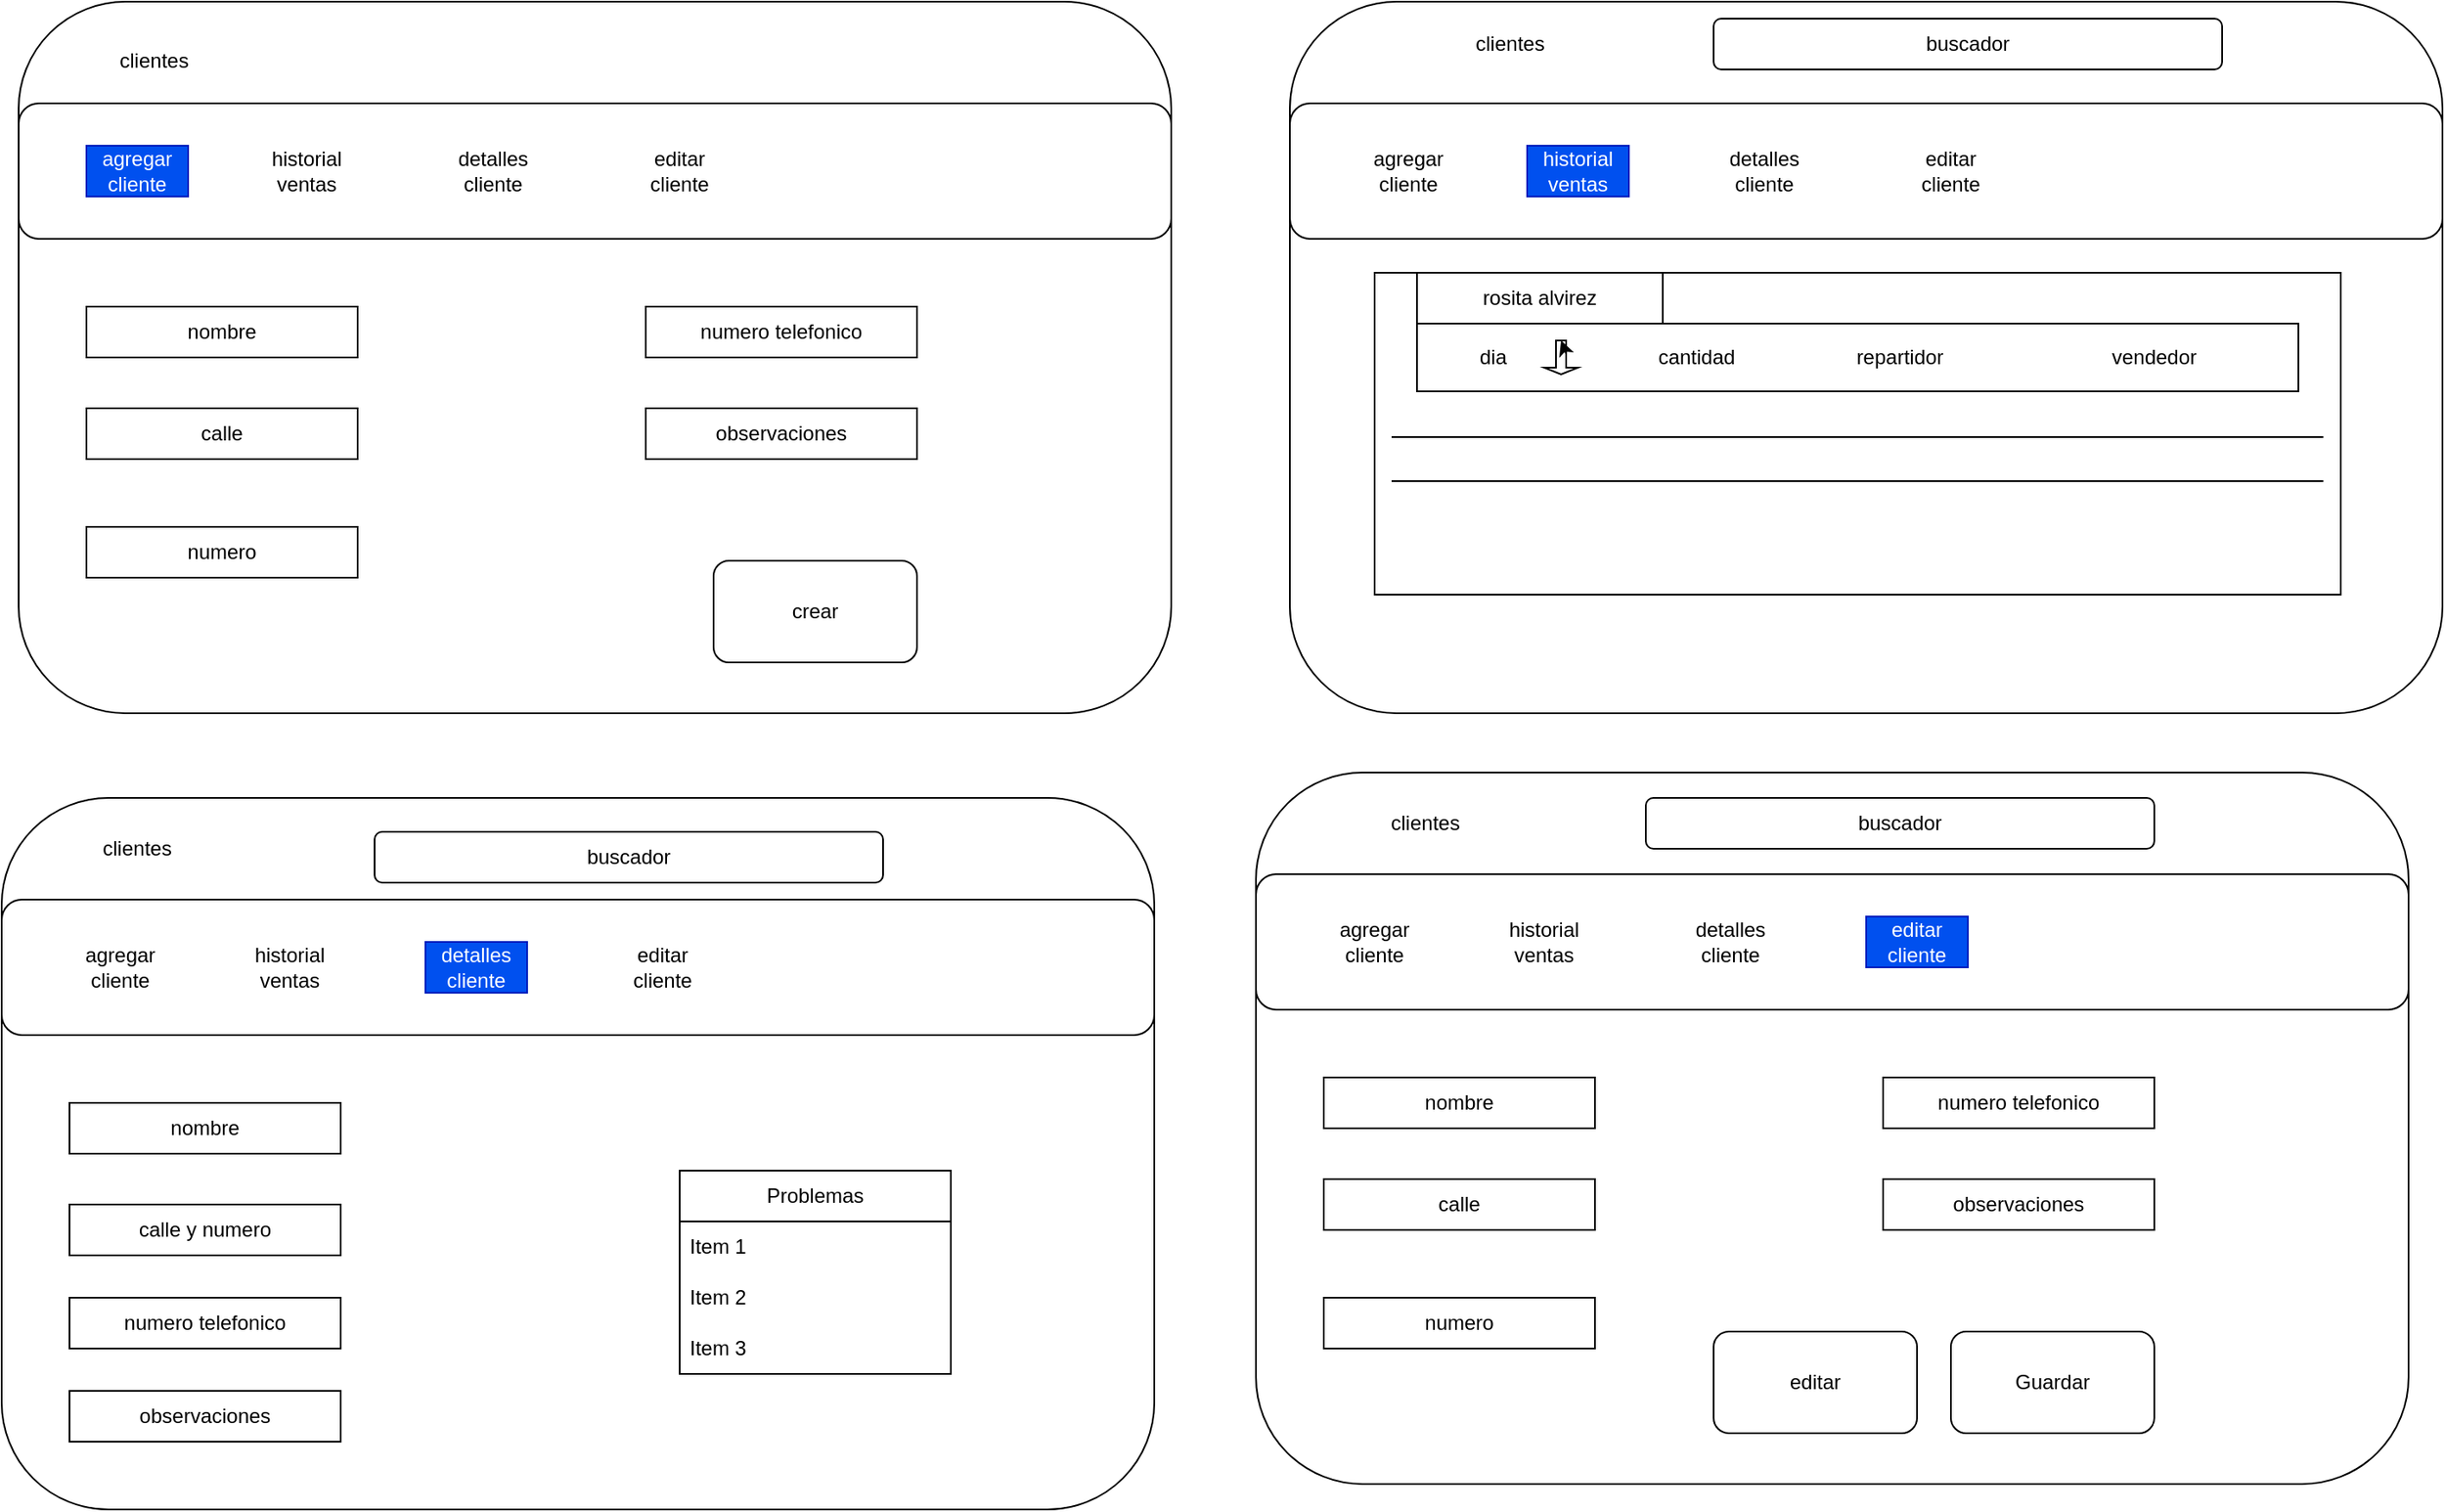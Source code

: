 <mxfile>
    <diagram id="sYxt1-RLHrQfnsfdmuvM" name="cliente">
        <mxGraphModel dx="1193" dy="669" grid="1" gridSize="10" guides="1" tooltips="1" connect="1" arrows="1" fold="1" page="1" pageScale="1" pageWidth="850" pageHeight="1100" math="0" shadow="0">
            <root>
                <mxCell id="0"/>
                <mxCell id="1" parent="0"/>
                <mxCell id="2" value="" style="rounded=1;whiteSpace=wrap;html=1;" parent="1" vertex="1">
                    <mxGeometry x="100" y="160" width="680" height="420" as="geometry"/>
                </mxCell>
                <mxCell id="3" value="" style="rounded=1;whiteSpace=wrap;html=1;" parent="1" vertex="1">
                    <mxGeometry x="100" y="220" width="680" height="80" as="geometry"/>
                </mxCell>
                <mxCell id="5" value="agregar cliente" style="text;html=1;strokeColor=#001DBC;fillColor=#0050ef;align=center;verticalAlign=middle;whiteSpace=wrap;rounded=0;fontColor=#ffffff;" parent="1" vertex="1">
                    <mxGeometry x="140" y="245" width="60" height="30" as="geometry"/>
                </mxCell>
                <mxCell id="6" value="historial ventas" style="text;html=1;strokeColor=none;fillColor=none;align=center;verticalAlign=middle;whiteSpace=wrap;rounded=0;" parent="1" vertex="1">
                    <mxGeometry x="240" y="245" width="60" height="30" as="geometry"/>
                </mxCell>
                <mxCell id="7" value="detalles cliente" style="text;html=1;strokeColor=none;fillColor=none;align=center;verticalAlign=middle;whiteSpace=wrap;rounded=0;" parent="1" vertex="1">
                    <mxGeometry x="350" y="245" width="60" height="30" as="geometry"/>
                </mxCell>
                <mxCell id="8" value="editar cliente" style="text;html=1;strokeColor=none;fillColor=none;align=center;verticalAlign=middle;whiteSpace=wrap;rounded=0;" parent="1" vertex="1">
                    <mxGeometry x="460" y="245" width="60" height="30" as="geometry"/>
                </mxCell>
                <mxCell id="9" value="nombre" style="rounded=0;whiteSpace=wrap;html=1;" parent="1" vertex="1">
                    <mxGeometry x="140" y="340" width="160" height="30" as="geometry"/>
                </mxCell>
                <mxCell id="10" value="numero" style="rounded=0;whiteSpace=wrap;html=1;" parent="1" vertex="1">
                    <mxGeometry x="140" y="470" width="160" height="30" as="geometry"/>
                </mxCell>
                <mxCell id="11" value="calle" style="rounded=0;whiteSpace=wrap;html=1;" parent="1" vertex="1">
                    <mxGeometry x="140" y="400" width="160" height="30" as="geometry"/>
                </mxCell>
                <mxCell id="12" value="observaciones" style="rounded=0;whiteSpace=wrap;html=1;" parent="1" vertex="1">
                    <mxGeometry x="470" y="400" width="160" height="30" as="geometry"/>
                </mxCell>
                <mxCell id="13" value="numero telefonico" style="rounded=0;whiteSpace=wrap;html=1;" parent="1" vertex="1">
                    <mxGeometry x="470" y="340" width="160" height="30" as="geometry"/>
                </mxCell>
                <mxCell id="14" value="crear" style="rounded=1;whiteSpace=wrap;html=1;" parent="1" vertex="1">
                    <mxGeometry x="510" y="490" width="120" height="60" as="geometry"/>
                </mxCell>
                <mxCell id="15" value="" style="rounded=1;whiteSpace=wrap;html=1;" parent="1" vertex="1">
                    <mxGeometry x="90" y="630" width="680" height="420" as="geometry"/>
                </mxCell>
                <mxCell id="16" value="" style="rounded=1;whiteSpace=wrap;html=1;" parent="1" vertex="1">
                    <mxGeometry x="90" y="690" width="680" height="80" as="geometry"/>
                </mxCell>
                <mxCell id="17" value="agregar cliente" style="text;html=1;strokeColor=none;fillColor=none;align=center;verticalAlign=middle;whiteSpace=wrap;rounded=0;" parent="1" vertex="1">
                    <mxGeometry x="130" y="715" width="60" height="30" as="geometry"/>
                </mxCell>
                <mxCell id="18" value="historial ventas" style="text;html=1;strokeColor=none;fillColor=none;align=center;verticalAlign=middle;whiteSpace=wrap;rounded=0;" parent="1" vertex="1">
                    <mxGeometry x="230" y="715" width="60" height="30" as="geometry"/>
                </mxCell>
                <mxCell id="19" value="detalles cliente" style="text;html=1;strokeColor=#001DBC;fillColor=#0050ef;align=center;verticalAlign=middle;whiteSpace=wrap;rounded=0;fontColor=#ffffff;" parent="1" vertex="1">
                    <mxGeometry x="340" y="715" width="60" height="30" as="geometry"/>
                </mxCell>
                <mxCell id="20" value="editar cliente" style="text;html=1;strokeColor=none;fillColor=none;align=center;verticalAlign=middle;whiteSpace=wrap;rounded=0;" parent="1" vertex="1">
                    <mxGeometry x="450" y="715" width="60" height="30" as="geometry"/>
                </mxCell>
                <mxCell id="21" value="nombre" style="rounded=0;whiteSpace=wrap;html=1;" parent="1" vertex="1">
                    <mxGeometry x="130" y="810" width="160" height="30" as="geometry"/>
                </mxCell>
                <mxCell id="23" value="calle y numero" style="rounded=0;whiteSpace=wrap;html=1;" parent="1" vertex="1">
                    <mxGeometry x="130" y="870" width="160" height="30" as="geometry"/>
                </mxCell>
                <mxCell id="24" value="observaciones" style="rounded=0;whiteSpace=wrap;html=1;" parent="1" vertex="1">
                    <mxGeometry x="130" y="980" width="160" height="30" as="geometry"/>
                </mxCell>
                <mxCell id="25" value="numero telefonico" style="rounded=0;whiteSpace=wrap;html=1;" parent="1" vertex="1">
                    <mxGeometry x="130" y="925" width="160" height="30" as="geometry"/>
                </mxCell>
                <mxCell id="27" value="" style="rounded=1;whiteSpace=wrap;html=1;" parent="1" vertex="1">
                    <mxGeometry x="850" y="160" width="680" height="420" as="geometry"/>
                </mxCell>
                <mxCell id="28" value="" style="rounded=1;whiteSpace=wrap;html=1;" parent="1" vertex="1">
                    <mxGeometry x="850" y="220" width="680" height="80" as="geometry"/>
                </mxCell>
                <mxCell id="29" value="agregar cliente" style="text;html=1;strokeColor=none;fillColor=none;align=center;verticalAlign=middle;whiteSpace=wrap;rounded=0;" parent="1" vertex="1">
                    <mxGeometry x="890" y="245" width="60" height="30" as="geometry"/>
                </mxCell>
                <mxCell id="30" value="historial ventas" style="text;html=1;strokeColor=#001DBC;fillColor=#0050ef;align=center;verticalAlign=middle;whiteSpace=wrap;rounded=0;fontColor=#ffffff;" parent="1" vertex="1">
                    <mxGeometry x="990" y="245" width="60" height="30" as="geometry"/>
                </mxCell>
                <mxCell id="31" value="detalles cliente" style="text;html=1;strokeColor=none;fillColor=none;align=center;verticalAlign=middle;whiteSpace=wrap;rounded=0;" parent="1" vertex="1">
                    <mxGeometry x="1100" y="245" width="60" height="30" as="geometry"/>
                </mxCell>
                <mxCell id="32" value="editar cliente" style="text;html=1;strokeColor=none;fillColor=none;align=center;verticalAlign=middle;whiteSpace=wrap;rounded=0;" parent="1" vertex="1">
                    <mxGeometry x="1210" y="245" width="60" height="30" as="geometry"/>
                </mxCell>
                <mxCell id="33" value="" style="rounded=0;whiteSpace=wrap;html=1;" parent="1" vertex="1">
                    <mxGeometry x="900" y="320" width="570" height="190" as="geometry"/>
                </mxCell>
                <mxCell id="39" value="" style="rounded=1;whiteSpace=wrap;html=1;" parent="1" vertex="1">
                    <mxGeometry x="830" y="615" width="680" height="420" as="geometry"/>
                </mxCell>
                <mxCell id="40" value="" style="rounded=1;whiteSpace=wrap;html=1;" parent="1" vertex="1">
                    <mxGeometry x="830" y="675" width="680" height="80" as="geometry"/>
                </mxCell>
                <mxCell id="41" value="agregar cliente" style="text;html=1;strokeColor=none;fillColor=none;align=center;verticalAlign=middle;whiteSpace=wrap;rounded=0;" parent="1" vertex="1">
                    <mxGeometry x="870" y="700" width="60" height="30" as="geometry"/>
                </mxCell>
                <mxCell id="42" value="historial ventas" style="text;html=1;strokeColor=none;fillColor=none;align=center;verticalAlign=middle;whiteSpace=wrap;rounded=0;" parent="1" vertex="1">
                    <mxGeometry x="970" y="700" width="60" height="30" as="geometry"/>
                </mxCell>
                <mxCell id="43" value="detalles cliente" style="text;html=1;strokeColor=none;fillColor=none;align=center;verticalAlign=middle;whiteSpace=wrap;rounded=0;" parent="1" vertex="1">
                    <mxGeometry x="1080" y="700" width="60" height="30" as="geometry"/>
                </mxCell>
                <mxCell id="44" value="editar cliente" style="text;html=1;strokeColor=#001DBC;fillColor=#0050ef;align=center;verticalAlign=middle;whiteSpace=wrap;rounded=0;fontColor=#ffffff;" parent="1" vertex="1">
                    <mxGeometry x="1190" y="700" width="60" height="30" as="geometry"/>
                </mxCell>
                <mxCell id="45" value="nombre" style="rounded=0;whiteSpace=wrap;html=1;" parent="1" vertex="1">
                    <mxGeometry x="870" y="795" width="160" height="30" as="geometry"/>
                </mxCell>
                <mxCell id="46" value="numero" style="rounded=0;whiteSpace=wrap;html=1;" parent="1" vertex="1">
                    <mxGeometry x="870" y="925" width="160" height="30" as="geometry"/>
                </mxCell>
                <mxCell id="47" value="calle" style="rounded=0;whiteSpace=wrap;html=1;" parent="1" vertex="1">
                    <mxGeometry x="870" y="855" width="160" height="30" as="geometry"/>
                </mxCell>
                <mxCell id="48" value="observaciones" style="rounded=0;whiteSpace=wrap;html=1;" parent="1" vertex="1">
                    <mxGeometry x="1200" y="855" width="160" height="30" as="geometry"/>
                </mxCell>
                <mxCell id="49" value="numero telefonico" style="rounded=0;whiteSpace=wrap;html=1;" parent="1" vertex="1">
                    <mxGeometry x="1200" y="795" width="160" height="30" as="geometry"/>
                </mxCell>
                <mxCell id="50" value="Guardar" style="rounded=1;whiteSpace=wrap;html=1;" parent="1" vertex="1">
                    <mxGeometry x="1240" y="945" width="120" height="60" as="geometry"/>
                </mxCell>
                <mxCell id="51" value="buscador" style="rounded=1;whiteSpace=wrap;html=1;" parent="1" vertex="1">
                    <mxGeometry x="1100" y="170" width="300" height="30" as="geometry"/>
                </mxCell>
                <mxCell id="52" value="cli&lt;span style=&quot;color: rgba(0, 0, 0, 0); font-family: monospace; font-size: 0px; text-align: start;&quot;&gt;%3CmxGraphModel%3E%3Croot%3E%3CmxCell%20id%3D%220%22%2F%3E%3CmxCell%20id%3D%221%22%20parent%3D%220%22%2F%3E%3CmxCell%20id%3D%222%22%20value%3D%22%22%20style%3D%22rounded%3D1%3BwhiteSpace%3Dwrap%3Bhtml%3D1%3B%22%20vertex%3D%221%22%20parent%3D%221%22%3E%3CmxGeometry%20x%3D%22100%22%20y%3D%22160%22%20width%3D%22680%22%20height%3D%22420%22%20as%3D%22geometry%22%2F%3E%3C%2FmxCell%3E%3CmxCell%20id%3D%223%22%20value%3D%22%22%20style%3D%22rounded%3D1%3BwhiteSpace%3Dwrap%3Bhtml%3D1%3B%22%20vertex%3D%221%22%20parent%3D%221%22%3E%3CmxGeometry%20x%3D%22100%22%20y%3D%22220%22%20width%3D%22680%22%20height%3D%2280%22%20as%3D%22geometry%22%2F%3E%3C%2FmxCell%3E%3CmxCell%20id%3D%224%22%20value%3D%22agregar%20cliente%22%20style%3D%22text%3Bhtml%3D1%3BstrokeColor%3Dnone%3BfillColor%3Dnone%3Balign%3Dcenter%3BverticalAlign%3Dmiddle%3BwhiteSpace%3Dwrap%3Brounded%3D0%3B%22%20vertex%3D%221%22%20parent%3D%221%22%3E%3CmxGeometry%20x%3D%22140%22%20y%3D%22245%22%20width%3D%2260%22%20height%3D%2230%22%20as%3D%22geometry%22%2F%3E%3C%2FmxCell%3E%3CmxCell%20id%3D%225%22%20value%3D%22historial%20ventas%22%20style%3D%22text%3Bhtml%3D1%3BstrokeColor%3Dnone%3BfillColor%3Dnone%3Balign%3Dcenter%3BverticalAlign%3Dmiddle%3BwhiteSpace%3Dwrap%3Brounded%3D0%3B%22%20vertex%3D%221%22%20parent%3D%221%22%3E%3CmxGeometry%20x%3D%22240%22%20y%3D%22245%22%20width%3D%2260%22%20height%3D%2230%22%20as%3D%22geometry%22%2F%3E%3C%2FmxCell%3E%3CmxCell%20id%3D%226%22%20value%3D%22detalles%20cliente%22%20style%3D%22text%3Bhtml%3D1%3BstrokeColor%3Dnone%3BfillColor%3Dnone%3Balign%3Dcenter%3BverticalAlign%3Dmiddle%3BwhiteSpace%3Dwrap%3Brounded%3D0%3B%22%20vertex%3D%221%22%20parent%3D%221%22%3E%3CmxGeometry%20x%3D%22350%22%20y%3D%22245%22%20width%3D%2260%22%20height%3D%2230%22%20as%3D%22geometry%22%2F%3E%3C%2FmxCell%3E%3CmxCell%20id%3D%227%22%20value%3D%22editar%20cliente%22%20style%3D%22text%3Bhtml%3D1%3BstrokeColor%3Dnone%3BfillColor%3Dnone%3Balign%3Dcenter%3BverticalAlign%3Dmiddle%3BwhiteSpace%3Dwrap%3Brounded%3D0%3B%22%20vertex%3D%221%22%20parent%3D%221%22%3E%3CmxGeometry%20x%3D%22460%22%20y%3D%22245%22%20width%3D%2260%22%20height%3D%2230%22%20as%3D%22geometry%22%2F%3E%3C%2FmxCell%3E%3CmxCell%20id%3D%228%22%20value%3D%22nombre%22%20style%3D%22rounded%3D0%3BwhiteSpace%3Dwrap%3Bhtml%3D1%3B%22%20vertex%3D%221%22%20parent%3D%221%22%3E%3CmxGeometry%20x%3D%22140%22%20y%3D%22340%22%20width%3D%22160%22%20height%3D%2230%22%20as%3D%22geometry%22%2F%3E%3C%2FmxCell%3E%3CmxCell%20id%3D%229%22%20value%3D%22numero%22%20style%3D%22rounded%3D0%3BwhiteSpace%3Dwrap%3Bhtml%3D1%3B%22%20vertex%3D%221%22%20parent%3D%221%22%3E%3CmxGeometry%20x%3D%22140%22%20y%3D%22470%22%20width%3D%22160%22%20height%3D%2230%22%20as%3D%22geometry%22%2F%3E%3C%2FmxCell%3E%3CmxCell%20id%3D%2210%22%20value%3D%22calle%22%20style%3D%22rounded%3D0%3BwhiteSpace%3Dwrap%3Bhtml%3D1%3B%22%20vertex%3D%221%22%20parent%3D%221%22%3E%3CmxGeometry%20x%3D%22140%22%20y%3D%22400%22%20width%3D%22160%22%20height%3D%2230%22%20as%3D%22geometry%22%2F%3E%3C%2FmxCell%3E%3CmxCell%20id%3D%2211%22%20value%3D%22observaciones%22%20style%3D%22rounded%3D0%3BwhiteSpace%3Dwrap%3Bhtml%3D1%3B%22%20vertex%3D%221%22%20parent%3D%221%22%3E%3CmxGeometry%20x%3D%22470%22%20y%3D%22400%22%20width%3D%22160%22%20height%3D%2230%22%20as%3D%22geometry%22%2F%3E%3C%2FmxCell%3E%3CmxCell%20id%3D%2212%22%20value%3D%22numero%20telefonico%22%20style%3D%22rounded%3D0%3BwhiteSpace%3Dwrap%3Bhtml%3D1%3B%22%20vertex%3D%221%22%20parent%3D%221%22%3E%3CmxGeometry%20x%3D%22470%22%20y%3D%22340%22%20width%3D%22160%22%20height%3D%2230%22%20as%3D%22geometry%22%2F%3E%3C%2FmxCell%3E%3CmxCell%20id%3D%2213%22%20value%3D%22crear%22%20style%3D%22rounded%3D1%3BwhiteSpace%3Dwrap%3Bhtml%3D1%3B%22%20vertex%3D%221%22%20parent%3D%221%22%3E%3CmxGeometry%20x%3D%22510%22%20y%3D%22490%22%20width%3D%22120%22%20height%3D%2260%22%20as%3D%22geometry%22%2F%3E%3C%2FmxCell%3E%3C%2Froot%3E%3C%2FmxGraphModel%3E&lt;/span&gt;&lt;span style=&quot;color: rgba(0, 0, 0, 0); font-family: monospace; font-size: 0px; text-align: start;&quot;&gt;%3CmxGraphModel%3E%3Croot%3E%3CmxCell%20id%3D%220%22%2F%3E%3CmxCell%20id%3D%221%22%20parent%3D%220%22%2F%3E%3CmxCell%20id%3D%222%22%20value%3D%22%22%20style%3D%22rounded%3D1%3BwhiteSpace%3Dwrap%3Bhtml%3D1%3B%22%20vertex%3D%221%22%20parent%3D%221%22%3E%3CmxGeometry%20x%3D%22100%22%20y%3D%22160%22%20width%3D%22680%22%20height%3D%22420%22%20as%3D%22geometry%22%2F%3E%3C%2FmxCell%3E%3CmxCell%20id%3D%223%22%20value%3D%22%22%20style%3D%22rounded%3D1%3BwhiteSpace%3Dwrap%3Bhtml%3D1%3B%22%20vertex%3D%221%22%20parent%3D%221%22%3E%3CmxGeometry%20x%3D%22100%22%20y%3D%22220%22%20width%3D%22680%22%20height%3D%2280%22%20as%3D%22geometry%22%2F%3E%3C%2FmxCell%3E%3CmxCell%20id%3D%224%22%20value%3D%22agregar%20cliente%22%20style%3D%22text%3Bhtml%3D1%3BstrokeColor%3Dnone%3BfillColor%3Dnone%3Balign%3Dcenter%3BverticalAlign%3Dmiddle%3BwhiteSpace%3Dwrap%3Brounded%3D0%3B%22%20vertex%3D%221%22%20parent%3D%221%22%3E%3CmxGeometry%20x%3D%22140%22%20y%3D%22245%22%20width%3D%2260%22%20height%3D%2230%22%20as%3D%22geometry%22%2F%3E%3C%2FmxCell%3E%3CmxCell%20id%3D%225%22%20value%3D%22historial%20ventas%22%20style%3D%22text%3Bhtml%3D1%3BstrokeColor%3Dnone%3BfillColor%3Dnone%3Balign%3Dcenter%3BverticalAlign%3Dmiddle%3BwhiteSpace%3Dwrap%3Brounded%3D0%3B%22%20vertex%3D%221%22%20parent%3D%221%22%3E%3CmxGeometry%20x%3D%22240%22%20y%3D%22245%22%20width%3D%2260%22%20height%3D%2230%22%20as%3D%22geometry%22%2F%3E%3C%2FmxCell%3E%3CmxCell%20id%3D%226%22%20value%3D%22detalles%20cliente%22%20style%3D%22text%3Bhtml%3D1%3BstrokeColor%3Dnone%3BfillColor%3Dnone%3Balign%3Dcenter%3BverticalAlign%3Dmiddle%3BwhiteSpace%3Dwrap%3Brounded%3D0%3B%22%20vertex%3D%221%22%20parent%3D%221%22%3E%3CmxGeometry%20x%3D%22350%22%20y%3D%22245%22%20width%3D%2260%22%20height%3D%2230%22%20as%3D%22geometry%22%2F%3E%3C%2FmxCell%3E%3CmxCell%20id%3D%227%22%20value%3D%22editar%20cliente%22%20style%3D%22text%3Bhtml%3D1%3BstrokeColor%3Dnone%3BfillColor%3Dnone%3Balign%3Dcenter%3BverticalAlign%3Dmiddle%3BwhiteSpace%3Dwrap%3Brounded%3D0%3B%22%20vertex%3D%221%22%20parent%3D%221%22%3E%3CmxGeometry%20x%3D%22460%22%20y%3D%22245%22%20width%3D%2260%22%20height%3D%2230%22%20as%3D%22geometry%22%2F%3E%3C%2FmxCell%3E%3CmxCell%20id%3D%228%22%20value%3D%22nombre%22%20style%3D%22rounded%3D0%3BwhiteSpace%3Dwrap%3Bhtml%3D1%3B%22%20vertex%3D%221%22%20parent%3D%221%22%3E%3CmxGeometry%20x%3D%22140%22%20y%3D%22340%22%20width%3D%22160%22%20height%3D%2230%22%20as%3D%22geometry%22%2F%3E%3C%2FmxCell%3E%3CmxCell%20id%3D%229%22%20value%3D%22numero%22%20style%3D%22rounded%3D0%3BwhiteSpace%3Dwrap%3Bhtml%3D1%3B%22%20vertex%3D%221%22%20parent%3D%221%22%3E%3CmxGeometry%20x%3D%22140%22%20y%3D%22470%22%20width%3D%22160%22%20height%3D%2230%22%20as%3D%22geometry%22%2F%3E%3C%2FmxCell%3E%3CmxCell%20id%3D%2210%22%20value%3D%22calle%22%20style%3D%22rounded%3D0%3BwhiteSpace%3Dwrap%3Bhtml%3D1%3B%22%20vertex%3D%221%22%20parent%3D%221%22%3E%3CmxGeometry%20x%3D%22140%22%20y%3D%22400%22%20width%3D%22160%22%20height%3D%2230%22%20as%3D%22geometry%22%2F%3E%3C%2FmxCell%3E%3CmxCell%20id%3D%2211%22%20value%3D%22observaciones%22%20style%3D%22rounded%3D0%3BwhiteSpace%3Dwrap%3Bhtml%3D1%3B%22%20vertex%3D%221%22%20parent%3D%221%22%3E%3CmxGeometry%20x%3D%22470%22%20y%3D%22400%22%20width%3D%22160%22%20height%3D%2230%22%20as%3D%22geometry%22%2F%3E%3C%2FmxCell%3E%3CmxCell%20id%3D%2212%22%20value%3D%22numero%20telefonico%22%20style%3D%22rounded%3D0%3BwhiteSpace%3Dwrap%3Bhtml%3D1%3B%22%20vertex%3D%221%22%20parent%3D%221%22%3E%3CmxGeometry%20x%3D%22470%22%20y%3D%22340%22%20width%3D%22160%22%20height%3D%2230%22%20as%3D%22geometry%22%2F%3E%3C%2FmxCell%3E%3CmxCell%20id%3D%2213%22%20value%3D%22crear%22%20style%3D%22rounded%3D1%3BwhiteSpace%3Dwrap%3Bhtml%3D1%3B%22%20vertex%3D%221%22%20parent%3D%221%22%3E%3CmxGeometry%20x%3D%22510%22%20y%3D%22490%22%20width%3D%22120%22%20height%3D%2260%22%20as%3D%22geometry%22%2F%3E%3C%2FmxCell%3E%3C%2Froot%3E%3C%2FmxGraphModel%3E&lt;/span&gt;&lt;span style=&quot;color: rgba(0, 0, 0, 0); font-family: monospace; font-size: 0px; text-align: start;&quot;&gt;%3CmxGraphModel%3E%3Croot%3E%3CmxCell%20id%3D%220%22%2F%3E%3CmxCell%20id%3D%221%22%20parent%3D%220%22%2F%3E%3CmxCell%20id%3D%222%22%20value%3D%22%22%20style%3D%22rounded%3D1%3BwhiteSpace%3Dwrap%3Bhtml%3D1%3B%22%20vertex%3D%221%22%20parent%3D%221%22%3E%3CmxGeometry%20x%3D%22100%22%20y%3D%22160%22%20width%3D%22680%22%20height%3D%22420%22%20as%3D%22geometry%22%2F%3E%3C%2FmxCell%3E%3CmxCell%20id%3D%223%22%20value%3D%22%22%20style%3D%22rounded%3D1%3BwhiteSpace%3Dwrap%3Bhtml%3D1%3B%22%20vertex%3D%221%22%20parent%3D%221%22%3E%3CmxGeometry%20x%3D%22100%22%20y%3D%22220%22%20width%3D%22680%22%20height%3D%2280%22%20as%3D%22geometry%22%2F%3E%3C%2FmxCell%3E%3CmxCell%20id%3D%224%22%20value%3D%22agregar%20cliente%22%20style%3D%22text%3Bhtml%3D1%3BstrokeColor%3Dnone%3BfillColor%3Dnone%3Balign%3Dcenter%3BverticalAlign%3Dmiddle%3BwhiteSpace%3Dwrap%3Brounded%3D0%3B%22%20vertex%3D%221%22%20parent%3D%221%22%3E%3CmxGeometry%20x%3D%22140%22%20y%3D%22245%22%20width%3D%2260%22%20height%3D%2230%22%20as%3D%22geometry%22%2F%3E%3C%2FmxCell%3E%3CmxCell%20id%3D%225%22%20value%3D%22historial%20ventas%22%20style%3D%22text%3Bhtml%3D1%3BstrokeColor%3Dnone%3BfillColor%3Dnone%3Balign%3Dcenter%3BverticalAlign%3Dmiddle%3BwhiteSpace%3Dwrap%3Brounded%3D0%3B%22%20vertex%3D%221%22%20parent%3D%221%22%3E%3CmxGeometry%20x%3D%22240%22%20y%3D%22245%22%20width%3D%2260%22%20height%3D%2230%22%20as%3D%22geometry%22%2F%3E%3C%2FmxCell%3E%3CmxCell%20id%3D%226%22%20value%3D%22detalles%20cliente%22%20style%3D%22text%3Bhtml%3D1%3BstrokeColor%3Dnone%3BfillColor%3Dnone%3Balign%3Dcenter%3BverticalAlign%3Dmiddle%3BwhiteSpace%3Dwrap%3Brounded%3D0%3B%22%20vertex%3D%221%22%20parent%3D%221%22%3E%3CmxGeometry%20x%3D%22350%22%20y%3D%22245%22%20width%3D%2260%22%20height%3D%2230%22%20as%3D%22geometry%22%2F%3E%3C%2FmxCell%3E%3CmxCell%20id%3D%227%22%20value%3D%22editar%20cliente%22%20style%3D%22text%3Bhtml%3D1%3BstrokeColor%3Dnone%3BfillColor%3Dnone%3Balign%3Dcenter%3BverticalAlign%3Dmiddle%3BwhiteSpace%3Dwrap%3Brounded%3D0%3B%22%20vertex%3D%221%22%20parent%3D%221%22%3E%3CmxGeometry%20x%3D%22460%22%20y%3D%22245%22%20width%3D%2260%22%20height%3D%2230%22%20as%3D%22geometry%22%2F%3E%3C%2FmxCell%3E%3CmxCell%20id%3D%228%22%20value%3D%22nombre%22%20style%3D%22rounded%3D0%3BwhiteSpace%3Dwrap%3Bhtml%3D1%3B%22%20vertex%3D%221%22%20parent%3D%221%22%3E%3CmxGeometry%20x%3D%22140%22%20y%3D%22340%22%20width%3D%22160%22%20height%3D%2230%22%20as%3D%22geometry%22%2F%3E%3C%2FmxCell%3E%3CmxCell%20id%3D%229%22%20value%3D%22numero%22%20style%3D%22rounded%3D0%3BwhiteSpace%3Dwrap%3Bhtml%3D1%3B%22%20vertex%3D%221%22%20parent%3D%221%22%3E%3CmxGeometry%20x%3D%22140%22%20y%3D%22470%22%20width%3D%22160%22%20height%3D%2230%22%20as%3D%22geometry%22%2F%3E%3C%2FmxCell%3E%3CmxCell%20id%3D%2210%22%20value%3D%22calle%22%20style%3D%22rounded%3D0%3BwhiteSpace%3Dwrap%3Bhtml%3D1%3B%22%20vertex%3D%221%22%20parent%3D%221%22%3E%3CmxGeometry%20x%3D%22140%22%20y%3D%22400%22%20width%3D%22160%22%20height%3D%2230%22%20as%3D%22geometry%22%2F%3E%3C%2FmxCell%3E%3CmxCell%20id%3D%2211%22%20value%3D%22observaciones%22%20style%3D%22rounded%3D0%3BwhiteSpace%3Dwrap%3Bhtml%3D1%3B%22%20vertex%3D%221%22%20parent%3D%221%22%3E%3CmxGeometry%20x%3D%22470%22%20y%3D%22400%22%20width%3D%22160%22%20height%3D%2230%22%20as%3D%22geometry%22%2F%3E%3C%2FmxCell%3E%3CmxCell%20id%3D%2212%22%20value%3D%22numero%20telefonico%22%20style%3D%22rounded%3D0%3BwhiteSpace%3Dwrap%3Bhtml%3D1%3B%22%20vertex%3D%221%22%20parent%3D%221%22%3E%3CmxGeometry%20x%3D%22470%22%20y%3D%22340%22%20width%3D%22160%22%20height%3D%2230%22%20as%3D%22geometry%22%2F%3E%3C%2FmxCell%3E%3CmxCell%20id%3D%2213%22%20value%3D%22crear%22%20style%3D%22rounded%3D1%3BwhiteSpace%3Dwrap%3Bhtml%3D1%3B%22%20vertex%3D%221%22%20parent%3D%221%22%3E%3CmxGeometry%20x%3D%22510%22%20y%3D%22490%22%20width%3D%22120%22%20height%3D%2260%22%20as%3D%22geometry%22%2F%3E%3C%2FmxCell%3E%3C%2Froot%3E%3C%2FmxGraphModel%3E&lt;/span&gt;entes" style="text;html=1;strokeColor=none;fillColor=none;align=center;verticalAlign=middle;whiteSpace=wrap;rounded=0;" parent="1" vertex="1">
                    <mxGeometry x="910" y="170" width="140" height="30" as="geometry"/>
                </mxCell>
                <mxCell id="53" value="cli&lt;span style=&quot;color: rgba(0, 0, 0, 0); font-family: monospace; font-size: 0px; text-align: start;&quot;&gt;%3CmxGraphModel%3E%3Croot%3E%3CmxCell%20id%3D%220%22%2F%3E%3CmxCell%20id%3D%221%22%20parent%3D%220%22%2F%3E%3CmxCell%20id%3D%222%22%20value%3D%22%22%20style%3D%22rounded%3D1%3BwhiteSpace%3Dwrap%3Bhtml%3D1%3B%22%20vertex%3D%221%22%20parent%3D%221%22%3E%3CmxGeometry%20x%3D%22100%22%20y%3D%22160%22%20width%3D%22680%22%20height%3D%22420%22%20as%3D%22geometry%22%2F%3E%3C%2FmxCell%3E%3CmxCell%20id%3D%223%22%20value%3D%22%22%20style%3D%22rounded%3D1%3BwhiteSpace%3Dwrap%3Bhtml%3D1%3B%22%20vertex%3D%221%22%20parent%3D%221%22%3E%3CmxGeometry%20x%3D%22100%22%20y%3D%22220%22%20width%3D%22680%22%20height%3D%2280%22%20as%3D%22geometry%22%2F%3E%3C%2FmxCell%3E%3CmxCell%20id%3D%224%22%20value%3D%22agregar%20cliente%22%20style%3D%22text%3Bhtml%3D1%3BstrokeColor%3Dnone%3BfillColor%3Dnone%3Balign%3Dcenter%3BverticalAlign%3Dmiddle%3BwhiteSpace%3Dwrap%3Brounded%3D0%3B%22%20vertex%3D%221%22%20parent%3D%221%22%3E%3CmxGeometry%20x%3D%22140%22%20y%3D%22245%22%20width%3D%2260%22%20height%3D%2230%22%20as%3D%22geometry%22%2F%3E%3C%2FmxCell%3E%3CmxCell%20id%3D%225%22%20value%3D%22historial%20ventas%22%20style%3D%22text%3Bhtml%3D1%3BstrokeColor%3Dnone%3BfillColor%3Dnone%3Balign%3Dcenter%3BverticalAlign%3Dmiddle%3BwhiteSpace%3Dwrap%3Brounded%3D0%3B%22%20vertex%3D%221%22%20parent%3D%221%22%3E%3CmxGeometry%20x%3D%22240%22%20y%3D%22245%22%20width%3D%2260%22%20height%3D%2230%22%20as%3D%22geometry%22%2F%3E%3C%2FmxCell%3E%3CmxCell%20id%3D%226%22%20value%3D%22detalles%20cliente%22%20style%3D%22text%3Bhtml%3D1%3BstrokeColor%3Dnone%3BfillColor%3Dnone%3Balign%3Dcenter%3BverticalAlign%3Dmiddle%3BwhiteSpace%3Dwrap%3Brounded%3D0%3B%22%20vertex%3D%221%22%20parent%3D%221%22%3E%3CmxGeometry%20x%3D%22350%22%20y%3D%22245%22%20width%3D%2260%22%20height%3D%2230%22%20as%3D%22geometry%22%2F%3E%3C%2FmxCell%3E%3CmxCell%20id%3D%227%22%20value%3D%22editar%20cliente%22%20style%3D%22text%3Bhtml%3D1%3BstrokeColor%3Dnone%3BfillColor%3Dnone%3Balign%3Dcenter%3BverticalAlign%3Dmiddle%3BwhiteSpace%3Dwrap%3Brounded%3D0%3B%22%20vertex%3D%221%22%20parent%3D%221%22%3E%3CmxGeometry%20x%3D%22460%22%20y%3D%22245%22%20width%3D%2260%22%20height%3D%2230%22%20as%3D%22geometry%22%2F%3E%3C%2FmxCell%3E%3CmxCell%20id%3D%228%22%20value%3D%22nombre%22%20style%3D%22rounded%3D0%3BwhiteSpace%3Dwrap%3Bhtml%3D1%3B%22%20vertex%3D%221%22%20parent%3D%221%22%3E%3CmxGeometry%20x%3D%22140%22%20y%3D%22340%22%20width%3D%22160%22%20height%3D%2230%22%20as%3D%22geometry%22%2F%3E%3C%2FmxCell%3E%3CmxCell%20id%3D%229%22%20value%3D%22numero%22%20style%3D%22rounded%3D0%3BwhiteSpace%3Dwrap%3Bhtml%3D1%3B%22%20vertex%3D%221%22%20parent%3D%221%22%3E%3CmxGeometry%20x%3D%22140%22%20y%3D%22470%22%20width%3D%22160%22%20height%3D%2230%22%20as%3D%22geometry%22%2F%3E%3C%2FmxCell%3E%3CmxCell%20id%3D%2210%22%20value%3D%22calle%22%20style%3D%22rounded%3D0%3BwhiteSpace%3Dwrap%3Bhtml%3D1%3B%22%20vertex%3D%221%22%20parent%3D%221%22%3E%3CmxGeometry%20x%3D%22140%22%20y%3D%22400%22%20width%3D%22160%22%20height%3D%2230%22%20as%3D%22geometry%22%2F%3E%3C%2FmxCell%3E%3CmxCell%20id%3D%2211%22%20value%3D%22observaciones%22%20style%3D%22rounded%3D0%3BwhiteSpace%3Dwrap%3Bhtml%3D1%3B%22%20vertex%3D%221%22%20parent%3D%221%22%3E%3CmxGeometry%20x%3D%22470%22%20y%3D%22400%22%20width%3D%22160%22%20height%3D%2230%22%20as%3D%22geometry%22%2F%3E%3C%2FmxCell%3E%3CmxCell%20id%3D%2212%22%20value%3D%22numero%20telefonico%22%20style%3D%22rounded%3D0%3BwhiteSpace%3Dwrap%3Bhtml%3D1%3B%22%20vertex%3D%221%22%20parent%3D%221%22%3E%3CmxGeometry%20x%3D%22470%22%20y%3D%22340%22%20width%3D%22160%22%20height%3D%2230%22%20as%3D%22geometry%22%2F%3E%3C%2FmxCell%3E%3CmxCell%20id%3D%2213%22%20value%3D%22crear%22%20style%3D%22rounded%3D1%3BwhiteSpace%3Dwrap%3Bhtml%3D1%3B%22%20vertex%3D%221%22%20parent%3D%221%22%3E%3CmxGeometry%20x%3D%22510%22%20y%3D%22490%22%20width%3D%22120%22%20height%3D%2260%22%20as%3D%22geometry%22%2F%3E%3C%2FmxCell%3E%3C%2Froot%3E%3C%2FmxGraphModel%3E&lt;/span&gt;&lt;span style=&quot;color: rgba(0, 0, 0, 0); font-family: monospace; font-size: 0px; text-align: start;&quot;&gt;%3CmxGraphModel%3E%3Croot%3E%3CmxCell%20id%3D%220%22%2F%3E%3CmxCell%20id%3D%221%22%20parent%3D%220%22%2F%3E%3CmxCell%20id%3D%222%22%20value%3D%22%22%20style%3D%22rounded%3D1%3BwhiteSpace%3Dwrap%3Bhtml%3D1%3B%22%20vertex%3D%221%22%20parent%3D%221%22%3E%3CmxGeometry%20x%3D%22100%22%20y%3D%22160%22%20width%3D%22680%22%20height%3D%22420%22%20as%3D%22geometry%22%2F%3E%3C%2FmxCell%3E%3CmxCell%20id%3D%223%22%20value%3D%22%22%20style%3D%22rounded%3D1%3BwhiteSpace%3Dwrap%3Bhtml%3D1%3B%22%20vertex%3D%221%22%20parent%3D%221%22%3E%3CmxGeometry%20x%3D%22100%22%20y%3D%22220%22%20width%3D%22680%22%20height%3D%2280%22%20as%3D%22geometry%22%2F%3E%3C%2FmxCell%3E%3CmxCell%20id%3D%224%22%20value%3D%22agregar%20cliente%22%20style%3D%22text%3Bhtml%3D1%3BstrokeColor%3Dnone%3BfillColor%3Dnone%3Balign%3Dcenter%3BverticalAlign%3Dmiddle%3BwhiteSpace%3Dwrap%3Brounded%3D0%3B%22%20vertex%3D%221%22%20parent%3D%221%22%3E%3CmxGeometry%20x%3D%22140%22%20y%3D%22245%22%20width%3D%2260%22%20height%3D%2230%22%20as%3D%22geometry%22%2F%3E%3C%2FmxCell%3E%3CmxCell%20id%3D%225%22%20value%3D%22historial%20ventas%22%20style%3D%22text%3Bhtml%3D1%3BstrokeColor%3Dnone%3BfillColor%3Dnone%3Balign%3Dcenter%3BverticalAlign%3Dmiddle%3BwhiteSpace%3Dwrap%3Brounded%3D0%3B%22%20vertex%3D%221%22%20parent%3D%221%22%3E%3CmxGeometry%20x%3D%22240%22%20y%3D%22245%22%20width%3D%2260%22%20height%3D%2230%22%20as%3D%22geometry%22%2F%3E%3C%2FmxCell%3E%3CmxCell%20id%3D%226%22%20value%3D%22detalles%20cliente%22%20style%3D%22text%3Bhtml%3D1%3BstrokeColor%3Dnone%3BfillColor%3Dnone%3Balign%3Dcenter%3BverticalAlign%3Dmiddle%3BwhiteSpace%3Dwrap%3Brounded%3D0%3B%22%20vertex%3D%221%22%20parent%3D%221%22%3E%3CmxGeometry%20x%3D%22350%22%20y%3D%22245%22%20width%3D%2260%22%20height%3D%2230%22%20as%3D%22geometry%22%2F%3E%3C%2FmxCell%3E%3CmxCell%20id%3D%227%22%20value%3D%22editar%20cliente%22%20style%3D%22text%3Bhtml%3D1%3BstrokeColor%3Dnone%3BfillColor%3Dnone%3Balign%3Dcenter%3BverticalAlign%3Dmiddle%3BwhiteSpace%3Dwrap%3Brounded%3D0%3B%22%20vertex%3D%221%22%20parent%3D%221%22%3E%3CmxGeometry%20x%3D%22460%22%20y%3D%22245%22%20width%3D%2260%22%20height%3D%2230%22%20as%3D%22geometry%22%2F%3E%3C%2FmxCell%3E%3CmxCell%20id%3D%228%22%20value%3D%22nombre%22%20style%3D%22rounded%3D0%3BwhiteSpace%3Dwrap%3Bhtml%3D1%3B%22%20vertex%3D%221%22%20parent%3D%221%22%3E%3CmxGeometry%20x%3D%22140%22%20y%3D%22340%22%20width%3D%22160%22%20height%3D%2230%22%20as%3D%22geometry%22%2F%3E%3C%2FmxCell%3E%3CmxCell%20id%3D%229%22%20value%3D%22numero%22%20style%3D%22rounded%3D0%3BwhiteSpace%3Dwrap%3Bhtml%3D1%3B%22%20vertex%3D%221%22%20parent%3D%221%22%3E%3CmxGeometry%20x%3D%22140%22%20y%3D%22470%22%20width%3D%22160%22%20height%3D%2230%22%20as%3D%22geometry%22%2F%3E%3C%2FmxCell%3E%3CmxCell%20id%3D%2210%22%20value%3D%22calle%22%20style%3D%22rounded%3D0%3BwhiteSpace%3Dwrap%3Bhtml%3D1%3B%22%20vertex%3D%221%22%20parent%3D%221%22%3E%3CmxGeometry%20x%3D%22140%22%20y%3D%22400%22%20width%3D%22160%22%20height%3D%2230%22%20as%3D%22geometry%22%2F%3E%3C%2FmxCell%3E%3CmxCell%20id%3D%2211%22%20value%3D%22observaciones%22%20style%3D%22rounded%3D0%3BwhiteSpace%3Dwrap%3Bhtml%3D1%3B%22%20vertex%3D%221%22%20parent%3D%221%22%3E%3CmxGeometry%20x%3D%22470%22%20y%3D%22400%22%20width%3D%22160%22%20height%3D%2230%22%20as%3D%22geometry%22%2F%3E%3C%2FmxCell%3E%3CmxCell%20id%3D%2212%22%20value%3D%22numero%20telefonico%22%20style%3D%22rounded%3D0%3BwhiteSpace%3Dwrap%3Bhtml%3D1%3B%22%20vertex%3D%221%22%20parent%3D%221%22%3E%3CmxGeometry%20x%3D%22470%22%20y%3D%22340%22%20width%3D%22160%22%20height%3D%2230%22%20as%3D%22geometry%22%2F%3E%3C%2FmxCell%3E%3CmxCell%20id%3D%2213%22%20value%3D%22crear%22%20style%3D%22rounded%3D1%3BwhiteSpace%3Dwrap%3Bhtml%3D1%3B%22%20vertex%3D%221%22%20parent%3D%221%22%3E%3CmxGeometry%20x%3D%22510%22%20y%3D%22490%22%20width%3D%22120%22%20height%3D%2260%22%20as%3D%22geometry%22%2F%3E%3C%2FmxCell%3E%3C%2Froot%3E%3C%2FmxGraphModel%3E&lt;/span&gt;&lt;span style=&quot;color: rgba(0, 0, 0, 0); font-family: monospace; font-size: 0px; text-align: start;&quot;&gt;%3CmxGraphModel%3E%3Croot%3E%3CmxCell%20id%3D%220%22%2F%3E%3CmxCell%20id%3D%221%22%20parent%3D%220%22%2F%3E%3CmxCell%20id%3D%222%22%20value%3D%22%22%20style%3D%22rounded%3D1%3BwhiteSpace%3Dwrap%3Bhtml%3D1%3B%22%20vertex%3D%221%22%20parent%3D%221%22%3E%3CmxGeometry%20x%3D%22100%22%20y%3D%22160%22%20width%3D%22680%22%20height%3D%22420%22%20as%3D%22geometry%22%2F%3E%3C%2FmxCell%3E%3CmxCell%20id%3D%223%22%20value%3D%22%22%20style%3D%22rounded%3D1%3BwhiteSpace%3Dwrap%3Bhtml%3D1%3B%22%20vertex%3D%221%22%20parent%3D%221%22%3E%3CmxGeometry%20x%3D%22100%22%20y%3D%22220%22%20width%3D%22680%22%20height%3D%2280%22%20as%3D%22geometry%22%2F%3E%3C%2FmxCell%3E%3CmxCell%20id%3D%224%22%20value%3D%22agregar%20cliente%22%20style%3D%22text%3Bhtml%3D1%3BstrokeColor%3Dnone%3BfillColor%3Dnone%3Balign%3Dcenter%3BverticalAlign%3Dmiddle%3BwhiteSpace%3Dwrap%3Brounded%3D0%3B%22%20vertex%3D%221%22%20parent%3D%221%22%3E%3CmxGeometry%20x%3D%22140%22%20y%3D%22245%22%20width%3D%2260%22%20height%3D%2230%22%20as%3D%22geometry%22%2F%3E%3C%2FmxCell%3E%3CmxCell%20id%3D%225%22%20value%3D%22historial%20ventas%22%20style%3D%22text%3Bhtml%3D1%3BstrokeColor%3Dnone%3BfillColor%3Dnone%3Balign%3Dcenter%3BverticalAlign%3Dmiddle%3BwhiteSpace%3Dwrap%3Brounded%3D0%3B%22%20vertex%3D%221%22%20parent%3D%221%22%3E%3CmxGeometry%20x%3D%22240%22%20y%3D%22245%22%20width%3D%2260%22%20height%3D%2230%22%20as%3D%22geometry%22%2F%3E%3C%2FmxCell%3E%3CmxCell%20id%3D%226%22%20value%3D%22detalles%20cliente%22%20style%3D%22text%3Bhtml%3D1%3BstrokeColor%3Dnone%3BfillColor%3Dnone%3Balign%3Dcenter%3BverticalAlign%3Dmiddle%3BwhiteSpace%3Dwrap%3Brounded%3D0%3B%22%20vertex%3D%221%22%20parent%3D%221%22%3E%3CmxGeometry%20x%3D%22350%22%20y%3D%22245%22%20width%3D%2260%22%20height%3D%2230%22%20as%3D%22geometry%22%2F%3E%3C%2FmxCell%3E%3CmxCell%20id%3D%227%22%20value%3D%22editar%20cliente%22%20style%3D%22text%3Bhtml%3D1%3BstrokeColor%3Dnone%3BfillColor%3Dnone%3Balign%3Dcenter%3BverticalAlign%3Dmiddle%3BwhiteSpace%3Dwrap%3Brounded%3D0%3B%22%20vertex%3D%221%22%20parent%3D%221%22%3E%3CmxGeometry%20x%3D%22460%22%20y%3D%22245%22%20width%3D%2260%22%20height%3D%2230%22%20as%3D%22geometry%22%2F%3E%3C%2FmxCell%3E%3CmxCell%20id%3D%228%22%20value%3D%22nombre%22%20style%3D%22rounded%3D0%3BwhiteSpace%3Dwrap%3Bhtml%3D1%3B%22%20vertex%3D%221%22%20parent%3D%221%22%3E%3CmxGeometry%20x%3D%22140%22%20y%3D%22340%22%20width%3D%22160%22%20height%3D%2230%22%20as%3D%22geometry%22%2F%3E%3C%2FmxCell%3E%3CmxCell%20id%3D%229%22%20value%3D%22numero%22%20style%3D%22rounded%3D0%3BwhiteSpace%3Dwrap%3Bhtml%3D1%3B%22%20vertex%3D%221%22%20parent%3D%221%22%3E%3CmxGeometry%20x%3D%22140%22%20y%3D%22470%22%20width%3D%22160%22%20height%3D%2230%22%20as%3D%22geometry%22%2F%3E%3C%2FmxCell%3E%3CmxCell%20id%3D%2210%22%20value%3D%22calle%22%20style%3D%22rounded%3D0%3BwhiteSpace%3Dwrap%3Bhtml%3D1%3B%22%20vertex%3D%221%22%20parent%3D%221%22%3E%3CmxGeometry%20x%3D%22140%22%20y%3D%22400%22%20width%3D%22160%22%20height%3D%2230%22%20as%3D%22geometry%22%2F%3E%3C%2FmxCell%3E%3CmxCell%20id%3D%2211%22%20value%3D%22observaciones%22%20style%3D%22rounded%3D0%3BwhiteSpace%3Dwrap%3Bhtml%3D1%3B%22%20vertex%3D%221%22%20parent%3D%221%22%3E%3CmxGeometry%20x%3D%22470%22%20y%3D%22400%22%20width%3D%22160%22%20height%3D%2230%22%20as%3D%22geometry%22%2F%3E%3C%2FmxCell%3E%3CmxCell%20id%3D%2212%22%20value%3D%22numero%20telefonico%22%20style%3D%22rounded%3D0%3BwhiteSpace%3Dwrap%3Bhtml%3D1%3B%22%20vertex%3D%221%22%20parent%3D%221%22%3E%3CmxGeometry%20x%3D%22470%22%20y%3D%22340%22%20width%3D%22160%22%20height%3D%2230%22%20as%3D%22geometry%22%2F%3E%3C%2FmxCell%3E%3CmxCell%20id%3D%2213%22%20value%3D%22crear%22%20style%3D%22rounded%3D1%3BwhiteSpace%3Dwrap%3Bhtml%3D1%3B%22%20vertex%3D%221%22%20parent%3D%221%22%3E%3CmxGeometry%20x%3D%22510%22%20y%3D%22490%22%20width%3D%22120%22%20height%3D%2260%22%20as%3D%22geometry%22%2F%3E%3C%2FmxCell%3E%3C%2Froot%3E%3C%2FmxGraphModel%3E&lt;/span&gt;entes" style="text;html=1;strokeColor=none;fillColor=none;align=center;verticalAlign=middle;whiteSpace=wrap;rounded=0;" parent="1" vertex="1">
                    <mxGeometry x="860" y="630" width="140" height="30" as="geometry"/>
                </mxCell>
                <mxCell id="54" value="cli&lt;span style=&quot;color: rgba(0, 0, 0, 0); font-family: monospace; font-size: 0px; text-align: start;&quot;&gt;%3CmxGraphModel%3E%3Croot%3E%3CmxCell%20id%3D%220%22%2F%3E%3CmxCell%20id%3D%221%22%20parent%3D%220%22%2F%3E%3CmxCell%20id%3D%222%22%20value%3D%22%22%20style%3D%22rounded%3D1%3BwhiteSpace%3Dwrap%3Bhtml%3D1%3B%22%20vertex%3D%221%22%20parent%3D%221%22%3E%3CmxGeometry%20x%3D%22100%22%20y%3D%22160%22%20width%3D%22680%22%20height%3D%22420%22%20as%3D%22geometry%22%2F%3E%3C%2FmxCell%3E%3CmxCell%20id%3D%223%22%20value%3D%22%22%20style%3D%22rounded%3D1%3BwhiteSpace%3Dwrap%3Bhtml%3D1%3B%22%20vertex%3D%221%22%20parent%3D%221%22%3E%3CmxGeometry%20x%3D%22100%22%20y%3D%22220%22%20width%3D%22680%22%20height%3D%2280%22%20as%3D%22geometry%22%2F%3E%3C%2FmxCell%3E%3CmxCell%20id%3D%224%22%20value%3D%22agregar%20cliente%22%20style%3D%22text%3Bhtml%3D1%3BstrokeColor%3Dnone%3BfillColor%3Dnone%3Balign%3Dcenter%3BverticalAlign%3Dmiddle%3BwhiteSpace%3Dwrap%3Brounded%3D0%3B%22%20vertex%3D%221%22%20parent%3D%221%22%3E%3CmxGeometry%20x%3D%22140%22%20y%3D%22245%22%20width%3D%2260%22%20height%3D%2230%22%20as%3D%22geometry%22%2F%3E%3C%2FmxCell%3E%3CmxCell%20id%3D%225%22%20value%3D%22historial%20ventas%22%20style%3D%22text%3Bhtml%3D1%3BstrokeColor%3Dnone%3BfillColor%3Dnone%3Balign%3Dcenter%3BverticalAlign%3Dmiddle%3BwhiteSpace%3Dwrap%3Brounded%3D0%3B%22%20vertex%3D%221%22%20parent%3D%221%22%3E%3CmxGeometry%20x%3D%22240%22%20y%3D%22245%22%20width%3D%2260%22%20height%3D%2230%22%20as%3D%22geometry%22%2F%3E%3C%2FmxCell%3E%3CmxCell%20id%3D%226%22%20value%3D%22detalles%20cliente%22%20style%3D%22text%3Bhtml%3D1%3BstrokeColor%3Dnone%3BfillColor%3Dnone%3Balign%3Dcenter%3BverticalAlign%3Dmiddle%3BwhiteSpace%3Dwrap%3Brounded%3D0%3B%22%20vertex%3D%221%22%20parent%3D%221%22%3E%3CmxGeometry%20x%3D%22350%22%20y%3D%22245%22%20width%3D%2260%22%20height%3D%2230%22%20as%3D%22geometry%22%2F%3E%3C%2FmxCell%3E%3CmxCell%20id%3D%227%22%20value%3D%22editar%20cliente%22%20style%3D%22text%3Bhtml%3D1%3BstrokeColor%3Dnone%3BfillColor%3Dnone%3Balign%3Dcenter%3BverticalAlign%3Dmiddle%3BwhiteSpace%3Dwrap%3Brounded%3D0%3B%22%20vertex%3D%221%22%20parent%3D%221%22%3E%3CmxGeometry%20x%3D%22460%22%20y%3D%22245%22%20width%3D%2260%22%20height%3D%2230%22%20as%3D%22geometry%22%2F%3E%3C%2FmxCell%3E%3CmxCell%20id%3D%228%22%20value%3D%22nombre%22%20style%3D%22rounded%3D0%3BwhiteSpace%3Dwrap%3Bhtml%3D1%3B%22%20vertex%3D%221%22%20parent%3D%221%22%3E%3CmxGeometry%20x%3D%22140%22%20y%3D%22340%22%20width%3D%22160%22%20height%3D%2230%22%20as%3D%22geometry%22%2F%3E%3C%2FmxCell%3E%3CmxCell%20id%3D%229%22%20value%3D%22numero%22%20style%3D%22rounded%3D0%3BwhiteSpace%3Dwrap%3Bhtml%3D1%3B%22%20vertex%3D%221%22%20parent%3D%221%22%3E%3CmxGeometry%20x%3D%22140%22%20y%3D%22470%22%20width%3D%22160%22%20height%3D%2230%22%20as%3D%22geometry%22%2F%3E%3C%2FmxCell%3E%3CmxCell%20id%3D%2210%22%20value%3D%22calle%22%20style%3D%22rounded%3D0%3BwhiteSpace%3Dwrap%3Bhtml%3D1%3B%22%20vertex%3D%221%22%20parent%3D%221%22%3E%3CmxGeometry%20x%3D%22140%22%20y%3D%22400%22%20width%3D%22160%22%20height%3D%2230%22%20as%3D%22geometry%22%2F%3E%3C%2FmxCell%3E%3CmxCell%20id%3D%2211%22%20value%3D%22observaciones%22%20style%3D%22rounded%3D0%3BwhiteSpace%3Dwrap%3Bhtml%3D1%3B%22%20vertex%3D%221%22%20parent%3D%221%22%3E%3CmxGeometry%20x%3D%22470%22%20y%3D%22400%22%20width%3D%22160%22%20height%3D%2230%22%20as%3D%22geometry%22%2F%3E%3C%2FmxCell%3E%3CmxCell%20id%3D%2212%22%20value%3D%22numero%20telefonico%22%20style%3D%22rounded%3D0%3BwhiteSpace%3Dwrap%3Bhtml%3D1%3B%22%20vertex%3D%221%22%20parent%3D%221%22%3E%3CmxGeometry%20x%3D%22470%22%20y%3D%22340%22%20width%3D%22160%22%20height%3D%2230%22%20as%3D%22geometry%22%2F%3E%3C%2FmxCell%3E%3CmxCell%20id%3D%2213%22%20value%3D%22crear%22%20style%3D%22rounded%3D1%3BwhiteSpace%3Dwrap%3Bhtml%3D1%3B%22%20vertex%3D%221%22%20parent%3D%221%22%3E%3CmxGeometry%20x%3D%22510%22%20y%3D%22490%22%20width%3D%22120%22%20height%3D%2260%22%20as%3D%22geometry%22%2F%3E%3C%2FmxCell%3E%3C%2Froot%3E%3C%2FmxGraphModel%3E&lt;/span&gt;&lt;span style=&quot;color: rgba(0, 0, 0, 0); font-family: monospace; font-size: 0px; text-align: start;&quot;&gt;%3CmxGraphModel%3E%3Croot%3E%3CmxCell%20id%3D%220%22%2F%3E%3CmxCell%20id%3D%221%22%20parent%3D%220%22%2F%3E%3CmxCell%20id%3D%222%22%20value%3D%22%22%20style%3D%22rounded%3D1%3BwhiteSpace%3Dwrap%3Bhtml%3D1%3B%22%20vertex%3D%221%22%20parent%3D%221%22%3E%3CmxGeometry%20x%3D%22100%22%20y%3D%22160%22%20width%3D%22680%22%20height%3D%22420%22%20as%3D%22geometry%22%2F%3E%3C%2FmxCell%3E%3CmxCell%20id%3D%223%22%20value%3D%22%22%20style%3D%22rounded%3D1%3BwhiteSpace%3Dwrap%3Bhtml%3D1%3B%22%20vertex%3D%221%22%20parent%3D%221%22%3E%3CmxGeometry%20x%3D%22100%22%20y%3D%22220%22%20width%3D%22680%22%20height%3D%2280%22%20as%3D%22geometry%22%2F%3E%3C%2FmxCell%3E%3CmxCell%20id%3D%224%22%20value%3D%22agregar%20cliente%22%20style%3D%22text%3Bhtml%3D1%3BstrokeColor%3Dnone%3BfillColor%3Dnone%3Balign%3Dcenter%3BverticalAlign%3Dmiddle%3BwhiteSpace%3Dwrap%3Brounded%3D0%3B%22%20vertex%3D%221%22%20parent%3D%221%22%3E%3CmxGeometry%20x%3D%22140%22%20y%3D%22245%22%20width%3D%2260%22%20height%3D%2230%22%20as%3D%22geometry%22%2F%3E%3C%2FmxCell%3E%3CmxCell%20id%3D%225%22%20value%3D%22historial%20ventas%22%20style%3D%22text%3Bhtml%3D1%3BstrokeColor%3Dnone%3BfillColor%3Dnone%3Balign%3Dcenter%3BverticalAlign%3Dmiddle%3BwhiteSpace%3Dwrap%3Brounded%3D0%3B%22%20vertex%3D%221%22%20parent%3D%221%22%3E%3CmxGeometry%20x%3D%22240%22%20y%3D%22245%22%20width%3D%2260%22%20height%3D%2230%22%20as%3D%22geometry%22%2F%3E%3C%2FmxCell%3E%3CmxCell%20id%3D%226%22%20value%3D%22detalles%20cliente%22%20style%3D%22text%3Bhtml%3D1%3BstrokeColor%3Dnone%3BfillColor%3Dnone%3Balign%3Dcenter%3BverticalAlign%3Dmiddle%3BwhiteSpace%3Dwrap%3Brounded%3D0%3B%22%20vertex%3D%221%22%20parent%3D%221%22%3E%3CmxGeometry%20x%3D%22350%22%20y%3D%22245%22%20width%3D%2260%22%20height%3D%2230%22%20as%3D%22geometry%22%2F%3E%3C%2FmxCell%3E%3CmxCell%20id%3D%227%22%20value%3D%22editar%20cliente%22%20style%3D%22text%3Bhtml%3D1%3BstrokeColor%3Dnone%3BfillColor%3Dnone%3Balign%3Dcenter%3BverticalAlign%3Dmiddle%3BwhiteSpace%3Dwrap%3Brounded%3D0%3B%22%20vertex%3D%221%22%20parent%3D%221%22%3E%3CmxGeometry%20x%3D%22460%22%20y%3D%22245%22%20width%3D%2260%22%20height%3D%2230%22%20as%3D%22geometry%22%2F%3E%3C%2FmxCell%3E%3CmxCell%20id%3D%228%22%20value%3D%22nombre%22%20style%3D%22rounded%3D0%3BwhiteSpace%3Dwrap%3Bhtml%3D1%3B%22%20vertex%3D%221%22%20parent%3D%221%22%3E%3CmxGeometry%20x%3D%22140%22%20y%3D%22340%22%20width%3D%22160%22%20height%3D%2230%22%20as%3D%22geometry%22%2F%3E%3C%2FmxCell%3E%3CmxCell%20id%3D%229%22%20value%3D%22numero%22%20style%3D%22rounded%3D0%3BwhiteSpace%3Dwrap%3Bhtml%3D1%3B%22%20vertex%3D%221%22%20parent%3D%221%22%3E%3CmxGeometry%20x%3D%22140%22%20y%3D%22470%22%20width%3D%22160%22%20height%3D%2230%22%20as%3D%22geometry%22%2F%3E%3C%2FmxCell%3E%3CmxCell%20id%3D%2210%22%20value%3D%22calle%22%20style%3D%22rounded%3D0%3BwhiteSpace%3Dwrap%3Bhtml%3D1%3B%22%20vertex%3D%221%22%20parent%3D%221%22%3E%3CmxGeometry%20x%3D%22140%22%20y%3D%22400%22%20width%3D%22160%22%20height%3D%2230%22%20as%3D%22geometry%22%2F%3E%3C%2FmxCell%3E%3CmxCell%20id%3D%2211%22%20value%3D%22observaciones%22%20style%3D%22rounded%3D0%3BwhiteSpace%3Dwrap%3Bhtml%3D1%3B%22%20vertex%3D%221%22%20parent%3D%221%22%3E%3CmxGeometry%20x%3D%22470%22%20y%3D%22400%22%20width%3D%22160%22%20height%3D%2230%22%20as%3D%22geometry%22%2F%3E%3C%2FmxCell%3E%3CmxCell%20id%3D%2212%22%20value%3D%22numero%20telefonico%22%20style%3D%22rounded%3D0%3BwhiteSpace%3Dwrap%3Bhtml%3D1%3B%22%20vertex%3D%221%22%20parent%3D%221%22%3E%3CmxGeometry%20x%3D%22470%22%20y%3D%22340%22%20width%3D%22160%22%20height%3D%2230%22%20as%3D%22geometry%22%2F%3E%3C%2FmxCell%3E%3CmxCell%20id%3D%2213%22%20value%3D%22crear%22%20style%3D%22rounded%3D1%3BwhiteSpace%3Dwrap%3Bhtml%3D1%3B%22%20vertex%3D%221%22%20parent%3D%221%22%3E%3CmxGeometry%20x%3D%22510%22%20y%3D%22490%22%20width%3D%22120%22%20height%3D%2260%22%20as%3D%22geometry%22%2F%3E%3C%2FmxCell%3E%3C%2Froot%3E%3C%2FmxGraphModel%3E&lt;/span&gt;&lt;span style=&quot;color: rgba(0, 0, 0, 0); font-family: monospace; font-size: 0px; text-align: start;&quot;&gt;%3CmxGraphModel%3E%3Croot%3E%3CmxCell%20id%3D%220%22%2F%3E%3CmxCell%20id%3D%221%22%20parent%3D%220%22%2F%3E%3CmxCell%20id%3D%222%22%20value%3D%22%22%20style%3D%22rounded%3D1%3BwhiteSpace%3Dwrap%3Bhtml%3D1%3B%22%20vertex%3D%221%22%20parent%3D%221%22%3E%3CmxGeometry%20x%3D%22100%22%20y%3D%22160%22%20width%3D%22680%22%20height%3D%22420%22%20as%3D%22geometry%22%2F%3E%3C%2FmxCell%3E%3CmxCell%20id%3D%223%22%20value%3D%22%22%20style%3D%22rounded%3D1%3BwhiteSpace%3Dwrap%3Bhtml%3D1%3B%22%20vertex%3D%221%22%20parent%3D%221%22%3E%3CmxGeometry%20x%3D%22100%22%20y%3D%22220%22%20width%3D%22680%22%20height%3D%2280%22%20as%3D%22geometry%22%2F%3E%3C%2FmxCell%3E%3CmxCell%20id%3D%224%22%20value%3D%22agregar%20cliente%22%20style%3D%22text%3Bhtml%3D1%3BstrokeColor%3Dnone%3BfillColor%3Dnone%3Balign%3Dcenter%3BverticalAlign%3Dmiddle%3BwhiteSpace%3Dwrap%3Brounded%3D0%3B%22%20vertex%3D%221%22%20parent%3D%221%22%3E%3CmxGeometry%20x%3D%22140%22%20y%3D%22245%22%20width%3D%2260%22%20height%3D%2230%22%20as%3D%22geometry%22%2F%3E%3C%2FmxCell%3E%3CmxCell%20id%3D%225%22%20value%3D%22historial%20ventas%22%20style%3D%22text%3Bhtml%3D1%3BstrokeColor%3Dnone%3BfillColor%3Dnone%3Balign%3Dcenter%3BverticalAlign%3Dmiddle%3BwhiteSpace%3Dwrap%3Brounded%3D0%3B%22%20vertex%3D%221%22%20parent%3D%221%22%3E%3CmxGeometry%20x%3D%22240%22%20y%3D%22245%22%20width%3D%2260%22%20height%3D%2230%22%20as%3D%22geometry%22%2F%3E%3C%2FmxCell%3E%3CmxCell%20id%3D%226%22%20value%3D%22detalles%20cliente%22%20style%3D%22text%3Bhtml%3D1%3BstrokeColor%3Dnone%3BfillColor%3Dnone%3Balign%3Dcenter%3BverticalAlign%3Dmiddle%3BwhiteSpace%3Dwrap%3Brounded%3D0%3B%22%20vertex%3D%221%22%20parent%3D%221%22%3E%3CmxGeometry%20x%3D%22350%22%20y%3D%22245%22%20width%3D%2260%22%20height%3D%2230%22%20as%3D%22geometry%22%2F%3E%3C%2FmxCell%3E%3CmxCell%20id%3D%227%22%20value%3D%22editar%20cliente%22%20style%3D%22text%3Bhtml%3D1%3BstrokeColor%3Dnone%3BfillColor%3Dnone%3Balign%3Dcenter%3BverticalAlign%3Dmiddle%3BwhiteSpace%3Dwrap%3Brounded%3D0%3B%22%20vertex%3D%221%22%20parent%3D%221%22%3E%3CmxGeometry%20x%3D%22460%22%20y%3D%22245%22%20width%3D%2260%22%20height%3D%2230%22%20as%3D%22geometry%22%2F%3E%3C%2FmxCell%3E%3CmxCell%20id%3D%228%22%20value%3D%22nombre%22%20style%3D%22rounded%3D0%3BwhiteSpace%3Dwrap%3Bhtml%3D1%3B%22%20vertex%3D%221%22%20parent%3D%221%22%3E%3CmxGeometry%20x%3D%22140%22%20y%3D%22340%22%20width%3D%22160%22%20height%3D%2230%22%20as%3D%22geometry%22%2F%3E%3C%2FmxCell%3E%3CmxCell%20id%3D%229%22%20value%3D%22numero%22%20style%3D%22rounded%3D0%3BwhiteSpace%3Dwrap%3Bhtml%3D1%3B%22%20vertex%3D%221%22%20parent%3D%221%22%3E%3CmxGeometry%20x%3D%22140%22%20y%3D%22470%22%20width%3D%22160%22%20height%3D%2230%22%20as%3D%22geometry%22%2F%3E%3C%2FmxCell%3E%3CmxCell%20id%3D%2210%22%20value%3D%22calle%22%20style%3D%22rounded%3D0%3BwhiteSpace%3Dwrap%3Bhtml%3D1%3B%22%20vertex%3D%221%22%20parent%3D%221%22%3E%3CmxGeometry%20x%3D%22140%22%20y%3D%22400%22%20width%3D%22160%22%20height%3D%2230%22%20as%3D%22geometry%22%2F%3E%3C%2FmxCell%3E%3CmxCell%20id%3D%2211%22%20value%3D%22observaciones%22%20style%3D%22rounded%3D0%3BwhiteSpace%3Dwrap%3Bhtml%3D1%3B%22%20vertex%3D%221%22%20parent%3D%221%22%3E%3CmxGeometry%20x%3D%22470%22%20y%3D%22400%22%20width%3D%22160%22%20height%3D%2230%22%20as%3D%22geometry%22%2F%3E%3C%2FmxCell%3E%3CmxCell%20id%3D%2212%22%20value%3D%22numero%20telefonico%22%20style%3D%22rounded%3D0%3BwhiteSpace%3Dwrap%3Bhtml%3D1%3B%22%20vertex%3D%221%22%20parent%3D%221%22%3E%3CmxGeometry%20x%3D%22470%22%20y%3D%22340%22%20width%3D%22160%22%20height%3D%2230%22%20as%3D%22geometry%22%2F%3E%3C%2FmxCell%3E%3CmxCell%20id%3D%2213%22%20value%3D%22crear%22%20style%3D%22rounded%3D1%3BwhiteSpace%3Dwrap%3Bhtml%3D1%3B%22%20vertex%3D%221%22%20parent%3D%221%22%3E%3CmxGeometry%20x%3D%22510%22%20y%3D%22490%22%20width%3D%22120%22%20height%3D%2260%22%20as%3D%22geometry%22%2F%3E%3C%2FmxCell%3E%3C%2Froot%3E%3C%2FmxGraphModel%3E&lt;/span&gt;entes" style="text;html=1;strokeColor=none;fillColor=none;align=center;verticalAlign=middle;whiteSpace=wrap;rounded=0;" parent="1" vertex="1">
                    <mxGeometry x="100" y="645" width="140" height="30" as="geometry"/>
                </mxCell>
                <mxCell id="55" value="cli&lt;span style=&quot;color: rgba(0, 0, 0, 0); font-family: monospace; font-size: 0px; text-align: start;&quot;&gt;%3CmxGraphModel%3E%3Croot%3E%3CmxCell%20id%3D%220%22%2F%3E%3CmxCell%20id%3D%221%22%20parent%3D%220%22%2F%3E%3CmxCell%20id%3D%222%22%20value%3D%22%22%20style%3D%22rounded%3D1%3BwhiteSpace%3Dwrap%3Bhtml%3D1%3B%22%20vertex%3D%221%22%20parent%3D%221%22%3E%3CmxGeometry%20x%3D%22100%22%20y%3D%22160%22%20width%3D%22680%22%20height%3D%22420%22%20as%3D%22geometry%22%2F%3E%3C%2FmxCell%3E%3CmxCell%20id%3D%223%22%20value%3D%22%22%20style%3D%22rounded%3D1%3BwhiteSpace%3Dwrap%3Bhtml%3D1%3B%22%20vertex%3D%221%22%20parent%3D%221%22%3E%3CmxGeometry%20x%3D%22100%22%20y%3D%22220%22%20width%3D%22680%22%20height%3D%2280%22%20as%3D%22geometry%22%2F%3E%3C%2FmxCell%3E%3CmxCell%20id%3D%224%22%20value%3D%22agregar%20cliente%22%20style%3D%22text%3Bhtml%3D1%3BstrokeColor%3Dnone%3BfillColor%3Dnone%3Balign%3Dcenter%3BverticalAlign%3Dmiddle%3BwhiteSpace%3Dwrap%3Brounded%3D0%3B%22%20vertex%3D%221%22%20parent%3D%221%22%3E%3CmxGeometry%20x%3D%22140%22%20y%3D%22245%22%20width%3D%2260%22%20height%3D%2230%22%20as%3D%22geometry%22%2F%3E%3C%2FmxCell%3E%3CmxCell%20id%3D%225%22%20value%3D%22historial%20ventas%22%20style%3D%22text%3Bhtml%3D1%3BstrokeColor%3Dnone%3BfillColor%3Dnone%3Balign%3Dcenter%3BverticalAlign%3Dmiddle%3BwhiteSpace%3Dwrap%3Brounded%3D0%3B%22%20vertex%3D%221%22%20parent%3D%221%22%3E%3CmxGeometry%20x%3D%22240%22%20y%3D%22245%22%20width%3D%2260%22%20height%3D%2230%22%20as%3D%22geometry%22%2F%3E%3C%2FmxCell%3E%3CmxCell%20id%3D%226%22%20value%3D%22detalles%20cliente%22%20style%3D%22text%3Bhtml%3D1%3BstrokeColor%3Dnone%3BfillColor%3Dnone%3Balign%3Dcenter%3BverticalAlign%3Dmiddle%3BwhiteSpace%3Dwrap%3Brounded%3D0%3B%22%20vertex%3D%221%22%20parent%3D%221%22%3E%3CmxGeometry%20x%3D%22350%22%20y%3D%22245%22%20width%3D%2260%22%20height%3D%2230%22%20as%3D%22geometry%22%2F%3E%3C%2FmxCell%3E%3CmxCell%20id%3D%227%22%20value%3D%22editar%20cliente%22%20style%3D%22text%3Bhtml%3D1%3BstrokeColor%3Dnone%3BfillColor%3Dnone%3Balign%3Dcenter%3BverticalAlign%3Dmiddle%3BwhiteSpace%3Dwrap%3Brounded%3D0%3B%22%20vertex%3D%221%22%20parent%3D%221%22%3E%3CmxGeometry%20x%3D%22460%22%20y%3D%22245%22%20width%3D%2260%22%20height%3D%2230%22%20as%3D%22geometry%22%2F%3E%3C%2FmxCell%3E%3CmxCell%20id%3D%228%22%20value%3D%22nombre%22%20style%3D%22rounded%3D0%3BwhiteSpace%3Dwrap%3Bhtml%3D1%3B%22%20vertex%3D%221%22%20parent%3D%221%22%3E%3CmxGeometry%20x%3D%22140%22%20y%3D%22340%22%20width%3D%22160%22%20height%3D%2230%22%20as%3D%22geometry%22%2F%3E%3C%2FmxCell%3E%3CmxCell%20id%3D%229%22%20value%3D%22numero%22%20style%3D%22rounded%3D0%3BwhiteSpace%3Dwrap%3Bhtml%3D1%3B%22%20vertex%3D%221%22%20parent%3D%221%22%3E%3CmxGeometry%20x%3D%22140%22%20y%3D%22470%22%20width%3D%22160%22%20height%3D%2230%22%20as%3D%22geometry%22%2F%3E%3C%2FmxCell%3E%3CmxCell%20id%3D%2210%22%20value%3D%22calle%22%20style%3D%22rounded%3D0%3BwhiteSpace%3Dwrap%3Bhtml%3D1%3B%22%20vertex%3D%221%22%20parent%3D%221%22%3E%3CmxGeometry%20x%3D%22140%22%20y%3D%22400%22%20width%3D%22160%22%20height%3D%2230%22%20as%3D%22geometry%22%2F%3E%3C%2FmxCell%3E%3CmxCell%20id%3D%2211%22%20value%3D%22observaciones%22%20style%3D%22rounded%3D0%3BwhiteSpace%3Dwrap%3Bhtml%3D1%3B%22%20vertex%3D%221%22%20parent%3D%221%22%3E%3CmxGeometry%20x%3D%22470%22%20y%3D%22400%22%20width%3D%22160%22%20height%3D%2230%22%20as%3D%22geometry%22%2F%3E%3C%2FmxCell%3E%3CmxCell%20id%3D%2212%22%20value%3D%22numero%20telefonico%22%20style%3D%22rounded%3D0%3BwhiteSpace%3Dwrap%3Bhtml%3D1%3B%22%20vertex%3D%221%22%20parent%3D%221%22%3E%3CmxGeometry%20x%3D%22470%22%20y%3D%22340%22%20width%3D%22160%22%20height%3D%2230%22%20as%3D%22geometry%22%2F%3E%3C%2FmxCell%3E%3CmxCell%20id%3D%2213%22%20value%3D%22crear%22%20style%3D%22rounded%3D1%3BwhiteSpace%3Dwrap%3Bhtml%3D1%3B%22%20vertex%3D%221%22%20parent%3D%221%22%3E%3CmxGeometry%20x%3D%22510%22%20y%3D%22490%22%20width%3D%22120%22%20height%3D%2260%22%20as%3D%22geometry%22%2F%3E%3C%2FmxCell%3E%3C%2Froot%3E%3C%2FmxGraphModel%3E&lt;/span&gt;&lt;span style=&quot;color: rgba(0, 0, 0, 0); font-family: monospace; font-size: 0px; text-align: start;&quot;&gt;%3CmxGraphModel%3E%3Croot%3E%3CmxCell%20id%3D%220%22%2F%3E%3CmxCell%20id%3D%221%22%20parent%3D%220%22%2F%3E%3CmxCell%20id%3D%222%22%20value%3D%22%22%20style%3D%22rounded%3D1%3BwhiteSpace%3Dwrap%3Bhtml%3D1%3B%22%20vertex%3D%221%22%20parent%3D%221%22%3E%3CmxGeometry%20x%3D%22100%22%20y%3D%22160%22%20width%3D%22680%22%20height%3D%22420%22%20as%3D%22geometry%22%2F%3E%3C%2FmxCell%3E%3CmxCell%20id%3D%223%22%20value%3D%22%22%20style%3D%22rounded%3D1%3BwhiteSpace%3Dwrap%3Bhtml%3D1%3B%22%20vertex%3D%221%22%20parent%3D%221%22%3E%3CmxGeometry%20x%3D%22100%22%20y%3D%22220%22%20width%3D%22680%22%20height%3D%2280%22%20as%3D%22geometry%22%2F%3E%3C%2FmxCell%3E%3CmxCell%20id%3D%224%22%20value%3D%22agregar%20cliente%22%20style%3D%22text%3Bhtml%3D1%3BstrokeColor%3Dnone%3BfillColor%3Dnone%3Balign%3Dcenter%3BverticalAlign%3Dmiddle%3BwhiteSpace%3Dwrap%3Brounded%3D0%3B%22%20vertex%3D%221%22%20parent%3D%221%22%3E%3CmxGeometry%20x%3D%22140%22%20y%3D%22245%22%20width%3D%2260%22%20height%3D%2230%22%20as%3D%22geometry%22%2F%3E%3C%2FmxCell%3E%3CmxCell%20id%3D%225%22%20value%3D%22historial%20ventas%22%20style%3D%22text%3Bhtml%3D1%3BstrokeColor%3Dnone%3BfillColor%3Dnone%3Balign%3Dcenter%3BverticalAlign%3Dmiddle%3BwhiteSpace%3Dwrap%3Brounded%3D0%3B%22%20vertex%3D%221%22%20parent%3D%221%22%3E%3CmxGeometry%20x%3D%22240%22%20y%3D%22245%22%20width%3D%2260%22%20height%3D%2230%22%20as%3D%22geometry%22%2F%3E%3C%2FmxCell%3E%3CmxCell%20id%3D%226%22%20value%3D%22detalles%20cliente%22%20style%3D%22text%3Bhtml%3D1%3BstrokeColor%3Dnone%3BfillColor%3Dnone%3Balign%3Dcenter%3BverticalAlign%3Dmiddle%3BwhiteSpace%3Dwrap%3Brounded%3D0%3B%22%20vertex%3D%221%22%20parent%3D%221%22%3E%3CmxGeometry%20x%3D%22350%22%20y%3D%22245%22%20width%3D%2260%22%20height%3D%2230%22%20as%3D%22geometry%22%2F%3E%3C%2FmxCell%3E%3CmxCell%20id%3D%227%22%20value%3D%22editar%20cliente%22%20style%3D%22text%3Bhtml%3D1%3BstrokeColor%3Dnone%3BfillColor%3Dnone%3Balign%3Dcenter%3BverticalAlign%3Dmiddle%3BwhiteSpace%3Dwrap%3Brounded%3D0%3B%22%20vertex%3D%221%22%20parent%3D%221%22%3E%3CmxGeometry%20x%3D%22460%22%20y%3D%22245%22%20width%3D%2260%22%20height%3D%2230%22%20as%3D%22geometry%22%2F%3E%3C%2FmxCell%3E%3CmxCell%20id%3D%228%22%20value%3D%22nombre%22%20style%3D%22rounded%3D0%3BwhiteSpace%3Dwrap%3Bhtml%3D1%3B%22%20vertex%3D%221%22%20parent%3D%221%22%3E%3CmxGeometry%20x%3D%22140%22%20y%3D%22340%22%20width%3D%22160%22%20height%3D%2230%22%20as%3D%22geometry%22%2F%3E%3C%2FmxCell%3E%3CmxCell%20id%3D%229%22%20value%3D%22numero%22%20style%3D%22rounded%3D0%3BwhiteSpace%3Dwrap%3Bhtml%3D1%3B%22%20vertex%3D%221%22%20parent%3D%221%22%3E%3CmxGeometry%20x%3D%22140%22%20y%3D%22470%22%20width%3D%22160%22%20height%3D%2230%22%20as%3D%22geometry%22%2F%3E%3C%2FmxCell%3E%3CmxCell%20id%3D%2210%22%20value%3D%22calle%22%20style%3D%22rounded%3D0%3BwhiteSpace%3Dwrap%3Bhtml%3D1%3B%22%20vertex%3D%221%22%20parent%3D%221%22%3E%3CmxGeometry%20x%3D%22140%22%20y%3D%22400%22%20width%3D%22160%22%20height%3D%2230%22%20as%3D%22geometry%22%2F%3E%3C%2FmxCell%3E%3CmxCell%20id%3D%2211%22%20value%3D%22observaciones%22%20style%3D%22rounded%3D0%3BwhiteSpace%3Dwrap%3Bhtml%3D1%3B%22%20vertex%3D%221%22%20parent%3D%221%22%3E%3CmxGeometry%20x%3D%22470%22%20y%3D%22400%22%20width%3D%22160%22%20height%3D%2230%22%20as%3D%22geometry%22%2F%3E%3C%2FmxCell%3E%3CmxCell%20id%3D%2212%22%20value%3D%22numero%20telefonico%22%20style%3D%22rounded%3D0%3BwhiteSpace%3Dwrap%3Bhtml%3D1%3B%22%20vertex%3D%221%22%20parent%3D%221%22%3E%3CmxGeometry%20x%3D%22470%22%20y%3D%22340%22%20width%3D%22160%22%20height%3D%2230%22%20as%3D%22geometry%22%2F%3E%3C%2FmxCell%3E%3CmxCell%20id%3D%2213%22%20value%3D%22crear%22%20style%3D%22rounded%3D1%3BwhiteSpace%3Dwrap%3Bhtml%3D1%3B%22%20vertex%3D%221%22%20parent%3D%221%22%3E%3CmxGeometry%20x%3D%22510%22%20y%3D%22490%22%20width%3D%22120%22%20height%3D%2260%22%20as%3D%22geometry%22%2F%3E%3C%2FmxCell%3E%3C%2Froot%3E%3C%2FmxGraphModel%3E&lt;/span&gt;&lt;span style=&quot;color: rgba(0, 0, 0, 0); font-family: monospace; font-size: 0px; text-align: start;&quot;&gt;%3CmxGraphModel%3E%3Croot%3E%3CmxCell%20id%3D%220%22%2F%3E%3CmxCell%20id%3D%221%22%20parent%3D%220%22%2F%3E%3CmxCell%20id%3D%222%22%20value%3D%22%22%20style%3D%22rounded%3D1%3BwhiteSpace%3Dwrap%3Bhtml%3D1%3B%22%20vertex%3D%221%22%20parent%3D%221%22%3E%3CmxGeometry%20x%3D%22100%22%20y%3D%22160%22%20width%3D%22680%22%20height%3D%22420%22%20as%3D%22geometry%22%2F%3E%3C%2FmxCell%3E%3CmxCell%20id%3D%223%22%20value%3D%22%22%20style%3D%22rounded%3D1%3BwhiteSpace%3Dwrap%3Bhtml%3D1%3B%22%20vertex%3D%221%22%20parent%3D%221%22%3E%3CmxGeometry%20x%3D%22100%22%20y%3D%22220%22%20width%3D%22680%22%20height%3D%2280%22%20as%3D%22geometry%22%2F%3E%3C%2FmxCell%3E%3CmxCell%20id%3D%224%22%20value%3D%22agregar%20cliente%22%20style%3D%22text%3Bhtml%3D1%3BstrokeColor%3Dnone%3BfillColor%3Dnone%3Balign%3Dcenter%3BverticalAlign%3Dmiddle%3BwhiteSpace%3Dwrap%3Brounded%3D0%3B%22%20vertex%3D%221%22%20parent%3D%221%22%3E%3CmxGeometry%20x%3D%22140%22%20y%3D%22245%22%20width%3D%2260%22%20height%3D%2230%22%20as%3D%22geometry%22%2F%3E%3C%2FmxCell%3E%3CmxCell%20id%3D%225%22%20value%3D%22historial%20ventas%22%20style%3D%22text%3Bhtml%3D1%3BstrokeColor%3Dnone%3BfillColor%3Dnone%3Balign%3Dcenter%3BverticalAlign%3Dmiddle%3BwhiteSpace%3Dwrap%3Brounded%3D0%3B%22%20vertex%3D%221%22%20parent%3D%221%22%3E%3CmxGeometry%20x%3D%22240%22%20y%3D%22245%22%20width%3D%2260%22%20height%3D%2230%22%20as%3D%22geometry%22%2F%3E%3C%2FmxCell%3E%3CmxCell%20id%3D%226%22%20value%3D%22detalles%20cliente%22%20style%3D%22text%3Bhtml%3D1%3BstrokeColor%3Dnone%3BfillColor%3Dnone%3Balign%3Dcenter%3BverticalAlign%3Dmiddle%3BwhiteSpace%3Dwrap%3Brounded%3D0%3B%22%20vertex%3D%221%22%20parent%3D%221%22%3E%3CmxGeometry%20x%3D%22350%22%20y%3D%22245%22%20width%3D%2260%22%20height%3D%2230%22%20as%3D%22geometry%22%2F%3E%3C%2FmxCell%3E%3CmxCell%20id%3D%227%22%20value%3D%22editar%20cliente%22%20style%3D%22text%3Bhtml%3D1%3BstrokeColor%3Dnone%3BfillColor%3Dnone%3Balign%3Dcenter%3BverticalAlign%3Dmiddle%3BwhiteSpace%3Dwrap%3Brounded%3D0%3B%22%20vertex%3D%221%22%20parent%3D%221%22%3E%3CmxGeometry%20x%3D%22460%22%20y%3D%22245%22%20width%3D%2260%22%20height%3D%2230%22%20as%3D%22geometry%22%2F%3E%3C%2FmxCell%3E%3CmxCell%20id%3D%228%22%20value%3D%22nombre%22%20style%3D%22rounded%3D0%3BwhiteSpace%3Dwrap%3Bhtml%3D1%3B%22%20vertex%3D%221%22%20parent%3D%221%22%3E%3CmxGeometry%20x%3D%22140%22%20y%3D%22340%22%20width%3D%22160%22%20height%3D%2230%22%20as%3D%22geometry%22%2F%3E%3C%2FmxCell%3E%3CmxCell%20id%3D%229%22%20value%3D%22numero%22%20style%3D%22rounded%3D0%3BwhiteSpace%3Dwrap%3Bhtml%3D1%3B%22%20vertex%3D%221%22%20parent%3D%221%22%3E%3CmxGeometry%20x%3D%22140%22%20y%3D%22470%22%20width%3D%22160%22%20height%3D%2230%22%20as%3D%22geometry%22%2F%3E%3C%2FmxCell%3E%3CmxCell%20id%3D%2210%22%20value%3D%22calle%22%20style%3D%22rounded%3D0%3BwhiteSpace%3Dwrap%3Bhtml%3D1%3B%22%20vertex%3D%221%22%20parent%3D%221%22%3E%3CmxGeometry%20x%3D%22140%22%20y%3D%22400%22%20width%3D%22160%22%20height%3D%2230%22%20as%3D%22geometry%22%2F%3E%3C%2FmxCell%3E%3CmxCell%20id%3D%2211%22%20value%3D%22observaciones%22%20style%3D%22rounded%3D0%3BwhiteSpace%3Dwrap%3Bhtml%3D1%3B%22%20vertex%3D%221%22%20parent%3D%221%22%3E%3CmxGeometry%20x%3D%22470%22%20y%3D%22400%22%20width%3D%22160%22%20height%3D%2230%22%20as%3D%22geometry%22%2F%3E%3C%2FmxCell%3E%3CmxCell%20id%3D%2212%22%20value%3D%22numero%20telefonico%22%20style%3D%22rounded%3D0%3BwhiteSpace%3Dwrap%3Bhtml%3D1%3B%22%20vertex%3D%221%22%20parent%3D%221%22%3E%3CmxGeometry%20x%3D%22470%22%20y%3D%22340%22%20width%3D%22160%22%20height%3D%2230%22%20as%3D%22geometry%22%2F%3E%3C%2FmxCell%3E%3CmxCell%20id%3D%2213%22%20value%3D%22crear%22%20style%3D%22rounded%3D1%3BwhiteSpace%3Dwrap%3Bhtml%3D1%3B%22%20vertex%3D%221%22%20parent%3D%221%22%3E%3CmxGeometry%20x%3D%22510%22%20y%3D%22490%22%20width%3D%22120%22%20height%3D%2260%22%20as%3D%22geometry%22%2F%3E%3C%2FmxCell%3E%3C%2Froot%3E%3C%2FmxGraphModel%3E&lt;/span&gt;entes" style="text;html=1;strokeColor=none;fillColor=none;align=center;verticalAlign=middle;whiteSpace=wrap;rounded=0;" parent="1" vertex="1">
                    <mxGeometry x="110" y="180" width="140" height="30" as="geometry"/>
                </mxCell>
                <mxCell id="58" value="" style="rounded=0;whiteSpace=wrap;html=1;" parent="1" vertex="1">
                    <mxGeometry x="925" y="350" width="520" height="40" as="geometry"/>
                </mxCell>
                <mxCell id="59" value="rosita alvirez" style="rounded=0;whiteSpace=wrap;html=1;" parent="1" vertex="1">
                    <mxGeometry x="925" y="320" width="145" height="30" as="geometry"/>
                </mxCell>
                <mxCell id="60" value="dia" style="text;html=1;strokeColor=none;fillColor=none;align=center;verticalAlign=middle;whiteSpace=wrap;rounded=0;" parent="1" vertex="1">
                    <mxGeometry x="940" y="355" width="60" height="30" as="geometry"/>
                </mxCell>
                <mxCell id="61" value="cantidad" style="text;html=1;strokeColor=none;fillColor=none;align=center;verticalAlign=middle;whiteSpace=wrap;rounded=0;" parent="1" vertex="1">
                    <mxGeometry x="1060" y="355" width="60" height="30" as="geometry"/>
                </mxCell>
                <mxCell id="62" value="repartidor" style="text;html=1;strokeColor=none;fillColor=none;align=center;verticalAlign=middle;whiteSpace=wrap;rounded=0;" parent="1" vertex="1">
                    <mxGeometry x="1180" y="355" width="60" height="30" as="geometry"/>
                </mxCell>
                <mxCell id="63" value="vendedor" style="text;html=1;strokeColor=none;fillColor=none;align=center;verticalAlign=middle;whiteSpace=wrap;rounded=0;" parent="1" vertex="1">
                    <mxGeometry x="1330" y="355" width="60" height="30" as="geometry"/>
                </mxCell>
                <mxCell id="65" value="" style="shape=link;html=1;entryX=0.982;entryY=0.579;entryDx=0;entryDy=0;entryPerimeter=0;width=26;" parent="1" target="33" edge="1">
                    <mxGeometry width="100" relative="1" as="geometry">
                        <mxPoint x="910" y="430" as="sourcePoint"/>
                        <mxPoint x="1010" y="430" as="targetPoint"/>
                    </mxGeometry>
                </mxCell>
                <mxCell id="66" value="" style="shape=singleArrow;direction=south;whiteSpace=wrap;html=1;" parent="1" vertex="1">
                    <mxGeometry x="1000" y="360" width="20" height="20" as="geometry"/>
                </mxCell>
                <mxCell id="71" style="edgeStyle=none;html=1;exitX=0;exitY=0;exitDx=8;exitDy=7;exitPerimeter=0;entryX=0;entryY=0.5;entryDx=0;entryDy=0;entryPerimeter=0;" parent="1" source="66" target="66" edge="1">
                    <mxGeometry relative="1" as="geometry"/>
                </mxCell>
                <mxCell id="72" value="Problemas" style="swimlane;fontStyle=0;childLayout=stackLayout;horizontal=1;startSize=30;horizontalStack=0;resizeParent=1;resizeParentMax=0;resizeLast=0;collapsible=1;marginBottom=0;whiteSpace=wrap;html=1;" parent="1" vertex="1">
                    <mxGeometry x="490" y="850" width="160" height="120" as="geometry"/>
                </mxCell>
                <mxCell id="73" value="Item 1" style="text;strokeColor=none;fillColor=none;align=left;verticalAlign=middle;spacingLeft=4;spacingRight=4;overflow=hidden;points=[[0,0.5],[1,0.5]];portConstraint=eastwest;rotatable=0;whiteSpace=wrap;html=1;" parent="72" vertex="1">
                    <mxGeometry y="30" width="160" height="30" as="geometry"/>
                </mxCell>
                <mxCell id="74" value="Item 2" style="text;strokeColor=none;fillColor=none;align=left;verticalAlign=middle;spacingLeft=4;spacingRight=4;overflow=hidden;points=[[0,0.5],[1,0.5]];portConstraint=eastwest;rotatable=0;whiteSpace=wrap;html=1;" parent="72" vertex="1">
                    <mxGeometry y="60" width="160" height="30" as="geometry"/>
                </mxCell>
                <mxCell id="75" value="Item 3" style="text;strokeColor=none;fillColor=none;align=left;verticalAlign=middle;spacingLeft=4;spacingRight=4;overflow=hidden;points=[[0,0.5],[1,0.5]];portConstraint=eastwest;rotatable=0;whiteSpace=wrap;html=1;" parent="72" vertex="1">
                    <mxGeometry y="90" width="160" height="30" as="geometry"/>
                </mxCell>
                <mxCell id="76" value="buscador" style="rounded=1;whiteSpace=wrap;html=1;" parent="1" vertex="1">
                    <mxGeometry x="310" y="650" width="300" height="30" as="geometry"/>
                </mxCell>
                <mxCell id="77" value="editar" style="rounded=1;whiteSpace=wrap;html=1;" parent="1" vertex="1">
                    <mxGeometry x="1100" y="945" width="120" height="60" as="geometry"/>
                </mxCell>
                <mxCell id="78" value="buscador" style="rounded=1;whiteSpace=wrap;html=1;" parent="1" vertex="1">
                    <mxGeometry x="1060" y="630" width="300" height="30" as="geometry"/>
                </mxCell>
            </root>
        </mxGraphModel>
    </diagram>
    <diagram id="rz0Bb2LWBYaJS3g2c_eF" name="venta">
        <mxGraphModel dx="1867" dy="637" grid="1" gridSize="10" guides="1" tooltips="1" connect="1" arrows="1" fold="1" page="1" pageScale="1" pageWidth="850" pageHeight="1100" math="0" shadow="0">
            <root>
                <mxCell id="0"/>
                <mxCell id="1" parent="0"/>
                <mxCell id="t-12rXn-K2s3TFR3gtV--1" value="" style="rounded=1;whiteSpace=wrap;html=1;arcSize=3;" parent="1" vertex="1">
                    <mxGeometry x="-290" y="180" width="820" height="520" as="geometry"/>
                </mxCell>
                <mxCell id="t-12rXn-K2s3TFR3gtV--3" value="Ventas" style="text;strokeColor=none;fillColor=none;html=1;fontSize=24;fontStyle=1;verticalAlign=middle;align=center;" parent="1" vertex="1">
                    <mxGeometry x="-260" y="190" width="100" height="40" as="geometry"/>
                </mxCell>
                <mxCell id="t-12rXn-K2s3TFR3gtV--4" value="Ventas" style="swimlane;whiteSpace=wrap;html=1;" parent="1" vertex="1">
                    <mxGeometry x="-260" y="330" width="760" height="300" as="geometry"/>
                </mxCell>
                <mxCell id="t-12rXn-K2s3TFR3gtV--5" value="" style="shape=partialRectangle;whiteSpace=wrap;html=1;left=0;right=0;fillColor=none;" parent="t-12rXn-K2s3TFR3gtV--4" vertex="1">
                    <mxGeometry x="5" y="60" width="755" height="30" as="geometry"/>
                </mxCell>
                <mxCell id="t-12rXn-K2s3TFR3gtV--13" value="Cliente" style="text;html=1;strokeColor=none;fillColor=none;align=center;verticalAlign=middle;whiteSpace=wrap;rounded=0;" parent="t-12rXn-K2s3TFR3gtV--4" vertex="1">
                    <mxGeometry x="30" y="30" width="60" height="30" as="geometry"/>
                </mxCell>
                <mxCell id="t-12rXn-K2s3TFR3gtV--14" value="Pz" style="text;html=1;strokeColor=none;fillColor=none;align=center;verticalAlign=middle;whiteSpace=wrap;rounded=0;" parent="t-12rXn-K2s3TFR3gtV--4" vertex="1">
                    <mxGeometry x="140" y="30" width="60" height="30" as="geometry"/>
                </mxCell>
                <mxCell id="t-12rXn-K2s3TFR3gtV--15" value="Repartidor" style="text;html=1;strokeColor=none;fillColor=none;align=center;verticalAlign=middle;whiteSpace=wrap;rounded=0;" parent="t-12rXn-K2s3TFR3gtV--4" vertex="1">
                    <mxGeometry x="260" y="30" width="60" height="30" as="geometry"/>
                </mxCell>
                <mxCell id="t-12rXn-K2s3TFR3gtV--16" value="Vendedor" style="text;html=1;strokeColor=none;fillColor=none;align=center;verticalAlign=middle;whiteSpace=wrap;rounded=0;" parent="t-12rXn-K2s3TFR3gtV--4" vertex="1">
                    <mxGeometry x="400" y="30" width="60" height="30" as="geometry"/>
                </mxCell>
                <mxCell id="t-12rXn-K2s3TFR3gtV--17" value="Litros" style="text;html=1;strokeColor=none;fillColor=none;align=center;verticalAlign=middle;whiteSpace=wrap;rounded=0;" parent="t-12rXn-K2s3TFR3gtV--4" vertex="1">
                    <mxGeometry x="510" y="30" width="60" height="30" as="geometry"/>
                </mxCell>
                <mxCell id="t-12rXn-K2s3TFR3gtV--19" value="Total" style="text;html=1;strokeColor=none;fillColor=none;align=center;verticalAlign=middle;whiteSpace=wrap;rounded=0;" parent="t-12rXn-K2s3TFR3gtV--4" vertex="1">
                    <mxGeometry x="640" y="30" width="60" height="30" as="geometry"/>
                </mxCell>
                <mxCell id="t-12rXn-K2s3TFR3gtV--27" value="Mexico Lindo" style="text;html=1;strokeColor=none;fillColor=none;align=center;verticalAlign=middle;whiteSpace=wrap;rounded=0;" parent="t-12rXn-K2s3TFR3gtV--4" vertex="1">
                    <mxGeometry x="30" y="70" width="90" height="30" as="geometry"/>
                </mxCell>
                <mxCell id="t-12rXn-K2s3TFR3gtV--28" value="5 pz" style="text;html=1;strokeColor=none;fillColor=none;align=center;verticalAlign=middle;whiteSpace=wrap;rounded=0;" parent="t-12rXn-K2s3TFR3gtV--4" vertex="1">
                    <mxGeometry x="140" y="70" width="60" height="30" as="geometry"/>
                </mxCell>
                <mxCell id="t-12rXn-K2s3TFR3gtV--29" value="Beto" style="text;html=1;strokeColor=none;fillColor=none;align=center;verticalAlign=middle;whiteSpace=wrap;rounded=0;" parent="t-12rXn-K2s3TFR3gtV--4" vertex="1">
                    <mxGeometry x="260" y="70" width="60" height="30" as="geometry"/>
                </mxCell>
                <mxCell id="t-12rXn-K2s3TFR3gtV--30" value="Vero" style="text;html=1;strokeColor=none;fillColor=none;align=center;verticalAlign=middle;whiteSpace=wrap;rounded=0;" parent="t-12rXn-K2s3TFR3gtV--4" vertex="1">
                    <mxGeometry x="400" y="70" width="60" height="30" as="geometry"/>
                </mxCell>
                <mxCell id="t-12rXn-K2s3TFR3gtV--31" value="35 Lt" style="text;html=1;strokeColor=none;fillColor=none;align=center;verticalAlign=middle;whiteSpace=wrap;rounded=0;" parent="t-12rXn-K2s3TFR3gtV--4" vertex="1">
                    <mxGeometry x="510" y="70" width="60" height="30" as="geometry"/>
                </mxCell>
                <mxCell id="t-12rXn-K2s3TFR3gtV--32" value="$ 200&amp;nbsp;" style="text;html=1;strokeColor=none;fillColor=none;align=center;verticalAlign=middle;whiteSpace=wrap;rounded=0;" parent="t-12rXn-K2s3TFR3gtV--4" vertex="1">
                    <mxGeometry x="640" y="70" width="60" height="30" as="geometry"/>
                </mxCell>
                <mxCell id="t-12rXn-K2s3TFR3gtV--33" value="Cierre" style="rounded=1;whiteSpace=wrap;html=1;fillColor=#6a00ff;fontColor=#ffffff;strokeColor=#3700CC;" parent="t-12rXn-K2s3TFR3gtV--4" vertex="1">
                    <mxGeometry x="680" y="250" width="70" height="30" as="geometry"/>
                </mxCell>
                <mxCell id="t-12rXn-K2s3TFR3gtV--43" value="" style="shape=partialRectangle;whiteSpace=wrap;html=1;left=0;right=0;fillColor=none;" parent="t-12rXn-K2s3TFR3gtV--4" vertex="1">
                    <mxGeometry x="5" y="90" width="755" height="30" as="geometry"/>
                </mxCell>
                <mxCell id="t-12rXn-K2s3TFR3gtV--44" value="Rosita" style="text;html=1;strokeColor=none;fillColor=none;align=center;verticalAlign=middle;whiteSpace=wrap;rounded=0;" parent="t-12rXn-K2s3TFR3gtV--4" vertex="1">
                    <mxGeometry x="30" y="100" width="60" height="30" as="geometry"/>
                </mxCell>
                <mxCell id="t-12rXn-K2s3TFR3gtV--45" value="7 pz" style="text;html=1;strokeColor=none;fillColor=none;align=center;verticalAlign=middle;whiteSpace=wrap;rounded=0;" parent="t-12rXn-K2s3TFR3gtV--4" vertex="1">
                    <mxGeometry x="140" y="100" width="60" height="30" as="geometry"/>
                </mxCell>
                <mxCell id="t-12rXn-K2s3TFR3gtV--46" value="Beto" style="text;html=1;strokeColor=none;fillColor=none;align=center;verticalAlign=middle;whiteSpace=wrap;rounded=0;" parent="t-12rXn-K2s3TFR3gtV--4" vertex="1">
                    <mxGeometry x="260" y="100" width="60" height="30" as="geometry"/>
                </mxCell>
                <mxCell id="t-12rXn-K2s3TFR3gtV--47" value="Vero" style="text;html=1;strokeColor=none;fillColor=none;align=center;verticalAlign=middle;whiteSpace=wrap;rounded=0;" parent="t-12rXn-K2s3TFR3gtV--4" vertex="1">
                    <mxGeometry x="400" y="100" width="60" height="30" as="geometry"/>
                </mxCell>
                <mxCell id="t-12rXn-K2s3TFR3gtV--48" value="35 Lt" style="text;html=1;strokeColor=none;fillColor=none;align=center;verticalAlign=middle;whiteSpace=wrap;rounded=0;" parent="t-12rXn-K2s3TFR3gtV--4" vertex="1">
                    <mxGeometry x="510" y="100" width="60" height="30" as="geometry"/>
                </mxCell>
                <mxCell id="t-12rXn-K2s3TFR3gtV--49" value="$ 300&amp;nbsp;" style="text;html=1;strokeColor=none;fillColor=none;align=center;verticalAlign=middle;whiteSpace=wrap;rounded=0;" parent="t-12rXn-K2s3TFR3gtV--4" vertex="1">
                    <mxGeometry x="640" y="100" width="60" height="30" as="geometry"/>
                </mxCell>
                <mxCell id="t-12rXn-K2s3TFR3gtV--64" value="Anterior" style="rounded=1;whiteSpace=wrap;html=1;fillColor=#4D4D4D;" parent="t-12rXn-K2s3TFR3gtV--4" vertex="1">
                    <mxGeometry x="120" y="200" width="60" height="20" as="geometry"/>
                </mxCell>
                <mxCell id="t-12rXn-K2s3TFR3gtV--65" value="Siguiente" style="rounded=1;whiteSpace=wrap;html=1;fillColor=#4D4D4D;" parent="t-12rXn-K2s3TFR3gtV--4" vertex="1">
                    <mxGeometry x="550" y="200" width="60" height="20" as="geometry"/>
                </mxCell>
                <mxCell id="t-12rXn-K2s3TFR3gtV--66" value="1 2 3 4 5" style="text;html=1;strokeColor=none;fillColor=none;align=center;verticalAlign=middle;whiteSpace=wrap;rounded=0;" parent="t-12rXn-K2s3TFR3gtV--4" vertex="1">
                    <mxGeometry x="352.5" y="195" width="60" height="30" as="geometry"/>
                </mxCell>
                <mxCell id="t-12rXn-K2s3TFR3gtV--6" value="" style="rounded=0;whiteSpace=wrap;html=1;" parent="1" vertex="1">
                    <mxGeometry x="-460" y="360" width="80" height="30" as="geometry"/>
                </mxCell>
                <mxCell id="t-12rXn-K2s3TFR3gtV--20" value="410 LT" style="rounded=1;whiteSpace=wrap;html=1;fillColor=#1ba1e2;fontColor=#ffffff;strokeColor=#006EAF;" parent="1" vertex="1">
                    <mxGeometry x="-260" y="250" width="120" height="60" as="geometry"/>
                </mxCell>
                <mxCell id="t-12rXn-K2s3TFR3gtV--21" value="$500 Repartidor" style="rounded=1;whiteSpace=wrap;html=1;fillColor=#60a917;fontColor=#ffffff;strokeColor=#2D7600;" parent="1" vertex="1">
                    <mxGeometry x="-100" y="250" width="120" height="60" as="geometry"/>
                </mxCell>
                <mxCell id="t-12rXn-K2s3TFR3gtV--22" value="$990 Comicion" style="rounded=1;whiteSpace=wrap;html=1;fillColor=#f0a30a;fontColor=#000000;strokeColor=#BD7000;" parent="1" vertex="1">
                    <mxGeometry x="60" y="250" width="120" height="60" as="geometry"/>
                </mxCell>
                <mxCell id="t-12rXn-K2s3TFR3gtV--23" value="$400 Ventanilla" style="rounded=1;whiteSpace=wrap;html=1;strokeColor=#F03A58;fillColor=#F03A58;" parent="1" vertex="1">
                    <mxGeometry x="220" y="250" width="120" height="60" as="geometry"/>
                </mxCell>
                <mxCell id="t-12rXn-K2s3TFR3gtV--24" value="$600 Venta Total" style="rounded=1;whiteSpace=wrap;html=1;fillColor=#0050ef;fontColor=#ffffff;strokeColor=#001DBC;" parent="1" vertex="1">
                    <mxGeometry x="380" y="250" width="120" height="60" as="geometry"/>
                </mxCell>
                <mxCell id="t-12rXn-K2s3TFR3gtV--25" value="&amp;nbsp; Buscador" style="rounded=1;whiteSpace=wrap;html=1;arcSize=50;align=left;" parent="1" vertex="1">
                    <mxGeometry x="70" y="195" width="200" height="30" as="geometry"/>
                </mxCell>
                <mxCell id="t-12rXn-K2s3TFR3gtV--50" value="" style="shape=partialRectangle;whiteSpace=wrap;html=1;left=0;right=0;fillColor=none;" parent="1" vertex="1">
                    <mxGeometry x="-255" y="450" width="755" height="30" as="geometry"/>
                </mxCell>
                <mxCell id="t-12rXn-K2s3TFR3gtV--51" value="Ventanilla" style="text;html=1;strokeColor=none;fillColor=none;align=center;verticalAlign=middle;whiteSpace=wrap;rounded=0;" parent="1" vertex="1">
                    <mxGeometry x="-230" y="460" width="60" height="30" as="geometry"/>
                </mxCell>
                <mxCell id="t-12rXn-K2s3TFR3gtV--52" value="5 pz" style="text;html=1;strokeColor=none;fillColor=none;align=center;verticalAlign=middle;whiteSpace=wrap;rounded=0;" parent="1" vertex="1">
                    <mxGeometry x="-120" y="460" width="60" height="30" as="geometry"/>
                </mxCell>
                <mxCell id="t-12rXn-K2s3TFR3gtV--54" value="Vero" style="text;html=1;strokeColor=none;fillColor=none;align=center;verticalAlign=middle;whiteSpace=wrap;rounded=0;" parent="1" vertex="1">
                    <mxGeometry x="140" y="460" width="60" height="30" as="geometry"/>
                </mxCell>
                <mxCell id="t-12rXn-K2s3TFR3gtV--55" value="305 Lt" style="text;html=1;strokeColor=none;fillColor=none;align=center;verticalAlign=middle;whiteSpace=wrap;rounded=0;" parent="1" vertex="1">
                    <mxGeometry x="250" y="460" width="60" height="30" as="geometry"/>
                </mxCell>
                <mxCell id="t-12rXn-K2s3TFR3gtV--56" value="$ 200&amp;nbsp;" style="text;html=1;strokeColor=none;fillColor=none;align=center;verticalAlign=middle;whiteSpace=wrap;rounded=0;" parent="1" vertex="1">
                    <mxGeometry x="380" y="460" width="60" height="30" as="geometry"/>
                </mxCell>
                <mxCell id="t-12rXn-K2s3TFR3gtV--57" value="" style="shape=partialRectangle;whiteSpace=wrap;html=1;left=0;right=0;fillColor=none;" parent="1" vertex="1">
                    <mxGeometry x="-255" y="480" width="755" height="30" as="geometry"/>
                </mxCell>
                <mxCell id="t-12rXn-K2s3TFR3gtV--58" value="Ventanilla" style="text;html=1;strokeColor=none;fillColor=none;align=center;verticalAlign=middle;whiteSpace=wrap;rounded=0;" parent="1" vertex="1">
                    <mxGeometry x="-230" y="490" width="60" height="30" as="geometry"/>
                </mxCell>
                <mxCell id="t-12rXn-K2s3TFR3gtV--59" value="5 pz" style="text;html=1;strokeColor=none;fillColor=none;align=center;verticalAlign=middle;whiteSpace=wrap;rounded=0;" parent="1" vertex="1">
                    <mxGeometry x="-120" y="490" width="60" height="30" as="geometry"/>
                </mxCell>
                <mxCell id="t-12rXn-K2s3TFR3gtV--61" value="Vero" style="text;html=1;strokeColor=none;fillColor=none;align=center;verticalAlign=middle;whiteSpace=wrap;rounded=0;" parent="1" vertex="1">
                    <mxGeometry x="140" y="490" width="60" height="30" as="geometry"/>
                </mxCell>
                <mxCell id="t-12rXn-K2s3TFR3gtV--62" value="35 Lt" style="text;html=1;strokeColor=none;fillColor=none;align=center;verticalAlign=middle;whiteSpace=wrap;rounded=0;" parent="1" vertex="1">
                    <mxGeometry x="250" y="490" width="60" height="30" as="geometry"/>
                </mxCell>
                <mxCell id="t-12rXn-K2s3TFR3gtV--63" value="$ 200&amp;nbsp;" style="text;html=1;strokeColor=none;fillColor=none;align=center;verticalAlign=middle;whiteSpace=wrap;rounded=0;" parent="1" vertex="1">
                    <mxGeometry x="380" y="490" width="60" height="30" as="geometry"/>
                </mxCell>
            </root>
        </mxGraphModel>
    </diagram>
    <diagram id="vqYMW21-DU3VmVbuCv8e" name="materia prima">
        <mxGraphModel dx="2717" dy="637" grid="1" gridSize="10" guides="1" tooltips="1" connect="1" arrows="1" fold="1" page="1" pageScale="1" pageWidth="850" pageHeight="1100" math="0" shadow="0">
            <root>
                <mxCell id="0"/>
                <mxCell id="1" parent="0"/>
                <mxCell id="S1b6DGvAN6jEA_j9Kpkq-255" value="" style="rounded=1;whiteSpace=wrap;html=1;arcSize=4;" parent="1" vertex="1">
                    <mxGeometry x="-820" y="80" width="920" height="510" as="geometry"/>
                </mxCell>
                <mxCell id="S1b6DGvAN6jEA_j9Kpkq-262" value="" style="rounded=1;whiteSpace=wrap;html=1;" parent="1" vertex="1">
                    <mxGeometry x="-800" y="170" width="880" height="60" as="geometry"/>
                </mxCell>
                <mxCell id="QQw2jdsdLVuCLNT08LKo-1" value="" style="rounded=1;whiteSpace=wrap;html=1;arcSize=4;" parent="1" vertex="1">
                    <mxGeometry x="140" y="80" width="920" height="510" as="geometry"/>
                </mxCell>
                <mxCell id="QQw2jdsdLVuCLNT08LKo-2" value="" style="rounded=1;whiteSpace=wrap;html=1;" parent="1" vertex="1">
                    <mxGeometry x="160" y="170" width="880" height="60" as="geometry"/>
                </mxCell>
                <mxCell id="QQw2jdsdLVuCLNT08LKo-3" value="Materia Prima" style="text;strokeColor=none;fillColor=none;html=1;fontSize=24;fontStyle=1;verticalAlign=middle;align=center;" parent="1" vertex="1">
                    <mxGeometry x="210" y="100" width="100" height="40" as="geometry"/>
                </mxCell>
                <mxCell id="QQw2jdsdLVuCLNT08LKo-4" value="Registro" style="rounded=1;whiteSpace=wrap;html=1;fillColor=#006633;strokeColor=#2D7600;fontColor=#ffffff;" parent="1" vertex="1">
                    <mxGeometry x="160" y="170" width="180" height="60" as="geometry"/>
                </mxCell>
                <mxCell id="S1b6DGvAN6jEA_j9Kpkq-2" value="Orden de compra" style="text;html=1;strokeColor=none;fillColor=none;align=center;verticalAlign=middle;whiteSpace=wrap;rounded=0;" parent="1" vertex="1">
                    <mxGeometry x="450" y="185" width="60" height="30" as="geometry"/>
                </mxCell>
                <mxCell id="S1b6DGvAN6jEA_j9Kpkq-3" value="En Existencia" style="text;html=1;strokeColor=none;fillColor=none;align=center;verticalAlign=middle;whiteSpace=wrap;rounded=0;" parent="1" vertex="1">
                    <mxGeometry x="690" y="185" width="60" height="30" as="geometry"/>
                </mxCell>
                <mxCell id="S1b6DGvAN6jEA_j9Kpkq-4" value="Datos" style="text;html=1;strokeColor=none;fillColor=none;align=center;verticalAlign=middle;whiteSpace=wrap;rounded=0;" parent="1" vertex="1">
                    <mxGeometry x="870" y="185" width="60" height="30" as="geometry"/>
                </mxCell>
                <mxCell id="S1b6DGvAN6jEA_j9Kpkq-5" value="" style="rounded=1;whiteSpace=wrap;html=1;arcSize=6;" parent="1" vertex="1">
                    <mxGeometry x="160" y="260" width="880" height="310" as="geometry"/>
                </mxCell>
                <mxCell id="S1b6DGvAN6jEA_j9Kpkq-7" value="Producto" style="text;html=1;strokeColor=none;fillColor=none;align=center;verticalAlign=middle;whiteSpace=wrap;rounded=0;" parent="1" vertex="1">
                    <mxGeometry x="180" y="270" width="60" height="30" as="geometry"/>
                </mxCell>
                <mxCell id="S1b6DGvAN6jEA_j9Kpkq-12" value="Costo" style="text;html=1;strokeColor=none;fillColor=none;align=center;verticalAlign=middle;whiteSpace=wrap;rounded=0;" parent="1" vertex="1">
                    <mxGeometry x="170" y="340" width="60" height="30" as="geometry"/>
                </mxCell>
                <mxCell id="S1b6DGvAN6jEA_j9Kpkq-14" value="Descripcion" style="text;html=1;strokeColor=none;fillColor=none;align=center;verticalAlign=middle;whiteSpace=wrap;rounded=0;" parent="1" vertex="1">
                    <mxGeometry x="610" y="270" width="60" height="30" as="geometry"/>
                </mxCell>
                <mxCell id="S1b6DGvAN6jEA_j9Kpkq-16" value="" style="rounded=1;whiteSpace=wrap;html=1;arcSize=6;" parent="1" vertex="1">
                    <mxGeometry x="-800" y="260" width="880" height="310" as="geometry"/>
                </mxCell>
                <mxCell id="S1b6DGvAN6jEA_j9Kpkq-18" value="FORM PARA ORDEN DE COMPRA" style="text;strokeColor=none;fillColor=none;html=1;fontSize=24;fontStyle=1;verticalAlign=middle;align=center;" parent="1" vertex="1">
                    <mxGeometry x="-450" y="260" width="100" height="40" as="geometry"/>
                </mxCell>
                <mxCell id="S1b6DGvAN6jEA_j9Kpkq-21" value="Producto" style="text;html=1;strokeColor=none;fillColor=none;align=center;verticalAlign=middle;whiteSpace=wrap;rounded=0;fontStyle=2" parent="1" vertex="1">
                    <mxGeometry x="-770" y="280" width="60" height="30" as="geometry"/>
                </mxCell>
                <mxCell id="S1b6DGvAN6jEA_j9Kpkq-23" value="Pz" style="text;html=1;strokeColor=none;fillColor=none;align=center;verticalAlign=middle;whiteSpace=wrap;rounded=0;fontStyle=2" parent="1" vertex="1">
                    <mxGeometry x="-780" y="340" width="60" height="30" as="geometry"/>
                </mxCell>
                <mxCell id="S1b6DGvAN6jEA_j9Kpkq-25" value="Proveedor" style="text;html=1;strokeColor=none;fillColor=none;align=center;verticalAlign=middle;whiteSpace=wrap;rounded=0;fontStyle=2" parent="1" vertex="1">
                    <mxGeometry x="-765" y="470" width="60" height="30" as="geometry"/>
                </mxCell>
                <mxCell id="S1b6DGvAN6jEA_j9Kpkq-27" value="Costo" style="text;html=1;strokeColor=none;fillColor=none;align=center;verticalAlign=middle;whiteSpace=wrap;rounded=0;fontStyle=2" parent="1" vertex="1">
                    <mxGeometry x="-780" y="400" width="60" height="30" as="geometry"/>
                </mxCell>
                <mxCell id="S1b6DGvAN6jEA_j9Kpkq-28" value="Fecha" style="text;html=1;strokeColor=none;fillColor=none;align=right;verticalAlign=middle;whiteSpace=wrap;rounded=0;" parent="1" vertex="1">
                    <mxGeometry x="-320" y="310" width="60" height="30" as="geometry"/>
                </mxCell>
                <mxCell id="S1b6DGvAN6jEA_j9Kpkq-29" value="13/02/2025" style="text;html=1;strokeColor=none;fillColor=none;align=center;verticalAlign=middle;whiteSpace=wrap;rounded=0;" parent="1" vertex="1">
                    <mxGeometry x="-240" y="310" width="60" height="30" as="geometry"/>
                </mxCell>
                <mxCell id="S1b6DGvAN6jEA_j9Kpkq-34" value="Registro" style="text;html=1;strokeColor=none;fillColor=none;align=right;verticalAlign=middle;whiteSpace=wrap;rounded=0;" parent="1" vertex="1">
                    <mxGeometry x="-320" y="340" width="60" height="30" as="geometry"/>
                </mxCell>
                <mxCell id="S1b6DGvAN6jEA_j9Kpkq-35" value="Juan velasco" style="text;html=1;strokeColor=none;fillColor=none;align=left;verticalAlign=middle;whiteSpace=wrap;rounded=0;" parent="1" vertex="1">
                    <mxGeometry x="-240" y="340" width="110" height="30" as="geometry"/>
                </mxCell>
                <mxCell id="S1b6DGvAN6jEA_j9Kpkq-74" value="&lt;span style=&quot;color: rgba(0, 0, 0, 0); font-family: monospace; font-size: 0px; text-align: start;&quot;&gt;%3CmxGraphModel%3E%3Croot%3E%3CmxCell%20id%3D%220%22%2F%3E%3CmxCell%20id%3D%221%22%20parent%3D%220%22%2F%3E%3CmxCell%20id%3D%222%22%20value%3D%22Registro%22%20style%3D%22rounded%3D1%3BwhiteSpace%3Dwrap%3Bhtml%3D1%3B%22%20vertex%3D%221%22%20parent%3D%221%22%3E%3CmxGeometry%20x%3D%22160%22%20y%3D%22170%22%20width%3D%22180%22%20height%3D%2260%22%20as%3D%22geometry%22%2F%3E%3C%2FmxCell%3E%3C%2Froot%3E%3C%2FmxGraphModel%3E&lt;/span&gt;&lt;span style=&quot;color: rgba(0, 0, 0, 0); font-family: monospace; font-size: 0px; text-align: start;&quot;&gt;%3CmxGraphModel%3E%3Croot%3E%3CmxCell%20id%3D%220%22%2F%3E%3CmxCell%20id%3D%221%22%20parent%3D%220%22%2F%3E%3CmxCell%20id%3D%222%22%20value%3D%22Registro%22%20style%3D%22rounded%3D1%3BwhiteSpace%3Dwrap%3Bhtml%3D1%3B%22%20vertex%3D%221%22%20parent%3D%221%22%3E%3CmxGeometry%20x%3D%22160%22%20y%3D%22170%22%20width%3D%22180%22%20height%3D%2260%22%20as%3D%22geometry%22%2F%3E%3C%2FmxCell%3E%3C%2Froot%3E%3C%2FmxGraphModel%3E&lt;/span&gt;" style="rounded=1;whiteSpace=wrap;html=1;" parent="1" vertex="1">
                    <mxGeometry x="180" y="300" width="260" height="30" as="geometry"/>
                </mxCell>
                <mxCell id="S1b6DGvAN6jEA_j9Kpkq-77" value="&lt;span style=&quot;color: rgba(0, 0, 0, 0); font-family: monospace; font-size: 0px; text-align: start;&quot;&gt;%3CmxGraphModel%3E%3Croot%3E%3CmxCell%20id%3D%220%22%2F%3E%3CmxCell%20id%3D%221%22%20parent%3D%220%22%2F%3E%3CmxCell%20id%3D%222%22%20value%3D%22Registro%22%20style%3D%22rounded%3D1%3BwhiteSpace%3Dwrap%3Bhtml%3D1%3B%22%20vertex%3D%221%22%20parent%3D%221%22%3E%3CmxGeometry%20x%3D%22160%22%20y%3D%22170%22%20width%3D%22180%22%20height%3D%2260%22%20as%3D%22geometry%22%2F%3E%3C%2FmxCell%3E%3C%2Froot%3E%3C%2FmxGraphModel%3E&lt;/span&gt;&lt;span style=&quot;color: rgba(0, 0, 0, 0); font-family: monospace; font-size: 0px; text-align: start;&quot;&gt;%3CmxGraphModel%3E%3Croot%3E%3CmxCell%20id%3D%220%22%2F%3E%3CmxCell%20id%3D%221%22%20parent%3D%220%22%2F%3E%3CmxCell%20id%3D%222%22%20value%3D%22Registro%22%20style%3D%22rounded%3D1%3BwhiteSpace%3Dwrap%3Bhtml%3D1%3B%22%20vertex%3D%221%22%20parent%3D%221%22%3E%3CmxGeometry%20x%3D%22160%22%20y%3D%22170%22%20width%3D%22180%22%20height%3D%2260%22%20as%3D%22geometry%22%2F%3E%3C%2FmxCell%3E%3C%2Froot%3E%3C%2FmxGraphModel%3E&lt;/span&gt;" style="rounded=1;whiteSpace=wrap;html=1;" parent="1" vertex="1">
                    <mxGeometry x="180" y="370" width="260" height="30" as="geometry"/>
                </mxCell>
                <mxCell id="S1b6DGvAN6jEA_j9Kpkq-79" value="&lt;span style=&quot;color: rgba(0, 0, 0, 0); font-family: monospace; font-size: 0px; text-align: start;&quot;&gt;%3CmxGraphModel%3E%3Croot%3E%3CmxCell%20id%3D%220%22%2F%3E%3CmxCell%20id%3D%221%22%20parent%3D%220%22%2F%3E%3CmxCell%20id%3D%222%22%20value%3D%22Registro%22%20style%3D%22rounded%3D1%3BwhiteSpace%3Dwrap%3Bhtml%3D1%3B%22%20vertex%3D%221%22%20parent%3D%221%22%3E%3CmxGeometry%20x%3D%22160%22%20y%3D%22170%22%20width%3D%22180%22%20height%3D%2260%22%20as%3D%22geometry%22%2F%3E%3C%2FmxCell%3E%3C%2Froot%3E%3C%2FmxGraphModel%3E&lt;/span&gt;&lt;span style=&quot;color: rgba(0, 0, 0, 0); font-family: monospace; font-size: 0px; text-align: start;&quot;&gt;%3CmxGraphModel%3E%3Croot%3E%3CmxCell%20id%3D%220%22%2F%3E%3CmxCell%20id%3D%221%22%20parent%3D%220%22%2F%3E%3CmxCell%20id%3D%222%22%20value%3D%22Registro%22%20style%3D%22rounded%3D1%3BwhiteSpace%3Dwrap%3Bhtml%3D1%3B%22%20vertex%3D%221%22%20parent%3D%221%22%3E%3CmxGeometry%20x%3D%22160%22%20y%3D%22170%22%20width%3D%22180%22%20height%3D%2260%22%20as%3D%22geometry%22%2F%3E%3C%2FmxCell%3E%3C%2Froot%3E%3C%2FmxGraphModel%3E&lt;/span&gt;" style="rounded=1;whiteSpace=wrap;html=1;fillColor=#18141D;" parent="1" vertex="1">
                    <mxGeometry x="610" y="310" width="390" height="120" as="geometry"/>
                </mxCell>
                <mxCell id="S1b6DGvAN6jEA_j9Kpkq-81" value="Guardar" style="rounded=1;whiteSpace=wrap;html=1;fillColor=#6a00ff;fontColor=#ffffff;strokeColor=#3700CC;" parent="1" vertex="1">
                    <mxGeometry x="890" y="490" width="110" height="50" as="geometry"/>
                </mxCell>
                <mxCell id="S1b6DGvAN6jEA_j9Kpkq-82" value="Buscar" style="rounded=1;whiteSpace=wrap;html=1;arcSize=50;fillColor=#b0e3e6;strokeColor=#0e8088;fontColor=#1A1A1A;" parent="1" vertex="1">
                    <mxGeometry x="650" y="100" width="290" height="40" as="geometry"/>
                </mxCell>
                <mxCell id="S1b6DGvAN6jEA_j9Kpkq-83" value="&lt;span style=&quot;color: rgba(0, 0, 0, 0); font-family: monospace; font-size: 0px; text-align: start;&quot;&gt;%3CmxGraphModel%3E%3Croot%3E%3CmxCell%20id%3D%220%22%2F%3E%3CmxCell%20id%3D%221%22%20parent%3D%220%22%2F%3E%3CmxCell%20id%3D%222%22%20value%3D%22Registro%22%20style%3D%22rounded%3D1%3BwhiteSpace%3Dwrap%3Bhtml%3D1%3B%22%20vertex%3D%221%22%20parent%3D%221%22%3E%3CmxGeometry%20x%3D%22160%22%20y%3D%22170%22%20width%3D%22180%22%20height%3D%2260%22%20as%3D%22geometry%22%2F%3E%3C%2FmxCell%3E%3C%2Froot%3E%3C%2FmxGraphModel%3E&lt;/span&gt;&lt;span style=&quot;color: rgba(0, 0, 0, 0); font-family: monospace; font-size: 0px; text-align: start;&quot;&gt;%3CmxGraphModel%3E%3Croot%3E%3CmxCell%20id%3D%220%22%2F%3E%3CmxCell%20id%3D%221%22%20parent%3D%220%22%2F%3E%3CmxCell%20id%3D%222%22%20value%3D%22Registro%22%20style%3D%22rounded%3D1%3BwhiteSpace%3Dwrap%3Bhtml%3D1%3B%22%20vertex%3D%221%22%20parent%3D%221%22%3E%3CmxGeometry%20x%3D%22160%22%20y%3D%22170%22%20width%3D%22180%22%20height%3D%2260%22%20as%3D%22geometry%22%2F%3E%3C%2FmxCell%3E%3C%2Froot%3E%3C%2FmxGraphModel%3E&lt;/span&gt;" style="rounded=1;whiteSpace=wrap;html=1;fillColor=#b1ddf0;strokeColor=#10739e;" parent="1" vertex="1">
                    <mxGeometry x="-765" y="500" width="260" height="30" as="geometry"/>
                </mxCell>
                <mxCell id="S1b6DGvAN6jEA_j9Kpkq-84" value="&lt;span style=&quot;color: rgba(0, 0, 0, 0); font-family: monospace; font-size: 0px; text-align: start;&quot;&gt;%3CmxGraphModel%3E%3Croot%3E%3CmxCell%20id%3D%220%22%2F%3E%3CmxCell%20id%3D%221%22%20parent%3D%220%22%2F%3E%3CmxCell%20id%3D%222%22%20value%3D%22Registro%22%20style%3D%22rounded%3D1%3BwhiteSpace%3Dwrap%3Bhtml%3D1%3B%22%20vertex%3D%221%22%20parent%3D%221%22%3E%3CmxGeometry%20x%3D%22160%22%20y%3D%22170%22%20width%3D%22180%22%20height%3D%2260%22%20as%3D%22geometry%22%2F%3E%3C%2FmxCell%3E%3C%2Froot%3E%3C%2FmxGraphModel%3E&lt;/span&gt;&lt;span style=&quot;color: rgba(0, 0, 0, 0); font-family: monospace; font-size: 0px; text-align: start;&quot;&gt;%3CmxGraphModel%3E%3Croot%3E%3CmxCell%20id%3D%220%22%2F%3E%3CmxCell%20id%3D%221%22%20parent%3D%220%22%2F%3E%3CmxCell%20id%3D%222%22%20value%3D%22Registro%22%20style%3D%22rounded%3D1%3BwhiteSpace%3Dwrap%3Bhtml%3D1%3B%22%20vertex%3D%221%22%20parent%3D%221%22%3E%3CmxGeometry%20x%3D%22160%22%20y%3D%22170%22%20width%3D%22180%22%20height%3D%2260%22%20as%3D%22geometry%22%2F%3E%3C%2FmxCell%3E%3C%2Froot%3E%3C%2FmxGraphModel%3E&lt;/span&gt;" style="rounded=1;whiteSpace=wrap;html=1;fillColor=#b1ddf0;strokeColor=#10739e;" parent="1" vertex="1">
                    <mxGeometry x="-765" y="430" width="260" height="30" as="geometry"/>
                </mxCell>
                <mxCell id="S1b6DGvAN6jEA_j9Kpkq-85" value="&lt;span style=&quot;color: rgba(0, 0, 0, 0); font-family: monospace; font-size: 0px; text-align: start;&quot;&gt;%3CmxGraphModel%3E%3Croot%3E%3CmxCell%20id%3D%220%22%2F%3E%3CmxCell%20id%3D%221%22%20parent%3D%220%22%2F%3E%3CmxCell%20id%3D%222%22%20value%3D%22Registro%22%20style%3D%22rounded%3D1%3BwhiteSpace%3Dwrap%3Bhtml%3D1%3B%22%20vertex%3D%221%22%20parent%3D%221%22%3E%3CmxGeometry%20x%3D%22160%22%20y%3D%22170%22%20width%3D%22180%22%20height%3D%2260%22%20as%3D%22geometry%22%2F%3E%3C%2FmxCell%3E%3C%2Froot%3E%3C%2FmxGraphModel%3E&lt;/span&gt;&lt;span style=&quot;color: rgba(0, 0, 0, 0); font-family: monospace; font-size: 0px; text-align: start;&quot;&gt;%3CmxGraphModel%3E%3Croot%3E%3CmxCell%20id%3D%220%22%2F%3E%3CmxCell%20id%3D%221%22%20parent%3D%220%22%2F%3E%3CmxCell%20id%3D%222%22%20value%3D%22Registro%22%20style%3D%22rounded%3D1%3BwhiteSpace%3Dwrap%3Bhtml%3D1%3B%22%20vertex%3D%221%22%20parent%3D%221%22%3E%3CmxGeometry%20x%3D%22160%22%20y%3D%22170%22%20width%3D%22180%22%20height%3D%2260%22%20as%3D%22geometry%22%2F%3E%3C%2FmxCell%3E%3C%2Froot%3E%3C%2FmxGraphModel%3E&lt;/span&gt;" style="rounded=1;whiteSpace=wrap;html=1;fillColor=#b1ddf0;strokeColor=#10739e;" parent="1" vertex="1">
                    <mxGeometry x="-765" y="370" width="260" height="30" as="geometry"/>
                </mxCell>
                <mxCell id="S1b6DGvAN6jEA_j9Kpkq-86" value="&lt;span style=&quot;color: rgba(0, 0, 0, 0); font-family: monospace; font-size: 0px; text-align: start;&quot;&gt;%3CmxGraphModel%3E%3Croot%3E%3CmxCell%20id%3D%220%22%2F%3E%3CmxCell%20id%3D%221%22%20parent%3D%220%22%2F%3E%3CmxCell%20id%3D%222%22%20value%3D%22Registro%22%20style%3D%22rounded%3D1%3BwhiteSpace%3Dwrap%3Bhtml%3D1%3B%22%20vertex%3D%221%22%20parent%3D%221%22%3E%3CmxGeometry%20x%3D%22160%22%20y%3D%22170%22%20width%3D%22180%22%20height%3D%2260%22%20as%3D%22geometry%22%2F%3E%3C%2FmxCell%3E%3C%2Froot%3E%3C%2FmxGraphModel%3E&lt;/span&gt;&lt;span style=&quot;color: rgba(0, 0, 0, 0); font-family: monospace; font-size: 0px; text-align: start;&quot;&gt;%3CmxGraphModel%3E%3Croot%3E%3CmxCell%20id%3D%220%22%2F%3E%3CmxCell%20id%3D%221%22%20parent%3D%220%22%2F%3E%3CmxCell%20id%3D%222%22%20value%3D%22Registro%22%20style%3D%22rounded%3D1%3BwhiteSpace%3Dwrap%3Bhtml%3D1%3B%22%20vertex%3D%221%22%20parent%3D%221%22%3E%3CmxGeometry%20x%3D%22160%22%20y%3D%22170%22%20width%3D%22180%22%20height%3D%2260%22%20as%3D%22geometry%22%2F%3E%3C%2FmxCell%3E%3C%2Froot%3E%3C%2FmxGraphModel%3E&lt;/span&gt;" style="rounded=1;whiteSpace=wrap;html=1;fillColor=#b1ddf0;strokeColor=#10739e;" parent="1" vertex="1">
                    <mxGeometry x="-765" y="310" width="260" height="30" as="geometry"/>
                </mxCell>
                <mxCell id="S1b6DGvAN6jEA_j9Kpkq-87" value="Inventariar" style="rounded=1;whiteSpace=wrap;html=1;fillColor=#f0a30a;fontColor=#000000;strokeColor=#BD7000;" parent="1" vertex="1">
                    <mxGeometry x="-220" y="480" width="110" height="50" as="geometry"/>
                </mxCell>
                <mxCell id="S1b6DGvAN6jEA_j9Kpkq-88" value="Guardar" style="rounded=1;whiteSpace=wrap;html=1;fillColor=#6a00ff;fontColor=#ffffff;strokeColor=#3700CC;" parent="1" vertex="1">
                    <mxGeometry x="-70" y="480" width="110" height="50" as="geometry"/>
                </mxCell>
                <mxCell id="S1b6DGvAN6jEA_j9Kpkq-92" value="FORM PARA&amp;nbsp; EN EXISTENCIA" style="text;strokeColor=none;fillColor=none;html=1;fontSize=24;fontStyle=1;verticalAlign=middle;align=center;" parent="1" vertex="1">
                    <mxGeometry x="1470" y="170" width="100" height="40" as="geometry"/>
                </mxCell>
                <mxCell id="S1b6DGvAN6jEA_j9Kpkq-104" value="Producto Minimo" style="text;html=1;strokeColor=none;fillColor=none;align=center;verticalAlign=middle;whiteSpace=wrap;rounded=0;" parent="1" vertex="1">
                    <mxGeometry x="180" y="415" width="100" height="30" as="geometry"/>
                </mxCell>
                <mxCell id="S1b6DGvAN6jEA_j9Kpkq-105" value="&lt;span style=&quot;color: rgba(0, 0, 0, 0); font-family: monospace; font-size: 0px; text-align: start;&quot;&gt;%3CmxGraphModel%3E%3Croot%3E%3CmxCell%20id%3D%220%22%2F%3E%3CmxCell%20id%3D%221%22%20parent%3D%220%22%2F%3E%3CmxCell%20id%3D%222%22%20value%3D%22Registro%22%20style%3D%22rounded%3D1%3BwhiteSpace%3Dwrap%3Bhtml%3D1%3B%22%20vertex%3D%221%22%20parent%3D%221%22%3E%3CmxGeometry%20x%3D%22160%22%20y%3D%22170%22%20width%3D%22180%22%20height%3D%2260%22%20as%3D%22geometry%22%2F%3E%3C%2FmxCell%3E%3C%2Froot%3E%3C%2FmxGraphModel%3E&lt;/span&gt;&lt;span style=&quot;color: rgba(0, 0, 0, 0); font-family: monospace; font-size: 0px; text-align: start;&quot;&gt;%3CmxGraphModel%3E%3Croot%3E%3CmxCell%20id%3D%220%22%2F%3E%3CmxCell%20id%3D%221%22%20parent%3D%220%22%2F%3E%3CmxCell%20id%3D%222%22%20value%3D%22Registro%22%20style%3D%22rounded%3D1%3BwhiteSpace%3Dwrap%3Bhtml%3D1%3B%22%20vertex%3D%221%22%20parent%3D%221%22%3E%3CmxGeometry%20x%3D%22160%22%20y%3D%22170%22%20width%3D%22180%22%20height%3D%2260%22%20as%3D%22geometry%22%2F%3E%3C%2FmxCell%3E%3C%2Froot%3E%3C%2FmxGraphModel%3E&lt;/span&gt;" style="rounded=1;whiteSpace=wrap;html=1;" parent="1" vertex="1">
                    <mxGeometry x="180" y="445" width="260" height="30" as="geometry"/>
                </mxCell>
                <mxCell id="S1b6DGvAN6jEA_j9Kpkq-106" value="Producto Maximo" style="text;html=1;strokeColor=none;fillColor=none;align=center;verticalAlign=middle;whiteSpace=wrap;rounded=0;" parent="1" vertex="1">
                    <mxGeometry x="180" y="485" width="100" height="30" as="geometry"/>
                </mxCell>
                <mxCell id="S1b6DGvAN6jEA_j9Kpkq-107" value="&lt;span style=&quot;color: rgba(0, 0, 0, 0); font-family: monospace; font-size: 0px; text-align: start;&quot;&gt;%3CmxGraphModel%3E%3Croot%3E%3CmxCell%20id%3D%220%22%2F%3E%3CmxCell%20id%3D%221%22%20parent%3D%220%22%2F%3E%3CmxCell%20id%3D%222%22%20value%3D%22Registro%22%20style%3D%22rounded%3D1%3BwhiteSpace%3Dwrap%3Bhtml%3D1%3B%22%20vertex%3D%221%22%20parent%3D%221%22%3E%3CmxGeometry%20x%3D%22160%22%20y%3D%22170%22%20width%3D%22180%22%20height%3D%2260%22%20as%3D%22geometry%22%2F%3E%3C%2FmxCell%3E%3C%2Froot%3E%3C%2FmxGraphModel%3E&lt;/span&gt;&lt;span style=&quot;color: rgba(0, 0, 0, 0); font-family: monospace; font-size: 0px; text-align: start;&quot;&gt;%3CmxGraphModel%3E%3Croot%3E%3CmxCell%20id%3D%220%22%2F%3E%3CmxCell%20id%3D%221%22%20parent%3D%220%22%2F%3E%3CmxCell%20id%3D%222%22%20value%3D%22Registro%22%20style%3D%22rounded%3D1%3BwhiteSpace%3Dwrap%3Bhtml%3D1%3B%22%20vertex%3D%221%22%20parent%3D%221%22%3E%3CmxGeometry%20x%3D%22160%22%20y%3D%22170%22%20width%3D%22180%22%20height%3D%2260%22%20as%3D%22geometry%22%2F%3E%3C%2FmxCell%3E%3C%2Froot%3E%3C%2FmxGraphModel%3E&lt;/span&gt;" style="rounded=1;whiteSpace=wrap;html=1;" parent="1" vertex="1">
                    <mxGeometry x="180" y="515" width="260" height="30" as="geometry"/>
                </mxCell>
                <mxCell id="S1b6DGvAN6jEA_j9Kpkq-170" value="&lt;span style=&quot;color: rgba(0, 0, 0, 0); font-family: monospace; font-size: 0px; text-align: start;&quot;&gt;%3CmxGraphModel%3E%3Croot%3E%3CmxCell%20id%3D%220%22%2F%3E%3CmxCell%20id%3D%221%22%20parent%3D%220%22%2F%3E%3CmxCell%20id%3D%222%22%20value%3D%22Registro%22%20style%3D%22rounded%3D1%3BwhiteSpace%3Dwrap%3Bhtml%3D1%3B%22%20vertex%3D%221%22%20parent%3D%221%22%3E%3CmxGeometry%20x%3D%22160%22%20y%3D%22170%22%20width%3D%22180%22%20height%3D%2260%22%20as%3D%22geometry%22%2F%3E%3C%2FmxCell%3E%3C%2Froot%3E%3C%2FmxGraphModel%3E&lt;/span&gt;&lt;span style=&quot;color: rgba(0, 0, 0, 0); font-family: monospace; font-size: 0px; text-align: start;&quot;&gt;%3CmxGraphModel%3E%3Croot%3E%3CmxCell%20id%3D%220%22%2F%3E%3CmxCell%20id%3D%221%22%20parent%3D%220%22%2F%3E%3CmxCell%20id%3D%222%22%20value%3D%22Registro%22%20style%3D%22rounded%3D1%3BwhiteSpace%3Dwrap%3Bhtml%3D1%3B%22%20vertex%3D%221%22%20parent%3D%221%22%3E%3CmxGeometry%20x%3D%22160%22%20y%3D%22170%22%20width%3D%22180%22%20height%3D%2260%22%20as%3D%22geometry%22%2F%3E%3C%2FmxCell%3E%3C%2Froot%3E%3C%2FmxGraphModel%3E&lt;/span&gt;" style="rounded=1;whiteSpace=wrap;html=1;" parent="1" vertex="1">
                    <mxGeometry x="180" y="300" width="260" height="30" as="geometry"/>
                </mxCell>
                <mxCell id="S1b6DGvAN6jEA_j9Kpkq-171" value="Producto" style="text;html=1;strokeColor=none;fillColor=none;align=center;verticalAlign=middle;whiteSpace=wrap;rounded=0;" parent="1" vertex="1">
                    <mxGeometry x="180" y="270" width="60" height="30" as="geometry"/>
                </mxCell>
                <mxCell id="S1b6DGvAN6jEA_j9Kpkq-172" value="Costo" style="text;html=1;strokeColor=none;fillColor=none;align=center;verticalAlign=middle;whiteSpace=wrap;rounded=0;" parent="1" vertex="1">
                    <mxGeometry x="170" y="340" width="60" height="30" as="geometry"/>
                </mxCell>
                <mxCell id="S1b6DGvAN6jEA_j9Kpkq-174" value="&lt;span style=&quot;color: rgba(0, 0, 0, 0); font-family: monospace; font-size: 0px; text-align: start;&quot;&gt;%3CmxGraphModel%3E%3Croot%3E%3CmxCell%20id%3D%220%22%2F%3E%3CmxCell%20id%3D%221%22%20parent%3D%220%22%2F%3E%3CmxCell%20id%3D%222%22%20value%3D%22Registro%22%20style%3D%22rounded%3D1%3BwhiteSpace%3Dwrap%3Bhtml%3D1%3B%22%20vertex%3D%221%22%20parent%3D%221%22%3E%3CmxGeometry%20x%3D%22160%22%20y%3D%22170%22%20width%3D%22180%22%20height%3D%2260%22%20as%3D%22geometry%22%2F%3E%3C%2FmxCell%3E%3C%2Froot%3E%3C%2FmxGraphModel%3E&lt;/span&gt;&lt;span style=&quot;color: rgba(0, 0, 0, 0); font-family: monospace; font-size: 0px; text-align: start;&quot;&gt;%3CmxGraphModel%3E%3Croot%3E%3CmxCell%20id%3D%220%22%2F%3E%3CmxCell%20id%3D%221%22%20parent%3D%220%22%2F%3E%3CmxCell%20id%3D%222%22%20value%3D%22Registro%22%20style%3D%22rounded%3D1%3BwhiteSpace%3Dwrap%3Bhtml%3D1%3B%22%20vertex%3D%221%22%20parent%3D%221%22%3E%3CmxGeometry%20x%3D%22160%22%20y%3D%22170%22%20width%3D%22180%22%20height%3D%2260%22%20as%3D%22geometry%22%2F%3E%3C%2FmxCell%3E%3C%2Froot%3E%3C%2FmxGraphModel%3E&lt;/span&gt;" style="rounded=1;whiteSpace=wrap;html=1;" parent="1" vertex="1">
                    <mxGeometry x="180" y="300" width="260" height="30" as="geometry"/>
                </mxCell>
                <mxCell id="S1b6DGvAN6jEA_j9Kpkq-175" value="Producto" style="text;html=1;strokeColor=none;fillColor=none;align=center;verticalAlign=middle;whiteSpace=wrap;rounded=0;" parent="1" vertex="1">
                    <mxGeometry x="180" y="270" width="60" height="30" as="geometry"/>
                </mxCell>
                <mxCell id="S1b6DGvAN6jEA_j9Kpkq-176" value="Costo" style="text;html=1;strokeColor=none;fillColor=none;align=center;verticalAlign=middle;whiteSpace=wrap;rounded=0;" parent="1" vertex="1">
                    <mxGeometry x="170" y="340" width="60" height="30" as="geometry"/>
                </mxCell>
                <mxCell id="S1b6DGvAN6jEA_j9Kpkq-177" value="Producto Minimo" style="text;html=1;strokeColor=none;fillColor=none;align=center;verticalAlign=middle;whiteSpace=wrap;rounded=0;" parent="1" vertex="1">
                    <mxGeometry x="180" y="415" width="100" height="30" as="geometry"/>
                </mxCell>
                <mxCell id="S1b6DGvAN6jEA_j9Kpkq-178" value="&lt;span style=&quot;color: rgba(0, 0, 0, 0); font-family: monospace; font-size: 0px; text-align: start;&quot;&gt;%3CmxGraphModel%3E%3Croot%3E%3CmxCell%20id%3D%220%22%2F%3E%3CmxCell%20id%3D%221%22%20parent%3D%220%22%2F%3E%3CmxCell%20id%3D%222%22%20value%3D%22Registro%22%20style%3D%22rounded%3D1%3BwhiteSpace%3Dwrap%3Bhtml%3D1%3B%22%20vertex%3D%221%22%20parent%3D%221%22%3E%3CmxGeometry%20x%3D%22160%22%20y%3D%22170%22%20width%3D%22180%22%20height%3D%2260%22%20as%3D%22geometry%22%2F%3E%3C%2FmxCell%3E%3C%2Froot%3E%3C%2FmxGraphModel%3E&lt;/span&gt;&lt;span style=&quot;color: rgba(0, 0, 0, 0); font-family: monospace; font-size: 0px; text-align: start;&quot;&gt;%3CmxGraphModel%3E%3Croot%3E%3CmxCell%20id%3D%220%22%2F%3E%3CmxCell%20id%3D%221%22%20parent%3D%220%22%2F%3E%3CmxCell%20id%3D%222%22%20value%3D%22Registro%22%20style%3D%22rounded%3D1%3BwhiteSpace%3Dwrap%3Bhtml%3D1%3B%22%20vertex%3D%221%22%20parent%3D%221%22%3E%3CmxGeometry%20x%3D%22160%22%20y%3D%22170%22%20width%3D%22180%22%20height%3D%2260%22%20as%3D%22geometry%22%2F%3E%3C%2FmxCell%3E%3C%2Froot%3E%3C%2FmxGraphModel%3E&lt;/span&gt;" style="rounded=1;whiteSpace=wrap;html=1;" parent="1" vertex="1">
                    <mxGeometry x="180" y="370" width="260" height="30" as="geometry"/>
                </mxCell>
                <mxCell id="S1b6DGvAN6jEA_j9Kpkq-180" value="&lt;span style=&quot;color: rgba(0, 0, 0, 0); font-family: monospace; font-size: 0px; text-align: start;&quot;&gt;%3CmxGraphModel%3E%3Croot%3E%3CmxCell%20id%3D%220%22%2F%3E%3CmxCell%20id%3D%221%22%20parent%3D%220%22%2F%3E%3CmxCell%20id%3D%222%22%20value%3D%22Registro%22%20style%3D%22rounded%3D1%3BwhiteSpace%3Dwrap%3Bhtml%3D1%3B%22%20vertex%3D%221%22%20parent%3D%221%22%3E%3CmxGeometry%20x%3D%22160%22%20y%3D%22170%22%20width%3D%22180%22%20height%3D%2260%22%20as%3D%22geometry%22%2F%3E%3C%2FmxCell%3E%3C%2Froot%3E%3C%2FmxGraphModel%3E&lt;/span&gt;&lt;span style=&quot;color: rgba(0, 0, 0, 0); font-family: monospace; font-size: 0px; text-align: start;&quot;&gt;%3CmxGraphModel%3E%3Croot%3E%3CmxCell%20id%3D%220%22%2F%3E%3CmxCell%20id%3D%221%22%20parent%3D%220%22%2F%3E%3CmxCell%20id%3D%222%22%20value%3D%22Registro%22%20style%3D%22rounded%3D1%3BwhiteSpace%3Dwrap%3Bhtml%3D1%3B%22%20vertex%3D%221%22%20parent%3D%221%22%3E%3CmxGeometry%20x%3D%22160%22%20y%3D%22170%22%20width%3D%22180%22%20height%3D%2260%22%20as%3D%22geometry%22%2F%3E%3C%2FmxCell%3E%3C%2Froot%3E%3C%2FmxGraphModel%3E&lt;/span&gt;" style="rounded=1;whiteSpace=wrap;html=1;" parent="1" vertex="1">
                    <mxGeometry x="180" y="300" width="260" height="30" as="geometry"/>
                </mxCell>
                <mxCell id="S1b6DGvAN6jEA_j9Kpkq-181" value="Producto" style="text;html=1;strokeColor=none;fillColor=none;align=center;verticalAlign=middle;whiteSpace=wrap;rounded=0;" parent="1" vertex="1">
                    <mxGeometry x="180" y="270" width="60" height="30" as="geometry"/>
                </mxCell>
                <mxCell id="S1b6DGvAN6jEA_j9Kpkq-182" value="Costo" style="text;html=1;strokeColor=none;fillColor=none;align=center;verticalAlign=middle;whiteSpace=wrap;rounded=0;" parent="1" vertex="1">
                    <mxGeometry x="170" y="340" width="60" height="30" as="geometry"/>
                </mxCell>
                <mxCell id="S1b6DGvAN6jEA_j9Kpkq-183" value="Producto Minimo" style="text;html=1;strokeColor=none;fillColor=none;align=center;verticalAlign=middle;whiteSpace=wrap;rounded=0;" parent="1" vertex="1">
                    <mxGeometry x="180" y="415" width="100" height="30" as="geometry"/>
                </mxCell>
                <mxCell id="S1b6DGvAN6jEA_j9Kpkq-184" value="&lt;span style=&quot;color: rgba(0, 0, 0, 0); font-family: monospace; font-size: 0px; text-align: start;&quot;&gt;%3CmxGraphModel%3E%3Croot%3E%3CmxCell%20id%3D%220%22%2F%3E%3CmxCell%20id%3D%221%22%20parent%3D%220%22%2F%3E%3CmxCell%20id%3D%222%22%20value%3D%22Registro%22%20style%3D%22rounded%3D1%3BwhiteSpace%3Dwrap%3Bhtml%3D1%3B%22%20vertex%3D%221%22%20parent%3D%221%22%3E%3CmxGeometry%20x%3D%22160%22%20y%3D%22170%22%20width%3D%22180%22%20height%3D%2260%22%20as%3D%22geometry%22%2F%3E%3C%2FmxCell%3E%3C%2Froot%3E%3C%2FmxGraphModel%3E&lt;/span&gt;&lt;span style=&quot;color: rgba(0, 0, 0, 0); font-family: monospace; font-size: 0px; text-align: start;&quot;&gt;%3CmxGraphModel%3E%3Croot%3E%3CmxCell%20id%3D%220%22%2F%3E%3CmxCell%20id%3D%221%22%20parent%3D%220%22%2F%3E%3CmxCell%20id%3D%222%22%20value%3D%22Registro%22%20style%3D%22rounded%3D1%3BwhiteSpace%3Dwrap%3Bhtml%3D1%3B%22%20vertex%3D%221%22%20parent%3D%221%22%3E%3CmxGeometry%20x%3D%22160%22%20y%3D%22170%22%20width%3D%22180%22%20height%3D%2260%22%20as%3D%22geometry%22%2F%3E%3C%2FmxCell%3E%3C%2Froot%3E%3C%2FmxGraphModel%3E&lt;/span&gt;" style="rounded=1;whiteSpace=wrap;html=1;" parent="1" vertex="1">
                    <mxGeometry x="180" y="370" width="260" height="30" as="geometry"/>
                </mxCell>
                <mxCell id="S1b6DGvAN6jEA_j9Kpkq-186" value="&lt;span style=&quot;color: rgba(0, 0, 0, 0); font-family: monospace; font-size: 0px; text-align: start;&quot;&gt;%3CmxGraphModel%3E%3Croot%3E%3CmxCell%20id%3D%220%22%2F%3E%3CmxCell%20id%3D%221%22%20parent%3D%220%22%2F%3E%3CmxCell%20id%3D%222%22%20value%3D%22Registro%22%20style%3D%22rounded%3D1%3BwhiteSpace%3Dwrap%3Bhtml%3D1%3B%22%20vertex%3D%221%22%20parent%3D%221%22%3E%3CmxGeometry%20x%3D%22160%22%20y%3D%22170%22%20width%3D%22180%22%20height%3D%2260%22%20as%3D%22geometry%22%2F%3E%3C%2FmxCell%3E%3C%2Froot%3E%3C%2FmxGraphModel%3E&lt;/span&gt;&lt;span style=&quot;color: rgba(0, 0, 0, 0); font-family: monospace; font-size: 0px; text-align: start;&quot;&gt;%3CmxGraphModel%3E%3Croot%3E%3CmxCell%20id%3D%220%22%2F%3E%3CmxCell%20id%3D%221%22%20parent%3D%220%22%2F%3E%3CmxCell%20id%3D%222%22%20value%3D%22Registro%22%20style%3D%22rounded%3D1%3BwhiteSpace%3Dwrap%3Bhtml%3D1%3B%22%20vertex%3D%221%22%20parent%3D%221%22%3E%3CmxGeometry%20x%3D%22160%22%20y%3D%22170%22%20width%3D%22180%22%20height%3D%2260%22%20as%3D%22geometry%22%2F%3E%3C%2FmxCell%3E%3C%2Froot%3E%3C%2FmxGraphModel%3E&lt;/span&gt;" style="rounded=1;whiteSpace=wrap;html=1;" parent="1" vertex="1">
                    <mxGeometry x="180" y="300" width="260" height="30" as="geometry"/>
                </mxCell>
                <mxCell id="S1b6DGvAN6jEA_j9Kpkq-187" value="Producto" style="text;html=1;strokeColor=none;fillColor=none;align=center;verticalAlign=middle;whiteSpace=wrap;rounded=0;" parent="1" vertex="1">
                    <mxGeometry x="180" y="270" width="60" height="30" as="geometry"/>
                </mxCell>
                <mxCell id="S1b6DGvAN6jEA_j9Kpkq-188" value="Costo" style="text;html=1;strokeColor=none;fillColor=none;align=center;verticalAlign=middle;whiteSpace=wrap;rounded=0;" parent="1" vertex="1">
                    <mxGeometry x="170" y="340" width="60" height="30" as="geometry"/>
                </mxCell>
                <mxCell id="S1b6DGvAN6jEA_j9Kpkq-189" value="Producto Minimo" style="text;html=1;strokeColor=none;fillColor=none;align=center;verticalAlign=middle;whiteSpace=wrap;rounded=0;" parent="1" vertex="1">
                    <mxGeometry x="180" y="415" width="100" height="30" as="geometry"/>
                </mxCell>
                <mxCell id="S1b6DGvAN6jEA_j9Kpkq-190" value="&lt;span style=&quot;color: rgba(0, 0, 0, 0); font-family: monospace; font-size: 0px; text-align: start;&quot;&gt;%3CmxGraphModel%3E%3Croot%3E%3CmxCell%20id%3D%220%22%2F%3E%3CmxCell%20id%3D%221%22%20parent%3D%220%22%2F%3E%3CmxCell%20id%3D%222%22%20value%3D%22Registro%22%20style%3D%22rounded%3D1%3BwhiteSpace%3Dwrap%3Bhtml%3D1%3B%22%20vertex%3D%221%22%20parent%3D%221%22%3E%3CmxGeometry%20x%3D%22160%22%20y%3D%22170%22%20width%3D%22180%22%20height%3D%2260%22%20as%3D%22geometry%22%2F%3E%3C%2FmxCell%3E%3C%2Froot%3E%3C%2FmxGraphModel%3E&lt;/span&gt;&lt;span style=&quot;color: rgba(0, 0, 0, 0); font-family: monospace; font-size: 0px; text-align: start;&quot;&gt;%3CmxGraphModel%3E%3Croot%3E%3CmxCell%20id%3D%220%22%2F%3E%3CmxCell%20id%3D%221%22%20parent%3D%220%22%2F%3E%3CmxCell%20id%3D%222%22%20value%3D%22Registro%22%20style%3D%22rounded%3D1%3BwhiteSpace%3Dwrap%3Bhtml%3D1%3B%22%20vertex%3D%221%22%20parent%3D%221%22%3E%3CmxGeometry%20x%3D%22160%22%20y%3D%22170%22%20width%3D%22180%22%20height%3D%2260%22%20as%3D%22geometry%22%2F%3E%3C%2FmxCell%3E%3C%2Froot%3E%3C%2FmxGraphModel%3E&lt;/span&gt;" style="rounded=1;whiteSpace=wrap;html=1;" parent="1" vertex="1">
                    <mxGeometry x="180" y="370" width="260" height="30" as="geometry"/>
                </mxCell>
                <mxCell id="S1b6DGvAN6jEA_j9Kpkq-191" value="&lt;span style=&quot;color: rgba(0, 0, 0, 0); font-family: monospace; font-size: 0px; text-align: start;&quot;&gt;%3CmxGraphModel%3E%3Croot%3E%3CmxCell%20id%3D%220%22%2F%3E%3CmxCell%20id%3D%221%22%20parent%3D%220%22%2F%3E%3CmxCell%20id%3D%222%22%20value%3D%22Registro%22%20style%3D%22rounded%3D1%3BwhiteSpace%3Dwrap%3Bhtml%3D1%3B%22%20vertex%3D%221%22%20parent%3D%221%22%3E%3CmxGeometry%20x%3D%22160%22%20y%3D%22170%22%20width%3D%22180%22%20height%3D%2260%22%20as%3D%22geometry%22%2F%3E%3C%2FmxCell%3E%3C%2Froot%3E%3C%2FmxGraphModel%3E&lt;/span&gt;&lt;span style=&quot;color: rgba(0, 0, 0, 0); font-family: monospace; font-size: 0px; text-align: start;&quot;&gt;%3CmxGraphModel%3E%3Croot%3E%3CmxCell%20id%3D%220%22%2F%3E%3CmxCell%20id%3D%221%22%20parent%3D%220%22%2F%3E%3CmxCell%20id%3D%222%22%20value%3D%22Registro%22%20style%3D%22rounded%3D1%3BwhiteSpace%3Dwrap%3Bhtml%3D1%3B%22%20vertex%3D%221%22%20parent%3D%221%22%3E%3CmxGeometry%20x%3D%22160%22%20y%3D%22170%22%20width%3D%22180%22%20height%3D%2260%22%20as%3D%22geometry%22%2F%3E%3C%2FmxCell%3E%3C%2Froot%3E%3C%2FmxGraphModel%3E&lt;/span&gt;" style="rounded=1;whiteSpace=wrap;html=1;" parent="1" vertex="1">
                    <mxGeometry x="180" y="300" width="260" height="30" as="geometry"/>
                </mxCell>
                <mxCell id="S1b6DGvAN6jEA_j9Kpkq-192" value="Producto" style="text;html=1;strokeColor=none;fillColor=none;align=center;verticalAlign=middle;whiteSpace=wrap;rounded=0;" parent="1" vertex="1">
                    <mxGeometry x="180" y="270" width="60" height="30" as="geometry"/>
                </mxCell>
                <mxCell id="S1b6DGvAN6jEA_j9Kpkq-193" value="Costo" style="text;html=1;strokeColor=none;fillColor=none;align=center;verticalAlign=middle;whiteSpace=wrap;rounded=0;" parent="1" vertex="1">
                    <mxGeometry x="170" y="340" width="60" height="30" as="geometry"/>
                </mxCell>
                <mxCell id="S1b6DGvAN6jEA_j9Kpkq-194" value="Producto Minimo" style="text;html=1;strokeColor=none;fillColor=none;align=center;verticalAlign=middle;whiteSpace=wrap;rounded=0;" parent="1" vertex="1">
                    <mxGeometry x="180" y="415" width="100" height="30" as="geometry"/>
                </mxCell>
                <mxCell id="S1b6DGvAN6jEA_j9Kpkq-195" value="&lt;span style=&quot;color: rgba(0, 0, 0, 0); font-family: monospace; font-size: 0px; text-align: start;&quot;&gt;%3CmxGraphModel%3E%3Croot%3E%3CmxCell%20id%3D%220%22%2F%3E%3CmxCell%20id%3D%221%22%20parent%3D%220%22%2F%3E%3CmxCell%20id%3D%222%22%20value%3D%22Registro%22%20style%3D%22rounded%3D1%3BwhiteSpace%3Dwrap%3Bhtml%3D1%3B%22%20vertex%3D%221%22%20parent%3D%221%22%3E%3CmxGeometry%20x%3D%22160%22%20y%3D%22170%22%20width%3D%22180%22%20height%3D%2260%22%20as%3D%22geometry%22%2F%3E%3C%2FmxCell%3E%3C%2Froot%3E%3C%2FmxGraphModel%3E&lt;/span&gt;&lt;span style=&quot;color: rgba(0, 0, 0, 0); font-family: monospace; font-size: 0px; text-align: start;&quot;&gt;%3CmxGraphModel%3E%3Croot%3E%3CmxCell%20id%3D%220%22%2F%3E%3CmxCell%20id%3D%221%22%20parent%3D%220%22%2F%3E%3CmxCell%20id%3D%222%22%20value%3D%22Registro%22%20style%3D%22rounded%3D1%3BwhiteSpace%3Dwrap%3Bhtml%3D1%3B%22%20vertex%3D%221%22%20parent%3D%221%22%3E%3CmxGeometry%20x%3D%22160%22%20y%3D%22170%22%20width%3D%22180%22%20height%3D%2260%22%20as%3D%22geometry%22%2F%3E%3C%2FmxCell%3E%3C%2Froot%3E%3C%2FmxGraphModel%3E&lt;/span&gt;" style="rounded=1;whiteSpace=wrap;html=1;" parent="1" vertex="1">
                    <mxGeometry x="180" y="370" width="260" height="30" as="geometry"/>
                </mxCell>
                <mxCell id="S1b6DGvAN6jEA_j9Kpkq-196" value="&lt;span style=&quot;color: rgba(0, 0, 0, 0); font-family: monospace; font-size: 0px; text-align: start;&quot;&gt;%3CmxGraphModel%3E%3Croot%3E%3CmxCell%20id%3D%220%22%2F%3E%3CmxCell%20id%3D%221%22%20parent%3D%220%22%2F%3E%3CmxCell%20id%3D%222%22%20value%3D%22Registro%22%20style%3D%22rounded%3D1%3BwhiteSpace%3Dwrap%3Bhtml%3D1%3B%22%20vertex%3D%221%22%20parent%3D%221%22%3E%3CmxGeometry%20x%3D%22160%22%20y%3D%22170%22%20width%3D%22180%22%20height%3D%2260%22%20as%3D%22geometry%22%2F%3E%3C%2FmxCell%3E%3C%2Froot%3E%3C%2FmxGraphModel%3E&lt;/span&gt;&lt;span style=&quot;color: rgba(0, 0, 0, 0); font-family: monospace; font-size: 0px; text-align: start;&quot;&gt;%3CmxGraphModel%3E%3Croot%3E%3CmxCell%20id%3D%220%22%2F%3E%3CmxCell%20id%3D%221%22%20parent%3D%220%22%2F%3E%3CmxCell%20id%3D%222%22%20value%3D%22Registro%22%20style%3D%22rounded%3D1%3BwhiteSpace%3Dwrap%3Bhtml%3D1%3B%22%20vertex%3D%221%22%20parent%3D%221%22%3E%3CmxGeometry%20x%3D%22160%22%20y%3D%22170%22%20width%3D%22180%22%20height%3D%2260%22%20as%3D%22geometry%22%2F%3E%3C%2FmxCell%3E%3C%2Froot%3E%3C%2FmxGraphModel%3E&lt;/span&gt;" style="rounded=1;whiteSpace=wrap;html=1;" parent="1" vertex="1">
                    <mxGeometry x="180" y="445" width="260" height="30" as="geometry"/>
                </mxCell>
                <mxCell id="S1b6DGvAN6jEA_j9Kpkq-197" value="&lt;span style=&quot;color: rgba(0, 0, 0, 0); font-family: monospace; font-size: 0px; text-align: start;&quot;&gt;%3CmxGraphModel%3E%3Croot%3E%3CmxCell%20id%3D%220%22%2F%3E%3CmxCell%20id%3D%221%22%20parent%3D%220%22%2F%3E%3CmxCell%20id%3D%222%22%20value%3D%22Registro%22%20style%3D%22rounded%3D1%3BwhiteSpace%3Dwrap%3Bhtml%3D1%3B%22%20vertex%3D%221%22%20parent%3D%221%22%3E%3CmxGeometry%20x%3D%22160%22%20y%3D%22170%22%20width%3D%22180%22%20height%3D%2260%22%20as%3D%22geometry%22%2F%3E%3C%2FmxCell%3E%3C%2Froot%3E%3C%2FmxGraphModel%3E&lt;/span&gt;&lt;span style=&quot;color: rgba(0, 0, 0, 0); font-family: monospace; font-size: 0px; text-align: start;&quot;&gt;%3CmxGraphModel%3E%3Croot%3E%3CmxCell%20id%3D%220%22%2F%3E%3CmxCell%20id%3D%221%22%20parent%3D%220%22%2F%3E%3CmxCell%20id%3D%222%22%20value%3D%22Registro%22%20style%3D%22rounded%3D1%3BwhiteSpace%3Dwrap%3Bhtml%3D1%3B%22%20vertex%3D%221%22%20parent%3D%221%22%3E%3CmxGeometry%20x%3D%22160%22%20y%3D%22170%22%20width%3D%22180%22%20height%3D%2260%22%20as%3D%22geometry%22%2F%3E%3C%2FmxCell%3E%3C%2Froot%3E%3C%2FmxGraphModel%3E&lt;/span&gt;" style="rounded=1;whiteSpace=wrap;html=1;" parent="1" vertex="1">
                    <mxGeometry x="180" y="515" width="260" height="30" as="geometry"/>
                </mxCell>
                <mxCell id="S1b6DGvAN6jEA_j9Kpkq-198" value="Producto Maximo" style="text;html=1;strokeColor=none;fillColor=none;align=center;verticalAlign=middle;whiteSpace=wrap;rounded=0;" parent="1" vertex="1">
                    <mxGeometry x="180" y="485" width="100" height="30" as="geometry"/>
                </mxCell>
                <mxCell id="S1b6DGvAN6jEA_j9Kpkq-199" value="&lt;span style=&quot;color: rgba(0, 0, 0, 0); font-family: monospace; font-size: 0px; text-align: start;&quot;&gt;%3CmxGraphModel%3E%3Croot%3E%3CmxCell%20id%3D%220%22%2F%3E%3CmxCell%20id%3D%221%22%20parent%3D%220%22%2F%3E%3CmxCell%20id%3D%222%22%20value%3D%22Registro%22%20style%3D%22rounded%3D1%3BwhiteSpace%3Dwrap%3Bhtml%3D1%3B%22%20vertex%3D%221%22%20parent%3D%221%22%3E%3CmxGeometry%20x%3D%22160%22%20y%3D%22170%22%20width%3D%22180%22%20height%3D%2260%22%20as%3D%22geometry%22%2F%3E%3C%2FmxCell%3E%3C%2Froot%3E%3C%2FmxGraphModel%3E&lt;/span&gt;&lt;span style=&quot;color: rgba(0, 0, 0, 0); font-family: monospace; font-size: 0px; text-align: start;&quot;&gt;%3CmxGraphModel%3E%3Croot%3E%3CmxCell%20id%3D%220%22%2F%3E%3CmxCell%20id%3D%221%22%20parent%3D%220%22%2F%3E%3CmxCell%20id%3D%222%22%20value%3D%22Registro%22%20style%3D%22rounded%3D1%3BwhiteSpace%3Dwrap%3Bhtml%3D1%3B%22%20vertex%3D%221%22%20parent%3D%221%22%3E%3CmxGeometry%20x%3D%22160%22%20y%3D%22170%22%20width%3D%22180%22%20height%3D%2260%22%20as%3D%22geometry%22%2F%3E%3C%2FmxCell%3E%3C%2Froot%3E%3C%2FmxGraphModel%3E&lt;/span&gt;" style="rounded=1;whiteSpace=wrap;html=1;fillColor=#18141D;" parent="1" vertex="1">
                    <mxGeometry x="610" y="310" width="390" height="120" as="geometry"/>
                </mxCell>
                <mxCell id="S1b6DGvAN6jEA_j9Kpkq-200" value="Descripcion" style="text;html=1;strokeColor=none;fillColor=none;align=center;verticalAlign=middle;whiteSpace=wrap;rounded=0;" parent="1" vertex="1">
                    <mxGeometry x="610" y="270" width="60" height="30" as="geometry"/>
                </mxCell>
                <mxCell id="S1b6DGvAN6jEA_j9Kpkq-201" value="&lt;span style=&quot;color: rgba(0, 0, 0, 0); font-family: monospace; font-size: 0px; text-align: start;&quot;&gt;%3CmxGraphModel%3E%3Croot%3E%3CmxCell%20id%3D%220%22%2F%3E%3CmxCell%20id%3D%221%22%20parent%3D%220%22%2F%3E%3CmxCell%20id%3D%222%22%20value%3D%22Registro%22%20style%3D%22rounded%3D1%3BwhiteSpace%3Dwrap%3Bhtml%3D1%3B%22%20vertex%3D%221%22%20parent%3D%221%22%3E%3CmxGeometry%20x%3D%22160%22%20y%3D%22170%22%20width%3D%22180%22%20height%3D%2260%22%20as%3D%22geometry%22%2F%3E%3C%2FmxCell%3E%3C%2Froot%3E%3C%2FmxGraphModel%3E&lt;/span&gt;&lt;span style=&quot;color: rgba(0, 0, 0, 0); font-family: monospace; font-size: 0px; text-align: start;&quot;&gt;%3CmxGraphModel%3E%3Croot%3E%3CmxCell%20id%3D%220%22%2F%3E%3CmxCell%20id%3D%221%22%20parent%3D%220%22%2F%3E%3CmxCell%20id%3D%222%22%20value%3D%22Registro%22%20style%3D%22rounded%3D1%3BwhiteSpace%3Dwrap%3Bhtml%3D1%3B%22%20vertex%3D%221%22%20parent%3D%221%22%3E%3CmxGeometry%20x%3D%22160%22%20y%3D%22170%22%20width%3D%22180%22%20height%3D%2260%22%20as%3D%22geometry%22%2F%3E%3C%2FmxCell%3E%3C%2Froot%3E%3C%2FmxGraphModel%3E&lt;/span&gt;" style="rounded=1;whiteSpace=wrap;html=1;fillColor=#b1ddf0;strokeColor=#10739e;" parent="1" vertex="1">
                    <mxGeometry x="180" y="300" width="260" height="30" as="geometry"/>
                </mxCell>
                <mxCell id="S1b6DGvAN6jEA_j9Kpkq-202" value="Producto" style="text;html=1;strokeColor=none;fillColor=none;align=center;verticalAlign=middle;whiteSpace=wrap;rounded=0;" parent="1" vertex="1">
                    <mxGeometry x="180" y="270" width="60" height="30" as="geometry"/>
                </mxCell>
                <mxCell id="S1b6DGvAN6jEA_j9Kpkq-203" value="Costo" style="text;html=1;strokeColor=none;fillColor=none;align=center;verticalAlign=middle;whiteSpace=wrap;rounded=0;" parent="1" vertex="1">
                    <mxGeometry x="170" y="340" width="60" height="30" as="geometry"/>
                </mxCell>
                <mxCell id="S1b6DGvAN6jEA_j9Kpkq-204" value="Producto Minimo" style="text;html=1;strokeColor=none;fillColor=none;align=center;verticalAlign=middle;whiteSpace=wrap;rounded=0;" parent="1" vertex="1">
                    <mxGeometry x="180" y="415" width="100" height="30" as="geometry"/>
                </mxCell>
                <mxCell id="S1b6DGvAN6jEA_j9Kpkq-205" value="&lt;span style=&quot;color: rgba(0, 0, 0, 0); font-family: monospace; font-size: 0px; text-align: start;&quot;&gt;%3CmxGraphModel%3E%3Croot%3E%3CmxCell%20id%3D%220%22%2F%3E%3CmxCell%20id%3D%221%22%20parent%3D%220%22%2F%3E%3CmxCell%20id%3D%222%22%20value%3D%22Registro%22%20style%3D%22rounded%3D1%3BwhiteSpace%3Dwrap%3Bhtml%3D1%3B%22%20vertex%3D%221%22%20parent%3D%221%22%3E%3CmxGeometry%20x%3D%22160%22%20y%3D%22170%22%20width%3D%22180%22%20height%3D%2260%22%20as%3D%22geometry%22%2F%3E%3C%2FmxCell%3E%3C%2Froot%3E%3C%2FmxGraphModel%3E&lt;/span&gt;&lt;span style=&quot;color: rgba(0, 0, 0, 0); font-family: monospace; font-size: 0px; text-align: start;&quot;&gt;%3CmxGraphModel%3E%3Croot%3E%3CmxCell%20id%3D%220%22%2F%3E%3CmxCell%20id%3D%221%22%20parent%3D%220%22%2F%3E%3CmxCell%20id%3D%222%22%20value%3D%22Registro%22%20style%3D%22rounded%3D1%3BwhiteSpace%3Dwrap%3Bhtml%3D1%3B%22%20vertex%3D%221%22%20parent%3D%221%22%3E%3CmxGeometry%20x%3D%22160%22%20y%3D%22170%22%20width%3D%22180%22%20height%3D%2260%22%20as%3D%22geometry%22%2F%3E%3C%2FmxCell%3E%3C%2Froot%3E%3C%2FmxGraphModel%3E&lt;/span&gt;" style="rounded=1;whiteSpace=wrap;html=1;fillColor=#b1ddf0;strokeColor=#10739e;" parent="1" vertex="1">
                    <mxGeometry x="180" y="370" width="260" height="30" as="geometry"/>
                </mxCell>
                <mxCell id="S1b6DGvAN6jEA_j9Kpkq-206" value="&lt;span style=&quot;color: rgba(0, 0, 0, 0); font-family: monospace; font-size: 0px; text-align: start;&quot;&gt;%3CmxGraphModel%3E%3Croot%3E%3CmxCell%20id%3D%220%22%2F%3E%3CmxCell%20id%3D%221%22%20parent%3D%220%22%2F%3E%3CmxCell%20id%3D%222%22%20value%3D%22Registro%22%20style%3D%22rounded%3D1%3BwhiteSpace%3Dwrap%3Bhtml%3D1%3B%22%20vertex%3D%221%22%20parent%3D%221%22%3E%3CmxGeometry%20x%3D%22160%22%20y%3D%22170%22%20width%3D%22180%22%20height%3D%2260%22%20as%3D%22geometry%22%2F%3E%3C%2FmxCell%3E%3C%2Froot%3E%3C%2FmxGraphModel%3E&lt;/span&gt;&lt;span style=&quot;color: rgba(0, 0, 0, 0); font-family: monospace; font-size: 0px; text-align: start;&quot;&gt;%3CmxGraphModel%3E%3Croot%3E%3CmxCell%20id%3D%220%22%2F%3E%3CmxCell%20id%3D%221%22%20parent%3D%220%22%2F%3E%3CmxCell%20id%3D%222%22%20value%3D%22Registro%22%20style%3D%22rounded%3D1%3BwhiteSpace%3Dwrap%3Bhtml%3D1%3B%22%20vertex%3D%221%22%20parent%3D%221%22%3E%3CmxGeometry%20x%3D%22160%22%20y%3D%22170%22%20width%3D%22180%22%20height%3D%2260%22%20as%3D%22geometry%22%2F%3E%3C%2FmxCell%3E%3C%2Froot%3E%3C%2FmxGraphModel%3E&lt;/span&gt;" style="rounded=1;whiteSpace=wrap;html=1;fillColor=#b1ddf0;strokeColor=#10739e;" parent="1" vertex="1">
                    <mxGeometry x="180" y="445" width="260" height="30" as="geometry"/>
                </mxCell>
                <mxCell id="S1b6DGvAN6jEA_j9Kpkq-207" value="&lt;span style=&quot;color: rgba(0, 0, 0, 0); font-family: monospace; font-size: 0px; text-align: start;&quot;&gt;%3CmxGraphModel%3E%3Croot%3E%3CmxCell%20id%3D%220%22%2F%3E%3CmxCell%20id%3D%221%22%20parent%3D%220%22%2F%3E%3CmxCell%20id%3D%222%22%20value%3D%22Registro%22%20style%3D%22rounded%3D1%3BwhiteSpace%3Dwrap%3Bhtml%3D1%3B%22%20vertex%3D%221%22%20parent%3D%221%22%3E%3CmxGeometry%20x%3D%22160%22%20y%3D%22170%22%20width%3D%22180%22%20height%3D%2260%22%20as%3D%22geometry%22%2F%3E%3C%2FmxCell%3E%3C%2Froot%3E%3C%2FmxGraphModel%3E&lt;/span&gt;&lt;span style=&quot;color: rgba(0, 0, 0, 0); font-family: monospace; font-size: 0px; text-align: start;&quot;&gt;%3CmxGraphModel%3E%3Croot%3E%3CmxCell%20id%3D%220%22%2F%3E%3CmxCell%20id%3D%221%22%20parent%3D%220%22%2F%3E%3CmxCell%20id%3D%222%22%20value%3D%22Registro%22%20style%3D%22rounded%3D1%3BwhiteSpace%3Dwrap%3Bhtml%3D1%3B%22%20vertex%3D%221%22%20parent%3D%221%22%3E%3CmxGeometry%20x%3D%22160%22%20y%3D%22170%22%20width%3D%22180%22%20height%3D%2260%22%20as%3D%22geometry%22%2F%3E%3C%2FmxCell%3E%3C%2Froot%3E%3C%2FmxGraphModel%3E&lt;/span&gt;" style="rounded=1;whiteSpace=wrap;html=1;fillColor=#b1ddf0;strokeColor=#10739e;" parent="1" vertex="1">
                    <mxGeometry x="180" y="515" width="260" height="30" as="geometry"/>
                </mxCell>
                <mxCell id="S1b6DGvAN6jEA_j9Kpkq-208" value="Producto Maximo" style="text;html=1;strokeColor=none;fillColor=none;align=center;verticalAlign=middle;whiteSpace=wrap;rounded=0;" parent="1" vertex="1">
                    <mxGeometry x="180" y="485" width="100" height="30" as="geometry"/>
                </mxCell>
                <mxCell id="S1b6DGvAN6jEA_j9Kpkq-209" value="&lt;span style=&quot;color: rgba(0, 0, 0, 0); font-family: monospace; font-size: 0px; text-align: start;&quot;&gt;%3CmxGraphModel%3E%3Croot%3E%3CmxCell%20id%3D%220%22%2F%3E%3CmxCell%20id%3D%221%22%20parent%3D%220%22%2F%3E%3CmxCell%20id%3D%222%22%20value%3D%22Registro%22%20style%3D%22rounded%3D1%3BwhiteSpace%3Dwrap%3Bhtml%3D1%3B%22%20vertex%3D%221%22%20parent%3D%221%22%3E%3CmxGeometry%20x%3D%22160%22%20y%3D%22170%22%20width%3D%22180%22%20height%3D%2260%22%20as%3D%22geometry%22%2F%3E%3C%2FmxCell%3E%3C%2Froot%3E%3C%2FmxGraphModel%3E&lt;/span&gt;&lt;span style=&quot;color: rgba(0, 0, 0, 0); font-family: monospace; font-size: 0px; text-align: start;&quot;&gt;%3CmxGraphModel%3E%3Croot%3E%3CmxCell%20id%3D%220%22%2F%3E%3CmxCell%20id%3D%221%22%20parent%3D%220%22%2F%3E%3CmxCell%20id%3D%222%22%20value%3D%22Registro%22%20style%3D%22rounded%3D1%3BwhiteSpace%3Dwrap%3Bhtml%3D1%3B%22%20vertex%3D%221%22%20parent%3D%221%22%3E%3CmxGeometry%20x%3D%22160%22%20y%3D%22170%22%20width%3D%22180%22%20height%3D%2260%22%20as%3D%22geometry%22%2F%3E%3C%2FmxCell%3E%3C%2Froot%3E%3C%2FmxGraphModel%3E&lt;/span&gt;" style="rounded=1;whiteSpace=wrap;html=1;fillColor=#b1ddf0;strokeColor=#10739e;" parent="1" vertex="1">
                    <mxGeometry x="610" y="310" width="390" height="120" as="geometry"/>
                </mxCell>
                <mxCell id="S1b6DGvAN6jEA_j9Kpkq-210" value="Descripcion" style="text;html=1;strokeColor=none;fillColor=none;align=center;verticalAlign=middle;whiteSpace=wrap;rounded=0;" parent="1" vertex="1">
                    <mxGeometry x="610" y="270" width="60" height="30" as="geometry"/>
                </mxCell>
                <mxCell id="S1b6DGvAN6jEA_j9Kpkq-256" value="Materia Prima" style="text;strokeColor=none;fillColor=none;html=1;fontSize=24;fontStyle=1;verticalAlign=middle;align=center;" parent="1" vertex="1">
                    <mxGeometry x="-750" y="100" width="100" height="40" as="geometry"/>
                </mxCell>
                <mxCell id="S1b6DGvAN6jEA_j9Kpkq-257" value="&lt;span style=&quot;color: rgb(240, 240, 240);&quot;&gt;Orden de compra&lt;/span&gt;" style="rounded=1;whiteSpace=wrap;html=1;fillColor=#006633;strokeColor=#2D7600;fontColor=#ffffff;" parent="1" vertex="1">
                    <mxGeometry x="-580" y="170" width="180" height="60" as="geometry"/>
                </mxCell>
                <mxCell id="S1b6DGvAN6jEA_j9Kpkq-258" value="Registro" style="text;html=1;strokeColor=none;fillColor=none;align=center;verticalAlign=middle;whiteSpace=wrap;rounded=0;" parent="1" vertex="1">
                    <mxGeometry x="-720" y="185" width="60" height="30" as="geometry"/>
                </mxCell>
                <mxCell id="S1b6DGvAN6jEA_j9Kpkq-259" value="En Existencia" style="text;html=1;strokeColor=none;fillColor=none;align=center;verticalAlign=middle;whiteSpace=wrap;rounded=0;" parent="1" vertex="1">
                    <mxGeometry x="-270" y="185" width="60" height="30" as="geometry"/>
                </mxCell>
                <mxCell id="S1b6DGvAN6jEA_j9Kpkq-260" value="Datos" style="text;html=1;strokeColor=none;fillColor=none;align=center;verticalAlign=middle;whiteSpace=wrap;rounded=0;" parent="1" vertex="1">
                    <mxGeometry x="-90" y="185" width="60" height="30" as="geometry"/>
                </mxCell>
                <mxCell id="S1b6DGvAN6jEA_j9Kpkq-261" value="Buscar" style="rounded=1;whiteSpace=wrap;html=1;arcSize=50;fillColor=#b0e3e6;strokeColor=#0e8088;fontColor=#1A1A1A;" parent="1" vertex="1">
                    <mxGeometry x="-310" y="100" width="290" height="40" as="geometry"/>
                </mxCell>
                <mxCell id="S1b6DGvAN6jEA_j9Kpkq-264" value="" style="rounded=1;whiteSpace=wrap;html=1;arcSize=4;" parent="1" vertex="1">
                    <mxGeometry x="-810" y="600" width="910" height="540" as="geometry"/>
                </mxCell>
                <mxCell id="S1b6DGvAN6jEA_j9Kpkq-265" value="" style="rounded=1;whiteSpace=wrap;html=1;" parent="1" vertex="1">
                    <mxGeometry x="-790" y="670" width="880" height="60" as="geometry"/>
                </mxCell>
                <mxCell id="S1b6DGvAN6jEA_j9Kpkq-266" value="Materia Prima" style="text;strokeColor=none;fillColor=none;html=1;fontSize=24;fontStyle=1;verticalAlign=middle;align=center;" parent="1" vertex="1">
                    <mxGeometry x="-750" y="620" width="100" height="40" as="geometry"/>
                </mxCell>
                <mxCell id="S1b6DGvAN6jEA_j9Kpkq-267" value="&lt;span style=&quot;color: rgb(240, 240, 240);&quot;&gt;En Existencia&lt;/span&gt;" style="rounded=1;whiteSpace=wrap;html=1;fillColor=#006633;strokeColor=#2D7600;fontColor=#ffffff;" parent="1" vertex="1">
                    <mxGeometry x="-330" y="670" width="180" height="60" as="geometry"/>
                </mxCell>
                <mxCell id="S1b6DGvAN6jEA_j9Kpkq-268" value="Orden de compra" style="text;html=1;strokeColor=none;fillColor=none;align=center;verticalAlign=middle;whiteSpace=wrap;rounded=0;" parent="1" vertex="1">
                    <mxGeometry x="-510" y="685" width="60" height="30" as="geometry"/>
                </mxCell>
                <mxCell id="S1b6DGvAN6jEA_j9Kpkq-270" value="Datos" style="text;html=1;strokeColor=none;fillColor=none;align=center;verticalAlign=middle;whiteSpace=wrap;rounded=0;" parent="1" vertex="1">
                    <mxGeometry x="-90" y="685" width="60" height="30" as="geometry"/>
                </mxCell>
                <mxCell id="S1b6DGvAN6jEA_j9Kpkq-272" value="Producto" style="text;html=1;strokeColor=none;fillColor=none;align=center;verticalAlign=middle;whiteSpace=wrap;rounded=0;" parent="1" vertex="1">
                    <mxGeometry x="-780" y="790" width="60" height="30" as="geometry"/>
                </mxCell>
                <mxCell id="S1b6DGvAN6jEA_j9Kpkq-273" value="Costo" style="text;html=1;strokeColor=none;fillColor=none;align=center;verticalAlign=middle;whiteSpace=wrap;rounded=0;" parent="1" vertex="1">
                    <mxGeometry x="-790" y="860" width="60" height="30" as="geometry"/>
                </mxCell>
                <mxCell id="S1b6DGvAN6jEA_j9Kpkq-275" value="&lt;span style=&quot;color: rgba(0, 0, 0, 0); font-family: monospace; font-size: 0px; text-align: start;&quot;&gt;%3CmxGraphModel%3E%3Croot%3E%3CmxCell%20id%3D%220%22%2F%3E%3CmxCell%20id%3D%221%22%20parent%3D%220%22%2F%3E%3CmxCell%20id%3D%222%22%20value%3D%22Registro%22%20style%3D%22rounded%3D1%3BwhiteSpace%3Dwrap%3Bhtml%3D1%3B%22%20vertex%3D%221%22%20parent%3D%221%22%3E%3CmxGeometry%20x%3D%22160%22%20y%3D%22170%22%20width%3D%22180%22%20height%3D%2260%22%20as%3D%22geometry%22%2F%3E%3C%2FmxCell%3E%3C%2Froot%3E%3C%2FmxGraphModel%3E&lt;/span&gt;&lt;span style=&quot;color: rgba(0, 0, 0, 0); font-family: monospace; font-size: 0px; text-align: start;&quot;&gt;%3CmxGraphModel%3E%3Croot%3E%3CmxCell%20id%3D%220%22%2F%3E%3CmxCell%20id%3D%221%22%20parent%3D%220%22%2F%3E%3CmxCell%20id%3D%222%22%20value%3D%22Registro%22%20style%3D%22rounded%3D1%3BwhiteSpace%3Dwrap%3Bhtml%3D1%3B%22%20vertex%3D%221%22%20parent%3D%221%22%3E%3CmxGeometry%20x%3D%22160%22%20y%3D%22170%22%20width%3D%22180%22%20height%3D%2260%22%20as%3D%22geometry%22%2F%3E%3C%2FmxCell%3E%3C%2Froot%3E%3C%2FmxGraphModel%3E&lt;/span&gt;" style="rounded=1;whiteSpace=wrap;html=1;" parent="1" vertex="1">
                    <mxGeometry x="-780" y="820" width="260" height="30" as="geometry"/>
                </mxCell>
                <mxCell id="S1b6DGvAN6jEA_j9Kpkq-276" value="&lt;span style=&quot;color: rgba(0, 0, 0, 0); font-family: monospace; font-size: 0px; text-align: start;&quot;&gt;%3CmxGraphModel%3E%3Croot%3E%3CmxCell%20id%3D%220%22%2F%3E%3CmxCell%20id%3D%221%22%20parent%3D%220%22%2F%3E%3CmxCell%20id%3D%222%22%20value%3D%22Registro%22%20style%3D%22rounded%3D1%3BwhiteSpace%3Dwrap%3Bhtml%3D1%3B%22%20vertex%3D%221%22%20parent%3D%221%22%3E%3CmxGeometry%20x%3D%22160%22%20y%3D%22170%22%20width%3D%22180%22%20height%3D%2260%22%20as%3D%22geometry%22%2F%3E%3C%2FmxCell%3E%3C%2Froot%3E%3C%2FmxGraphModel%3E&lt;/span&gt;&lt;span style=&quot;color: rgba(0, 0, 0, 0); font-family: monospace; font-size: 0px; text-align: start;&quot;&gt;%3CmxGraphModel%3E%3Croot%3E%3CmxCell%20id%3D%220%22%2F%3E%3CmxCell%20id%3D%221%22%20parent%3D%220%22%2F%3E%3CmxCell%20id%3D%222%22%20value%3D%22Registro%22%20style%3D%22rounded%3D1%3BwhiteSpace%3Dwrap%3Bhtml%3D1%3B%22%20vertex%3D%221%22%20parent%3D%221%22%3E%3CmxGeometry%20x%3D%22160%22%20y%3D%22170%22%20width%3D%22180%22%20height%3D%2260%22%20as%3D%22geometry%22%2F%3E%3C%2FmxCell%3E%3C%2Froot%3E%3C%2FmxGraphModel%3E&lt;/span&gt;" style="rounded=1;whiteSpace=wrap;html=1;" parent="1" vertex="1">
                    <mxGeometry x="-780" y="890" width="260" height="30" as="geometry"/>
                </mxCell>
                <mxCell id="S1b6DGvAN6jEA_j9Kpkq-278" value="Guardar" style="rounded=1;whiteSpace=wrap;html=1;fillColor=#6a00ff;fontColor=#ffffff;strokeColor=#3700CC;" parent="1" vertex="1">
                    <mxGeometry x="-70" y="1010" width="110" height="50" as="geometry"/>
                </mxCell>
                <mxCell id="S1b6DGvAN6jEA_j9Kpkq-280" value="Producto Minimo" style="text;html=1;strokeColor=none;fillColor=none;align=center;verticalAlign=middle;whiteSpace=wrap;rounded=0;" parent="1" vertex="1">
                    <mxGeometry x="-780" y="935" width="100" height="30" as="geometry"/>
                </mxCell>
                <mxCell id="S1b6DGvAN6jEA_j9Kpkq-281" value="&lt;span style=&quot;color: rgba(0, 0, 0, 0); font-family: monospace; font-size: 0px; text-align: start;&quot;&gt;%3CmxGraphModel%3E%3Croot%3E%3CmxCell%20id%3D%220%22%2F%3E%3CmxCell%20id%3D%221%22%20parent%3D%220%22%2F%3E%3CmxCell%20id%3D%222%22%20value%3D%22Registro%22%20style%3D%22rounded%3D1%3BwhiteSpace%3Dwrap%3Bhtml%3D1%3B%22%20vertex%3D%221%22%20parent%3D%221%22%3E%3CmxGeometry%20x%3D%22160%22%20y%3D%22170%22%20width%3D%22180%22%20height%3D%2260%22%20as%3D%22geometry%22%2F%3E%3C%2FmxCell%3E%3C%2Froot%3E%3C%2FmxGraphModel%3E&lt;/span&gt;&lt;span style=&quot;color: rgba(0, 0, 0, 0); font-family: monospace; font-size: 0px; text-align: start;&quot;&gt;%3CmxGraphModel%3E%3Croot%3E%3CmxCell%20id%3D%220%22%2F%3E%3CmxCell%20id%3D%221%22%20parent%3D%220%22%2F%3E%3CmxCell%20id%3D%222%22%20value%3D%22Registro%22%20style%3D%22rounded%3D1%3BwhiteSpace%3Dwrap%3Bhtml%3D1%3B%22%20vertex%3D%221%22%20parent%3D%221%22%3E%3CmxGeometry%20x%3D%22160%22%20y%3D%22170%22%20width%3D%22180%22%20height%3D%2260%22%20as%3D%22geometry%22%2F%3E%3C%2FmxCell%3E%3C%2Froot%3E%3C%2FmxGraphModel%3E&lt;/span&gt;" style="rounded=1;whiteSpace=wrap;html=1;" parent="1" vertex="1">
                    <mxGeometry x="-780" y="965" width="260" height="30" as="geometry"/>
                </mxCell>
                <mxCell id="S1b6DGvAN6jEA_j9Kpkq-282" value="Producto Maximo" style="text;html=1;strokeColor=none;fillColor=none;align=center;verticalAlign=middle;whiteSpace=wrap;rounded=0;" parent="1" vertex="1">
                    <mxGeometry x="-780" y="1005" width="100" height="30" as="geometry"/>
                </mxCell>
                <mxCell id="S1b6DGvAN6jEA_j9Kpkq-283" value="&lt;span style=&quot;color: rgba(0, 0, 0, 0); font-family: monospace; font-size: 0px; text-align: start;&quot;&gt;%3CmxGraphModel%3E%3Croot%3E%3CmxCell%20id%3D%220%22%2F%3E%3CmxCell%20id%3D%221%22%20parent%3D%220%22%2F%3E%3CmxCell%20id%3D%222%22%20value%3D%22Registro%22%20style%3D%22rounded%3D1%3BwhiteSpace%3Dwrap%3Bhtml%3D1%3B%22%20vertex%3D%221%22%20parent%3D%221%22%3E%3CmxGeometry%20x%3D%22160%22%20y%3D%22170%22%20width%3D%22180%22%20height%3D%2260%22%20as%3D%22geometry%22%2F%3E%3C%2FmxCell%3E%3C%2Froot%3E%3C%2FmxGraphModel%3E&lt;/span&gt;&lt;span style=&quot;color: rgba(0, 0, 0, 0); font-family: monospace; font-size: 0px; text-align: start;&quot;&gt;%3CmxGraphModel%3E%3Croot%3E%3CmxCell%20id%3D%220%22%2F%3E%3CmxCell%20id%3D%221%22%20parent%3D%220%22%2F%3E%3CmxCell%20id%3D%222%22%20value%3D%22Registro%22%20style%3D%22rounded%3D1%3BwhiteSpace%3Dwrap%3Bhtml%3D1%3B%22%20vertex%3D%221%22%20parent%3D%221%22%3E%3CmxGeometry%20x%3D%22160%22%20y%3D%22170%22%20width%3D%22180%22%20height%3D%2260%22%20as%3D%22geometry%22%2F%3E%3C%2FmxCell%3E%3C%2Froot%3E%3C%2FmxGraphModel%3E&lt;/span&gt;" style="rounded=1;whiteSpace=wrap;html=1;" parent="1" vertex="1">
                    <mxGeometry x="-780" y="1035" width="260" height="30" as="geometry"/>
                </mxCell>
                <mxCell id="S1b6DGvAN6jEA_j9Kpkq-285" value="Producto" style="text;html=1;strokeColor=none;fillColor=none;align=center;verticalAlign=middle;whiteSpace=wrap;rounded=0;" parent="1" vertex="1">
                    <mxGeometry x="-780" y="790" width="60" height="30" as="geometry"/>
                </mxCell>
                <mxCell id="S1b6DGvAN6jEA_j9Kpkq-286" value="Costo" style="text;html=1;strokeColor=none;fillColor=none;align=center;verticalAlign=middle;whiteSpace=wrap;rounded=0;" parent="1" vertex="1">
                    <mxGeometry x="-790" y="860" width="60" height="30" as="geometry"/>
                </mxCell>
                <mxCell id="S1b6DGvAN6jEA_j9Kpkq-289" value="Costo" style="text;html=1;strokeColor=none;fillColor=none;align=center;verticalAlign=middle;whiteSpace=wrap;rounded=0;" parent="1" vertex="1">
                    <mxGeometry x="-790" y="860" width="60" height="30" as="geometry"/>
                </mxCell>
                <mxCell id="S1b6DGvAN6jEA_j9Kpkq-290" value="Producto Minimo" style="text;html=1;strokeColor=none;fillColor=none;align=center;verticalAlign=middle;whiteSpace=wrap;rounded=0;" parent="1" vertex="1">
                    <mxGeometry x="-780" y="935" width="100" height="30" as="geometry"/>
                </mxCell>
                <mxCell id="S1b6DGvAN6jEA_j9Kpkq-291" value="&lt;span style=&quot;color: rgba(0, 0, 0, 0); font-family: monospace; font-size: 0px; text-align: start;&quot;&gt;%3CmxGraphModel%3E%3Croot%3E%3CmxCell%20id%3D%220%22%2F%3E%3CmxCell%20id%3D%221%22%20parent%3D%220%22%2F%3E%3CmxCell%20id%3D%222%22%20value%3D%22Registro%22%20style%3D%22rounded%3D1%3BwhiteSpace%3Dwrap%3Bhtml%3D1%3B%22%20vertex%3D%221%22%20parent%3D%221%22%3E%3CmxGeometry%20x%3D%22160%22%20y%3D%22170%22%20width%3D%22180%22%20height%3D%2260%22%20as%3D%22geometry%22%2F%3E%3C%2FmxCell%3E%3C%2Froot%3E%3C%2FmxGraphModel%3E&lt;/span&gt;&lt;span style=&quot;color: rgba(0, 0, 0, 0); font-family: monospace; font-size: 0px; text-align: start;&quot;&gt;%3CmxGraphModel%3E%3Croot%3E%3CmxCell%20id%3D%220%22%2F%3E%3CmxCell%20id%3D%221%22%20parent%3D%220%22%2F%3E%3CmxCell%20id%3D%222%22%20value%3D%22Registro%22%20style%3D%22rounded%3D1%3BwhiteSpace%3Dwrap%3Bhtml%3D1%3B%22%20vertex%3D%221%22%20parent%3D%221%22%3E%3CmxGeometry%20x%3D%22160%22%20y%3D%22170%22%20width%3D%22180%22%20height%3D%2260%22%20as%3D%22geometry%22%2F%3E%3C%2FmxCell%3E%3C%2Froot%3E%3C%2FmxGraphModel%3E&lt;/span&gt;" style="rounded=1;whiteSpace=wrap;html=1;" parent="1" vertex="1">
                    <mxGeometry x="-780" y="890" width="260" height="30" as="geometry"/>
                </mxCell>
                <mxCell id="S1b6DGvAN6jEA_j9Kpkq-294" value="Costo" style="text;html=1;strokeColor=none;fillColor=none;align=center;verticalAlign=middle;whiteSpace=wrap;rounded=0;" parent="1" vertex="1">
                    <mxGeometry x="-790" y="860" width="60" height="30" as="geometry"/>
                </mxCell>
                <mxCell id="S1b6DGvAN6jEA_j9Kpkq-295" value="Producto Minimo" style="text;html=1;strokeColor=none;fillColor=none;align=center;verticalAlign=middle;whiteSpace=wrap;rounded=0;" parent="1" vertex="1">
                    <mxGeometry x="-780" y="935" width="100" height="30" as="geometry"/>
                </mxCell>
                <mxCell id="S1b6DGvAN6jEA_j9Kpkq-296" value="&lt;span style=&quot;color: rgba(0, 0, 0, 0); font-family: monospace; font-size: 0px; text-align: start;&quot;&gt;%3CmxGraphModel%3E%3Croot%3E%3CmxCell%20id%3D%220%22%2F%3E%3CmxCell%20id%3D%221%22%20parent%3D%220%22%2F%3E%3CmxCell%20id%3D%222%22%20value%3D%22Registro%22%20style%3D%22rounded%3D1%3BwhiteSpace%3Dwrap%3Bhtml%3D1%3B%22%20vertex%3D%221%22%20parent%3D%221%22%3E%3CmxGeometry%20x%3D%22160%22%20y%3D%22170%22%20width%3D%22180%22%20height%3D%2260%22%20as%3D%22geometry%22%2F%3E%3C%2FmxCell%3E%3C%2Froot%3E%3C%2FmxGraphModel%3E&lt;/span&gt;&lt;span style=&quot;color: rgba(0, 0, 0, 0); font-family: monospace; font-size: 0px; text-align: start;&quot;&gt;%3CmxGraphModel%3E%3Croot%3E%3CmxCell%20id%3D%220%22%2F%3E%3CmxCell%20id%3D%221%22%20parent%3D%220%22%2F%3E%3CmxCell%20id%3D%222%22%20value%3D%22Registro%22%20style%3D%22rounded%3D1%3BwhiteSpace%3Dwrap%3Bhtml%3D1%3B%22%20vertex%3D%221%22%20parent%3D%221%22%3E%3CmxGeometry%20x%3D%22160%22%20y%3D%22170%22%20width%3D%22180%22%20height%3D%2260%22%20as%3D%22geometry%22%2F%3E%3C%2FmxCell%3E%3C%2Froot%3E%3C%2FmxGraphModel%3E&lt;/span&gt;" style="rounded=1;whiteSpace=wrap;html=1;" parent="1" vertex="1">
                    <mxGeometry x="-780" y="890" width="260" height="30" as="geometry"/>
                </mxCell>
                <mxCell id="S1b6DGvAN6jEA_j9Kpkq-299" value="Costo" style="text;html=1;strokeColor=none;fillColor=none;align=center;verticalAlign=middle;whiteSpace=wrap;rounded=0;" parent="1" vertex="1">
                    <mxGeometry x="-790" y="860" width="60" height="30" as="geometry"/>
                </mxCell>
                <mxCell id="S1b6DGvAN6jEA_j9Kpkq-300" value="Producto Minimo" style="text;html=1;strokeColor=none;fillColor=none;align=center;verticalAlign=middle;whiteSpace=wrap;rounded=0;" parent="1" vertex="1">
                    <mxGeometry x="-780" y="935" width="100" height="30" as="geometry"/>
                </mxCell>
                <mxCell id="S1b6DGvAN6jEA_j9Kpkq-301" value="&lt;span style=&quot;color: rgba(0, 0, 0, 0); font-family: monospace; font-size: 0px; text-align: start;&quot;&gt;%3CmxGraphModel%3E%3Croot%3E%3CmxCell%20id%3D%220%22%2F%3E%3CmxCell%20id%3D%221%22%20parent%3D%220%22%2F%3E%3CmxCell%20id%3D%222%22%20value%3D%22Registro%22%20style%3D%22rounded%3D1%3BwhiteSpace%3Dwrap%3Bhtml%3D1%3B%22%20vertex%3D%221%22%20parent%3D%221%22%3E%3CmxGeometry%20x%3D%22160%22%20y%3D%22170%22%20width%3D%22180%22%20height%3D%2260%22%20as%3D%22geometry%22%2F%3E%3C%2FmxCell%3E%3C%2Froot%3E%3C%2FmxGraphModel%3E&lt;/span&gt;&lt;span style=&quot;color: rgba(0, 0, 0, 0); font-family: monospace; font-size: 0px; text-align: start;&quot;&gt;%3CmxGraphModel%3E%3Croot%3E%3CmxCell%20id%3D%220%22%2F%3E%3CmxCell%20id%3D%221%22%20parent%3D%220%22%2F%3E%3CmxCell%20id%3D%222%22%20value%3D%22Registro%22%20style%3D%22rounded%3D1%3BwhiteSpace%3Dwrap%3Bhtml%3D1%3B%22%20vertex%3D%221%22%20parent%3D%221%22%3E%3CmxGeometry%20x%3D%22160%22%20y%3D%22170%22%20width%3D%22180%22%20height%3D%2260%22%20as%3D%22geometry%22%2F%3E%3C%2FmxCell%3E%3C%2Froot%3E%3C%2FmxGraphModel%3E&lt;/span&gt;" style="rounded=1;whiteSpace=wrap;html=1;" parent="1" vertex="1">
                    <mxGeometry x="-780" y="890" width="260" height="30" as="geometry"/>
                </mxCell>
                <mxCell id="S1b6DGvAN6jEA_j9Kpkq-304" value="Costo" style="text;html=1;strokeColor=none;fillColor=none;align=center;verticalAlign=middle;whiteSpace=wrap;rounded=0;" parent="1" vertex="1">
                    <mxGeometry x="-790" y="860" width="60" height="30" as="geometry"/>
                </mxCell>
                <mxCell id="S1b6DGvAN6jEA_j9Kpkq-305" value="Producto Minimo" style="text;html=1;strokeColor=none;fillColor=none;align=center;verticalAlign=middle;whiteSpace=wrap;rounded=0;" parent="1" vertex="1">
                    <mxGeometry x="-780" y="935" width="100" height="30" as="geometry"/>
                </mxCell>
                <mxCell id="S1b6DGvAN6jEA_j9Kpkq-308" value="&lt;span style=&quot;color: rgba(0, 0, 0, 0); font-family: monospace; font-size: 0px; text-align: start;&quot;&gt;%3CmxGraphModel%3E%3Croot%3E%3CmxCell%20id%3D%220%22%2F%3E%3CmxCell%20id%3D%221%22%20parent%3D%220%22%2F%3E%3CmxCell%20id%3D%222%22%20value%3D%22Registro%22%20style%3D%22rounded%3D1%3BwhiteSpace%3Dwrap%3Bhtml%3D1%3B%22%20vertex%3D%221%22%20parent%3D%221%22%3E%3CmxGeometry%20x%3D%22160%22%20y%3D%22170%22%20width%3D%22180%22%20height%3D%2260%22%20as%3D%22geometry%22%2F%3E%3C%2FmxCell%3E%3C%2Froot%3E%3C%2FmxGraphModel%3E&lt;/span&gt;&lt;span style=&quot;color: rgba(0, 0, 0, 0); font-family: monospace; font-size: 0px; text-align: start;&quot;&gt;%3CmxGraphModel%3E%3Croot%3E%3CmxCell%20id%3D%220%22%2F%3E%3CmxCell%20id%3D%221%22%20parent%3D%220%22%2F%3E%3CmxCell%20id%3D%222%22%20value%3D%22Registro%22%20style%3D%22rounded%3D1%3BwhiteSpace%3Dwrap%3Bhtml%3D1%3B%22%20vertex%3D%221%22%20parent%3D%221%22%3E%3CmxGeometry%20x%3D%22160%22%20y%3D%22170%22%20width%3D%22180%22%20height%3D%2260%22%20as%3D%22geometry%22%2F%3E%3C%2FmxCell%3E%3C%2Froot%3E%3C%2FmxGraphModel%3E&lt;/span&gt;" style="rounded=1;whiteSpace=wrap;html=1;" parent="1" vertex="1">
                    <mxGeometry x="-780" y="1035" width="260" height="30" as="geometry"/>
                </mxCell>
                <mxCell id="S1b6DGvAN6jEA_j9Kpkq-309" value="Producto Maximo" style="text;html=1;strokeColor=none;fillColor=none;align=center;verticalAlign=middle;whiteSpace=wrap;rounded=0;" parent="1" vertex="1">
                    <mxGeometry x="-780" y="1005" width="100" height="30" as="geometry"/>
                </mxCell>
                <mxCell id="S1b6DGvAN6jEA_j9Kpkq-323" style="edgeStyle=none;html=1;exitX=0.25;exitY=1;exitDx=0;exitDy=0;entryX=0.294;entryY=1.225;entryDx=0;entryDy=0;entryPerimeter=0;fontColor=#1A1A1A;" parent="1" edge="1">
                    <mxGeometry relative="1" as="geometry">
                        <mxPoint x="-715" y="850" as="sourcePoint"/>
                        <mxPoint x="-703.56" y="856.75" as="targetPoint"/>
                    </mxGeometry>
                </mxCell>
                <mxCell id="S1b6DGvAN6jEA_j9Kpkq-324" value="" style="rounded=1;whiteSpace=wrap;html=1;arcSize=6;fillStyle=auto;fillColor=default;" parent="1" vertex="1">
                    <mxGeometry x="-790" y="760" width="880" height="360" as="geometry"/>
                </mxCell>
                <mxCell id="S1b6DGvAN6jEA_j9Kpkq-325" value="" style="rounded=1;whiteSpace=wrap;html=1;fillStyle=auto;fontColor=#000000;fillColor=#333333;arcSize=7;" parent="1" vertex="1">
                    <mxGeometry x="-765" y="825" width="830" height="270" as="geometry"/>
                </mxCell>
                <mxCell id="S1b6DGvAN6jEA_j9Kpkq-326" value="" style="shape=partialRectangle;whiteSpace=wrap;html=1;left=0;right=0;fillColor=none;fillStyle=auto;fontColor=#000000;" parent="1" vertex="1">
                    <mxGeometry x="-765" y="855" width="830" height="30" as="geometry"/>
                </mxCell>
                <mxCell id="S1b6DGvAN6jEA_j9Kpkq-327" value="" style="shape=partialRectangle;whiteSpace=wrap;html=1;left=0;right=0;fillColor=none;fillStyle=auto;fontColor=#000000;" parent="1" vertex="1">
                    <mxGeometry x="-765" y="915" width="830" height="30" as="geometry"/>
                </mxCell>
                <mxCell id="S1b6DGvAN6jEA_j9Kpkq-328" value="" style="shape=partialRectangle;whiteSpace=wrap;html=1;left=0;right=0;fillColor=none;fillStyle=auto;fontColor=#000000;" parent="1" vertex="1">
                    <mxGeometry x="-765" y="975" width="830" height="30" as="geometry"/>
                </mxCell>
                <mxCell id="S1b6DGvAN6jEA_j9Kpkq-329" value="" style="shape=partialRectangle;whiteSpace=wrap;html=1;left=0;right=0;fillColor=none;fillStyle=auto;fontColor=#000000;" parent="1" vertex="1">
                    <mxGeometry x="-765" y="1035" width="830" height="30" as="geometry"/>
                </mxCell>
                <mxCell id="S1b6DGvAN6jEA_j9Kpkq-330" value="&lt;b&gt;Producto&lt;/b&gt;" style="text;html=1;strokeColor=none;fillColor=none;align=center;verticalAlign=middle;whiteSpace=wrap;rounded=0;fillStyle=auto;fontColor=#FFFFFF;" parent="1" vertex="1">
                    <mxGeometry x="-745" y="825" width="60" height="30" as="geometry"/>
                </mxCell>
                <mxCell id="S1b6DGvAN6jEA_j9Kpkq-331" value="&lt;b&gt;Pz&lt;/b&gt;" style="text;html=1;strokeColor=none;fillColor=none;align=center;verticalAlign=middle;whiteSpace=wrap;rounded=0;fillStyle=auto;fontColor=#FFFFFF;" parent="1" vertex="1">
                    <mxGeometry x="-615" y="825" width="60" height="30" as="geometry"/>
                </mxCell>
                <mxCell id="S1b6DGvAN6jEA_j9Kpkq-332" value="&lt;b&gt;Costo&lt;/b&gt;" style="text;html=1;strokeColor=none;fillColor=none;align=center;verticalAlign=middle;whiteSpace=wrap;rounded=0;fillStyle=auto;fontColor=#FFFFFF;" parent="1" vertex="1">
                    <mxGeometry x="-495" y="825" width="60" height="30" as="geometry"/>
                </mxCell>
                <mxCell id="S1b6DGvAN6jEA_j9Kpkq-333" value="&lt;b&gt;Estado&lt;/b&gt;" style="text;html=1;strokeColor=none;fillColor=none;align=center;verticalAlign=middle;whiteSpace=wrap;rounded=0;fillStyle=auto;fontColor=#FFFFFF;" parent="1" vertex="1">
                    <mxGeometry x="-55" y="825" width="60" height="30" as="geometry"/>
                </mxCell>
                <mxCell id="S1b6DGvAN6jEA_j9Kpkq-334" value="Buscar" style="rounded=1;whiteSpace=wrap;html=1;arcSize=50;fillColor=#b0e3e6;strokeColor=#0e8088;fontColor=#1A1A1A;" parent="1" vertex="1">
                    <mxGeometry x="-515" y="785" width="290" height="30" as="geometry"/>
                </mxCell>
                <mxCell id="S1b6DGvAN6jEA_j9Kpkq-335" value="Buscar" style="rounded=1;whiteSpace=wrap;html=1;arcSize=31;fillColor=#0050ef;strokeColor=#001DBC;" parent="1" vertex="1">
                    <mxGeometry x="-55" y="785" width="110" height="30" as="geometry"/>
                </mxCell>
                <mxCell id="S1b6DGvAN6jEA_j9Kpkq-336" value="&lt;b&gt;Producto&lt;/b&gt;" style="text;html=1;strokeColor=none;fillColor=none;align=center;verticalAlign=middle;whiteSpace=wrap;rounded=0;fillStyle=auto;fontColor=#FFFFFF;" parent="1" vertex="1">
                    <mxGeometry x="-745" y="785" width="60" height="30" as="geometry"/>
                </mxCell>
                <mxCell id="S1b6DGvAN6jEA_j9Kpkq-337" value="Producto Minimo" style="text;html=1;strokeColor=none;fillColor=none;align=center;verticalAlign=middle;whiteSpace=wrap;rounded=0;" parent="1" vertex="1">
                    <mxGeometry x="-375" y="825" width="100" height="30" as="geometry"/>
                </mxCell>
                <mxCell id="S1b6DGvAN6jEA_j9Kpkq-338" value="Producto Maximo" style="text;html=1;strokeColor=none;fillColor=none;align=center;verticalAlign=middle;whiteSpace=wrap;rounded=0;" parent="1" vertex="1">
                    <mxGeometry x="-235" y="825" width="100" height="30" as="geometry"/>
                </mxCell>
                <mxCell id="S1b6DGvAN6jEA_j9Kpkq-339" value="&lt;b&gt;5,000 Pz&lt;/b&gt;" style="text;html=1;strokeColor=none;fillColor=none;align=center;verticalAlign=middle;whiteSpace=wrap;rounded=0;fillStyle=auto;fontColor=#FFFFFF;" parent="1" vertex="1">
                    <mxGeometry x="-235" y="855" width="60" height="30" as="geometry"/>
                </mxCell>
                <mxCell id="S1b6DGvAN6jEA_j9Kpkq-340" value="&lt;b&gt;Havilitado&lt;/b&gt;" style="text;html=1;strokeColor=none;fillColor=none;align=center;verticalAlign=middle;whiteSpace=wrap;rounded=0;fillStyle=auto;fontColor=#FFFFFF;" parent="1" vertex="1">
                    <mxGeometry x="-45" y="855" width="60" height="30" as="geometry"/>
                </mxCell>
                <mxCell id="S1b6DGvAN6jEA_j9Kpkq-341" style="edgeStyle=none;html=1;exitX=0.75;exitY=0;exitDx=0;exitDy=0;entryX=0.739;entryY=-0.058;entryDx=0;entryDy=0;entryPerimeter=0;fontColor=#FFFFFF;" parent="1" source="S1b6DGvAN6jEA_j9Kpkq-327" target="S1b6DGvAN6jEA_j9Kpkq-327" edge="1">
                    <mxGeometry relative="1" as="geometry"/>
                </mxCell>
                <mxCell id="S1b6DGvAN6jEA_j9Kpkq-342" value="&lt;b&gt;Deshavilitado&lt;/b&gt;" style="text;html=1;strokeColor=none;fillColor=none;align=center;verticalAlign=middle;whiteSpace=wrap;rounded=0;fillStyle=auto;fontColor=#FFFFFF;" parent="1" vertex="1">
                    <mxGeometry x="-35" y="885" width="60" height="30" as="geometry"/>
                </mxCell>
                <mxCell id="S1b6DGvAN6jEA_j9Kpkq-343" value="&lt;b&gt;Havilitado&lt;/b&gt;" style="text;html=1;strokeColor=none;fillColor=none;align=center;verticalAlign=middle;whiteSpace=wrap;rounded=0;fillStyle=auto;fontColor=#FFFFFF;" parent="1" vertex="1">
                    <mxGeometry x="-45" y="945" width="60" height="30" as="geometry"/>
                </mxCell>
                <mxCell id="S1b6DGvAN6jEA_j9Kpkq-344" value="&lt;b&gt;Havilitado&lt;/b&gt;" style="text;html=1;strokeColor=none;fillColor=none;align=center;verticalAlign=middle;whiteSpace=wrap;rounded=0;fillStyle=auto;fontColor=#FFFFFF;" parent="1" vertex="1">
                    <mxGeometry x="-45" y="915" width="60" height="30" as="geometry"/>
                </mxCell>
                <mxCell id="S1b6DGvAN6jEA_j9Kpkq-345" value="&lt;b&gt;Havilitado&lt;/b&gt;" style="text;html=1;strokeColor=none;fillColor=none;align=center;verticalAlign=middle;whiteSpace=wrap;rounded=0;fillStyle=auto;fontColor=#FFFFFF;" parent="1" vertex="1">
                    <mxGeometry x="-45" y="975" width="60" height="30" as="geometry"/>
                </mxCell>
                <mxCell id="S1b6DGvAN6jEA_j9Kpkq-346" value="&lt;b&gt;Havilitado&lt;/b&gt;" style="text;html=1;strokeColor=none;fillColor=none;align=center;verticalAlign=middle;whiteSpace=wrap;rounded=0;fillStyle=auto;fontColor=#FFFFFF;" parent="1" vertex="1">
                    <mxGeometry x="-45" y="1005" width="60" height="30" as="geometry"/>
                </mxCell>
                <mxCell id="S1b6DGvAN6jEA_j9Kpkq-347" value="&lt;b&gt;5,000 Pz&lt;/b&gt;" style="text;html=1;strokeColor=none;fillColor=none;align=center;verticalAlign=middle;whiteSpace=wrap;rounded=0;fillStyle=auto;fontColor=#FFFFFF;" parent="1" vertex="1">
                    <mxGeometry x="-235" y="885" width="60" height="30" as="geometry"/>
                </mxCell>
                <mxCell id="S1b6DGvAN6jEA_j9Kpkq-348" value="&lt;b&gt;5,000 Pz&lt;/b&gt;" style="text;html=1;strokeColor=none;fillColor=none;align=center;verticalAlign=middle;whiteSpace=wrap;rounded=0;fillStyle=auto;fontColor=#FFFFFF;" parent="1" vertex="1">
                    <mxGeometry x="-235" y="915" width="60" height="30" as="geometry"/>
                </mxCell>
                <mxCell id="S1b6DGvAN6jEA_j9Kpkq-349" value="&lt;b&gt;5,000 Pz&lt;/b&gt;" style="text;html=1;strokeColor=none;fillColor=none;align=center;verticalAlign=middle;whiteSpace=wrap;rounded=0;fillStyle=auto;fontColor=#FFFFFF;" parent="1" vertex="1">
                    <mxGeometry x="-235" y="945" width="60" height="30" as="geometry"/>
                </mxCell>
                <mxCell id="S1b6DGvAN6jEA_j9Kpkq-350" value="&lt;b&gt;5,000 Pz&lt;/b&gt;" style="text;html=1;strokeColor=none;fillColor=none;align=center;verticalAlign=middle;whiteSpace=wrap;rounded=0;fillStyle=auto;fontColor=#FFFFFF;" parent="1" vertex="1">
                    <mxGeometry x="-235" y="975" width="60" height="30" as="geometry"/>
                </mxCell>
                <mxCell id="S1b6DGvAN6jEA_j9Kpkq-351" value="&lt;b&gt;5,000 Pz&lt;/b&gt;" style="text;html=1;strokeColor=none;fillColor=none;align=center;verticalAlign=middle;whiteSpace=wrap;rounded=0;fillStyle=auto;fontColor=#FFFFFF;" parent="1" vertex="1">
                    <mxGeometry x="-235" y="1000" width="60" height="30" as="geometry"/>
                </mxCell>
                <mxCell id="S1b6DGvAN6jEA_j9Kpkq-352" value="&lt;b&gt;100 Pz&lt;/b&gt;" style="text;html=1;strokeColor=none;fillColor=none;align=center;verticalAlign=middle;whiteSpace=wrap;rounded=0;fillStyle=auto;fontColor=#FFFFFF;" parent="1" vertex="1">
                    <mxGeometry x="-375" y="855" width="60" height="30" as="geometry"/>
                </mxCell>
                <mxCell id="S1b6DGvAN6jEA_j9Kpkq-353" value="&lt;b&gt;400 Pz&lt;/b&gt;" style="text;html=1;strokeColor=none;fillColor=none;align=center;verticalAlign=middle;whiteSpace=wrap;rounded=0;fillStyle=auto;fontColor=#FFFFFF;" parent="1" vertex="1">
                    <mxGeometry x="-375" y="885" width="60" height="30" as="geometry"/>
                </mxCell>
                <mxCell id="S1b6DGvAN6jEA_j9Kpkq-354" value="&lt;b&gt;500 Pz&lt;/b&gt;" style="text;html=1;strokeColor=none;fillColor=none;align=center;verticalAlign=middle;whiteSpace=wrap;rounded=0;fillStyle=auto;fontColor=#FFFFFF;" parent="1" vertex="1">
                    <mxGeometry x="-375" y="915" width="60" height="30" as="geometry"/>
                </mxCell>
                <mxCell id="S1b6DGvAN6jEA_j9Kpkq-355" value="&lt;b&gt;50 Pz&lt;/b&gt;" style="text;html=1;strokeColor=none;fillColor=none;align=center;verticalAlign=middle;whiteSpace=wrap;rounded=0;fillStyle=auto;fontColor=#FFFFFF;" parent="1" vertex="1">
                    <mxGeometry x="-375" y="945" width="60" height="30" as="geometry"/>
                </mxCell>
                <mxCell id="S1b6DGvAN6jEA_j9Kpkq-356" value="&lt;b&gt;1,000 Pz&lt;/b&gt;" style="text;html=1;strokeColor=none;fillColor=none;align=center;verticalAlign=middle;whiteSpace=wrap;rounded=0;fillStyle=auto;fontColor=#FFFFFF;" parent="1" vertex="1">
                    <mxGeometry x="-375" y="975" width="60" height="30" as="geometry"/>
                </mxCell>
                <mxCell id="S1b6DGvAN6jEA_j9Kpkq-357" value="&lt;b&gt;1,000 Pz&lt;/b&gt;" style="text;html=1;strokeColor=none;fillColor=none;align=center;verticalAlign=middle;whiteSpace=wrap;rounded=0;fillStyle=auto;fontColor=#FFFFFF;" parent="1" vertex="1">
                    <mxGeometry x="-375" y="1000" width="60" height="30" as="geometry"/>
                </mxCell>
                <mxCell id="S1b6DGvAN6jEA_j9Kpkq-358" value="&lt;b&gt;5,000 Pz&lt;/b&gt;" style="text;html=1;strokeColor=none;fillColor=none;align=center;verticalAlign=middle;whiteSpace=wrap;rounded=0;fillStyle=auto;fontColor=#FFFFFF;" parent="1" vertex="1">
                    <mxGeometry x="-610" y="855" width="60" height="30" as="geometry"/>
                </mxCell>
                <mxCell id="S1b6DGvAN6jEA_j9Kpkq-359" value="&lt;b&gt;5,000 Pz&lt;/b&gt;" style="text;html=1;strokeColor=none;fillColor=none;align=center;verticalAlign=middle;whiteSpace=wrap;rounded=0;fillStyle=auto;fontColor=#FFFFFF;" parent="1" vertex="1">
                    <mxGeometry x="-610" y="885" width="60" height="30" as="geometry"/>
                </mxCell>
                <mxCell id="S1b6DGvAN6jEA_j9Kpkq-360" value="&lt;b&gt;5,000 Pz&lt;/b&gt;" style="text;html=1;strokeColor=none;fillColor=none;align=center;verticalAlign=middle;whiteSpace=wrap;rounded=0;fillStyle=auto;fontColor=#FFFFFF;" parent="1" vertex="1">
                    <mxGeometry x="-610" y="915" width="60" height="30" as="geometry"/>
                </mxCell>
                <mxCell id="S1b6DGvAN6jEA_j9Kpkq-361" value="&lt;b&gt;5,000 Pz&lt;/b&gt;" style="text;html=1;strokeColor=none;fillColor=none;align=center;verticalAlign=middle;whiteSpace=wrap;rounded=0;fillStyle=auto;fontColor=#FFFFFF;" parent="1" vertex="1">
                    <mxGeometry x="-610" y="945" width="60" height="30" as="geometry"/>
                </mxCell>
                <mxCell id="S1b6DGvAN6jEA_j9Kpkq-362" value="&lt;b&gt;5,000 Pz&lt;/b&gt;" style="text;html=1;strokeColor=none;fillColor=none;align=center;verticalAlign=middle;whiteSpace=wrap;rounded=0;fillStyle=auto;fontColor=#FFFFFF;" parent="1" vertex="1">
                    <mxGeometry x="-610" y="975" width="60" height="30" as="geometry"/>
                </mxCell>
                <mxCell id="S1b6DGvAN6jEA_j9Kpkq-363" value="&lt;b&gt;5,000 Pz&lt;/b&gt;" style="text;html=1;strokeColor=none;fillColor=none;align=center;verticalAlign=middle;whiteSpace=wrap;rounded=0;fillStyle=auto;fontColor=#FFFFFF;" parent="1" vertex="1">
                    <mxGeometry x="-610" y="1000" width="60" height="30" as="geometry"/>
                </mxCell>
                <mxCell id="S1b6DGvAN6jEA_j9Kpkq-364" value="&lt;b&gt;$ 2.20&lt;/b&gt;" style="text;html=1;strokeColor=none;fillColor=none;align=center;verticalAlign=middle;whiteSpace=wrap;rounded=0;fillStyle=auto;fontColor=#FFFFFF;" parent="1" vertex="1">
                    <mxGeometry x="-485" y="860" width="60" height="30" as="geometry"/>
                </mxCell>
                <mxCell id="S1b6DGvAN6jEA_j9Kpkq-365" value="&lt;b&gt;$1 .50&lt;/b&gt;" style="text;html=1;strokeColor=none;fillColor=none;align=center;verticalAlign=middle;whiteSpace=wrap;rounded=0;fillStyle=auto;fontColor=#FFFFFF;" parent="1" vertex="1">
                    <mxGeometry x="-485" y="890" width="60" height="30" as="geometry"/>
                </mxCell>
                <mxCell id="S1b6DGvAN6jEA_j9Kpkq-366" value="&lt;b&gt;$ 70&lt;/b&gt;" style="text;html=1;strokeColor=none;fillColor=none;align=center;verticalAlign=middle;whiteSpace=wrap;rounded=0;fillStyle=auto;fontColor=#FFFFFF;" parent="1" vertex="1">
                    <mxGeometry x="-485" y="920" width="60" height="30" as="geometry"/>
                </mxCell>
                <mxCell id="S1b6DGvAN6jEA_j9Kpkq-367" value="&lt;b&gt;$0.10&lt;/b&gt;" style="text;html=1;strokeColor=none;fillColor=none;align=center;verticalAlign=middle;whiteSpace=wrap;rounded=0;fillStyle=auto;fontColor=#FFFFFF;" parent="1" vertex="1">
                    <mxGeometry x="-485" y="950" width="60" height="30" as="geometry"/>
                </mxCell>
                <mxCell id="S1b6DGvAN6jEA_j9Kpkq-368" value="&lt;b&gt;$ .05&lt;/b&gt;" style="text;html=1;strokeColor=none;fillColor=none;align=center;verticalAlign=middle;whiteSpace=wrap;rounded=0;fillStyle=auto;fontColor=#FFFFFF;" parent="1" vertex="1">
                    <mxGeometry x="-485" y="980" width="60" height="30" as="geometry"/>
                </mxCell>
                <mxCell id="S1b6DGvAN6jEA_j9Kpkq-369" value="&lt;b&gt;$0.002&lt;/b&gt;" style="text;html=1;strokeColor=none;fillColor=none;align=center;verticalAlign=middle;whiteSpace=wrap;rounded=0;fillStyle=auto;fontColor=#FFFFFF;" parent="1" vertex="1">
                    <mxGeometry x="-485" y="1005" width="60" height="30" as="geometry"/>
                </mxCell>
                <mxCell id="S1b6DGvAN6jEA_j9Kpkq-370" value="&lt;b&gt;Tapas&lt;/b&gt;" style="text;html=1;strokeColor=none;fillColor=none;align=center;verticalAlign=middle;whiteSpace=wrap;rounded=0;fillStyle=auto;fontColor=#FFFFFF;" parent="1" vertex="1">
                    <mxGeometry x="-745" y="855" width="60" height="30" as="geometry"/>
                </mxCell>
                <mxCell id="S1b6DGvAN6jEA_j9Kpkq-371" value="&lt;b&gt;Botellas&lt;/b&gt;" style="text;html=1;strokeColor=none;fillColor=none;align=center;verticalAlign=middle;whiteSpace=wrap;rounded=0;fillStyle=auto;fontColor=#FFFFFF;" parent="1" vertex="1">
                    <mxGeometry x="-745" y="885" width="60" height="30" as="geometry"/>
                </mxCell>
                <mxCell id="S1b6DGvAN6jEA_j9Kpkq-372" value="&lt;b&gt;Garrafones&lt;/b&gt;" style="text;html=1;strokeColor=none;fillColor=none;align=center;verticalAlign=middle;whiteSpace=wrap;rounded=0;fillStyle=auto;fontColor=#FFFFFF;" parent="1" vertex="1">
                    <mxGeometry x="-745" y="915" width="60" height="30" as="geometry"/>
                </mxCell>
                <mxCell id="S1b6DGvAN6jEA_j9Kpkq-373" value="&lt;b&gt;Cellos&lt;/b&gt;" style="text;html=1;strokeColor=none;fillColor=none;align=center;verticalAlign=middle;whiteSpace=wrap;rounded=0;fillStyle=auto;fontColor=#FFFFFF;" parent="1" vertex="1">
                    <mxGeometry x="-745" y="945" width="60" height="30" as="geometry"/>
                </mxCell>
                <mxCell id="S1b6DGvAN6jEA_j9Kpkq-374" value="&lt;b&gt;Tapas&lt;/b&gt;" style="text;html=1;strokeColor=none;fillColor=none;align=center;verticalAlign=middle;whiteSpace=wrap;rounded=0;fillStyle=auto;fontColor=#FFFFFF;" parent="1" vertex="1">
                    <mxGeometry x="-745" y="975" width="60" height="30" as="geometry"/>
                </mxCell>
                <mxCell id="S1b6DGvAN6jEA_j9Kpkq-375" value="&lt;b&gt;Layners&lt;/b&gt;" style="text;html=1;strokeColor=none;fillColor=none;align=center;verticalAlign=middle;whiteSpace=wrap;rounded=0;fillStyle=auto;fontColor=#FFFFFF;" parent="1" vertex="1">
                    <mxGeometry x="-745" y="1000" width="60" height="30" as="geometry"/>
                </mxCell>
                <mxCell id="S1b6DGvAN6jEA_j9Kpkq-376" value="Registro" style="text;html=1;strokeColor=none;fillColor=none;align=center;verticalAlign=middle;whiteSpace=wrap;rounded=0;" parent="1" vertex="1">
                    <mxGeometry x="-720" y="685" width="60" height="30" as="geometry"/>
                </mxCell>
                <mxCell id="S1b6DGvAN6jEA_j9Kpkq-377" value="" style="rounded=1;whiteSpace=wrap;html=1;arcSize=4;" parent="1" vertex="1">
                    <mxGeometry x="140" y="600" width="920" height="510" as="geometry"/>
                </mxCell>
                <mxCell id="S1b6DGvAN6jEA_j9Kpkq-378" value="" style="rounded=1;whiteSpace=wrap;html=1;arcSize=4;" parent="1" vertex="1">
                    <mxGeometry x="140" y="600" width="920" height="510" as="geometry"/>
                </mxCell>
                <mxCell id="S1b6DGvAN6jEA_j9Kpkq-379" value="Registro" style="rounded=1;whiteSpace=wrap;html=1;fillColor=#006633;strokeColor=#2D7600;fontColor=#ffffff;" parent="1" vertex="1">
                    <mxGeometry x="160" y="170" width="180" height="60" as="geometry"/>
                </mxCell>
                <mxCell id="S1b6DGvAN6jEA_j9Kpkq-385" value="" style="rounded=1;whiteSpace=wrap;html=1;" parent="1" vertex="1">
                    <mxGeometry x="160" y="670" width="880" height="60" as="geometry"/>
                </mxCell>
                <mxCell id="S1b6DGvAN6jEA_j9Kpkq-386" value="Materia Prima" style="text;strokeColor=none;fillColor=none;html=1;fontSize=24;fontStyle=1;verticalAlign=middle;align=center;" parent="1" vertex="1">
                    <mxGeometry x="190" y="620" width="100" height="40" as="geometry"/>
                </mxCell>
                <mxCell id="S1b6DGvAN6jEA_j9Kpkq-387" value="Orden de compra" style="text;html=1;strokeColor=none;fillColor=none;align=center;verticalAlign=middle;whiteSpace=wrap;rounded=0;" parent="1" vertex="1">
                    <mxGeometry x="440" y="685" width="60" height="30" as="geometry"/>
                </mxCell>
                <mxCell id="S1b6DGvAN6jEA_j9Kpkq-388" value="En Existencia" style="text;html=1;strokeColor=none;fillColor=none;align=center;verticalAlign=middle;whiteSpace=wrap;rounded=0;" parent="1" vertex="1">
                    <mxGeometry x="680" y="685" width="60" height="30" as="geometry"/>
                </mxCell>
                <mxCell id="S1b6DGvAN6jEA_j9Kpkq-390" value="Registro" style="text;html=1;strokeColor=none;fillColor=none;align=center;verticalAlign=middle;whiteSpace=wrap;rounded=0;" parent="1" vertex="1">
                    <mxGeometry x="210" y="690" width="60" height="30" as="geometry"/>
                </mxCell>
                <mxCell id="S1b6DGvAN6jEA_j9Kpkq-392" value="&lt;span style=&quot;color: rgb(240, 240, 240);&quot;&gt;Datos&lt;/span&gt;" style="rounded=1;whiteSpace=wrap;html=1;fillColor=#006633;strokeColor=#2D7600;fontColor=#ffffff;" parent="1" vertex="1">
                    <mxGeometry x="860" y="670" width="180" height="60" as="geometry"/>
                </mxCell>
                <mxCell id="S1b6DGvAN6jEA_j9Kpkq-168" value="" style="rounded=1;whiteSpace=wrap;html=1;arcSize=6;" parent="1" vertex="1">
                    <mxGeometry x="160" y="775" width="880" height="310" as="geometry"/>
                </mxCell>
                <mxCell id="S1b6DGvAN6jEA_j9Kpkq-169" value="" style="rounded=1;whiteSpace=wrap;html=1;arcSize=6;" parent="1" vertex="1">
                    <mxGeometry x="160" y="775" width="880" height="310" as="geometry"/>
                </mxCell>
                <mxCell id="S1b6DGvAN6jEA_j9Kpkq-173" value="" style="rounded=1;whiteSpace=wrap;html=1;arcSize=6;" parent="1" vertex="1">
                    <mxGeometry x="160" y="775" width="880" height="310" as="geometry"/>
                </mxCell>
                <mxCell id="S1b6DGvAN6jEA_j9Kpkq-179" value="" style="rounded=1;whiteSpace=wrap;html=1;arcSize=6;" parent="1" vertex="1">
                    <mxGeometry x="160" y="775" width="880" height="310" as="geometry"/>
                </mxCell>
                <mxCell id="S1b6DGvAN6jEA_j9Kpkq-185" value="" style="rounded=1;whiteSpace=wrap;html=1;arcSize=6;" parent="1" vertex="1">
                    <mxGeometry x="160" y="775" width="880" height="310" as="geometry"/>
                </mxCell>
                <mxCell id="S1b6DGvAN6jEA_j9Kpkq-222" value="Guardar" style="rounded=1;whiteSpace=wrap;html=1;fillColor=#6a00ff;fontColor=#ffffff;strokeColor=#3700CC;" parent="1" vertex="1">
                    <mxGeometry x="895" y="1005" width="110" height="50" as="geometry"/>
                </mxCell>
                <mxCell id="S1b6DGvAN6jEA_j9Kpkq-223" value="&lt;span style=&quot;color: rgba(0, 0, 0, 0); font-family: monospace; font-size: 0px; text-align: start;&quot;&gt;%3CmxGraphModel%3E%3Croot%3E%3CmxCell%20id%3D%220%22%2F%3E%3CmxCell%20id%3D%221%22%20parent%3D%220%22%2F%3E%3CmxCell%20id%3D%222%22%20value%3D%22Registro%22%20style%3D%22rounded%3D1%3BwhiteSpace%3Dwrap%3Bhtml%3D1%3B%22%20vertex%3D%221%22%20parent%3D%221%22%3E%3CmxGeometry%20x%3D%22160%22%20y%3D%22170%22%20width%3D%22180%22%20height%3D%2260%22%20as%3D%22geometry%22%2F%3E%3C%2FmxCell%3E%3C%2Froot%3E%3C%2FmxGraphModel%3E&lt;/span&gt;&lt;span style=&quot;color: rgba(0, 0, 0, 0); font-family: monospace; font-size: 0px; text-align: start;&quot;&gt;%3CmxGraphModel%3E%3Croot%3E%3CmxCell%20id%3D%220%22%2F%3E%3CmxCell%20id%3D%221%22%20parent%3D%220%22%2F%3E%3CmxCell%20id%3D%222%22%20value%3D%22Registro%22%20style%3D%22rounded%3D1%3BwhiteSpace%3Dwrap%3Bhtml%3D1%3B%22%20vertex%3D%221%22%20parent%3D%221%22%3E%3CmxGeometry%20x%3D%22160%22%20y%3D%22170%22%20width%3D%22180%22%20height%3D%2260%22%20as%3D%22geometry%22%2F%3E%3C%2FmxCell%3E%3C%2Froot%3E%3C%2FmxGraphModel%3E&lt;/span&gt;" style="rounded=1;whiteSpace=wrap;html=1;fillColor=#b1ddf0;strokeColor=#10739e;" parent="1" vertex="1">
                    <mxGeometry x="185" y="815" width="260" height="30" as="geometry"/>
                </mxCell>
                <mxCell id="S1b6DGvAN6jEA_j9Kpkq-224" value="Producto" style="text;html=1;strokeColor=none;fillColor=none;align=center;verticalAlign=middle;whiteSpace=wrap;rounded=0;" parent="1" vertex="1">
                    <mxGeometry x="185" y="785" width="60" height="30" as="geometry"/>
                </mxCell>
                <mxCell id="S1b6DGvAN6jEA_j9Kpkq-225" value="Costo Unitario" style="text;html=1;strokeColor=none;fillColor=none;align=center;verticalAlign=middle;whiteSpace=wrap;rounded=0;" parent="1" vertex="1">
                    <mxGeometry x="175" y="855" width="95" height="30" as="geometry"/>
                </mxCell>
                <mxCell id="S1b6DGvAN6jEA_j9Kpkq-226" value="Producto Minimo" style="text;html=1;strokeColor=none;fillColor=none;align=center;verticalAlign=middle;whiteSpace=wrap;rounded=0;" parent="1" vertex="1">
                    <mxGeometry x="185" y="930" width="100" height="30" as="geometry"/>
                </mxCell>
                <mxCell id="S1b6DGvAN6jEA_j9Kpkq-227" value="&lt;span style=&quot;color: rgba(0, 0, 0, 0); font-family: monospace; font-size: 0px; text-align: start;&quot;&gt;%3CmxGraphModel%3E%3Croot%3E%3CmxCell%20id%3D%220%22%2F%3E%3CmxCell%20id%3D%221%22%20parent%3D%220%22%2F%3E%3CmxCell%20id%3D%222%22%20value%3D%22Registro%22%20style%3D%22rounded%3D1%3BwhiteSpace%3Dwrap%3Bhtml%3D1%3B%22%20vertex%3D%221%22%20parent%3D%221%22%3E%3CmxGeometry%20x%3D%22160%22%20y%3D%22170%22%20width%3D%22180%22%20height%3D%2260%22%20as%3D%22geometry%22%2F%3E%3C%2FmxCell%3E%3C%2Froot%3E%3C%2FmxGraphModel%3E&lt;/span&gt;&lt;span style=&quot;color: rgba(0, 0, 0, 0); font-family: monospace; font-size: 0px; text-align: start;&quot;&gt;%3CmxGraphModel%3E%3Croot%3E%3CmxCell%20id%3D%220%22%2F%3E%3CmxCell%20id%3D%221%22%20parent%3D%220%22%2F%3E%3CmxCell%20id%3D%222%22%20value%3D%22Registro%22%20style%3D%22rounded%3D1%3BwhiteSpace%3Dwrap%3Bhtml%3D1%3B%22%20vertex%3D%221%22%20parent%3D%221%22%3E%3CmxGeometry%20x%3D%22160%22%20y%3D%22170%22%20width%3D%22180%22%20height%3D%2260%22%20as%3D%22geometry%22%2F%3E%3C%2FmxCell%3E%3C%2Froot%3E%3C%2FmxGraphModel%3E&lt;/span&gt;" style="rounded=1;whiteSpace=wrap;html=1;fillColor=#b1ddf0;strokeColor=#10739e;" parent="1" vertex="1">
                    <mxGeometry x="185" y="885" width="260" height="30" as="geometry"/>
                </mxCell>
                <mxCell id="S1b6DGvAN6jEA_j9Kpkq-228" value="&lt;span style=&quot;color: rgba(0, 0, 0, 0); font-family: monospace; font-size: 0px; text-align: start;&quot;&gt;%3CmxGraphModel%3E%3Croot%3E%3CmxCell%20id%3D%220%22%2F%3E%3CmxCell%20id%3D%221%22%20parent%3D%220%22%2F%3E%3CmxCell%20id%3D%222%22%20value%3D%22Registro%22%20style%3D%22rounded%3D1%3BwhiteSpace%3Dwrap%3Bhtml%3D1%3B%22%20vertex%3D%221%22%20parent%3D%221%22%3E%3CmxGeometry%20x%3D%22160%22%20y%3D%22170%22%20width%3D%22180%22%20height%3D%2260%22%20as%3D%22geometry%22%2F%3E%3C%2FmxCell%3E%3C%2Froot%3E%3C%2FmxGraphModel%3E&lt;/span&gt;&lt;span style=&quot;color: rgba(0, 0, 0, 0); font-family: monospace; font-size: 0px; text-align: start;&quot;&gt;%3CmxGraphModel%3E%3Croot%3E%3CmxCell%20id%3D%220%22%2F%3E%3CmxCell%20id%3D%221%22%20parent%3D%220%22%2F%3E%3CmxCell%20id%3D%222%22%20value%3D%22Registro%22%20style%3D%22rounded%3D1%3BwhiteSpace%3Dwrap%3Bhtml%3D1%3B%22%20vertex%3D%221%22%20parent%3D%221%22%3E%3CmxGeometry%20x%3D%22160%22%20y%3D%22170%22%20width%3D%22180%22%20height%3D%2260%22%20as%3D%22geometry%22%2F%3E%3C%2FmxCell%3E%3C%2Froot%3E%3C%2FmxGraphModel%3E&lt;/span&gt;" style="rounded=1;whiteSpace=wrap;html=1;fillColor=#b1ddf0;strokeColor=#10739e;" parent="1" vertex="1">
                    <mxGeometry x="185" y="960" width="260" height="30" as="geometry"/>
                </mxCell>
                <mxCell id="S1b6DGvAN6jEA_j9Kpkq-229" value="&lt;span style=&quot;color: rgba(0, 0, 0, 0); font-family: monospace; font-size: 0px; text-align: start;&quot;&gt;%3CmxGraphModel%3E%3Croot%3E%3CmxCell%20id%3D%220%22%2F%3E%3CmxCell%20id%3D%221%22%20parent%3D%220%22%2F%3E%3CmxCell%20id%3D%222%22%20value%3D%22Registro%22%20style%3D%22rounded%3D1%3BwhiteSpace%3Dwrap%3Bhtml%3D1%3B%22%20vertex%3D%221%22%20parent%3D%221%22%3E%3CmxGeometry%20x%3D%22160%22%20y%3D%22170%22%20width%3D%22180%22%20height%3D%2260%22%20as%3D%22geometry%22%2F%3E%3C%2FmxCell%3E%3C%2Froot%3E%3C%2FmxGraphModel%3E&lt;/span&gt;&lt;span style=&quot;color: rgba(0, 0, 0, 0); font-family: monospace; font-size: 0px; text-align: start;&quot;&gt;%3CmxGraphModel%3E%3Croot%3E%3CmxCell%20id%3D%220%22%2F%3E%3CmxCell%20id%3D%221%22%20parent%3D%220%22%2F%3E%3CmxCell%20id%3D%222%22%20value%3D%22Registro%22%20style%3D%22rounded%3D1%3BwhiteSpace%3Dwrap%3Bhtml%3D1%3B%22%20vertex%3D%221%22%20parent%3D%221%22%3E%3CmxGeometry%20x%3D%22160%22%20y%3D%22170%22%20width%3D%22180%22%20height%3D%2260%22%20as%3D%22geometry%22%2F%3E%3C%2FmxCell%3E%3C%2Froot%3E%3C%2FmxGraphModel%3E&lt;/span&gt;" style="rounded=1;whiteSpace=wrap;html=1;fillColor=#b1ddf0;strokeColor=#10739e;" parent="1" vertex="1">
                    <mxGeometry x="185" y="1030" width="260" height="30" as="geometry"/>
                </mxCell>
                <mxCell id="S1b6DGvAN6jEA_j9Kpkq-230" value="Producto Maximo" style="text;html=1;strokeColor=none;fillColor=none;align=center;verticalAlign=middle;whiteSpace=wrap;rounded=0;" parent="1" vertex="1">
                    <mxGeometry x="185" y="1000" width="100" height="30" as="geometry"/>
                </mxCell>
                <mxCell id="S1b6DGvAN6jEA_j9Kpkq-233" value="Editar" style="rounded=1;whiteSpace=wrap;html=1;fillColor=#f0a30a;fontColor=#000000;strokeColor=#BD7000;" parent="1" vertex="1">
                    <mxGeometry x="750" y="1005" width="110" height="50" as="geometry"/>
                </mxCell>
                <mxCell id="S1b6DGvAN6jEA_j9Kpkq-238" value="&lt;span style=&quot;color: rgba(0, 0, 0, 0); font-family: monospace; font-size: 0px; text-align: start;&quot;&gt;%3CmxGraphModel%3E%3Croot%3E%3CmxCell%20id%3D%220%22%2F%3E%3CmxCell%20id%3D%221%22%20parent%3D%220%22%2F%3E%3CmxCell%20id%3D%222%22%20value%3D%22Registro%22%20style%3D%22rounded%3D1%3BwhiteSpace%3Dwrap%3Bhtml%3D1%3B%22%20vertex%3D%221%22%20parent%3D%221%22%3E%3CmxGeometry%20x%3D%22160%22%20y%3D%22170%22%20width%3D%22180%22%20height%3D%2260%22%20as%3D%22geometry%22%2F%3E%3C%2FmxCell%3E%3C%2Froot%3E%3C%2FmxGraphModel%3E&lt;/span&gt;&lt;span style=&quot;color: rgba(0, 0, 0, 0); font-family: monospace; font-size: 0px; text-align: start;&quot;&gt;%3CmxGraphModel%3E%3Croot%3E%3CmxCell%20id%3D%220%22%2F%3E%3CmxCell%20id%3D%221%22%20parent%3D%220%22%2F%3E%3CmxCell%20id%3D%222%22%20value%3D%22Registro%22%20style%3D%22rounded%3D1%3BwhiteSpace%3Dwrap%3Bhtml%3D1%3B%22%20vertex%3D%221%22%20parent%3D%221%22%3E%3CmxGeometry%20x%3D%22160%22%20y%3D%22170%22%20width%3D%22180%22%20height%3D%2260%22%20as%3D%22geometry%22%2F%3E%3C%2FmxCell%3E%3C%2Froot%3E%3C%2FmxGraphModel%3E&lt;/span&gt;" style="rounded=1;whiteSpace=wrap;html=1;fillColor=#b1ddf0;strokeColor=#10739e;" parent="1" vertex="1">
                    <mxGeometry x="590" y="885" width="130" height="30" as="geometry"/>
                </mxCell>
                <mxCell id="S1b6DGvAN6jEA_j9Kpkq-239" value="Pz" style="text;html=1;strokeColor=none;fillColor=none;align=center;verticalAlign=middle;whiteSpace=wrap;rounded=0;" parent="1" vertex="1">
                    <mxGeometry x="570" y="855" width="60" height="30" as="geometry"/>
                </mxCell>
                <mxCell id="S1b6DGvAN6jEA_j9Kpkq-240" value="Costo&amp;nbsp; Total" style="text;html=1;strokeColor=none;fillColor=none;align=center;verticalAlign=middle;whiteSpace=wrap;rounded=0;" parent="1" vertex="1">
                    <mxGeometry x="750" y="855" width="100" height="30" as="geometry"/>
                </mxCell>
                <mxCell id="S1b6DGvAN6jEA_j9Kpkq-241" value="&lt;span style=&quot;color: rgba(0, 0, 0, 0); font-family: monospace; font-size: 0px; text-align: start;&quot;&gt;%3CmxGraphModel%3E%3Croot%3E%3CmxCell%20id%3D%220%22%2F%3E%3CmxCell%20id%3D%221%22%20parent%3D%220%22%2F%3E%3CmxCell%20id%3D%222%22%20value%3D%22Registro%22%20style%3D%22rounded%3D1%3BwhiteSpace%3Dwrap%3Bhtml%3D1%3B%22%20vertex%3D%221%22%20parent%3D%221%22%3E%3CmxGeometry%20x%3D%22160%22%20y%3D%22170%22%20width%3D%22180%22%20height%3D%2260%22%20as%3D%22geometry%22%2F%3E%3C%2FmxCell%3E%3C%2Froot%3E%3C%2FmxGraphModel%3E&lt;/span&gt;&lt;span style=&quot;color: rgba(0, 0, 0, 0); font-family: monospace; font-size: 0px; text-align: start;&quot;&gt;%3CmxGraphModel%3E%3Croot%3E%3CmxCell%20id%3D%220%22%2F%3E%3CmxCell%20id%3D%221%22%20parent%3D%220%22%2F%3E%3CmxCell%20id%3D%222%22%20value%3D%22Registro%22%20style%3D%22rounded%3D1%3BwhiteSpace%3Dwrap%3Bhtml%3D1%3B%22%20vertex%3D%221%22%20parent%3D%221%22%3E%3CmxGeometry%20x%3D%22160%22%20y%3D%22170%22%20width%3D%22180%22%20height%3D%2260%22%20as%3D%22geometry%22%2F%3E%3C%2FmxCell%3E%3C%2Froot%3E%3C%2FmxGraphModel%3E&lt;/span&gt;" style="rounded=1;whiteSpace=wrap;html=1;fillColor=#b1ddf0;strokeColor=#10739e;" parent="1" vertex="1">
                    <mxGeometry x="770" y="885" width="130" height="30" as="geometry"/>
                </mxCell>
                <mxCell id="S1b6DGvAN6jEA_j9Kpkq-242" value="&lt;span style=&quot;color: rgba(0, 0, 0, 0); font-family: monospace; font-size: 0px; text-align: start;&quot;&gt;%3CmxGraphModel%3E%3Croot%3E%3CmxCell%20id%3D%220%22%2F%3E%3CmxCell%20id%3D%221%22%20parent%3D%220%22%2F%3E%3CmxCell%20id%3D%222%22%20value%3D%22Registro%22%20style%3D%22rounded%3D1%3BwhiteSpace%3Dwrap%3Bhtml%3D1%3B%22%20vertex%3D%221%22%20parent%3D%221%22%3E%3CmxGeometry%20x%3D%22160%22%20y%3D%22170%22%20width%3D%22180%22%20height%3D%2260%22%20as%3D%22geometry%22%2F%3E%3C%2FmxCell%3E%3C%2Froot%3E%3C%2FmxGraphModel%3E&lt;/span&gt;&lt;span style=&quot;color: rgba(0, 0, 0, 0); font-family: monospace; font-size: 0px; text-align: start;&quot;&gt;%3CmxGraphModel%3E%3Croot%3E%3CmxCell%20id%3D%220%22%2F%3E%3CmxCell%20id%3D%221%22%20parent%3D%220%22%2F%3E%3CmxCell%20id%3D%222%22%20value%3D%22Registro%22%20style%3D%22rounded%3D1%3BwhiteSpace%3Dwrap%3Bhtml%3D1%3B%22%20vertex%3D%221%22%20parent%3D%221%22%3E%3CmxGeometry%20x%3D%22160%22%20y%3D%22170%22%20width%3D%22180%22%20height%3D%2260%22%20as%3D%22geometry%22%2F%3E%3C%2FmxCell%3E%3C%2Froot%3E%3C%2FmxGraphModel%3E&lt;/span&gt;" style="rounded=1;whiteSpace=wrap;html=1;fillColor=#b1ddf0;strokeColor=#10739e;" parent="1" vertex="1">
                    <mxGeometry x="590" y="960" width="380" height="30" as="geometry"/>
                </mxCell>
                <mxCell id="S1b6DGvAN6jEA_j9Kpkq-243" value="Descripcion" style="text;html=1;strokeColor=none;fillColor=none;align=center;verticalAlign=middle;whiteSpace=wrap;rounded=0;" parent="1" vertex="1">
                    <mxGeometry x="590" y="930" width="60" height="30" as="geometry"/>
                </mxCell>
                <mxCell id="S1b6DGvAN6jEA_j9Kpkq-244" value="Buscar" style="rounded=1;whiteSpace=wrap;html=1;arcSize=50;fillColor=#b0e3e6;strokeColor=#0e8088;fontColor=#1A1A1A;" parent="1" vertex="1">
                    <mxGeometry x="685" y="800" width="175" height="20" as="geometry"/>
                </mxCell>
                <mxCell id="S1b6DGvAN6jEA_j9Kpkq-245" value="Buscar" style="rounded=1;whiteSpace=wrap;html=1;arcSize=31;fillColor=#0050ef;strokeColor=#001DBC;fontColor=#ffffff;" parent="1" vertex="1">
                    <mxGeometry x="920" y="795" width="90" height="30" as="geometry"/>
                </mxCell>
                <mxCell id="S1b6DGvAN6jEA_j9Kpkq-246" value="&lt;b&gt;Producto&lt;/b&gt;" style="text;html=1;strokeColor=none;fillColor=none;align=center;verticalAlign=middle;whiteSpace=wrap;rounded=0;fillStyle=auto;fontColor=#FFFFFF;" parent="1" vertex="1">
                    <mxGeometry x="590" y="795" width="60" height="30" as="geometry"/>
                </mxCell>
                <mxCell id="S1b6DGvAN6jEA_j9Kpkq-249" value="FORM PARA DATOS" style="text;strokeColor=none;fillColor=none;html=1;fontSize=24;fontStyle=1;verticalAlign=middle;align=center;" parent="1" vertex="1">
                    <mxGeometry x="520" y="735" width="100" height="40" as="geometry"/>
                </mxCell>
                <mxCell id="pbX7BrhTC0PAOGXzQUxG-3" value="" style="shape=dataStorage;whiteSpace=wrap;html=1;fixedSize=1;strokeColor=#BD7000;fontSize=14;fontColor=#000000;fillColor=#f0a30a;size=50;" parent="1" vertex="1">
                    <mxGeometry x="-1275" y="510" width="185" height="80" as="geometry"/>
                </mxCell>
            </root>
        </mxGraphModel>
    </diagram>
    <diagram id="j1eGHyg1CvEVxbBKLK__" name="Pagos">
        <mxGraphModel dx="2043" dy="669" grid="1" gridSize="10" guides="1" tooltips="1" connect="1" arrows="1" fold="1" page="1" pageScale="1" pageWidth="850" pageHeight="1100" math="0" shadow="0">
            <root>
                <mxCell id="0"/>
                <mxCell id="1" parent="0"/>
                <mxCell id="NGj-x29eFYVga85FpxrE-2" value="" style="rounded=1;whiteSpace=wrap;html=1;fillStyle=auto;strokeColor=#F03A58;fontColor=#1A1A1A;fillColor=#18141D;arcSize=3;" parent="1" vertex="1">
                    <mxGeometry x="150" y="190" width="1060" height="570" as="geometry"/>
                </mxCell>
                <mxCell id="Gl7S6Rk9WdsUK5yzwYQV-1" value="&lt;font color=&quot;#e6e6e6&quot;&gt;Pagos&lt;/font&gt;" style="text;strokeColor=none;fillColor=none;html=1;fontSize=24;fontStyle=1;verticalAlign=middle;align=center;fillStyle=auto;fontColor=#1A1A1A;" parent="1" vertex="1">
                    <mxGeometry x="170" y="210" width="100" height="40" as="geometry"/>
                </mxCell>
                <mxCell id="Gl7S6Rk9WdsUK5yzwYQV-2" value="" style="rounded=1;whiteSpace=wrap;html=1;fillStyle=auto;strokeColor=#F03A58;fontColor=#E6E6E6;fillColor=#443852;arcSize=50;" parent="1" vertex="1">
                    <mxGeometry x="220" y="260" width="920" height="40" as="geometry"/>
                </mxCell>
                <mxCell id="OgCTiu78mrjpb4Idiyuh-16" value="" style="rounded=1;whiteSpace=wrap;html=1;fillStyle=auto;strokeColor=#F03A58;fontColor=#1A1A1A;fillColor=#18141D;arcSize=3;" parent="1" vertex="1">
                    <mxGeometry x="1220" y="190" width="1060" height="570" as="geometry"/>
                </mxCell>
                <mxCell id="OgCTiu78mrjpb4Idiyuh-17" value="&lt;font color=&quot;#e6e6e6&quot;&gt;Pagos&lt;/font&gt;" style="text;strokeColor=none;fillColor=none;html=1;fontSize=24;fontStyle=1;verticalAlign=middle;align=center;fillStyle=auto;fontColor=#1A1A1A;" parent="1" vertex="1">
                    <mxGeometry x="1240" y="210" width="100" height="40" as="geometry"/>
                </mxCell>
                <mxCell id="OgCTiu78mrjpb4Idiyuh-18" value="" style="rounded=1;whiteSpace=wrap;html=1;fillStyle=auto;strokeColor=#F03A58;fontColor=#E6E6E6;fillColor=#18141D;" parent="1" vertex="1">
                    <mxGeometry x="1250" y="260" width="1000" height="65" as="geometry"/>
                </mxCell>
                <mxCell id="OgCTiu78mrjpb4Idiyuh-19" value="Registro de Pago" style="rounded=1;whiteSpace=wrap;html=1;fillStyle=auto;strokeColor=#F03A58;fontColor=#E6E6E6;fillColor=#18141D;" parent="1" vertex="1">
                    <mxGeometry x="2090" y="260" width="160" height="65" as="geometry"/>
                </mxCell>
                <mxCell id="OgCTiu78mrjpb4Idiyuh-20" value="Pagos variables" style="text;html=1;strokeColor=none;fillColor=none;align=center;verticalAlign=middle;whiteSpace=wrap;rounded=0;fillStyle=auto;fontColor=#E6E6E6;" parent="1" vertex="1">
                    <mxGeometry x="1570" y="278" width="160" height="30" as="geometry"/>
                </mxCell>
                <mxCell id="OgCTiu78mrjpb4Idiyuh-21" value="Pagos fijos" style="text;html=1;strokeColor=none;fillColor=none;align=center;verticalAlign=middle;whiteSpace=wrap;rounded=0;fillStyle=auto;fontColor=#E6E6E6;" parent="1" vertex="1">
                    <mxGeometry x="1830" y="277.5" width="160" height="30" as="geometry"/>
                </mxCell>
                <mxCell id="OgCTiu78mrjpb4Idiyuh-22" value="Crear Tipo de Pago" style="text;html=1;strokeColor=none;fillColor=none;align=center;verticalAlign=middle;whiteSpace=wrap;rounded=0;fillStyle=auto;fontColor=#E6E6E6;" parent="1" vertex="1">
                    <mxGeometry x="1350" y="278" width="120" height="30" as="geometry"/>
                </mxCell>
                <mxCell id="OgCTiu78mrjpb4Idiyuh-23" value="" style="rounded=1;whiteSpace=wrap;html=1;fillStyle=auto;strokeColor=#F03A58;fontColor=#1A1A1A;fillColor=#18141D;arcSize=3;" parent="1" vertex="1">
                    <mxGeometry x="150" y="780" width="1060" height="570" as="geometry"/>
                </mxCell>
                <mxCell id="OgCTiu78mrjpb4Idiyuh-24" value="&lt;font color=&quot;#e6e6e6&quot;&gt;Pagos&lt;/font&gt;" style="text;strokeColor=none;fillColor=none;html=1;fontSize=24;fontStyle=1;verticalAlign=middle;align=center;fillStyle=auto;fontColor=#1A1A1A;" parent="1" vertex="1">
                    <mxGeometry x="170" y="800" width="100" height="40" as="geometry"/>
                </mxCell>
                <mxCell id="OgCTiu78mrjpb4Idiyuh-25" value="" style="rounded=1;whiteSpace=wrap;html=1;fillStyle=auto;strokeColor=#F03A58;fontColor=#E6E6E6;fillColor=#18141D;" parent="1" vertex="1">
                    <mxGeometry x="180" y="850" width="1000" height="65" as="geometry"/>
                </mxCell>
                <mxCell id="OgCTiu78mrjpb4Idiyuh-26" value="Pagos variables" style="rounded=1;whiteSpace=wrap;html=1;fillStyle=auto;strokeColor=#F03A58;fontColor=#E6E6E6;fillColor=#18141D;" parent="1" vertex="1">
                    <mxGeometry x="520" y="850" width="160" height="65" as="geometry"/>
                </mxCell>
                <mxCell id="OgCTiu78mrjpb4Idiyuh-28" value="Pagos fijos" style="text;html=1;strokeColor=none;fillColor=none;align=center;verticalAlign=middle;whiteSpace=wrap;rounded=0;fillStyle=auto;fontColor=#E6E6E6;" parent="1" vertex="1">
                    <mxGeometry x="760" y="867.5" width="160" height="30" as="geometry"/>
                </mxCell>
                <mxCell id="OgCTiu78mrjpb4Idiyuh-29" value="Crear Tipo de Pago" style="text;html=1;strokeColor=none;fillColor=none;align=center;verticalAlign=middle;whiteSpace=wrap;rounded=0;fillStyle=auto;fontColor=#E6E6E6;" parent="1" vertex="1">
                    <mxGeometry x="280" y="868" width="120" height="30" as="geometry"/>
                </mxCell>
                <mxCell id="OgCTiu78mrjpb4Idiyuh-38" value="" style="rounded=1;whiteSpace=wrap;html=1;fillStyle=auto;strokeColor=#F03A58;fontColor=#E6E6E6;fillColor=#18141D;arcSize=5;" parent="1" vertex="1">
                    <mxGeometry x="180" y="360" width="1010" height="380" as="geometry"/>
                </mxCell>
                <mxCell id="OgCTiu78mrjpb4Idiyuh-40" value="" style="rounded=1;whiteSpace=wrap;html=1;fillStyle=auto;strokeColor=#F03A58;fontColor=#E6E6E6;fillColor=#18141D;arcSize=5;" parent="1" vertex="1">
                    <mxGeometry x="175" y="940" width="1010" height="380" as="geometry"/>
                </mxCell>
                <mxCell id="OgCTiu78mrjpb4Idiyuh-41" value="" style="rounded=1;whiteSpace=wrap;html=1;fillStyle=auto;strokeColor=#F03A58;fontColor=#E6E6E6;fillColor=#18141D;arcSize=5;" parent="1" vertex="1">
                    <mxGeometry x="1250" y="360" width="1010" height="380" as="geometry"/>
                </mxCell>
                <mxCell id="OgCTiu78mrjpb4Idiyuh-44" value="Nombre de pago" style="text;html=1;strokeColor=none;fillColor=none;align=left;verticalAlign=middle;whiteSpace=wrap;rounded=0;fillStyle=auto;fontColor=#E6E6E6;" parent="1" vertex="1">
                    <mxGeometry x="220" y="380" width="120" height="30" as="geometry"/>
                </mxCell>
                <mxCell id="OgCTiu78mrjpb4Idiyuh-45" value="Luz" style="rounded=1;whiteSpace=wrap;html=1;fillStyle=auto;strokeColor=#10739e;fillColor=#b1ddf0;fontColor=#0F0F0F;" parent="1" vertex="1">
                    <mxGeometry x="220" y="410" width="210" height="30" as="geometry"/>
                </mxCell>
                <mxCell id="OgCTiu78mrjpb4Idiyuh-46" value="Costo" style="text;html=1;strokeColor=none;fillColor=none;align=left;verticalAlign=middle;whiteSpace=wrap;rounded=0;fillStyle=auto;fontColor=#E6E6E6;" parent="1" vertex="1">
                    <mxGeometry x="220" y="450" width="120" height="30" as="geometry"/>
                </mxCell>
                <mxCell id="OgCTiu78mrjpb4Idiyuh-47" value="" style="rounded=1;whiteSpace=wrap;html=1;fillStyle=auto;strokeColor=#10739e;fillColor=#b1ddf0;fontColor=#0F0F0F;" parent="1" vertex="1">
                    <mxGeometry x="220" y="480" width="210" height="30" as="geometry"/>
                </mxCell>
                <mxCell id="OgCTiu78mrjpb4Idiyuh-48" value="Tipo de Pago" style="text;html=1;strokeColor=none;fillColor=none;align=left;verticalAlign=middle;whiteSpace=wrap;rounded=0;fillStyle=auto;fontColor=#E6E6E6;" parent="1" vertex="1">
                    <mxGeometry x="220" y="520" width="120" height="30" as="geometry"/>
                </mxCell>
                <mxCell id="OgCTiu78mrjpb4Idiyuh-49" value="Bimestral" style="rounded=1;whiteSpace=wrap;html=1;fillStyle=auto;strokeColor=#10739e;fillColor=#b1ddf0;fontColor=#0F0F0F;" parent="1" vertex="1">
                    <mxGeometry x="220" y="550" width="210" height="30" as="geometry"/>
                </mxCell>
                <mxCell id="OgCTiu78mrjpb4Idiyuh-50" value="Tipo de&amp;nbsp; Pago" style="text;html=1;strokeColor=none;fillColor=none;align=left;verticalAlign=middle;whiteSpace=wrap;rounded=0;fillStyle=auto;fontColor=#E6E6E6;" parent="1" vertex="1">
                    <mxGeometry x="220" y="590" width="120" height="30" as="geometry"/>
                </mxCell>
                <mxCell id="OgCTiu78mrjpb4Idiyuh-51" value="Pago Variable" style="rounded=1;whiteSpace=wrap;html=1;fillStyle=auto;strokeColor=#10739e;fillColor=#b1ddf0;fontColor=#0F0F0F;" parent="1" vertex="1">
                    <mxGeometry x="220" y="620" width="210" height="30" as="geometry"/>
                </mxCell>
                <mxCell id="OgCTiu78mrjpb4Idiyuh-52" value="Dia de pago" style="text;html=1;strokeColor=none;fillColor=none;align=left;verticalAlign=middle;whiteSpace=wrap;rounded=0;fillStyle=auto;fontColor=#E6E6E6;" parent="1" vertex="1">
                    <mxGeometry x="760" y="380" width="120" height="30" as="geometry"/>
                </mxCell>
                <mxCell id="OgCTiu78mrjpb4Idiyuh-53" value="07" style="rounded=1;whiteSpace=wrap;html=1;fillStyle=auto;strokeColor=#10739e;fillColor=#b1ddf0;fontColor=#0F0F0F;" parent="1" vertex="1">
                    <mxGeometry x="760" y="410" width="210" height="30" as="geometry"/>
                </mxCell>
                <mxCell id="OgCTiu78mrjpb4Idiyuh-54" value="Descripcion" style="text;html=1;strokeColor=none;fillColor=none;align=left;verticalAlign=middle;whiteSpace=wrap;rounded=0;fillStyle=auto;fontColor=#E6E6E6;" parent="1" vertex="1">
                    <mxGeometry x="760" y="445" width="120" height="30" as="geometry"/>
                </mxCell>
                <mxCell id="OgCTiu78mrjpb4Idiyuh-55" value="" style="rounded=1;whiteSpace=wrap;html=1;fillStyle=auto;strokeColor=#10739e;fillColor=#b1ddf0;fontColor=#0F0F0F;" parent="1" vertex="1">
                    <mxGeometry x="760" y="475" width="210" height="30" as="geometry"/>
                </mxCell>
                <mxCell id="OgCTiu78mrjpb4Idiyuh-56" value="Numero de Cuenta" style="text;html=1;strokeColor=none;fillColor=none;align=left;verticalAlign=middle;whiteSpace=wrap;rounded=0;fillStyle=auto;fontColor=#E6E6E6;" parent="1" vertex="1">
                    <mxGeometry x="760" y="520" width="120" height="30" as="geometry"/>
                </mxCell>
                <mxCell id="OgCTiu78mrjpb4Idiyuh-57" value="0000-0000-0000-0000" style="rounded=1;whiteSpace=wrap;html=1;fillStyle=auto;strokeColor=#10739e;fillColor=#b1ddf0;fontColor=#0F0F0F;" parent="1" vertex="1">
                    <mxGeometry x="760" y="550" width="210" height="30" as="geometry"/>
                </mxCell>
                <mxCell id="OgCTiu78mrjpb4Idiyuh-58" value="Guardar" style="rounded=1;whiteSpace=wrap;html=1;fillStyle=auto;strokeColor=#3700CC;fontColor=#ffffff;fillColor=#6a00ff;" parent="1" vertex="1">
                    <mxGeometry x="1040" y="670" width="120" height="40" as="geometry"/>
                </mxCell>
                <mxCell id="OgCTiu78mrjpb4Idiyuh-59" value="" style="triangle;whiteSpace=wrap;html=1;fillStyle=auto;strokeColor=#F03A58;fontColor=#E6E6E6;fillColor=#18141D;rotation=90;" parent="1" vertex="1">
                    <mxGeometry x="-340" y="380" width="20" height="20" as="geometry"/>
                </mxCell>
                <mxCell id="OgCTiu78mrjpb4Idiyuh-60" value="" style="triangle;whiteSpace=wrap;html=1;fillStyle=auto;strokeColor=#F03A58;fontColor=#E6E6E6;fillColor=#18141D;rotation=90;" parent="1" vertex="1">
                    <mxGeometry x="405" y="620" width="10" height="20" as="geometry"/>
                </mxCell>
                <mxCell id="OgCTiu78mrjpb4Idiyuh-61" value="" style="triangle;whiteSpace=wrap;html=1;fillStyle=auto;strokeColor=#F03A58;fontColor=#E6E6E6;fillColor=#18141D;rotation=90;" parent="1" vertex="1">
                    <mxGeometry x="405" y="550" width="10" height="20" as="geometry"/>
                </mxCell>
                <mxCell id="OgCTiu78mrjpb4Idiyuh-73" value="" style="rounded=1;whiteSpace=wrap;html=1;fillStyle=auto;strokeColor=#F03A58;fontColor=#E6E6E6;fillColor=#18141D;arcSize=5;" parent="1" vertex="1">
                    <mxGeometry x="200" y="1020" width="960" height="280" as="geometry"/>
                </mxCell>
                <mxCell id="OgCTiu78mrjpb4Idiyuh-74" value="" style="rounded=1;whiteSpace=wrap;html=1;fillStyle=auto;strokeColor=#F03A58;fontColor=#E6E6E6;fillColor=#18141D;" parent="1" vertex="1">
                    <mxGeometry x="200" y="1020" width="960" height="50" as="geometry"/>
                </mxCell>
                <mxCell id="OgCTiu78mrjpb4Idiyuh-75" value="Nombre de pago" style="text;html=1;strokeColor=none;fillColor=none;align=left;verticalAlign=middle;whiteSpace=wrap;rounded=0;fillStyle=auto;fontColor=#E6E6E6;" parent="1" vertex="1">
                    <mxGeometry x="250" y="1030" width="120" height="30" as="geometry"/>
                </mxCell>
                <mxCell id="OgCTiu78mrjpb4Idiyuh-76" value="Costo" style="text;html=1;strokeColor=none;fillColor=none;align=left;verticalAlign=middle;whiteSpace=wrap;rounded=0;fillStyle=auto;fontColor=#E6E6E6;" parent="1" vertex="1">
                    <mxGeometry x="415" y="1030" width="120" height="30" as="geometry"/>
                </mxCell>
                <mxCell id="OgCTiu78mrjpb4Idiyuh-77" value="Tipo de Pago" style="text;html=1;strokeColor=none;fillColor=none;align=left;verticalAlign=middle;whiteSpace=wrap;rounded=0;fillStyle=auto;fontColor=#E6E6E6;" parent="1" vertex="1">
                    <mxGeometry x="540" y="1030" width="120" height="30" as="geometry"/>
                </mxCell>
                <mxCell id="OgCTiu78mrjpb4Idiyuh-78" value="Dia de pago" style="text;html=1;strokeColor=none;fillColor=none;align=left;verticalAlign=middle;whiteSpace=wrap;rounded=0;fillStyle=auto;fontColor=#E6E6E6;" parent="1" vertex="1">
                    <mxGeometry x="650" y="1029" width="120" height="30" as="geometry"/>
                </mxCell>
                <mxCell id="OgCTiu78mrjpb4Idiyuh-82" value="Buscar" style="rounded=1;whiteSpace=wrap;html=1;fillStyle=auto;strokeColor=#F03A58;fontColor=#E6E6E6;fillColor=#18141D;" parent="1" vertex="1">
                    <mxGeometry x="930" y="960" width="120" height="40" as="geometry"/>
                </mxCell>
                <mxCell id="OgCTiu78mrjpb4Idiyuh-83" value="Luz" style="rounded=1;whiteSpace=wrap;html=1;fillStyle=auto;strokeColor=#F03A58;fontColor=#E6E6E6;fillColor=#18141D;arcSize=50;" parent="1" vertex="1">
                    <mxGeometry x="555" y="960" width="250" height="40" as="geometry"/>
                </mxCell>
                <mxCell id="OgCTiu78mrjpb4Idiyuh-84" value="Registo&amp;nbsp; de Pago" style="text;html=1;strokeColor=none;fillColor=none;align=center;verticalAlign=middle;whiteSpace=wrap;rounded=0;fillStyle=auto;fontColor=#E6E6E6;" parent="1" vertex="1">
                    <mxGeometry x="990" y="867.5" width="110" height="30" as="geometry"/>
                </mxCell>
                <mxCell id="OgCTiu78mrjpb4Idiyuh-85" value="Fecha de pago Realizado" style="text;html=1;strokeColor=none;fillColor=none;align=left;verticalAlign=middle;whiteSpace=wrap;rounded=0;fillStyle=auto;fontColor=#E6E6E6;" parent="1" vertex="1">
                    <mxGeometry x="760" y="1030" width="170" height="30" as="geometry"/>
                </mxCell>
                <mxCell id="OgCTiu78mrjpb4Idiyuh-86" value="" style="rounded=1;whiteSpace=wrap;html=1;fillStyle=auto;strokeColor=#F03A58;fontColor=#E6E6E6;fillColor=#18141D;arcSize=0;" parent="1" vertex="1">
                    <mxGeometry x="200" y="1180" width="960" height="30" as="geometry"/>
                </mxCell>
                <mxCell id="OgCTiu78mrjpb4Idiyuh-87" value="" style="rounded=1;whiteSpace=wrap;html=1;fillStyle=auto;strokeColor=#F03A58;fontColor=#E6E6E6;fillColor=#18141D;arcSize=0;" parent="1" vertex="1">
                    <mxGeometry x="200" y="1120" width="960" height="30" as="geometry"/>
                </mxCell>
                <mxCell id="OgCTiu78mrjpb4Idiyuh-88" value="" style="rounded=1;whiteSpace=wrap;html=1;fillStyle=auto;strokeColor=#F03A58;fontColor=#E6E6E6;fillColor=#18141D;arcSize=0;" parent="1" vertex="1">
                    <mxGeometry x="200" y="1060" width="960" height="30" as="geometry"/>
                </mxCell>
                <mxCell id="OgCTiu78mrjpb4Idiyuh-89" value="" style="rounded=1;whiteSpace=wrap;html=1;fillStyle=auto;strokeColor=#F03A58;fontColor=#E6E6E6;fillColor=#18141D;arcSize=0;" parent="1" vertex="1">
                    <mxGeometry x="200" y="1240" width="960" height="30" as="geometry"/>
                </mxCell>
                <mxCell id="OgCTiu78mrjpb4Idiyuh-91" value="Luz" style="text;html=1;strokeColor=none;fillColor=none;align=center;verticalAlign=middle;whiteSpace=wrap;rounded=0;fillStyle=auto;fontColor=#E6E6E6;" parent="1" vertex="1">
                    <mxGeometry x="250" y="1061" width="60" height="30" as="geometry"/>
                </mxCell>
                <mxCell id="OgCTiu78mrjpb4Idiyuh-92" value="$ 2,300.00" style="text;html=1;strokeColor=none;fillColor=none;align=center;verticalAlign=middle;whiteSpace=wrap;rounded=0;fillStyle=auto;fontColor=#E6E6E6;" parent="1" vertex="1">
                    <mxGeometry x="400" y="1060" width="60" height="30" as="geometry"/>
                </mxCell>
                <mxCell id="OgCTiu78mrjpb4Idiyuh-93" value="Bimestral" style="text;html=1;strokeColor=none;fillColor=none;align=center;verticalAlign=middle;whiteSpace=wrap;rounded=0;fillStyle=auto;fontColor=#E6E6E6;" parent="1" vertex="1">
                    <mxGeometry x="540" y="1062" width="60" height="30" as="geometry"/>
                </mxCell>
                <mxCell id="OgCTiu78mrjpb4Idiyuh-94" value="07" style="text;html=1;strokeColor=none;fillColor=none;align=center;verticalAlign=middle;whiteSpace=wrap;rounded=0;fillStyle=auto;fontColor=#E6E6E6;" parent="1" vertex="1">
                    <mxGeometry x="640" y="1061" width="60" height="30" as="geometry"/>
                </mxCell>
                <mxCell id="OgCTiu78mrjpb4Idiyuh-95" value="05 /02 /2025" style="text;html=1;strokeColor=none;fillColor=none;align=center;verticalAlign=middle;whiteSpace=wrap;rounded=0;fillStyle=auto;fontColor=#E6E6E6;" parent="1" vertex="1">
                    <mxGeometry x="800" y="1061" width="90" height="30" as="geometry"/>
                </mxCell>
                <mxCell id="OgCTiu78mrjpb4Idiyuh-96" value="Luz" style="text;html=1;strokeColor=none;fillColor=none;align=center;verticalAlign=middle;whiteSpace=wrap;rounded=0;fillStyle=auto;fontColor=#E6E6E6;" parent="1" vertex="1">
                    <mxGeometry x="250" y="1089" width="60" height="30" as="geometry"/>
                </mxCell>
                <mxCell id="OgCTiu78mrjpb4Idiyuh-97" value="$ 2,300.00" style="text;html=1;strokeColor=none;fillColor=none;align=center;verticalAlign=middle;whiteSpace=wrap;rounded=0;fillStyle=auto;fontColor=#E6E6E6;" parent="1" vertex="1">
                    <mxGeometry x="400" y="1088" width="60" height="30" as="geometry"/>
                </mxCell>
                <mxCell id="OgCTiu78mrjpb4Idiyuh-98" value="Bimestral" style="text;html=1;strokeColor=none;fillColor=none;align=center;verticalAlign=middle;whiteSpace=wrap;rounded=0;fillStyle=auto;fontColor=#E6E6E6;" parent="1" vertex="1">
                    <mxGeometry x="540" y="1090" width="60" height="30" as="geometry"/>
                </mxCell>
                <mxCell id="OgCTiu78mrjpb4Idiyuh-99" value="07" style="text;html=1;strokeColor=none;fillColor=none;align=center;verticalAlign=middle;whiteSpace=wrap;rounded=0;fillStyle=auto;fontColor=#E6E6E6;" parent="1" vertex="1">
                    <mxGeometry x="640" y="1089" width="60" height="30" as="geometry"/>
                </mxCell>
                <mxCell id="OgCTiu78mrjpb4Idiyuh-100" value="05 /02 /2025" style="text;html=1;strokeColor=none;fillColor=none;align=center;verticalAlign=middle;whiteSpace=wrap;rounded=0;fillStyle=auto;fontColor=#E6E6E6;" parent="1" vertex="1">
                    <mxGeometry x="800" y="1089" width="90" height="30" as="geometry"/>
                </mxCell>
                <mxCell id="OgCTiu78mrjpb4Idiyuh-101" value="Luz" style="text;html=1;strokeColor=none;fillColor=none;align=center;verticalAlign=middle;whiteSpace=wrap;rounded=0;fillStyle=auto;fontColor=#E6E6E6;" parent="1" vertex="1">
                    <mxGeometry x="250" y="1121" width="60" height="30" as="geometry"/>
                </mxCell>
                <mxCell id="OgCTiu78mrjpb4Idiyuh-102" value="$ 2,300.00" style="text;html=1;strokeColor=none;fillColor=none;align=center;verticalAlign=middle;whiteSpace=wrap;rounded=0;fillStyle=auto;fontColor=#E6E6E6;" parent="1" vertex="1">
                    <mxGeometry x="400" y="1120" width="60" height="30" as="geometry"/>
                </mxCell>
                <mxCell id="OgCTiu78mrjpb4Idiyuh-103" value="Bimestral" style="text;html=1;strokeColor=none;fillColor=none;align=center;verticalAlign=middle;whiteSpace=wrap;rounded=0;fillStyle=auto;fontColor=#E6E6E6;" parent="1" vertex="1">
                    <mxGeometry x="540" y="1122" width="60" height="30" as="geometry"/>
                </mxCell>
                <mxCell id="OgCTiu78mrjpb4Idiyuh-104" value="07" style="text;html=1;strokeColor=none;fillColor=none;align=center;verticalAlign=middle;whiteSpace=wrap;rounded=0;fillStyle=auto;fontColor=#E6E6E6;" parent="1" vertex="1">
                    <mxGeometry x="640" y="1121" width="60" height="30" as="geometry"/>
                </mxCell>
                <mxCell id="OgCTiu78mrjpb4Idiyuh-105" value="05 /02 /2025" style="text;html=1;strokeColor=none;fillColor=none;align=center;verticalAlign=middle;whiteSpace=wrap;rounded=0;fillStyle=auto;fontColor=#E6E6E6;" parent="1" vertex="1">
                    <mxGeometry x="800" y="1121" width="90" height="30" as="geometry"/>
                </mxCell>
                <mxCell id="OgCTiu78mrjpb4Idiyuh-106" value="Luz" style="text;html=1;strokeColor=none;fillColor=none;align=center;verticalAlign=middle;whiteSpace=wrap;rounded=0;fillStyle=auto;fontColor=#E6E6E6;" parent="1" vertex="1">
                    <mxGeometry x="250" y="1149" width="60" height="30" as="geometry"/>
                </mxCell>
                <mxCell id="OgCTiu78mrjpb4Idiyuh-107" value="$ 2,300.00" style="text;html=1;strokeColor=none;fillColor=none;align=center;verticalAlign=middle;whiteSpace=wrap;rounded=0;fillStyle=auto;fontColor=#E6E6E6;" parent="1" vertex="1">
                    <mxGeometry x="400" y="1148" width="60" height="30" as="geometry"/>
                </mxCell>
                <mxCell id="OgCTiu78mrjpb4Idiyuh-108" value="Bimestral" style="text;html=1;strokeColor=none;fillColor=none;align=center;verticalAlign=middle;whiteSpace=wrap;rounded=0;fillStyle=auto;fontColor=#E6E6E6;" parent="1" vertex="1">
                    <mxGeometry x="540" y="1150" width="60" height="30" as="geometry"/>
                </mxCell>
                <mxCell id="OgCTiu78mrjpb4Idiyuh-109" value="07" style="text;html=1;strokeColor=none;fillColor=none;align=center;verticalAlign=middle;whiteSpace=wrap;rounded=0;fillStyle=auto;fontColor=#E6E6E6;" parent="1" vertex="1">
                    <mxGeometry x="640" y="1149" width="60" height="30" as="geometry"/>
                </mxCell>
                <mxCell id="OgCTiu78mrjpb4Idiyuh-110" value="05 /02 /2025" style="text;html=1;strokeColor=none;fillColor=none;align=center;verticalAlign=middle;whiteSpace=wrap;rounded=0;fillStyle=auto;fontColor=#E6E6E6;" parent="1" vertex="1">
                    <mxGeometry x="800" y="1149" width="90" height="30" as="geometry"/>
                </mxCell>
                <mxCell id="OgCTiu78mrjpb4Idiyuh-111" value="Luz" style="text;html=1;strokeColor=none;fillColor=none;align=center;verticalAlign=middle;whiteSpace=wrap;rounded=0;fillStyle=auto;fontColor=#E6E6E6;" parent="1" vertex="1">
                    <mxGeometry x="250" y="1181" width="60" height="30" as="geometry"/>
                </mxCell>
                <mxCell id="OgCTiu78mrjpb4Idiyuh-112" value="$ 2,300.00" style="text;html=1;strokeColor=none;fillColor=none;align=center;verticalAlign=middle;whiteSpace=wrap;rounded=0;fillStyle=auto;fontColor=#E6E6E6;" parent="1" vertex="1">
                    <mxGeometry x="400" y="1180" width="60" height="30" as="geometry"/>
                </mxCell>
                <mxCell id="OgCTiu78mrjpb4Idiyuh-113" value="Bimestral" style="text;html=1;strokeColor=none;fillColor=none;align=center;verticalAlign=middle;whiteSpace=wrap;rounded=0;fillStyle=auto;fontColor=#E6E6E6;" parent="1" vertex="1">
                    <mxGeometry x="540" y="1182" width="60" height="30" as="geometry"/>
                </mxCell>
                <mxCell id="OgCTiu78mrjpb4Idiyuh-114" value="07" style="text;html=1;strokeColor=none;fillColor=none;align=center;verticalAlign=middle;whiteSpace=wrap;rounded=0;fillStyle=auto;fontColor=#E6E6E6;" parent="1" vertex="1">
                    <mxGeometry x="640" y="1181" width="60" height="30" as="geometry"/>
                </mxCell>
                <mxCell id="OgCTiu78mrjpb4Idiyuh-115" value="05 /02 /2025" style="text;html=1;strokeColor=none;fillColor=none;align=center;verticalAlign=middle;whiteSpace=wrap;rounded=0;fillStyle=auto;fontColor=#E6E6E6;" parent="1" vertex="1">
                    <mxGeometry x="800" y="1181" width="90" height="30" as="geometry"/>
                </mxCell>
                <mxCell id="OgCTiu78mrjpb4Idiyuh-116" value="Luz" style="text;html=1;strokeColor=none;fillColor=none;align=center;verticalAlign=middle;whiteSpace=wrap;rounded=0;fillStyle=auto;fontColor=#E6E6E6;" parent="1" vertex="1">
                    <mxGeometry x="250" y="1213" width="60" height="30" as="geometry"/>
                </mxCell>
                <mxCell id="OgCTiu78mrjpb4Idiyuh-117" value="$ 2,300.00" style="text;html=1;strokeColor=none;fillColor=none;align=center;verticalAlign=middle;whiteSpace=wrap;rounded=0;fillStyle=auto;fontColor=#E6E6E6;" parent="1" vertex="1">
                    <mxGeometry x="400" y="1212" width="60" height="30" as="geometry"/>
                </mxCell>
                <mxCell id="OgCTiu78mrjpb4Idiyuh-118" value="Bimestral" style="text;html=1;strokeColor=none;fillColor=none;align=center;verticalAlign=middle;whiteSpace=wrap;rounded=0;fillStyle=auto;fontColor=#E6E6E6;" parent="1" vertex="1">
                    <mxGeometry x="540" y="1214" width="60" height="30" as="geometry"/>
                </mxCell>
                <mxCell id="OgCTiu78mrjpb4Idiyuh-119" value="07" style="text;html=1;strokeColor=none;fillColor=none;align=center;verticalAlign=middle;whiteSpace=wrap;rounded=0;fillStyle=auto;fontColor=#E6E6E6;" parent="1" vertex="1">
                    <mxGeometry x="640" y="1213" width="60" height="30" as="geometry"/>
                </mxCell>
                <mxCell id="OgCTiu78mrjpb4Idiyuh-120" value="05 /02 /2025" style="text;html=1;strokeColor=none;fillColor=none;align=center;verticalAlign=middle;whiteSpace=wrap;rounded=0;fillStyle=auto;fontColor=#E6E6E6;" parent="1" vertex="1">
                    <mxGeometry x="800" y="1213" width="90" height="30" as="geometry"/>
                </mxCell>
                <mxCell id="OgCTiu78mrjpb4Idiyuh-121" value="Nombre de pago" style="text;html=1;strokeColor=none;fillColor=none;align=left;verticalAlign=middle;whiteSpace=wrap;rounded=0;fillStyle=auto;fontColor=#E6E6E6;" parent="1" vertex="1">
                    <mxGeometry x="430" y="965" width="120" height="30" as="geometry"/>
                </mxCell>
                <mxCell id="OgCTiu78mrjpb4Idiyuh-122" value="" style="rounded=1;whiteSpace=wrap;html=1;fillStyle=auto;strokeColor=#F03A58;fontColor=#1A1A1A;fillColor=#18141D;arcSize=3;" parent="1" vertex="1">
                    <mxGeometry x="1240" y="790" width="1060" height="570" as="geometry"/>
                </mxCell>
                <mxCell id="OgCTiu78mrjpb4Idiyuh-123" value="&lt;font color=&quot;#e6e6e6&quot;&gt;Pagos&lt;/font&gt;" style="text;strokeColor=none;fillColor=none;html=1;fontSize=24;fontStyle=1;verticalAlign=middle;align=center;fillStyle=auto;fontColor=#1A1A1A;" parent="1" vertex="1">
                    <mxGeometry x="1260" y="810" width="100" height="40" as="geometry"/>
                </mxCell>
                <mxCell id="OgCTiu78mrjpb4Idiyuh-124" value="" style="rounded=1;whiteSpace=wrap;html=1;fillStyle=auto;strokeColor=#F03A58;fontColor=#E6E6E6;fillColor=#18141D;" parent="1" vertex="1">
                    <mxGeometry x="1270" y="860" width="1000" height="65" as="geometry"/>
                </mxCell>
                <mxCell id="OgCTiu78mrjpb4Idiyuh-125" value="Pagos fijo" style="rounded=1;whiteSpace=wrap;html=1;fillStyle=auto;strokeColor=#F03A58;fontColor=#E6E6E6;fillColor=#18141D;" parent="1" vertex="1">
                    <mxGeometry x="1820" y="860.5" width="160" height="65" as="geometry"/>
                </mxCell>
                <mxCell id="OgCTiu78mrjpb4Idiyuh-126" value="Pagos variables" style="text;html=1;strokeColor=none;fillColor=none;align=center;verticalAlign=middle;whiteSpace=wrap;rounded=0;fillStyle=auto;fontColor=#E6E6E6;" parent="1" vertex="1">
                    <mxGeometry x="1570" y="877.5" width="160" height="30" as="geometry"/>
                </mxCell>
                <mxCell id="OgCTiu78mrjpb4Idiyuh-127" value="Crear Tipo de Pago" style="text;html=1;strokeColor=none;fillColor=none;align=center;verticalAlign=middle;whiteSpace=wrap;rounded=0;fillStyle=auto;fontColor=#E6E6E6;" parent="1" vertex="1">
                    <mxGeometry x="1370" y="878" width="120" height="30" as="geometry"/>
                </mxCell>
                <mxCell id="OgCTiu78mrjpb4Idiyuh-128" value="" style="rounded=1;whiteSpace=wrap;html=1;fillStyle=auto;strokeColor=#F03A58;fontColor=#E6E6E6;fillColor=#18141D;arcSize=5;" parent="1" vertex="1">
                    <mxGeometry x="1265" y="950" width="1005" height="380" as="geometry"/>
                </mxCell>
                <mxCell id="OgCTiu78mrjpb4Idiyuh-129" value="" style="rounded=1;whiteSpace=wrap;html=1;fillStyle=auto;strokeColor=#F03A58;fontColor=#E6E6E6;fillColor=#18141D;arcSize=5;" parent="1" vertex="1">
                    <mxGeometry x="1275" y="1030" width="960" height="280" as="geometry"/>
                </mxCell>
                <mxCell id="OgCTiu78mrjpb4Idiyuh-130" value="" style="rounded=1;whiteSpace=wrap;html=1;fillStyle=auto;strokeColor=#F03A58;fontColor=#E6E6E6;fillColor=#18141D;" parent="1" vertex="1">
                    <mxGeometry x="1275" y="1030" width="960" height="50" as="geometry"/>
                </mxCell>
                <mxCell id="OgCTiu78mrjpb4Idiyuh-131" value="Nombre de pago" style="text;html=1;strokeColor=none;fillColor=none;align=left;verticalAlign=middle;whiteSpace=wrap;rounded=0;fillStyle=auto;fontColor=#E6E6E6;" parent="1" vertex="1">
                    <mxGeometry x="1340" y="1040" width="120" height="30" as="geometry"/>
                </mxCell>
                <mxCell id="OgCTiu78mrjpb4Idiyuh-132" value="Costo" style="text;html=1;strokeColor=none;fillColor=none;align=left;verticalAlign=middle;whiteSpace=wrap;rounded=0;fillStyle=auto;fontColor=#E6E6E6;" parent="1" vertex="1">
                    <mxGeometry x="1505" y="1040" width="120" height="30" as="geometry"/>
                </mxCell>
                <mxCell id="OgCTiu78mrjpb4Idiyuh-133" value="Tipo de Pago" style="text;html=1;strokeColor=none;fillColor=none;align=left;verticalAlign=middle;whiteSpace=wrap;rounded=0;fillStyle=auto;fontColor=#E6E6E6;" parent="1" vertex="1">
                    <mxGeometry x="1630" y="1040" width="120" height="30" as="geometry"/>
                </mxCell>
                <mxCell id="OgCTiu78mrjpb4Idiyuh-134" value="Dia de pago" style="text;html=1;strokeColor=none;fillColor=none;align=left;verticalAlign=middle;whiteSpace=wrap;rounded=0;fillStyle=auto;fontColor=#E6E6E6;" parent="1" vertex="1">
                    <mxGeometry x="1750" y="1040" width="120" height="30" as="geometry"/>
                </mxCell>
                <mxCell id="OgCTiu78mrjpb4Idiyuh-135" value="Buscar" style="rounded=1;whiteSpace=wrap;html=1;fillStyle=auto;strokeColor=#F03A58;fontColor=#E6E6E6;fillColor=#18141D;" parent="1" vertex="1">
                    <mxGeometry x="2020" y="970" width="120" height="40" as="geometry"/>
                </mxCell>
                <mxCell id="OgCTiu78mrjpb4Idiyuh-136" value="Buscar" style="rounded=1;whiteSpace=wrap;html=1;fillStyle=auto;strokeColor=#F03A58;fontColor=#E6E6E6;fillColor=#18141D;arcSize=50;" parent="1" vertex="1">
                    <mxGeometry x="1645" y="970" width="250" height="40" as="geometry"/>
                </mxCell>
                <mxCell id="OgCTiu78mrjpb4Idiyuh-137" value="Registo&amp;nbsp; de Pago" style="text;html=1;strokeColor=none;fillColor=none;align=center;verticalAlign=middle;whiteSpace=wrap;rounded=0;fillStyle=auto;fontColor=#E6E6E6;" parent="1" vertex="1">
                    <mxGeometry x="2080" y="877.5" width="110" height="30" as="geometry"/>
                </mxCell>
                <mxCell id="OgCTiu78mrjpb4Idiyuh-138" value="Fecha de pago Realizado" style="text;html=1;strokeColor=none;fillColor=none;align=left;verticalAlign=middle;whiteSpace=wrap;rounded=0;fillStyle=auto;fontColor=#E6E6E6;" parent="1" vertex="1">
                    <mxGeometry x="1840" y="1041" width="170" height="30" as="geometry"/>
                </mxCell>
                <mxCell id="OgCTiu78mrjpb4Idiyuh-139" value="" style="rounded=1;whiteSpace=wrap;html=1;fillStyle=auto;strokeColor=#F03A58;fontColor=#E6E6E6;fillColor=#18141D;arcSize=0;" parent="1" vertex="1">
                    <mxGeometry x="1275" y="1191" width="960" height="30" as="geometry"/>
                </mxCell>
                <mxCell id="OgCTiu78mrjpb4Idiyuh-140" value="" style="rounded=1;whiteSpace=wrap;html=1;fillStyle=auto;strokeColor=#F03A58;fontColor=#E6E6E6;fillColor=#18141D;arcSize=0;" parent="1" vertex="1">
                    <mxGeometry x="1275" y="1131" width="960" height="30" as="geometry"/>
                </mxCell>
                <mxCell id="OgCTiu78mrjpb4Idiyuh-141" value="" style="rounded=1;whiteSpace=wrap;html=1;fillStyle=auto;strokeColor=#F03A58;fontColor=#E6E6E6;fillColor=#18141D;arcSize=0;" parent="1" vertex="1">
                    <mxGeometry x="1275" y="1072" width="960" height="30" as="geometry"/>
                </mxCell>
                <mxCell id="OgCTiu78mrjpb4Idiyuh-142" value="" style="rounded=1;whiteSpace=wrap;html=1;fillStyle=auto;strokeColor=#F03A58;fontColor=#E6E6E6;fillColor=#18141D;arcSize=0;" parent="1" vertex="1">
                    <mxGeometry x="1275" y="1251" width="960" height="30" as="geometry"/>
                </mxCell>
                <mxCell id="OgCTiu78mrjpb4Idiyuh-143" value="Telefono" style="text;html=1;strokeColor=none;fillColor=none;align=center;verticalAlign=middle;whiteSpace=wrap;rounded=0;fillStyle=auto;fontColor=#E6E6E6;" parent="1" vertex="1">
                    <mxGeometry x="1340" y="1071" width="60" height="30" as="geometry"/>
                </mxCell>
                <mxCell id="OgCTiu78mrjpb4Idiyuh-145" value="Bimestral" style="text;html=1;strokeColor=none;fillColor=none;align=center;verticalAlign=middle;whiteSpace=wrap;rounded=0;fillStyle=auto;fontColor=#E6E6E6;" parent="1" vertex="1">
                    <mxGeometry x="1630" y="1072" width="60" height="30" as="geometry"/>
                </mxCell>
                <mxCell id="OgCTiu78mrjpb4Idiyuh-146" value="04" style="text;html=1;strokeColor=none;fillColor=none;align=center;verticalAlign=middle;whiteSpace=wrap;rounded=0;fillStyle=auto;fontColor=#E6E6E6;" parent="1" vertex="1">
                    <mxGeometry x="1740" y="1072" width="60" height="30" as="geometry"/>
                </mxCell>
                <mxCell id="OgCTiu78mrjpb4Idiyuh-147" value="05 /02 /2025" style="text;html=1;strokeColor=none;fillColor=none;align=center;verticalAlign=middle;whiteSpace=wrap;rounded=0;fillStyle=auto;fontColor=#E6E6E6;" parent="1" vertex="1">
                    <mxGeometry x="1880" y="1072" width="90" height="30" as="geometry"/>
                </mxCell>
                <mxCell id="OgCTiu78mrjpb4Idiyuh-148" value="Telefono" style="text;html=1;strokeColor=none;fillColor=none;align=center;verticalAlign=middle;whiteSpace=wrap;rounded=0;fillStyle=auto;fontColor=#E6E6E6;" parent="1" vertex="1">
                    <mxGeometry x="1340" y="1099" width="60" height="30" as="geometry"/>
                </mxCell>
                <mxCell id="OgCTiu78mrjpb4Idiyuh-150" value="Bimestral" style="text;html=1;strokeColor=none;fillColor=none;align=center;verticalAlign=middle;whiteSpace=wrap;rounded=0;fillStyle=auto;fontColor=#E6E6E6;" parent="1" vertex="1">
                    <mxGeometry x="1630" y="1100" width="60" height="30" as="geometry"/>
                </mxCell>
                <mxCell id="OgCTiu78mrjpb4Idiyuh-151" value="04" style="text;html=1;strokeColor=none;fillColor=none;align=center;verticalAlign=middle;whiteSpace=wrap;rounded=0;fillStyle=auto;fontColor=#E6E6E6;" parent="1" vertex="1">
                    <mxGeometry x="1740" y="1100" width="60" height="30" as="geometry"/>
                </mxCell>
                <mxCell id="OgCTiu78mrjpb4Idiyuh-152" value="05 /01 /2025" style="text;html=1;strokeColor=none;fillColor=none;align=center;verticalAlign=middle;whiteSpace=wrap;rounded=0;fillStyle=auto;fontColor=#E6E6E6;" parent="1" vertex="1">
                    <mxGeometry x="1880" y="1100" width="90" height="30" as="geometry"/>
                </mxCell>
                <mxCell id="OgCTiu78mrjpb4Idiyuh-154" value="$ 20,000.00" style="text;html=1;strokeColor=none;fillColor=none;align=center;verticalAlign=middle;whiteSpace=wrap;rounded=0;fillStyle=auto;fontColor=#E6E6E6;" parent="1" vertex="1">
                    <mxGeometry x="1490" y="1130" width="60" height="30" as="geometry"/>
                </mxCell>
                <mxCell id="OgCTiu78mrjpb4Idiyuh-155" value="Anual" style="text;html=1;strokeColor=none;fillColor=none;align=center;verticalAlign=middle;whiteSpace=wrap;rounded=0;fillStyle=auto;fontColor=#E6E6E6;" parent="1" vertex="1">
                    <mxGeometry x="1630" y="1132" width="60" height="30" as="geometry"/>
                </mxCell>
                <mxCell id="OgCTiu78mrjpb4Idiyuh-156" value="10" style="text;html=1;strokeColor=none;fillColor=none;align=center;verticalAlign=middle;whiteSpace=wrap;rounded=0;fillStyle=auto;fontColor=#E6E6E6;" parent="1" vertex="1">
                    <mxGeometry x="1740" y="1132" width="60" height="30" as="geometry"/>
                </mxCell>
                <mxCell id="OgCTiu78mrjpb4Idiyuh-157" value="05 /02 /2025" style="text;html=1;strokeColor=none;fillColor=none;align=center;verticalAlign=middle;whiteSpace=wrap;rounded=0;fillStyle=auto;fontColor=#E6E6E6;" parent="1" vertex="1">
                    <mxGeometry x="1880" y="1132" width="90" height="30" as="geometry"/>
                </mxCell>
                <mxCell id="OgCTiu78mrjpb4Idiyuh-159" value="$ 300.00" style="text;html=1;strokeColor=none;fillColor=none;align=center;verticalAlign=middle;whiteSpace=wrap;rounded=0;fillStyle=auto;fontColor=#E6E6E6;" parent="1" vertex="1">
                    <mxGeometry x="1490" y="1158" width="60" height="30" as="geometry"/>
                </mxCell>
                <mxCell id="OgCTiu78mrjpb4Idiyuh-160" value="Bimestral" style="text;html=1;strokeColor=none;fillColor=none;align=center;verticalAlign=middle;whiteSpace=wrap;rounded=0;fillStyle=auto;fontColor=#E6E6E6;" parent="1" vertex="1">
                    <mxGeometry x="1630" y="1160" width="60" height="30" as="geometry"/>
                </mxCell>
                <mxCell id="OgCTiu78mrjpb4Idiyuh-161" value="04" style="text;html=1;strokeColor=none;fillColor=none;align=center;verticalAlign=middle;whiteSpace=wrap;rounded=0;fillStyle=auto;fontColor=#E6E6E6;" parent="1" vertex="1">
                    <mxGeometry x="1740" y="1160" width="60" height="30" as="geometry"/>
                </mxCell>
                <mxCell id="OgCTiu78mrjpb4Idiyuh-162" value="05 /12 /2024" style="text;html=1;strokeColor=none;fillColor=none;align=center;verticalAlign=middle;whiteSpace=wrap;rounded=0;fillStyle=auto;fontColor=#E6E6E6;" parent="1" vertex="1">
                    <mxGeometry x="1880" y="1160" width="90" height="30" as="geometry"/>
                </mxCell>
                <mxCell id="OgCTiu78mrjpb4Idiyuh-164" value="$ 2,300.00" style="text;html=1;strokeColor=none;fillColor=none;align=center;verticalAlign=middle;whiteSpace=wrap;rounded=0;fillStyle=auto;fontColor=#E6E6E6;" parent="1" vertex="1">
                    <mxGeometry x="1490" y="1190" width="60" height="30" as="geometry"/>
                </mxCell>
                <mxCell id="OgCTiu78mrjpb4Idiyuh-165" value="Bimestral" style="text;html=1;strokeColor=none;fillColor=none;align=center;verticalAlign=middle;whiteSpace=wrap;rounded=0;fillStyle=auto;fontColor=#E6E6E6;" parent="1" vertex="1">
                    <mxGeometry x="1630" y="1192" width="60" height="30" as="geometry"/>
                </mxCell>
                <mxCell id="OgCTiu78mrjpb4Idiyuh-166" value="07" style="text;html=1;strokeColor=none;fillColor=none;align=center;verticalAlign=middle;whiteSpace=wrap;rounded=0;fillStyle=auto;fontColor=#E6E6E6;" parent="1" vertex="1">
                    <mxGeometry x="1740" y="1192" width="60" height="30" as="geometry"/>
                </mxCell>
                <mxCell id="OgCTiu78mrjpb4Idiyuh-167" value="05 /02 /2025" style="text;html=1;strokeColor=none;fillColor=none;align=center;verticalAlign=middle;whiteSpace=wrap;rounded=0;fillStyle=auto;fontColor=#E6E6E6;" parent="1" vertex="1">
                    <mxGeometry x="1880" y="1192" width="90" height="30" as="geometry"/>
                </mxCell>
                <mxCell id="OgCTiu78mrjpb4Idiyuh-169" value="$ 2,300.00" style="text;html=1;strokeColor=none;fillColor=none;align=center;verticalAlign=middle;whiteSpace=wrap;rounded=0;fillStyle=auto;fontColor=#E6E6E6;" parent="1" vertex="1">
                    <mxGeometry x="1490" y="1222" width="60" height="30" as="geometry"/>
                </mxCell>
                <mxCell id="OgCTiu78mrjpb4Idiyuh-170" value="Bimestral" style="text;html=1;strokeColor=none;fillColor=none;align=center;verticalAlign=middle;whiteSpace=wrap;rounded=0;fillStyle=auto;fontColor=#E6E6E6;" parent="1" vertex="1">
                    <mxGeometry x="1630" y="1224" width="60" height="30" as="geometry"/>
                </mxCell>
                <mxCell id="OgCTiu78mrjpb4Idiyuh-171" value="07" style="text;html=1;strokeColor=none;fillColor=none;align=center;verticalAlign=middle;whiteSpace=wrap;rounded=0;fillStyle=auto;fontColor=#E6E6E6;" parent="1" vertex="1">
                    <mxGeometry x="1740" y="1224" width="60" height="30" as="geometry"/>
                </mxCell>
                <mxCell id="OgCTiu78mrjpb4Idiyuh-172" value="05 /01/2025" style="text;html=1;strokeColor=none;fillColor=none;align=center;verticalAlign=middle;whiteSpace=wrap;rounded=0;fillStyle=auto;fontColor=#E6E6E6;" parent="1" vertex="1">
                    <mxGeometry x="1880" y="1224" width="90" height="30" as="geometry"/>
                </mxCell>
                <mxCell id="OgCTiu78mrjpb4Idiyuh-173" value="Nombre de pago" style="text;html=1;strokeColor=none;fillColor=none;align=left;verticalAlign=middle;whiteSpace=wrap;rounded=0;fillStyle=auto;fontColor=#E6E6E6;" parent="1" vertex="1">
                    <mxGeometry x="1520" y="975" width="120" height="30" as="geometry"/>
                </mxCell>
                <mxCell id="OgCTiu78mrjpb4Idiyuh-174" value="Franquicia" style="text;html=1;strokeColor=none;fillColor=none;align=center;verticalAlign=middle;whiteSpace=wrap;rounded=0;fillStyle=auto;fontColor=#E6E6E6;" parent="1" vertex="1">
                    <mxGeometry x="1340" y="1130" width="60" height="30" as="geometry"/>
                </mxCell>
                <mxCell id="OgCTiu78mrjpb4Idiyuh-175" value="Telefono" style="text;html=1;strokeColor=none;fillColor=none;align=center;verticalAlign=middle;whiteSpace=wrap;rounded=0;fillStyle=auto;fontColor=#E6E6E6;" parent="1" vertex="1">
                    <mxGeometry x="1340" y="1162" width="60" height="30" as="geometry"/>
                </mxCell>
                <mxCell id="OgCTiu78mrjpb4Idiyuh-176" value="Renta" style="text;html=1;strokeColor=none;fillColor=none;align=center;verticalAlign=middle;whiteSpace=wrap;rounded=0;fillStyle=auto;fontColor=#E6E6E6;" parent="1" vertex="1">
                    <mxGeometry x="1340" y="1194" width="60" height="30" as="geometry"/>
                </mxCell>
                <mxCell id="OgCTiu78mrjpb4Idiyuh-177" value="Renta" style="text;html=1;strokeColor=none;fillColor=none;align=center;verticalAlign=middle;whiteSpace=wrap;rounded=0;fillStyle=auto;fontColor=#E6E6E6;" parent="1" vertex="1">
                    <mxGeometry x="1340" y="1221" width="60" height="30" as="geometry"/>
                </mxCell>
                <mxCell id="OgCTiu78mrjpb4Idiyuh-178" value="$ 300.00" style="text;html=1;strokeColor=none;fillColor=none;align=center;verticalAlign=middle;whiteSpace=wrap;rounded=0;fillStyle=auto;fontColor=#E6E6E6;" parent="1" vertex="1">
                    <mxGeometry x="1490" y="1102" width="60" height="30" as="geometry"/>
                </mxCell>
                <mxCell id="OgCTiu78mrjpb4Idiyuh-179" value="$ 300.00" style="text;html=1;strokeColor=none;fillColor=none;align=center;verticalAlign=middle;whiteSpace=wrap;rounded=0;fillStyle=auto;fontColor=#E6E6E6;" parent="1" vertex="1">
                    <mxGeometry x="1490" y="1069" width="60" height="30" as="geometry"/>
                </mxCell>
                <mxCell id="OgCTiu78mrjpb4Idiyuh-184" value="Buscar" style="rounded=1;whiteSpace=wrap;html=1;fillStyle=auto;strokeColor=#F03A58;fontColor=#E6E6E6;fillColor=#18141D;" parent="1" vertex="1">
                    <mxGeometry x="2090" y="380" width="120" height="40" as="geometry"/>
                </mxCell>
                <mxCell id="OgCTiu78mrjpb4Idiyuh-185" value="Luz" style="rounded=1;whiteSpace=wrap;html=1;fillStyle=auto;strokeColor=#F03A58;fontColor=#E6E6E6;fillColor=#18141D;arcSize=50;" parent="1" vertex="1">
                    <mxGeometry x="1715" y="380" width="250" height="40" as="geometry"/>
                </mxCell>
                <mxCell id="OgCTiu78mrjpb4Idiyuh-186" value="Nombre de pago" style="text;html=1;strokeColor=none;fillColor=none;align=left;verticalAlign=middle;whiteSpace=wrap;rounded=0;fillStyle=auto;fontColor=#E6E6E6;" parent="1" vertex="1">
                    <mxGeometry x="1590" y="385" width="120" height="30" as="geometry"/>
                </mxCell>
                <mxCell id="OgCTiu78mrjpb4Idiyuh-187" value="Nombre de pago" style="text;html=1;strokeColor=none;fillColor=none;align=left;verticalAlign=middle;whiteSpace=wrap;rounded=0;fillStyle=auto;fontColor=#E6E6E6;" parent="1" vertex="1">
                    <mxGeometry x="1265" y="445" width="120" height="30" as="geometry"/>
                </mxCell>
                <mxCell id="OgCTiu78mrjpb4Idiyuh-188" value="Luz" style="rounded=1;whiteSpace=wrap;html=1;fillStyle=auto;strokeColor=#F03A58;fontColor=#E6E6E6;fillColor=#18141D;" parent="1" vertex="1">
                    <mxGeometry x="1265" y="475" width="210" height="30" as="geometry"/>
                </mxCell>
                <mxCell id="OgCTiu78mrjpb4Idiyuh-189" value="Costo" style="text;html=1;strokeColor=none;fillColor=none;align=left;verticalAlign=middle;whiteSpace=wrap;rounded=0;fillStyle=auto;fontColor=#E6E6E6;" parent="1" vertex="1">
                    <mxGeometry x="1265" y="515" width="120" height="30" as="geometry"/>
                </mxCell>
                <mxCell id="OgCTiu78mrjpb4Idiyuh-190" value="" style="rounded=1;whiteSpace=wrap;html=1;fillStyle=auto;strokeColor=#F03A58;fontColor=#E6E6E6;fillColor=#18141D;" parent="1" vertex="1">
                    <mxGeometry x="1265" y="545" width="210" height="30" as="geometry"/>
                </mxCell>
                <mxCell id="OgCTiu78mrjpb4Idiyuh-191" value="Numero de Cuenta" style="text;html=1;strokeColor=none;fillColor=none;align=left;verticalAlign=middle;whiteSpace=wrap;rounded=0;fillStyle=auto;fontColor=#E6E6E6;" parent="1" vertex="1">
                    <mxGeometry x="1265" y="600" width="120" height="30" as="geometry"/>
                </mxCell>
                <mxCell id="OgCTiu78mrjpb4Idiyuh-192" value="0000-0000-0000-0000" style="rounded=1;whiteSpace=wrap;html=1;fillStyle=auto;strokeColor=#F03A58;fontColor=#E6E6E6;fillColor=#18141D;" parent="1" vertex="1">
                    <mxGeometry x="1265" y="630" width="210" height="30" as="geometry"/>
                </mxCell>
                <mxCell id="OgCTiu78mrjpb4Idiyuh-193" value="Fecha de pago Realizado :" style="text;html=1;strokeColor=none;fillColor=none;align=left;verticalAlign=middle;whiteSpace=wrap;rounded=0;fillStyle=auto;fontColor=#E6E6E6;" parent="1" vertex="1">
                    <mxGeometry x="1770" y="460" width="170" height="30" as="geometry"/>
                </mxCell>
                <mxCell id="OgCTiu78mrjpb4Idiyuh-194" value="05 /01 /2025" style="text;html=1;strokeColor=none;fillColor=none;align=center;verticalAlign=middle;whiteSpace=wrap;rounded=0;fillStyle=auto;fontColor=#E6E6E6;" parent="1" vertex="1">
                    <mxGeometry x="1930" y="460" width="90" height="30" as="geometry"/>
                </mxCell>
                <mxCell id="OgCTiu78mrjpb4Idiyuh-195" value="Tipo de Pago :" style="text;html=1;strokeColor=none;fillColor=none;align=left;verticalAlign=middle;whiteSpace=wrap;rounded=0;fillStyle=auto;fontColor=#E6E6E6;" parent="1" vertex="1">
                    <mxGeometry x="1835" y="505" width="120" height="30" as="geometry"/>
                </mxCell>
                <mxCell id="OgCTiu78mrjpb4Idiyuh-196" value="Tipo de&amp;nbsp; Pago :" style="text;html=1;strokeColor=none;fillColor=none;align=left;verticalAlign=middle;whiteSpace=wrap;rounded=0;fillStyle=auto;fontColor=#E6E6E6;" parent="1" vertex="1">
                    <mxGeometry x="1830" y="545" width="110" height="35" as="geometry"/>
                </mxCell>
                <mxCell id="OgCTiu78mrjpb4Idiyuh-197" value="&lt;span style=&quot;color: rgb(230, 230, 230); font-family: Helvetica; font-size: 12px; font-style: normal; font-variant-ligatures: normal; font-variant-caps: normal; font-weight: 400; letter-spacing: normal; orphans: 2; text-align: center; text-indent: 0px; text-transform: none; widows: 2; word-spacing: 0px; -webkit-text-stroke-width: 0px; background-color: rgb(42, 37, 47); text-decoration-thickness: initial; text-decoration-style: initial; text-decoration-color: initial; float: none; display: inline !important;&quot;&gt;Bimestral&lt;/span&gt;" style="text;whiteSpace=wrap;html=1;fontColor=#E6E6E6;" parent="1" vertex="1">
                    <mxGeometry x="1940" y="505" width="80" height="40" as="geometry"/>
                </mxCell>
                <mxCell id="OgCTiu78mrjpb4Idiyuh-198" value="&lt;span style=&quot;color: rgb(230, 230, 230); font-family: Helvetica; font-size: 12px; font-style: normal; font-variant-ligatures: normal; font-variant-caps: normal; font-weight: 400; letter-spacing: normal; orphans: 2; text-align: center; text-indent: 0px; text-transform: none; widows: 2; word-spacing: 0px; -webkit-text-stroke-width: 0px; background-color: rgb(42, 37, 47); text-decoration-thickness: initial; text-decoration-style: initial; text-decoration-color: initial; float: none; display: inline !important;&quot;&gt;Pago Variable&lt;/span&gt;" style="text;whiteSpace=wrap;html=1;fontColor=#E6E6E6;" parent="1" vertex="1">
                    <mxGeometry x="1940" y="550" width="110" height="40" as="geometry"/>
                </mxCell>
                <mxCell id="OgCTiu78mrjpb4Idiyuh-201" value="Registrar Pago" style="rounded=1;whiteSpace=wrap;html=1;fillStyle=auto;strokeColor=#F03A58;fontColor=#E6E6E6;fillColor=#18141D;" parent="1" vertex="1">
                    <mxGeometry x="2110" y="680" width="120" height="40" as="geometry"/>
                </mxCell>
                <mxCell id="nojWA02iY4YOYgHQUcWS-1" value="" style="rounded=1;whiteSpace=wrap;html=1;fillStyle=auto;strokeColor=#F03A58;fontColor=#1A1A1A;fillColor=#18141D;arcSize=3;" parent="1" vertex="1">
                    <mxGeometry x="3230" y="190" width="1060" height="570" as="geometry"/>
                </mxCell>
                <mxCell id="nojWA02iY4YOYgHQUcWS-2" value="&lt;font color=&quot;#e6e6e6&quot;&gt;Pagos&lt;/font&gt;" style="text;strokeColor=none;fillColor=none;html=1;fontSize=24;fontStyle=1;verticalAlign=middle;align=center;fillStyle=auto;fontColor=#1A1A1A;" parent="1" vertex="1">
                    <mxGeometry x="3250" y="210" width="100" height="40" as="geometry"/>
                </mxCell>
                <mxCell id="nojWA02iY4YOYgHQUcWS-3" value="" style="rounded=1;whiteSpace=wrap;html=1;fillStyle=auto;strokeColor=#F03A58;fontColor=#E6E6E6;fillColor=#18141D;" parent="1" vertex="1">
                    <mxGeometry x="3260" y="260" width="1000" height="65" as="geometry"/>
                </mxCell>
                <mxCell id="nojWA02iY4YOYgHQUcWS-4" value="Pagos variables" style="text;html=1;strokeColor=none;fillColor=none;align=center;verticalAlign=middle;whiteSpace=wrap;rounded=0;fillStyle=auto;fontColor=#E6E6E6;" parent="1" vertex="1">
                    <mxGeometry x="3560" y="278" width="160" height="30" as="geometry"/>
                </mxCell>
                <mxCell id="nojWA02iY4YOYgHQUcWS-5" value="Pagos fijos" style="text;html=1;strokeColor=none;fillColor=none;align=center;verticalAlign=middle;whiteSpace=wrap;rounded=0;fillStyle=auto;fontColor=#E6E6E6;" parent="1" vertex="1">
                    <mxGeometry x="3830" y="278" width="160" height="30" as="geometry"/>
                </mxCell>
                <mxCell id="nojWA02iY4YOYgHQUcWS-6" value="" style="rounded=1;whiteSpace=wrap;html=1;fillStyle=auto;strokeColor=#F03A58;fontColor=#1A1A1A;fillColor=#18141D;arcSize=3;" parent="1" vertex="1">
                    <mxGeometry x="4300" y="190" width="1060" height="570" as="geometry"/>
                </mxCell>
                <mxCell id="nojWA02iY4YOYgHQUcWS-7" value="&lt;font color=&quot;#e6e6e6&quot;&gt;Pagos&lt;/font&gt;" style="text;strokeColor=none;fillColor=none;html=1;fontSize=24;fontStyle=1;verticalAlign=middle;align=center;fillStyle=auto;fontColor=#1A1A1A;" parent="1" vertex="1">
                    <mxGeometry x="4320" y="210" width="100" height="40" as="geometry"/>
                </mxCell>
                <mxCell id="nojWA02iY4YOYgHQUcWS-8" value="" style="rounded=1;whiteSpace=wrap;html=1;fillStyle=auto;strokeColor=#F03A58;fontColor=#E6E6E6;fillColor=#18141D;" parent="1" vertex="1">
                    <mxGeometry x="4330" y="260" width="1000" height="65" as="geometry"/>
                </mxCell>
                <mxCell id="nojWA02iY4YOYgHQUcWS-9" value="Registro de Pago" style="rounded=1;whiteSpace=wrap;html=1;fillStyle=auto;strokeColor=#A50040;fontColor=#ffffff;fillColor=#d80073;" parent="1" vertex="1">
                    <mxGeometry x="5130" y="260" width="200" height="65" as="geometry"/>
                </mxCell>
                <mxCell id="nojWA02iY4YOYgHQUcWS-10" value="Pagos variables" style="text;html=1;strokeColor=none;fillColor=none;align=center;verticalAlign=middle;whiteSpace=wrap;rounded=0;fillStyle=auto;fontColor=#E6E6E6;" parent="1" vertex="1">
                    <mxGeometry x="4650" y="278" width="160" height="30" as="geometry"/>
                </mxCell>
                <mxCell id="nojWA02iY4YOYgHQUcWS-11" value="Pagos fijos" style="text;html=1;strokeColor=none;fillColor=none;align=center;verticalAlign=middle;whiteSpace=wrap;rounded=0;fillStyle=auto;fontColor=#E6E6E6;" parent="1" vertex="1">
                    <mxGeometry x="4910" y="277.5" width="160" height="30" as="geometry"/>
                </mxCell>
                <mxCell id="nojWA02iY4YOYgHQUcWS-12" value="Crear Tipo de Pago" style="text;html=1;strokeColor=none;fillColor=none;align=center;verticalAlign=middle;whiteSpace=wrap;rounded=0;fillStyle=auto;fontColor=#E6E6E6;" parent="1" vertex="1">
                    <mxGeometry x="4430" y="278" width="120" height="30" as="geometry"/>
                </mxCell>
                <mxCell id="nojWA02iY4YOYgHQUcWS-13" value="" style="rounded=1;whiteSpace=wrap;html=1;fillStyle=auto;strokeColor=#F03A58;fontColor=#1A1A1A;fillColor=#18141D;arcSize=3;" parent="1" vertex="1">
                    <mxGeometry x="3230" y="780" width="1060" height="570" as="geometry"/>
                </mxCell>
                <mxCell id="nojWA02iY4YOYgHQUcWS-14" value="&lt;font color=&quot;#e6e6e6&quot;&gt;Pagos&lt;/font&gt;" style="text;strokeColor=none;fillColor=none;html=1;fontSize=24;fontStyle=1;verticalAlign=middle;align=center;fillStyle=auto;fontColor=#1A1A1A;" parent="1" vertex="1">
                    <mxGeometry x="3250" y="800" width="100" height="40" as="geometry"/>
                </mxCell>
                <mxCell id="nojWA02iY4YOYgHQUcWS-15" value="" style="rounded=1;whiteSpace=wrap;html=1;fillStyle=auto;strokeColor=#F03A58;fontColor=#E6E6E6;fillColor=#18141D;" parent="1" vertex="1">
                    <mxGeometry x="3260" y="850" width="1000" height="65" as="geometry"/>
                </mxCell>
                <mxCell id="nojWA02iY4YOYgHQUcWS-16" value="Pagos variables" style="rounded=1;whiteSpace=wrap;html=1;fillStyle=auto;strokeColor=#A50040;fontColor=#ffffff;fillColor=#d80073;" parent="1" vertex="1">
                    <mxGeometry x="3580" y="850" width="230" height="65" as="geometry"/>
                </mxCell>
                <mxCell id="nojWA02iY4YOYgHQUcWS-17" value="Pagos fijos" style="text;html=1;strokeColor=none;fillColor=none;align=center;verticalAlign=middle;whiteSpace=wrap;rounded=0;fillStyle=auto;fontColor=#E6E6E6;" parent="1" vertex="1">
                    <mxGeometry x="3840" y="867.5" width="160" height="30" as="geometry"/>
                </mxCell>
                <mxCell id="nojWA02iY4YOYgHQUcWS-18" value="Crear Tipo de Pago" style="text;html=1;strokeColor=none;fillColor=none;align=center;verticalAlign=middle;whiteSpace=wrap;rounded=0;fillStyle=auto;fontColor=#E6E6E6;" parent="1" vertex="1">
                    <mxGeometry x="3360" y="868" width="120" height="30" as="geometry"/>
                </mxCell>
                <mxCell id="nojWA02iY4YOYgHQUcWS-19" value="" style="rounded=1;whiteSpace=wrap;html=1;fillStyle=auto;strokeColor=#10739e;fillColor=#18141D;arcSize=5;" parent="1" vertex="1">
                    <mxGeometry x="3260" y="360" width="1010" height="380" as="geometry"/>
                </mxCell>
                <mxCell id="nojWA02iY4YOYgHQUcWS-20" value="" style="rounded=1;whiteSpace=wrap;html=1;fillStyle=auto;strokeColor=#F03A58;fontColor=#E6E6E6;fillColor=#18141D;arcSize=5;" parent="1" vertex="1">
                    <mxGeometry x="3255" y="940" width="1010" height="380" as="geometry"/>
                </mxCell>
                <mxCell id="nojWA02iY4YOYgHQUcWS-21" value="" style="rounded=1;whiteSpace=wrap;html=1;fillStyle=auto;strokeColor=#F03A58;fontColor=#E6E6E6;fillColor=#18141D;arcSize=5;" parent="1" vertex="1">
                    <mxGeometry x="4330" y="360" width="1010" height="380" as="geometry"/>
                </mxCell>
                <mxCell id="nojWA02iY4YOYgHQUcWS-22" value="Crear Tipo de Gasto" style="rounded=1;whiteSpace=wrap;html=1;fillStyle=auto;strokeColor=#A50040;fontColor=#ffffff;fillColor=#D80073;" parent="1" vertex="1">
                    <mxGeometry x="3260" y="260.5" width="260" height="65" as="geometry"/>
                </mxCell>
                <mxCell id="nojWA02iY4YOYgHQUcWS-23" value="Registo&amp;nbsp; de Pago" style="text;html=1;strokeColor=none;fillColor=none;align=center;verticalAlign=middle;whiteSpace=wrap;rounded=0;fillStyle=auto;fontColor=#E6E6E6;" parent="1" vertex="1">
                    <mxGeometry x="4090" y="278" width="110" height="30" as="geometry"/>
                </mxCell>
                <mxCell id="nojWA02iY4YOYgHQUcWS-24" value="Nombre de pago" style="text;html=1;strokeColor=none;fillColor=none;align=left;verticalAlign=middle;whiteSpace=wrap;rounded=0;fillStyle=auto;fontColor=#E6E6E6;" parent="1" vertex="1">
                    <mxGeometry x="3300" y="380" width="120" height="30" as="geometry"/>
                </mxCell>
                <mxCell id="nojWA02iY4YOYgHQUcWS-25" value="Luz" style="rounded=1;whiteSpace=wrap;html=1;fillStyle=auto;strokeColor=#10739e;fillColor=#b1ddf0;" parent="1" vertex="1">
                    <mxGeometry x="3300" y="410" width="210" height="30" as="geometry"/>
                </mxCell>
                <mxCell id="nojWA02iY4YOYgHQUcWS-26" value="Costo" style="text;html=1;strokeColor=none;fillColor=none;align=left;verticalAlign=middle;whiteSpace=wrap;rounded=0;fillStyle=auto;fontColor=#E6E6E6;" parent="1" vertex="1">
                    <mxGeometry x="3300" y="450" width="120" height="30" as="geometry"/>
                </mxCell>
                <mxCell id="nojWA02iY4YOYgHQUcWS-27" value="" style="rounded=1;whiteSpace=wrap;html=1;fillStyle=auto;strokeColor=#10739e;fillColor=#b1ddf0;" parent="1" vertex="1">
                    <mxGeometry x="3300" y="480" width="210" height="30" as="geometry"/>
                </mxCell>
                <mxCell id="nojWA02iY4YOYgHQUcWS-28" value="Tipo de Pago" style="text;html=1;strokeColor=none;fillColor=none;align=left;verticalAlign=middle;whiteSpace=wrap;rounded=0;fillStyle=auto;fontColor=#E6E6E6;" parent="1" vertex="1">
                    <mxGeometry x="3300" y="520" width="120" height="30" as="geometry"/>
                </mxCell>
                <mxCell id="nojWA02iY4YOYgHQUcWS-29" value="Bimestral" style="rounded=1;whiteSpace=wrap;html=1;fillStyle=auto;strokeColor=#10739e;fillColor=#b1ddf0;" parent="1" vertex="1">
                    <mxGeometry x="3300" y="550" width="210" height="30" as="geometry"/>
                </mxCell>
                <mxCell id="nojWA02iY4YOYgHQUcWS-30" value="Tipo de&amp;nbsp; Pago" style="text;html=1;strokeColor=none;fillColor=none;align=left;verticalAlign=middle;whiteSpace=wrap;rounded=0;fillStyle=auto;fontColor=#E6E6E6;" parent="1" vertex="1">
                    <mxGeometry x="3300" y="590" width="120" height="30" as="geometry"/>
                </mxCell>
                <mxCell id="nojWA02iY4YOYgHQUcWS-31" value="Pago Variable" style="rounded=1;whiteSpace=wrap;html=1;fillStyle=auto;strokeColor=#10739e;fillColor=#b1ddf0;" parent="1" vertex="1">
                    <mxGeometry x="3300" y="620" width="210" height="30" as="geometry"/>
                </mxCell>
                <mxCell id="nojWA02iY4YOYgHQUcWS-32" value="Dia de pago" style="text;html=1;strokeColor=none;fillColor=none;align=left;verticalAlign=middle;whiteSpace=wrap;rounded=0;fillStyle=auto;fontColor=#E6E6E6;" parent="1" vertex="1">
                    <mxGeometry x="3840" y="380" width="120" height="30" as="geometry"/>
                </mxCell>
                <mxCell id="nojWA02iY4YOYgHQUcWS-33" value="07" style="rounded=1;whiteSpace=wrap;html=1;fillStyle=auto;strokeColor=#10739e;fillColor=#b1ddf0;" parent="1" vertex="1">
                    <mxGeometry x="3840" y="410" width="210" height="30" as="geometry"/>
                </mxCell>
                <mxCell id="nojWA02iY4YOYgHQUcWS-34" value="Descripcion" style="text;html=1;strokeColor=none;fillColor=none;align=left;verticalAlign=middle;whiteSpace=wrap;rounded=0;fillStyle=auto;fontColor=#E6E6E6;" parent="1" vertex="1">
                    <mxGeometry x="3840" y="445" width="120" height="30" as="geometry"/>
                </mxCell>
                <mxCell id="nojWA02iY4YOYgHQUcWS-35" value="" style="rounded=1;whiteSpace=wrap;html=1;fillStyle=auto;strokeColor=#10739e;fillColor=#b1ddf0;" parent="1" vertex="1">
                    <mxGeometry x="3840" y="475" width="210" height="30" as="geometry"/>
                </mxCell>
                <mxCell id="nojWA02iY4YOYgHQUcWS-36" value="Numero de Cuenta" style="text;html=1;strokeColor=none;fillColor=none;align=left;verticalAlign=middle;whiteSpace=wrap;rounded=0;fillStyle=auto;fontColor=#E6E6E6;" parent="1" vertex="1">
                    <mxGeometry x="3840" y="520" width="120" height="30" as="geometry"/>
                </mxCell>
                <mxCell id="nojWA02iY4YOYgHQUcWS-37" value="0000-0000-0000-0000" style="rounded=1;whiteSpace=wrap;html=1;fillStyle=auto;strokeColor=#10739e;fillColor=#b1ddf0;" parent="1" vertex="1">
                    <mxGeometry x="3840" y="550" width="210" height="30" as="geometry"/>
                </mxCell>
                <mxCell id="nojWA02iY4YOYgHQUcWS-38" value="Guardar" style="rounded=1;whiteSpace=wrap;html=1;fillStyle=auto;strokeColor=#3700CC;fontColor=#ffffff;fillColor=#000066;" parent="1" vertex="1">
                    <mxGeometry x="4120" y="670" width="120" height="40" as="geometry"/>
                </mxCell>
                <mxCell id="nojWA02iY4YOYgHQUcWS-39" value="" style="triangle;whiteSpace=wrap;html=1;fillStyle=auto;strokeColor=#F03A58;fontColor=#E6E6E6;fillColor=#18141D;rotation=90;" parent="1" vertex="1">
                    <mxGeometry x="3485" y="620" width="10" height="20" as="geometry"/>
                </mxCell>
                <mxCell id="nojWA02iY4YOYgHQUcWS-40" value="" style="triangle;whiteSpace=wrap;html=1;fillStyle=auto;strokeColor=#F03A58;fontColor=#E6E6E6;fillColor=#18141D;rotation=90;" parent="1" vertex="1">
                    <mxGeometry x="3485" y="550" width="10" height="20" as="geometry"/>
                </mxCell>
                <mxCell id="nojWA02iY4YOYgHQUcWS-41" value="" style="rounded=1;whiteSpace=wrap;html=1;fillStyle=auto;strokeColor=#F03A58;fontColor=#E6E6E6;fillColor=#18141D;arcSize=5;" parent="1" vertex="1">
                    <mxGeometry x="3280" y="1020" width="960" height="280" as="geometry"/>
                </mxCell>
                <mxCell id="nojWA02iY4YOYgHQUcWS-42" value="" style="rounded=1;whiteSpace=wrap;html=1;fillStyle=auto;strokeColor=#F03A58;fontColor=#E6E6E6;fillColor=#333333;" parent="1" vertex="1">
                    <mxGeometry x="3280" y="1020" width="960" height="50" as="geometry"/>
                </mxCell>
                <mxCell id="nojWA02iY4YOYgHQUcWS-43" value="Nombre de pago" style="text;html=1;strokeColor=none;fillColor=none;align=left;verticalAlign=middle;whiteSpace=wrap;rounded=0;fillStyle=auto;fontColor=#E6E6E6;" parent="1" vertex="1">
                    <mxGeometry x="3330" y="1030" width="120" height="30" as="geometry"/>
                </mxCell>
                <mxCell id="nojWA02iY4YOYgHQUcWS-44" value="Costo" style="text;html=1;strokeColor=none;fillColor=none;align=left;verticalAlign=middle;whiteSpace=wrap;rounded=0;fillStyle=auto;fontColor=#E6E6E6;" parent="1" vertex="1">
                    <mxGeometry x="3495" y="1030" width="120" height="30" as="geometry"/>
                </mxCell>
                <mxCell id="nojWA02iY4YOYgHQUcWS-45" value="Tipo de Pago" style="text;html=1;strokeColor=none;fillColor=none;align=left;verticalAlign=middle;whiteSpace=wrap;rounded=0;fillStyle=auto;fontColor=#E6E6E6;" parent="1" vertex="1">
                    <mxGeometry x="3620" y="1030" width="120" height="30" as="geometry"/>
                </mxCell>
                <mxCell id="nojWA02iY4YOYgHQUcWS-46" value="Dia de pago" style="text;html=1;strokeColor=none;fillColor=none;align=left;verticalAlign=middle;whiteSpace=wrap;rounded=0;fillStyle=auto;fontColor=#E6E6E6;" parent="1" vertex="1">
                    <mxGeometry x="3810" y="1030" width="120" height="30" as="geometry"/>
                </mxCell>
                <mxCell id="nojWA02iY4YOYgHQUcWS-47" value="Buscar" style="rounded=1;whiteSpace=wrap;html=1;fillStyle=auto;strokeColor=#001DBC;fontColor=#ffffff;fillColor=#0050ef;" parent="1" vertex="1">
                    <mxGeometry x="4010" y="960" width="120" height="40" as="geometry"/>
                </mxCell>
                <mxCell id="nojWA02iY4YOYgHQUcWS-48" value="Luz" style="rounded=1;whiteSpace=wrap;html=1;fillStyle=auto;strokeColor=#0e8088;fillColor=#b0e3e6;arcSize=50;fontColor=#0D0D0D;" parent="1" vertex="1">
                    <mxGeometry x="3635" y="960" width="250" height="40" as="geometry"/>
                </mxCell>
                <mxCell id="nojWA02iY4YOYgHQUcWS-49" value="Registo&amp;nbsp; de Pago" style="text;html=1;strokeColor=none;fillColor=none;align=center;verticalAlign=middle;whiteSpace=wrap;rounded=0;fillStyle=auto;fontColor=#E6E6E6;" parent="1" vertex="1">
                    <mxGeometry x="4070" y="867.5" width="110" height="30" as="geometry"/>
                </mxCell>
                <mxCell id="nojWA02iY4YOYgHQUcWS-50" value="Fecha de pago Realizado" style="text;html=1;strokeColor=none;fillColor=none;align=left;verticalAlign=middle;whiteSpace=wrap;rounded=0;fillStyle=auto;fontColor=#E6E6E6;" parent="1" vertex="1">
                    <mxGeometry x="3980" y="1030" width="170" height="30" as="geometry"/>
                </mxCell>
                <mxCell id="nojWA02iY4YOYgHQUcWS-51" value="" style="rounded=1;whiteSpace=wrap;html=1;fillStyle=auto;strokeColor=#F03A58;fontColor=#E6E6E6;fillColor=#18141D;arcSize=0;" parent="1" vertex="1">
                    <mxGeometry x="3280" y="1180" width="960" height="30" as="geometry"/>
                </mxCell>
                <mxCell id="nojWA02iY4YOYgHQUcWS-52" value="" style="rounded=1;whiteSpace=wrap;html=1;fillStyle=auto;strokeColor=#F03A58;fontColor=#E6E6E6;fillColor=#18141D;arcSize=0;" parent="1" vertex="1">
                    <mxGeometry x="3280" y="1120" width="960" height="30" as="geometry"/>
                </mxCell>
                <mxCell id="nojWA02iY4YOYgHQUcWS-53" value="" style="rounded=1;whiteSpace=wrap;html=1;fillStyle=auto;strokeColor=#F03A58;fontColor=#E6E6E6;fillColor=#18141D;arcSize=0;" parent="1" vertex="1">
                    <mxGeometry x="3280" y="1060" width="960" height="30" as="geometry"/>
                </mxCell>
                <mxCell id="nojWA02iY4YOYgHQUcWS-54" value="" style="rounded=1;whiteSpace=wrap;html=1;fillStyle=auto;strokeColor=#F03A58;fontColor=#E6E6E6;fillColor=#18141D;arcSize=0;" parent="1" vertex="1">
                    <mxGeometry x="3280" y="1240" width="960" height="30" as="geometry"/>
                </mxCell>
                <mxCell id="nojWA02iY4YOYgHQUcWS-55" value="Luz" style="text;html=1;strokeColor=none;fillColor=none;align=center;verticalAlign=middle;whiteSpace=wrap;rounded=0;fillStyle=auto;fontColor=#E6E6E6;" parent="1" vertex="1">
                    <mxGeometry x="3330" y="1061" width="60" height="30" as="geometry"/>
                </mxCell>
                <mxCell id="nojWA02iY4YOYgHQUcWS-56" value="$ 2,300.00" style="text;html=1;strokeColor=none;fillColor=none;align=center;verticalAlign=middle;whiteSpace=wrap;rounded=0;fillStyle=auto;fontColor=#E6E6E6;" parent="1" vertex="1">
                    <mxGeometry x="3480" y="1060" width="60" height="30" as="geometry"/>
                </mxCell>
                <mxCell id="nojWA02iY4YOYgHQUcWS-57" value="Bimestral" style="text;html=1;strokeColor=none;fillColor=none;align=center;verticalAlign=middle;whiteSpace=wrap;rounded=0;fillStyle=auto;fontColor=#E6E6E6;" parent="1" vertex="1">
                    <mxGeometry x="3620" y="1062" width="60" height="30" as="geometry"/>
                </mxCell>
                <mxCell id="nojWA02iY4YOYgHQUcWS-58" value="07" style="text;html=1;strokeColor=none;fillColor=none;align=center;verticalAlign=middle;whiteSpace=wrap;rounded=0;fillStyle=auto;fontColor=#E6E6E6;" parent="1" vertex="1">
                    <mxGeometry x="3800" y="1062" width="60" height="30" as="geometry"/>
                </mxCell>
                <mxCell id="nojWA02iY4YOYgHQUcWS-59" value="05 /02 /2025" style="text;html=1;strokeColor=none;fillColor=none;align=center;verticalAlign=middle;whiteSpace=wrap;rounded=0;fillStyle=auto;fontColor=#E6E6E6;" parent="1" vertex="1">
                    <mxGeometry x="4020" y="1061" width="90" height="30" as="geometry"/>
                </mxCell>
                <mxCell id="nojWA02iY4YOYgHQUcWS-60" value="Luz" style="text;html=1;strokeColor=none;fillColor=none;align=center;verticalAlign=middle;whiteSpace=wrap;rounded=0;fillStyle=auto;fontColor=#E6E6E6;" parent="1" vertex="1">
                    <mxGeometry x="3330" y="1089" width="60" height="30" as="geometry"/>
                </mxCell>
                <mxCell id="nojWA02iY4YOYgHQUcWS-61" value="$ 2,300.00" style="text;html=1;strokeColor=none;fillColor=none;align=center;verticalAlign=middle;whiteSpace=wrap;rounded=0;fillStyle=auto;fontColor=#E6E6E6;" parent="1" vertex="1">
                    <mxGeometry x="3480" y="1088" width="60" height="30" as="geometry"/>
                </mxCell>
                <mxCell id="nojWA02iY4YOYgHQUcWS-62" value="Bimestral" style="text;html=1;strokeColor=none;fillColor=none;align=center;verticalAlign=middle;whiteSpace=wrap;rounded=0;fillStyle=auto;fontColor=#E6E6E6;" parent="1" vertex="1">
                    <mxGeometry x="3620" y="1090" width="60" height="30" as="geometry"/>
                </mxCell>
                <mxCell id="nojWA02iY4YOYgHQUcWS-63" value="07" style="text;html=1;strokeColor=none;fillColor=none;align=center;verticalAlign=middle;whiteSpace=wrap;rounded=0;fillStyle=auto;fontColor=#E6E6E6;" parent="1" vertex="1">
                    <mxGeometry x="3800" y="1090" width="60" height="30" as="geometry"/>
                </mxCell>
                <mxCell id="nojWA02iY4YOYgHQUcWS-64" value="05 /02 /2025" style="text;html=1;strokeColor=none;fillColor=none;align=center;verticalAlign=middle;whiteSpace=wrap;rounded=0;fillStyle=auto;fontColor=#E6E6E6;" parent="1" vertex="1">
                    <mxGeometry x="4020" y="1089" width="90" height="30" as="geometry"/>
                </mxCell>
                <mxCell id="nojWA02iY4YOYgHQUcWS-65" value="Luz" style="text;html=1;strokeColor=none;fillColor=none;align=center;verticalAlign=middle;whiteSpace=wrap;rounded=0;fillStyle=auto;fontColor=#E6E6E6;" parent="1" vertex="1">
                    <mxGeometry x="3330" y="1121" width="60" height="30" as="geometry"/>
                </mxCell>
                <mxCell id="nojWA02iY4YOYgHQUcWS-66" value="$ 2,300.00" style="text;html=1;strokeColor=none;fillColor=none;align=center;verticalAlign=middle;whiteSpace=wrap;rounded=0;fillStyle=auto;fontColor=#E6E6E6;" parent="1" vertex="1">
                    <mxGeometry x="3480" y="1120" width="60" height="30" as="geometry"/>
                </mxCell>
                <mxCell id="nojWA02iY4YOYgHQUcWS-67" value="Bimestral" style="text;html=1;strokeColor=none;fillColor=none;align=center;verticalAlign=middle;whiteSpace=wrap;rounded=0;fillStyle=auto;fontColor=#E6E6E6;" parent="1" vertex="1">
                    <mxGeometry x="3620" y="1122" width="60" height="30" as="geometry"/>
                </mxCell>
                <mxCell id="nojWA02iY4YOYgHQUcWS-68" value="07" style="text;html=1;strokeColor=none;fillColor=none;align=center;verticalAlign=middle;whiteSpace=wrap;rounded=0;fillStyle=auto;fontColor=#E6E6E6;" parent="1" vertex="1">
                    <mxGeometry x="3800" y="1122" width="60" height="30" as="geometry"/>
                </mxCell>
                <mxCell id="nojWA02iY4YOYgHQUcWS-69" value="05 /02 /2025" style="text;html=1;strokeColor=none;fillColor=none;align=center;verticalAlign=middle;whiteSpace=wrap;rounded=0;fillStyle=auto;fontColor=#E6E6E6;" parent="1" vertex="1">
                    <mxGeometry x="4020" y="1121" width="90" height="30" as="geometry"/>
                </mxCell>
                <mxCell id="nojWA02iY4YOYgHQUcWS-70" value="Luz" style="text;html=1;strokeColor=none;fillColor=none;align=center;verticalAlign=middle;whiteSpace=wrap;rounded=0;fillStyle=auto;fontColor=#E6E6E6;" parent="1" vertex="1">
                    <mxGeometry x="3330" y="1149" width="60" height="30" as="geometry"/>
                </mxCell>
                <mxCell id="nojWA02iY4YOYgHQUcWS-71" value="$ 2,300.00" style="text;html=1;strokeColor=none;fillColor=none;align=center;verticalAlign=middle;whiteSpace=wrap;rounded=0;fillStyle=auto;fontColor=#E6E6E6;" parent="1" vertex="1">
                    <mxGeometry x="3480" y="1148" width="60" height="30" as="geometry"/>
                </mxCell>
                <mxCell id="nojWA02iY4YOYgHQUcWS-72" value="Bimestral" style="text;html=1;strokeColor=none;fillColor=none;align=center;verticalAlign=middle;whiteSpace=wrap;rounded=0;fillStyle=auto;fontColor=#E6E6E6;" parent="1" vertex="1">
                    <mxGeometry x="3620" y="1150" width="60" height="30" as="geometry"/>
                </mxCell>
                <mxCell id="nojWA02iY4YOYgHQUcWS-73" value="07" style="text;html=1;strokeColor=none;fillColor=none;align=center;verticalAlign=middle;whiteSpace=wrap;rounded=0;fillStyle=auto;fontColor=#E6E6E6;" parent="1" vertex="1">
                    <mxGeometry x="3800" y="1150" width="60" height="30" as="geometry"/>
                </mxCell>
                <mxCell id="nojWA02iY4YOYgHQUcWS-74" value="05 /02 /2025" style="text;html=1;strokeColor=none;fillColor=none;align=center;verticalAlign=middle;whiteSpace=wrap;rounded=0;fillStyle=auto;fontColor=#E6E6E6;" parent="1" vertex="1">
                    <mxGeometry x="4020" y="1149" width="90" height="30" as="geometry"/>
                </mxCell>
                <mxCell id="nojWA02iY4YOYgHQUcWS-75" value="Luz" style="text;html=1;strokeColor=none;fillColor=none;align=center;verticalAlign=middle;whiteSpace=wrap;rounded=0;fillStyle=auto;fontColor=#E6E6E6;" parent="1" vertex="1">
                    <mxGeometry x="3330" y="1181" width="60" height="30" as="geometry"/>
                </mxCell>
                <mxCell id="nojWA02iY4YOYgHQUcWS-76" value="$ 2,300.00" style="text;html=1;strokeColor=none;fillColor=none;align=center;verticalAlign=middle;whiteSpace=wrap;rounded=0;fillStyle=auto;fontColor=#E6E6E6;" parent="1" vertex="1">
                    <mxGeometry x="3480" y="1180" width="60" height="30" as="geometry"/>
                </mxCell>
                <mxCell id="nojWA02iY4YOYgHQUcWS-77" value="Bimestral" style="text;html=1;strokeColor=none;fillColor=none;align=center;verticalAlign=middle;whiteSpace=wrap;rounded=0;fillStyle=auto;fontColor=#E6E6E6;" parent="1" vertex="1">
                    <mxGeometry x="3620" y="1182" width="60" height="30" as="geometry"/>
                </mxCell>
                <mxCell id="nojWA02iY4YOYgHQUcWS-78" value="07" style="text;html=1;strokeColor=none;fillColor=none;align=center;verticalAlign=middle;whiteSpace=wrap;rounded=0;fillStyle=auto;fontColor=#E6E6E6;" parent="1" vertex="1">
                    <mxGeometry x="3800" y="1182" width="60" height="30" as="geometry"/>
                </mxCell>
                <mxCell id="nojWA02iY4YOYgHQUcWS-79" value="05 /02 /2025" style="text;html=1;strokeColor=none;fillColor=none;align=center;verticalAlign=middle;whiteSpace=wrap;rounded=0;fillStyle=auto;fontColor=#E6E6E6;" parent="1" vertex="1">
                    <mxGeometry x="4020" y="1181" width="90" height="30" as="geometry"/>
                </mxCell>
                <mxCell id="nojWA02iY4YOYgHQUcWS-80" value="Luz" style="text;html=1;strokeColor=none;fillColor=none;align=center;verticalAlign=middle;whiteSpace=wrap;rounded=0;fillStyle=auto;fontColor=#E6E6E6;" parent="1" vertex="1">
                    <mxGeometry x="3330" y="1213" width="60" height="30" as="geometry"/>
                </mxCell>
                <mxCell id="nojWA02iY4YOYgHQUcWS-81" value="$ 2,300.00" style="text;html=1;strokeColor=none;fillColor=none;align=center;verticalAlign=middle;whiteSpace=wrap;rounded=0;fillStyle=auto;fontColor=#E6E6E6;" parent="1" vertex="1">
                    <mxGeometry x="3480" y="1212" width="60" height="30" as="geometry"/>
                </mxCell>
                <mxCell id="nojWA02iY4YOYgHQUcWS-82" value="Bimestral" style="text;html=1;strokeColor=none;fillColor=none;align=center;verticalAlign=middle;whiteSpace=wrap;rounded=0;fillStyle=auto;fontColor=#E6E6E6;" parent="1" vertex="1">
                    <mxGeometry x="3620" y="1214" width="60" height="30" as="geometry"/>
                </mxCell>
                <mxCell id="nojWA02iY4YOYgHQUcWS-83" value="07" style="text;html=1;strokeColor=none;fillColor=none;align=center;verticalAlign=middle;whiteSpace=wrap;rounded=0;fillStyle=auto;fontColor=#E6E6E6;" parent="1" vertex="1">
                    <mxGeometry x="3800" y="1214" width="60" height="30" as="geometry"/>
                </mxCell>
                <mxCell id="nojWA02iY4YOYgHQUcWS-84" value="05 /02 /2025" style="text;html=1;strokeColor=none;fillColor=none;align=center;verticalAlign=middle;whiteSpace=wrap;rounded=0;fillStyle=auto;fontColor=#E6E6E6;" parent="1" vertex="1">
                    <mxGeometry x="4020" y="1213" width="90" height="30" as="geometry"/>
                </mxCell>
                <mxCell id="nojWA02iY4YOYgHQUcWS-85" value="Nombre de pago" style="text;html=1;strokeColor=none;fillColor=none;align=left;verticalAlign=middle;whiteSpace=wrap;rounded=0;fillStyle=auto;fontColor=#E6E6E6;" parent="1" vertex="1">
                    <mxGeometry x="3510" y="965" width="120" height="30" as="geometry"/>
                </mxCell>
                <mxCell id="nojWA02iY4YOYgHQUcWS-86" value="" style="rounded=1;whiteSpace=wrap;html=1;fillStyle=auto;strokeColor=#F03A58;fontColor=#1A1A1A;fillColor=#18141D;arcSize=3;" parent="1" vertex="1">
                    <mxGeometry x="4320" y="790" width="1060" height="570" as="geometry"/>
                </mxCell>
                <mxCell id="nojWA02iY4YOYgHQUcWS-87" value="&lt;font color=&quot;#e6e6e6&quot;&gt;Pagos&lt;/font&gt;" style="text;strokeColor=none;fillColor=none;html=1;fontSize=24;fontStyle=1;verticalAlign=middle;align=center;fillStyle=auto;fontColor=#1A1A1A;" parent="1" vertex="1">
                    <mxGeometry x="4340" y="810" width="100" height="40" as="geometry"/>
                </mxCell>
                <mxCell id="nojWA02iY4YOYgHQUcWS-88" value="" style="rounded=1;whiteSpace=wrap;html=1;fillStyle=auto;strokeColor=#F03A58;fontColor=#E6E6E6;fillColor=#18141D;" parent="1" vertex="1">
                    <mxGeometry x="4350" y="860" width="1000" height="65" as="geometry"/>
                </mxCell>
                <mxCell id="nojWA02iY4YOYgHQUcWS-89" value="Pagos fijo" style="rounded=1;whiteSpace=wrap;html=1;fillStyle=auto;strokeColor=#A50040;fontColor=#ffffff;fillColor=#d80073;" parent="1" vertex="1">
                    <mxGeometry x="4880" y="860.5" width="200" height="65" as="geometry"/>
                </mxCell>
                <mxCell id="nojWA02iY4YOYgHQUcWS-90" value="Pagos variables" style="text;html=1;strokeColor=none;fillColor=none;align=center;verticalAlign=middle;whiteSpace=wrap;rounded=0;fillStyle=auto;fontColor=#E6E6E6;" parent="1" vertex="1">
                    <mxGeometry x="4650" y="877.5" width="160" height="30" as="geometry"/>
                </mxCell>
                <mxCell id="nojWA02iY4YOYgHQUcWS-91" value="Crear Tipo de Pago" style="text;html=1;strokeColor=none;fillColor=none;align=center;verticalAlign=middle;whiteSpace=wrap;rounded=0;fillStyle=auto;fontColor=#E6E6E6;" parent="1" vertex="1">
                    <mxGeometry x="4450" y="878" width="120" height="30" as="geometry"/>
                </mxCell>
                <mxCell id="nojWA02iY4YOYgHQUcWS-92" value="" style="rounded=1;whiteSpace=wrap;html=1;fillStyle=auto;strokeColor=#F03A58;fontColor=#E6E6E6;fillColor=#18141D;arcSize=5;" parent="1" vertex="1">
                    <mxGeometry x="4345" y="950" width="1005" height="380" as="geometry"/>
                </mxCell>
                <mxCell id="nojWA02iY4YOYgHQUcWS-93" value="" style="rounded=1;whiteSpace=wrap;html=1;fillStyle=auto;strokeColor=#F03A58;fontColor=#E6E6E6;fillColor=#18141D;arcSize=5;" parent="1" vertex="1">
                    <mxGeometry x="4355" y="1030" width="960" height="280" as="geometry"/>
                </mxCell>
                <mxCell id="nojWA02iY4YOYgHQUcWS-94" value="" style="rounded=1;whiteSpace=wrap;html=1;fillStyle=auto;strokeColor=#F03A58;fontColor=#E6E6E6;fillColor=#333333;" parent="1" vertex="1">
                    <mxGeometry x="4355" y="1030" width="960" height="50" as="geometry"/>
                </mxCell>
                <mxCell id="nojWA02iY4YOYgHQUcWS-95" value="Nombre de pago" style="text;html=1;strokeColor=none;fillColor=none;align=left;verticalAlign=middle;whiteSpace=wrap;rounded=0;fillStyle=auto;fontColor=#E6E6E6;" parent="1" vertex="1">
                    <mxGeometry x="4420" y="1040" width="120" height="30" as="geometry"/>
                </mxCell>
                <mxCell id="nojWA02iY4YOYgHQUcWS-96" value="Costo" style="text;html=1;strokeColor=none;fillColor=none;align=left;verticalAlign=middle;whiteSpace=wrap;rounded=0;fillStyle=auto;fontColor=#E6E6E6;" parent="1" vertex="1">
                    <mxGeometry x="4585" y="1040" width="120" height="30" as="geometry"/>
                </mxCell>
                <mxCell id="nojWA02iY4YOYgHQUcWS-97" value="Tipo de Pago" style="text;html=1;strokeColor=none;fillColor=none;align=left;verticalAlign=middle;whiteSpace=wrap;rounded=0;fillStyle=auto;fontColor=#E6E6E6;" parent="1" vertex="1">
                    <mxGeometry x="4710" y="1040" width="120" height="30" as="geometry"/>
                </mxCell>
                <mxCell id="nojWA02iY4YOYgHQUcWS-98" value="Dia de pago" style="text;html=1;strokeColor=none;fillColor=none;align=left;verticalAlign=middle;whiteSpace=wrap;rounded=0;fillStyle=auto;fontColor=#E6E6E6;" parent="1" vertex="1">
                    <mxGeometry x="4900" y="1040" width="120" height="30" as="geometry"/>
                </mxCell>
                <mxCell id="nojWA02iY4YOYgHQUcWS-99" value="Buscar" style="rounded=1;whiteSpace=wrap;html=1;fillStyle=auto;strokeColor=#001DBC;fontColor=#ffffff;fillColor=#0050ef;" parent="1" vertex="1">
                    <mxGeometry x="5100" y="970" width="120" height="40" as="geometry"/>
                </mxCell>
                <mxCell id="nojWA02iY4YOYgHQUcWS-100" value="Buscar" style="rounded=1;whiteSpace=wrap;html=1;fillStyle=auto;strokeColor=#F03A58;fontColor=#E6E6E6;fillColor=#18141D;arcSize=50;" parent="1" vertex="1">
                    <mxGeometry x="4725" y="970" width="250" height="40" as="geometry"/>
                </mxCell>
                <mxCell id="nojWA02iY4YOYgHQUcWS-101" value="Registo&amp;nbsp; de Pago" style="text;html=1;strokeColor=none;fillColor=none;align=center;verticalAlign=middle;whiteSpace=wrap;rounded=0;fillStyle=auto;fontColor=#E6E6E6;" parent="1" vertex="1">
                    <mxGeometry x="5160" y="877.5" width="110" height="30" as="geometry"/>
                </mxCell>
                <mxCell id="nojWA02iY4YOYgHQUcWS-102" value="Fecha de pago Realizado" style="text;html=1;strokeColor=none;fillColor=none;align=left;verticalAlign=middle;whiteSpace=wrap;rounded=0;fillStyle=auto;fontColor=#E6E6E6;" parent="1" vertex="1">
                    <mxGeometry x="5070" y="1040" width="170" height="30" as="geometry"/>
                </mxCell>
                <mxCell id="nojWA02iY4YOYgHQUcWS-103" value="" style="rounded=1;whiteSpace=wrap;html=1;fillStyle=auto;strokeColor=#F03A58;fontColor=#E6E6E6;fillColor=#18141D;arcSize=0;" parent="1" vertex="1">
                    <mxGeometry x="4355" y="1191" width="960" height="30" as="geometry"/>
                </mxCell>
                <mxCell id="nojWA02iY4YOYgHQUcWS-104" value="" style="rounded=1;whiteSpace=wrap;html=1;fillStyle=auto;strokeColor=#F03A58;fontColor=#E6E6E6;fillColor=#18141D;arcSize=0;" parent="1" vertex="1">
                    <mxGeometry x="4355" y="1131" width="960" height="30" as="geometry"/>
                </mxCell>
                <mxCell id="nojWA02iY4YOYgHQUcWS-105" value="" style="rounded=1;whiteSpace=wrap;html=1;fillStyle=auto;strokeColor=#F03A58;fontColor=#E6E6E6;fillColor=#18141D;arcSize=0;" parent="1" vertex="1">
                    <mxGeometry x="4355" y="1072" width="960" height="30" as="geometry"/>
                </mxCell>
                <mxCell id="nojWA02iY4YOYgHQUcWS-106" value="" style="rounded=1;whiteSpace=wrap;html=1;fillStyle=auto;strokeColor=#F03A58;fontColor=#E6E6E6;fillColor=#18141D;arcSize=0;" parent="1" vertex="1">
                    <mxGeometry x="4355" y="1251" width="960" height="30" as="geometry"/>
                </mxCell>
                <mxCell id="nojWA02iY4YOYgHQUcWS-107" value="Telefono" style="text;html=1;strokeColor=none;fillColor=none;align=center;verticalAlign=middle;whiteSpace=wrap;rounded=0;fillStyle=auto;fontColor=#E6E6E6;" parent="1" vertex="1">
                    <mxGeometry x="4420" y="1071" width="60" height="30" as="geometry"/>
                </mxCell>
                <mxCell id="nojWA02iY4YOYgHQUcWS-108" value="Bimestral" style="text;html=1;strokeColor=none;fillColor=none;align=center;verticalAlign=middle;whiteSpace=wrap;rounded=0;fillStyle=auto;fontColor=#E6E6E6;" parent="1" vertex="1">
                    <mxGeometry x="4710" y="1072" width="60" height="30" as="geometry"/>
                </mxCell>
                <mxCell id="nojWA02iY4YOYgHQUcWS-109" value="04" style="text;html=1;strokeColor=none;fillColor=none;align=center;verticalAlign=middle;whiteSpace=wrap;rounded=0;fillStyle=auto;fontColor=#E6E6E6;" parent="1" vertex="1">
                    <mxGeometry x="4890" y="1072" width="60" height="30" as="geometry"/>
                </mxCell>
                <mxCell id="nojWA02iY4YOYgHQUcWS-110" value="05 /02 /2025" style="text;html=1;strokeColor=none;fillColor=none;align=center;verticalAlign=middle;whiteSpace=wrap;rounded=0;fillStyle=auto;fontColor=#E6E6E6;" parent="1" vertex="1">
                    <mxGeometry x="5110" y="1071" width="90" height="30" as="geometry"/>
                </mxCell>
                <mxCell id="nojWA02iY4YOYgHQUcWS-111" value="Telefono" style="text;html=1;strokeColor=none;fillColor=none;align=center;verticalAlign=middle;whiteSpace=wrap;rounded=0;fillStyle=auto;fontColor=#E6E6E6;" parent="1" vertex="1">
                    <mxGeometry x="4420" y="1099" width="60" height="30" as="geometry"/>
                </mxCell>
                <mxCell id="nojWA02iY4YOYgHQUcWS-112" value="Bimestral" style="text;html=1;strokeColor=none;fillColor=none;align=center;verticalAlign=middle;whiteSpace=wrap;rounded=0;fillStyle=auto;fontColor=#E6E6E6;" parent="1" vertex="1">
                    <mxGeometry x="4710" y="1100" width="60" height="30" as="geometry"/>
                </mxCell>
                <mxCell id="nojWA02iY4YOYgHQUcWS-113" value="04" style="text;html=1;strokeColor=none;fillColor=none;align=center;verticalAlign=middle;whiteSpace=wrap;rounded=0;fillStyle=auto;fontColor=#E6E6E6;" parent="1" vertex="1">
                    <mxGeometry x="4890" y="1100" width="60" height="30" as="geometry"/>
                </mxCell>
                <mxCell id="nojWA02iY4YOYgHQUcWS-114" value="05 /01 /2025" style="text;html=1;strokeColor=none;fillColor=none;align=center;verticalAlign=middle;whiteSpace=wrap;rounded=0;fillStyle=auto;fontColor=#E6E6E6;" parent="1" vertex="1">
                    <mxGeometry x="5110" y="1099" width="90" height="30" as="geometry"/>
                </mxCell>
                <mxCell id="nojWA02iY4YOYgHQUcWS-115" value="$ 20,000.00" style="text;html=1;strokeColor=none;fillColor=none;align=center;verticalAlign=middle;whiteSpace=wrap;rounded=0;fillStyle=auto;fontColor=#E6E6E6;" parent="1" vertex="1">
                    <mxGeometry x="4570" y="1130" width="60" height="30" as="geometry"/>
                </mxCell>
                <mxCell id="nojWA02iY4YOYgHQUcWS-116" value="Anual" style="text;html=1;strokeColor=none;fillColor=none;align=center;verticalAlign=middle;whiteSpace=wrap;rounded=0;fillStyle=auto;fontColor=#E6E6E6;" parent="1" vertex="1">
                    <mxGeometry x="4710" y="1132" width="60" height="30" as="geometry"/>
                </mxCell>
                <mxCell id="nojWA02iY4YOYgHQUcWS-117" value="10" style="text;html=1;strokeColor=none;fillColor=none;align=center;verticalAlign=middle;whiteSpace=wrap;rounded=0;fillStyle=auto;fontColor=#E6E6E6;" parent="1" vertex="1">
                    <mxGeometry x="4890" y="1132" width="60" height="30" as="geometry"/>
                </mxCell>
                <mxCell id="nojWA02iY4YOYgHQUcWS-118" value="05 /02 /2025" style="text;html=1;strokeColor=none;fillColor=none;align=center;verticalAlign=middle;whiteSpace=wrap;rounded=0;fillStyle=auto;fontColor=#E6E6E6;" parent="1" vertex="1">
                    <mxGeometry x="5110" y="1131" width="90" height="30" as="geometry"/>
                </mxCell>
                <mxCell id="nojWA02iY4YOYgHQUcWS-119" value="$ 300.00" style="text;html=1;strokeColor=none;fillColor=none;align=center;verticalAlign=middle;whiteSpace=wrap;rounded=0;fillStyle=auto;fontColor=#E6E6E6;" parent="1" vertex="1">
                    <mxGeometry x="4570" y="1158" width="60" height="30" as="geometry"/>
                </mxCell>
                <mxCell id="nojWA02iY4YOYgHQUcWS-120" value="Bimestral" style="text;html=1;strokeColor=none;fillColor=none;align=center;verticalAlign=middle;whiteSpace=wrap;rounded=0;fillStyle=auto;fontColor=#E6E6E6;" parent="1" vertex="1">
                    <mxGeometry x="4710" y="1160" width="60" height="30" as="geometry"/>
                </mxCell>
                <mxCell id="nojWA02iY4YOYgHQUcWS-121" value="04" style="text;html=1;strokeColor=none;fillColor=none;align=center;verticalAlign=middle;whiteSpace=wrap;rounded=0;fillStyle=auto;fontColor=#E6E6E6;" parent="1" vertex="1">
                    <mxGeometry x="4890" y="1160" width="60" height="30" as="geometry"/>
                </mxCell>
                <mxCell id="nojWA02iY4YOYgHQUcWS-122" value="05 /12 /2024" style="text;html=1;strokeColor=none;fillColor=none;align=center;verticalAlign=middle;whiteSpace=wrap;rounded=0;fillStyle=auto;fontColor=#E6E6E6;" parent="1" vertex="1">
                    <mxGeometry x="5110" y="1159" width="90" height="30" as="geometry"/>
                </mxCell>
                <mxCell id="nojWA02iY4YOYgHQUcWS-123" value="$ 2,300.00" style="text;html=1;strokeColor=none;fillColor=none;align=center;verticalAlign=middle;whiteSpace=wrap;rounded=0;fillStyle=auto;fontColor=#E6E6E6;" parent="1" vertex="1">
                    <mxGeometry x="4570" y="1190" width="60" height="30" as="geometry"/>
                </mxCell>
                <mxCell id="nojWA02iY4YOYgHQUcWS-124" value="Bimestral" style="text;html=1;strokeColor=none;fillColor=none;align=center;verticalAlign=middle;whiteSpace=wrap;rounded=0;fillStyle=auto;fontColor=#E6E6E6;" parent="1" vertex="1">
                    <mxGeometry x="4710" y="1192" width="60" height="30" as="geometry"/>
                </mxCell>
                <mxCell id="nojWA02iY4YOYgHQUcWS-125" value="07" style="text;html=1;strokeColor=none;fillColor=none;align=center;verticalAlign=middle;whiteSpace=wrap;rounded=0;fillStyle=auto;fontColor=#E6E6E6;" parent="1" vertex="1">
                    <mxGeometry x="4890" y="1192" width="60" height="30" as="geometry"/>
                </mxCell>
                <mxCell id="nojWA02iY4YOYgHQUcWS-126" value="05 /02 /2025" style="text;html=1;strokeColor=none;fillColor=none;align=center;verticalAlign=middle;whiteSpace=wrap;rounded=0;fillStyle=auto;fontColor=#E6E6E6;" parent="1" vertex="1">
                    <mxGeometry x="5110" y="1191" width="90" height="30" as="geometry"/>
                </mxCell>
                <mxCell id="nojWA02iY4YOYgHQUcWS-127" value="$ 2,300.00" style="text;html=1;strokeColor=none;fillColor=none;align=center;verticalAlign=middle;whiteSpace=wrap;rounded=0;fillStyle=auto;fontColor=#E6E6E6;" parent="1" vertex="1">
                    <mxGeometry x="4570" y="1222" width="60" height="30" as="geometry"/>
                </mxCell>
                <mxCell id="nojWA02iY4YOYgHQUcWS-128" value="Bimestral" style="text;html=1;strokeColor=none;fillColor=none;align=center;verticalAlign=middle;whiteSpace=wrap;rounded=0;fillStyle=auto;fontColor=#E6E6E6;" parent="1" vertex="1">
                    <mxGeometry x="4710" y="1224" width="60" height="30" as="geometry"/>
                </mxCell>
                <mxCell id="nojWA02iY4YOYgHQUcWS-129" value="07" style="text;html=1;strokeColor=none;fillColor=none;align=center;verticalAlign=middle;whiteSpace=wrap;rounded=0;fillStyle=auto;fontColor=#E6E6E6;" parent="1" vertex="1">
                    <mxGeometry x="4890" y="1224" width="60" height="30" as="geometry"/>
                </mxCell>
                <mxCell id="nojWA02iY4YOYgHQUcWS-130" value="05 /01/2025" style="text;html=1;strokeColor=none;fillColor=none;align=center;verticalAlign=middle;whiteSpace=wrap;rounded=0;fillStyle=auto;fontColor=#E6E6E6;" parent="1" vertex="1">
                    <mxGeometry x="5110" y="1223" width="90" height="30" as="geometry"/>
                </mxCell>
                <mxCell id="nojWA02iY4YOYgHQUcWS-131" value="Nombre de pago" style="text;html=1;strokeColor=none;fillColor=none;align=left;verticalAlign=middle;whiteSpace=wrap;rounded=0;fillStyle=auto;fontColor=#E6E6E6;" parent="1" vertex="1">
                    <mxGeometry x="4600" y="975" width="120" height="30" as="geometry"/>
                </mxCell>
                <mxCell id="nojWA02iY4YOYgHQUcWS-132" value="Franquicia" style="text;html=1;strokeColor=none;fillColor=none;align=center;verticalAlign=middle;whiteSpace=wrap;rounded=0;fillStyle=auto;fontColor=#E6E6E6;" parent="1" vertex="1">
                    <mxGeometry x="4420" y="1130" width="60" height="30" as="geometry"/>
                </mxCell>
                <mxCell id="nojWA02iY4YOYgHQUcWS-133" value="Telefono" style="text;html=1;strokeColor=none;fillColor=none;align=center;verticalAlign=middle;whiteSpace=wrap;rounded=0;fillStyle=auto;fontColor=#E6E6E6;" parent="1" vertex="1">
                    <mxGeometry x="4420" y="1162" width="60" height="30" as="geometry"/>
                </mxCell>
                <mxCell id="nojWA02iY4YOYgHQUcWS-134" value="Renta" style="text;html=1;strokeColor=none;fillColor=none;align=center;verticalAlign=middle;whiteSpace=wrap;rounded=0;fillStyle=auto;fontColor=#E6E6E6;" parent="1" vertex="1">
                    <mxGeometry x="4420" y="1194" width="60" height="30" as="geometry"/>
                </mxCell>
                <mxCell id="nojWA02iY4YOYgHQUcWS-135" value="Renta" style="text;html=1;strokeColor=none;fillColor=none;align=center;verticalAlign=middle;whiteSpace=wrap;rounded=0;fillStyle=auto;fontColor=#E6E6E6;" parent="1" vertex="1">
                    <mxGeometry x="4420" y="1221" width="60" height="30" as="geometry"/>
                </mxCell>
                <mxCell id="nojWA02iY4YOYgHQUcWS-136" value="$ 300.00" style="text;html=1;strokeColor=none;fillColor=none;align=center;verticalAlign=middle;whiteSpace=wrap;rounded=0;fillStyle=auto;fontColor=#E6E6E6;" parent="1" vertex="1">
                    <mxGeometry x="4570" y="1102" width="60" height="30" as="geometry"/>
                </mxCell>
                <mxCell id="nojWA02iY4YOYgHQUcWS-137" value="$ 300.00" style="text;html=1;strokeColor=none;fillColor=none;align=center;verticalAlign=middle;whiteSpace=wrap;rounded=0;fillStyle=auto;fontColor=#E6E6E6;" parent="1" vertex="1">
                    <mxGeometry x="4570" y="1069" width="60" height="30" as="geometry"/>
                </mxCell>
                <mxCell id="nojWA02iY4YOYgHQUcWS-138" value="Buscar" style="rounded=1;whiteSpace=wrap;html=1;fillStyle=auto;strokeColor=#001DBC;fontColor=#ffffff;fillColor=#0050ef;" parent="1" vertex="1">
                    <mxGeometry x="5170" y="380" width="120" height="40" as="geometry"/>
                </mxCell>
                <mxCell id="nojWA02iY4YOYgHQUcWS-139" value="Luz" style="rounded=1;whiteSpace=wrap;html=1;fillStyle=auto;strokeColor=#0e8088;fillColor=#b0e3e6;arcSize=50;fontColor=#0D0D0D;" parent="1" vertex="1">
                    <mxGeometry x="4795" y="380" width="250" height="40" as="geometry"/>
                </mxCell>
                <mxCell id="nojWA02iY4YOYgHQUcWS-140" value="Nombre de pago" style="text;html=1;strokeColor=none;fillColor=none;align=left;verticalAlign=middle;whiteSpace=wrap;rounded=0;fillStyle=auto;fontColor=#E6E6E6;" parent="1" vertex="1">
                    <mxGeometry x="4670" y="385" width="120" height="30" as="geometry"/>
                </mxCell>
                <mxCell id="nojWA02iY4YOYgHQUcWS-141" value="Nombre de pago" style="text;html=1;strokeColor=none;fillColor=none;align=left;verticalAlign=middle;whiteSpace=wrap;rounded=0;fillStyle=auto;fontColor=#E6E6E6;" parent="1" vertex="1">
                    <mxGeometry x="4345" y="445" width="120" height="30" as="geometry"/>
                </mxCell>
                <mxCell id="nojWA02iY4YOYgHQUcWS-142" value="Luz" style="rounded=1;whiteSpace=wrap;html=1;fillStyle=auto;strokeColor=#10739e;fillColor=#b1ddf0;" parent="1" vertex="1">
                    <mxGeometry x="4345" y="475" width="210" height="30" as="geometry"/>
                </mxCell>
                <mxCell id="nojWA02iY4YOYgHQUcWS-143" value="Costo" style="text;html=1;strokeColor=none;fillColor=none;align=left;verticalAlign=middle;whiteSpace=wrap;rounded=0;fillStyle=auto;fontColor=#E6E6E6;" parent="1" vertex="1">
                    <mxGeometry x="4345" y="515" width="120" height="30" as="geometry"/>
                </mxCell>
                <mxCell id="nojWA02iY4YOYgHQUcWS-144" value="" style="rounded=1;whiteSpace=wrap;html=1;fillStyle=auto;strokeColor=#10739e;fillColor=#b1ddf0;" parent="1" vertex="1">
                    <mxGeometry x="4345" y="545" width="210" height="30" as="geometry"/>
                </mxCell>
                <mxCell id="nojWA02iY4YOYgHQUcWS-145" value="Numero de Cuenta" style="text;html=1;strokeColor=none;fillColor=none;align=left;verticalAlign=middle;whiteSpace=wrap;rounded=0;fillStyle=auto;fontColor=#E6E6E6;" parent="1" vertex="1">
                    <mxGeometry x="4345" y="600" width="120" height="30" as="geometry"/>
                </mxCell>
                <mxCell id="nojWA02iY4YOYgHQUcWS-146" value="0000-0000-0000-0000" style="rounded=1;whiteSpace=wrap;html=1;fillStyle=auto;strokeColor=#10739e;fillColor=#b1ddf0;" parent="1" vertex="1">
                    <mxGeometry x="4345" y="630" width="210" height="30" as="geometry"/>
                </mxCell>
                <mxCell id="nojWA02iY4YOYgHQUcWS-147" value="Fecha de pago Realizado :" style="text;html=1;strokeColor=none;fillColor=none;align=left;verticalAlign=middle;whiteSpace=wrap;rounded=0;fillStyle=auto;fontColor=#E6E6E6;" parent="1" vertex="1">
                    <mxGeometry x="4850" y="460" width="170" height="30" as="geometry"/>
                </mxCell>
                <mxCell id="nojWA02iY4YOYgHQUcWS-148" value="05 /01 /2025" style="text;html=1;strokeColor=none;fillColor=none;align=center;verticalAlign=middle;whiteSpace=wrap;rounded=0;fillStyle=auto;fontColor=#E6E6E6;" parent="1" vertex="1">
                    <mxGeometry x="5010" y="460" width="90" height="30" as="geometry"/>
                </mxCell>
                <mxCell id="nojWA02iY4YOYgHQUcWS-149" value="Tipo de Pago :" style="text;html=1;strokeColor=none;fillColor=none;align=left;verticalAlign=middle;whiteSpace=wrap;rounded=0;fillStyle=auto;fontColor=#E6E6E6;" parent="1" vertex="1">
                    <mxGeometry x="4915" y="505" width="120" height="30" as="geometry"/>
                </mxCell>
                <mxCell id="nojWA02iY4YOYgHQUcWS-150" value="Tipo de&amp;nbsp; Pago :" style="text;html=1;strokeColor=none;fillColor=none;align=left;verticalAlign=middle;whiteSpace=wrap;rounded=0;fillStyle=auto;fontColor=#E6E6E6;" parent="1" vertex="1">
                    <mxGeometry x="4910" y="545" width="110" height="35" as="geometry"/>
                </mxCell>
                <mxCell id="nojWA02iY4YOYgHQUcWS-151" value="&lt;span style=&quot;color: rgb(230, 230, 230); font-family: Helvetica; font-size: 12px; font-style: normal; font-variant-ligatures: normal; font-variant-caps: normal; font-weight: 400; letter-spacing: normal; orphans: 2; text-align: center; text-indent: 0px; text-transform: none; widows: 2; word-spacing: 0px; -webkit-text-stroke-width: 0px; background-color: rgb(42, 37, 47); text-decoration-thickness: initial; text-decoration-style: initial; text-decoration-color: initial; float: none; display: inline !important;&quot;&gt;Bimestral&lt;/span&gt;" style="text;whiteSpace=wrap;html=1;fontColor=#E6E6E6;" parent="1" vertex="1">
                    <mxGeometry x="5020" y="505" width="80" height="40" as="geometry"/>
                </mxCell>
                <mxCell id="nojWA02iY4YOYgHQUcWS-152" value="&lt;span style=&quot;color: rgb(230, 230, 230); font-family: Helvetica; font-size: 12px; font-style: normal; font-variant-ligatures: normal; font-variant-caps: normal; font-weight: 400; letter-spacing: normal; orphans: 2; text-align: center; text-indent: 0px; text-transform: none; widows: 2; word-spacing: 0px; -webkit-text-stroke-width: 0px; background-color: rgb(42, 37, 47); text-decoration-thickness: initial; text-decoration-style: initial; text-decoration-color: initial; float: none; display: inline !important;&quot;&gt;Pago Variable&lt;/span&gt;" style="text;whiteSpace=wrap;html=1;fontColor=#E6E6E6;" parent="1" vertex="1">
                    <mxGeometry x="5020" y="550" width="110" height="40" as="geometry"/>
                </mxCell>
                <mxCell id="nojWA02iY4YOYgHQUcWS-153" value="Pagar" style="rounded=1;whiteSpace=wrap;html=1;fillStyle=auto;strokeColor=#BD7000;fontColor=#000000;fillColor=#f0a30a;" parent="1" vertex="1">
                    <mxGeometry x="5190" y="680" width="120" height="40" as="geometry"/>
                </mxCell>
                <mxCell id="nojWA02iY4YOYgHQUcWS-154" value="Buscar" style="rounded=1;whiteSpace=wrap;html=1;fillStyle=auto;strokeColor=#0e8088;fillColor=#b0e3e6;arcSize=50;fontColor=#0D0D0D;" parent="1" vertex="1">
                    <mxGeometry x="4725" y="970" width="250" height="40" as="geometry"/>
                </mxCell>
                <mxCell id="nojWA02iY4YOYgHQUcWS-155" value="Luz" style="rounded=1;whiteSpace=wrap;html=1;fillStyle=auto;strokeColor=#10739e;fillColor=#b1ddf0;fontColor=#0F0F0F;" parent="1" vertex="1">
                    <mxGeometry x="3300" y="410" width="210" height="30" as="geometry"/>
                </mxCell>
                <mxCell id="nojWA02iY4YOYgHQUcWS-156" value="" style="rounded=1;whiteSpace=wrap;html=1;fillStyle=auto;strokeColor=#10739e;fillColor=#b1ddf0;fontColor=#0F0F0F;" parent="1" vertex="1">
                    <mxGeometry x="3300" y="480" width="210" height="30" as="geometry"/>
                </mxCell>
                <mxCell id="nojWA02iY4YOYgHQUcWS-157" value="Bimestral" style="rounded=1;whiteSpace=wrap;html=1;fillStyle=auto;strokeColor=#10739e;fillColor=#b1ddf0;fontColor=#0F0F0F;" parent="1" vertex="1">
                    <mxGeometry x="3300" y="550" width="210" height="30" as="geometry"/>
                </mxCell>
                <mxCell id="nojWA02iY4YOYgHQUcWS-158" value="Pago Variable" style="rounded=1;whiteSpace=wrap;html=1;fillStyle=auto;strokeColor=#10739e;fillColor=#b1ddf0;fontColor=#0F0F0F;" parent="1" vertex="1">
                    <mxGeometry x="3300" y="620" width="210" height="30" as="geometry"/>
                </mxCell>
                <mxCell id="nojWA02iY4YOYgHQUcWS-159" value="07" style="rounded=1;whiteSpace=wrap;html=1;fillStyle=auto;strokeColor=#10739e;fillColor=#b1ddf0;fontColor=#0F0F0F;" parent="1" vertex="1">
                    <mxGeometry x="3840" y="410" width="210" height="30" as="geometry"/>
                </mxCell>
                <mxCell id="nojWA02iY4YOYgHQUcWS-160" value="" style="rounded=1;whiteSpace=wrap;html=1;fillStyle=auto;strokeColor=#10739e;fillColor=#b1ddf0;fontColor=#0F0F0F;" parent="1" vertex="1">
                    <mxGeometry x="3840" y="475" width="210" height="30" as="geometry"/>
                </mxCell>
                <mxCell id="nojWA02iY4YOYgHQUcWS-161" value="0000-0000-0000-0000" style="rounded=1;whiteSpace=wrap;html=1;fillStyle=auto;strokeColor=#10739e;fillColor=#b1ddf0;fontColor=#0F0F0F;" parent="1" vertex="1">
                    <mxGeometry x="3840" y="550" width="210" height="30" as="geometry"/>
                </mxCell>
                <mxCell id="nojWA02iY4YOYgHQUcWS-162" value="Luz" style="rounded=1;whiteSpace=wrap;html=1;fillStyle=auto;strokeColor=#10739e;fillColor=#b1ddf0;fontColor=#0F0F0F;" parent="1" vertex="1">
                    <mxGeometry x="4345" y="475" width="210" height="30" as="geometry"/>
                </mxCell>
                <mxCell id="nojWA02iY4YOYgHQUcWS-163" value="" style="rounded=1;whiteSpace=wrap;html=1;fillStyle=auto;strokeColor=#10739e;fillColor=#b1ddf0;fontColor=#0F0F0F;" parent="1" vertex="1">
                    <mxGeometry x="4345" y="545" width="210" height="30" as="geometry"/>
                </mxCell>
                <mxCell id="nojWA02iY4YOYgHQUcWS-164" value="0000-0000-0000-0000" style="rounded=1;whiteSpace=wrap;html=1;fillStyle=auto;strokeColor=#10739e;fillColor=#b1ddf0;fontColor=#0F0F0F;" parent="1" vertex="1">
                    <mxGeometry x="4345" y="630" width="210" height="30" as="geometry"/>
                </mxCell>
                <mxCell id="7mQ6sjBkiQW8H2RZ1QBs-1" value="Eliminar" style="text;html=1;strokeColor=none;fillColor=none;align=left;verticalAlign=middle;whiteSpace=wrap;rounded=0;fillStyle=auto;fontColor=#E6E6E6;" parent="1" vertex="1">
                    <mxGeometry x="1070" y="1030" width="120" height="30" as="geometry"/>
                </mxCell>
                <mxCell id="7mQ6sjBkiQW8H2RZ1QBs-2" value="Editar" style="text;html=1;strokeColor=none;fillColor=none;align=left;verticalAlign=middle;whiteSpace=wrap;rounded=0;fillStyle=auto;fontColor=#E6E6E6;" parent="1" vertex="1">
                    <mxGeometry x="960" y="1031" width="120" height="30" as="geometry"/>
                </mxCell>
                <mxCell id="7mQ6sjBkiQW8H2RZ1QBs-3" value="Eliminar" style="text;html=1;strokeColor=none;fillColor=none;align=left;verticalAlign=middle;whiteSpace=wrap;rounded=0;fillStyle=auto;fontColor=#E6E6E6;" parent="1" vertex="1">
                    <mxGeometry x="2130" y="1041" width="120" height="30" as="geometry"/>
                </mxCell>
                <mxCell id="7mQ6sjBkiQW8H2RZ1QBs-4" value="Editar" style="text;html=1;strokeColor=none;fillColor=none;align=left;verticalAlign=middle;whiteSpace=wrap;rounded=0;fillStyle=auto;fontColor=#E6E6E6;" parent="1" vertex="1">
                    <mxGeometry x="2020" y="1042" width="120" height="30" as="geometry"/>
                </mxCell>
                <mxCell id="7mQ6sjBkiQW8H2RZ1QBs-22" value="&amp;nbsp; &amp;nbsp; &amp;nbsp; &amp;nbsp; &amp;nbsp; Registo&amp;nbsp; de Pago" style="rounded=1;whiteSpace=wrap;html=1;fillStyle=auto;strokeColor=#999999;fontColor=#E6E6E6;fillColor=#18141D;arcSize=50;fontStyle=1;fontSize=14;" parent="1" vertex="1">
                    <mxGeometry x="850" y="260" width="290" height="40" as="geometry"/>
                </mxCell>
                <mxCell id="7mQ6sjBkiQW8H2RZ1QBs-23" value="Pagos fijos" style="rounded=1;whiteSpace=wrap;html=1;fillStyle=auto;strokeColor=#999999;fontColor=#E6E6E6;fillColor=#18141D;arcSize=50;fontStyle=1;fontSize=14;" parent="1" vertex="1">
                    <mxGeometry x="660" y="260" width="245" height="40" as="geometry"/>
                </mxCell>
                <mxCell id="7mQ6sjBkiQW8H2RZ1QBs-24" value="Pagos variables" style="rounded=1;whiteSpace=wrap;html=1;fillStyle=auto;strokeColor=#999999;fillColor=#18141D;arcSize=50;fontStyle=1;fontSize=14;fontColor=#ffffff;" parent="1" vertex="1">
                    <mxGeometry x="445" y="260" width="250" height="40" as="geometry"/>
                </mxCell>
                <mxCell id="7mQ6sjBkiQW8H2RZ1QBs-25" value="&lt;span style=&quot;color: rgb(255, 255, 255); font-size: 14px;&quot;&gt;Crear Tipo de Gasto&lt;/span&gt;" style="rounded=1;whiteSpace=wrap;html=1;fillStyle=auto;strokeColor=#3700CC;fontColor=#ffffff;fillColor=#6a00ff;arcSize=50;fontStyle=1;fontSize=14;" parent="1" vertex="1">
                    <mxGeometry x="250" y="260" width="240" height="40" as="geometry"/>
                </mxCell>
                <mxCell id="7mQ6sjBkiQW8H2RZ1QBs-26" value="" style="rounded=1;whiteSpace=wrap;html=1;fillStyle=auto;strokeColor=#191919;fontColor=#E6E6E6;fillColor=#191919;arcSize=50;" parent="1" vertex="1">
                    <mxGeometry x="220" y="260.5" width="60" height="40" as="geometry"/>
                </mxCell>
                <mxCell id="7mQ6sjBkiQW8H2RZ1QBs-28" value="" style="html=1;verticalLabelPosition=bottom;align=center;labelBackgroundColor=#ffffff;verticalAlign=top;strokeWidth=2;strokeColor=#000000;shadow=0;dashed=0;shape=mxgraph.ios7.icons.home;fontColor=#0F0F0F;fillColor=#1A1A1A;" parent="1" vertex="1">
                    <mxGeometry x="239" y="267.75" width="22" height="25.5" as="geometry"/>
                </mxCell>
            </root>
        </mxGraphModel>
    </diagram>
    <diagram id="sVhHJEFNh62hBhKHKwjw" name="Page-5">
        <mxGraphModel dx="1017" dy="637" grid="1" gridSize="10" guides="1" tooltips="1" connect="1" arrows="1" fold="1" page="1" pageScale="1" pageWidth="850" pageHeight="1100" math="0" shadow="0">
            <root>
                <mxCell id="0"/>
                <mxCell id="1" parent="0"/>
                <mxCell id="-hBYDVVIulj52LjLPvz--1" value="" style="rounded=1;whiteSpace=wrap;html=1;fillStyle=auto;strokeColor=#F03A58;fontColor=#0D0D0D;fillColor=#18141D;arcSize=5;" parent="1" vertex="1">
                    <mxGeometry x="40" y="40" width="880" height="470" as="geometry"/>
                </mxCell>
                <mxCell id="-hBYDVVIulj52LjLPvz--3" value="&lt;font color=&quot;#e6e6e6&quot;&gt;Productos&lt;/font&gt;" style="text;strokeColor=none;fillColor=none;html=1;fontSize=24;fontStyle=1;verticalAlign=middle;align=center;fillStyle=auto;fontColor=#0D0D0D;" parent="1" vertex="1">
                    <mxGeometry x="60" y="50" width="100" height="40" as="geometry"/>
                </mxCell>
                <mxCell id="MYi_1LvS1WOT3OUHE50r-1" value="" style="rounded=1;whiteSpace=wrap;html=1;fillStyle=auto;strokeColor=#F03A58;fontColor=#E6E6E6;fillColor=#18141D;" parent="1" vertex="1">
                    <mxGeometry x="50" y="100" width="860" height="60" as="geometry"/>
                </mxCell>
                <mxCell id="MYi_1LvS1WOT3OUHE50r-2" value="Registrar" style="rounded=1;whiteSpace=wrap;html=1;fillStyle=auto;strokeColor=#F03A58;fontColor=#E6E6E6;fillColor=#D80073;" parent="1" vertex="1">
                    <mxGeometry x="50" y="100" width="440" height="60" as="geometry"/>
                </mxCell>
                <mxCell id="MYi_1LvS1WOT3OUHE50r-3" value="Editar" style="text;html=1;strokeColor=none;fillColor=none;align=center;verticalAlign=middle;whiteSpace=wrap;rounded=0;fillStyle=auto;fontColor=#E6E6E6;" parent="1" vertex="1">
                    <mxGeometry x="740" y="115" width="60" height="30" as="geometry"/>
                </mxCell>
                <mxCell id="MYi_1LvS1WOT3OUHE50r-4" value="" style="rounded=1;whiteSpace=wrap;html=1;fillStyle=auto;strokeColor=#F03A58;fontColor=#E6E6E6;fillColor=#18141D;arcSize=6;" parent="1" vertex="1">
                    <mxGeometry x="50" y="180" width="860" height="310" as="geometry"/>
                </mxCell>
                <mxCell id="MYi_1LvS1WOT3OUHE50r-5" value="" style="rounded=1;whiteSpace=wrap;html=1;fillStyle=auto;strokeColor=#F03A58;fontColor=#0D0D0D;fillColor=#18141D;arcSize=5;" parent="1" vertex="1">
                    <mxGeometry x="960" y="40" width="880" height="470" as="geometry"/>
                </mxCell>
                <mxCell id="MYi_1LvS1WOT3OUHE50r-6" value="&lt;font color=&quot;#e6e6e6&quot;&gt;Productos&lt;/font&gt;" style="text;strokeColor=none;fillColor=none;html=1;fontSize=24;fontStyle=1;verticalAlign=middle;align=center;fillStyle=auto;fontColor=#0D0D0D;" parent="1" vertex="1">
                    <mxGeometry x="980" y="50" width="100" height="40" as="geometry"/>
                </mxCell>
                <mxCell id="MYi_1LvS1WOT3OUHE50r-7" value="" style="rounded=1;whiteSpace=wrap;html=1;fillStyle=auto;strokeColor=#F03A58;fontColor=#E6E6E6;fillColor=#18141D;" parent="1" vertex="1">
                    <mxGeometry x="970" y="100" width="860" height="60" as="geometry"/>
                </mxCell>
                <mxCell id="MYi_1LvS1WOT3OUHE50r-8" value="Editar" style="rounded=1;whiteSpace=wrap;html=1;fillStyle=auto;strokeColor=#F03A58;fontColor=#E6E6E6;fillColor=#D80073;" parent="1" vertex="1">
                    <mxGeometry x="1390" y="100" width="440" height="60" as="geometry"/>
                </mxCell>
                <mxCell id="MYi_1LvS1WOT3OUHE50r-10" value="" style="rounded=1;whiteSpace=wrap;html=1;fillStyle=auto;strokeColor=#F03A58;fontColor=#E6E6E6;fillColor=#18141D;arcSize=5;" parent="1" vertex="1">
                    <mxGeometry x="970" y="180" width="860" height="310" as="geometry"/>
                </mxCell>
                <mxCell id="MYi_1LvS1WOT3OUHE50r-11" value="" style="rounded=1;whiteSpace=wrap;html=1;fillStyle=auto;strokeColor=#10739e;fillColor=#b1ddf0;" parent="1" vertex="1">
                    <mxGeometry x="70" y="230" width="190" height="30" as="geometry"/>
                </mxCell>
                <mxCell id="MYi_1LvS1WOT3OUHE50r-12" value="Nombre" style="text;html=1;strokeColor=none;fillColor=none;align=left;verticalAlign=middle;whiteSpace=wrap;rounded=0;fillStyle=auto;fontColor=#E6E6E6;" parent="1" vertex="1">
                    <mxGeometry x="70" y="200" width="130" height="30" as="geometry"/>
                </mxCell>
                <mxCell id="MYi_1LvS1WOT3OUHE50r-13" value="" style="rounded=1;whiteSpace=wrap;html=1;fillStyle=auto;strokeColor=#10739e;fillColor=#b1ddf0;" parent="1" vertex="1">
                    <mxGeometry x="70" y="300" width="190" height="30" as="geometry"/>
                </mxCell>
                <mxCell id="MYi_1LvS1WOT3OUHE50r-14" value="Tipo de Agua" style="text;html=1;strokeColor=none;fillColor=none;align=left;verticalAlign=middle;whiteSpace=wrap;rounded=0;fillStyle=auto;fontColor=#E6E6E6;" parent="1" vertex="1">
                    <mxGeometry x="70" y="270" width="130" height="30" as="geometry"/>
                </mxCell>
                <mxCell id="MYi_1LvS1WOT3OUHE50r-15" value="" style="rounded=1;whiteSpace=wrap;html=1;fillStyle=auto;strokeColor=#10739e;fillColor=#b1ddf0;" parent="1" vertex="1">
                    <mxGeometry x="490" y="230" width="190" height="30" as="geometry"/>
                </mxCell>
                <mxCell id="MYi_1LvS1WOT3OUHE50r-16" value="Capacidad" style="text;html=1;strokeColor=none;fillColor=none;align=left;verticalAlign=middle;whiteSpace=wrap;rounded=0;fillStyle=auto;fontColor=#E6E6E6;" parent="1" vertex="1">
                    <mxGeometry x="490" y="200" width="130" height="30" as="geometry"/>
                </mxCell>
                <mxCell id="MYi_1LvS1WOT3OUHE50r-17" value="" style="rounded=1;whiteSpace=wrap;html=1;fillStyle=auto;strokeColor=#10739e;fillColor=#b1ddf0;" parent="1" vertex="1">
                    <mxGeometry x="490" y="300" width="190" height="30" as="geometry"/>
                </mxCell>
                <mxCell id="MYi_1LvS1WOT3OUHE50r-18" value="Costo" style="text;html=1;strokeColor=none;fillColor=none;align=left;verticalAlign=middle;whiteSpace=wrap;rounded=0;fillStyle=auto;fontColor=#E6E6E6;" parent="1" vertex="1">
                    <mxGeometry x="490" y="270" width="130" height="30" as="geometry"/>
                </mxCell>
                <mxCell id="MYi_1LvS1WOT3OUHE50r-22" value="Guardar" style="rounded=1;whiteSpace=wrap;html=1;fillStyle=auto;strokeColor=#3700CC;fontColor=#ffffff;fillColor=#6a00ff;" parent="1" vertex="1">
                    <mxGeometry x="790" y="450" width="90" height="30" as="geometry"/>
                </mxCell>
                <mxCell id="89L4kw0VDNOp5Rq6-2G7-1" value="&lt;span style=&quot;color: rgb(230, 230, 230); font-family: Helvetica; font-size: 12px; font-style: normal; font-variant-ligatures: normal; font-variant-caps: normal; font-weight: 400; letter-spacing: normal; orphans: 2; text-align: center; text-indent: 0px; text-transform: none; widows: 2; word-spacing: 0px; -webkit-text-stroke-width: 0px; background-color: rgb(42, 37, 47); text-decoration-thickness: initial; text-decoration-style: initial; text-decoration-color: initial; float: none; display: inline !important;&quot;&gt;Registrar&lt;/span&gt;" style="text;whiteSpace=wrap;html=1;fontColor=#E6E6E6;" parent="1" vertex="1">
                    <mxGeometry x="1150" y="115" width="80" height="40" as="geometry"/>
                </mxCell>
                <mxCell id="89L4kw0VDNOp5Rq6-2G7-2" value="" style="rounded=1;whiteSpace=wrap;html=1;fillStyle=auto;strokeColor=#10739e;fillColor=#b1ddf0;" parent="1" vertex="1">
                    <mxGeometry x="995" y="290" width="190" height="30" as="geometry"/>
                </mxCell>
                <mxCell id="89L4kw0VDNOp5Rq6-2G7-3" value="Nombre" style="text;html=1;strokeColor=none;fillColor=none;align=left;verticalAlign=middle;whiteSpace=wrap;rounded=0;fillStyle=auto;fontColor=#E6E6E6;" parent="1" vertex="1">
                    <mxGeometry x="995" y="260" width="130" height="30" as="geometry"/>
                </mxCell>
                <mxCell id="89L4kw0VDNOp5Rq6-2G7-4" value="" style="rounded=1;whiteSpace=wrap;html=1;fillStyle=auto;strokeColor=#10739e;fillColor=#b1ddf0;" parent="1" vertex="1">
                    <mxGeometry x="995" y="360" width="190" height="30" as="geometry"/>
                </mxCell>
                <mxCell id="89L4kw0VDNOp5Rq6-2G7-5" value="Tipo de Agua" style="text;html=1;strokeColor=none;fillColor=none;align=left;verticalAlign=middle;whiteSpace=wrap;rounded=0;fillStyle=auto;fontColor=#E6E6E6;" parent="1" vertex="1">
                    <mxGeometry x="995" y="330" width="130" height="30" as="geometry"/>
                </mxCell>
                <mxCell id="89L4kw0VDNOp5Rq6-2G7-6" value="" style="rounded=1;whiteSpace=wrap;html=1;fillStyle=auto;strokeColor=#10739e;fillColor=#b1ddf0;" parent="1" vertex="1">
                    <mxGeometry x="1415" y="290" width="190" height="30" as="geometry"/>
                </mxCell>
                <mxCell id="89L4kw0VDNOp5Rq6-2G7-7" value="Capacidad" style="text;html=1;strokeColor=none;fillColor=none;align=left;verticalAlign=middle;whiteSpace=wrap;rounded=0;fillStyle=auto;fontColor=#E6E6E6;" parent="1" vertex="1">
                    <mxGeometry x="1415" y="260" width="130" height="30" as="geometry"/>
                </mxCell>
                <mxCell id="89L4kw0VDNOp5Rq6-2G7-8" value="" style="rounded=1;whiteSpace=wrap;html=1;fillStyle=auto;strokeColor=#10739e;fillColor=#b1ddf0;" parent="1" vertex="1">
                    <mxGeometry x="1415" y="360" width="190" height="30" as="geometry"/>
                </mxCell>
                <mxCell id="89L4kw0VDNOp5Rq6-2G7-9" value="Costo" style="text;html=1;strokeColor=none;fillColor=none;align=left;verticalAlign=middle;whiteSpace=wrap;rounded=0;fillStyle=auto;fontColor=#E6E6E6;" parent="1" vertex="1">
                    <mxGeometry x="1415" y="330" width="130" height="30" as="geometry"/>
                </mxCell>
                <mxCell id="89L4kw0VDNOp5Rq6-2G7-10" value="Guardar" style="rounded=1;whiteSpace=wrap;html=1;fillStyle=auto;strokeColor=#3700CC;fontColor=#ffffff;fillColor=#6a00ff;" parent="1" vertex="1">
                    <mxGeometry x="1700" y="440" width="90" height="30" as="geometry"/>
                </mxCell>
                <mxCell id="89L4kw0VDNOp5Rq6-2G7-11" value="&lt;font color=&quot;#000000&quot;&gt;Buscar&lt;/font&gt;" style="rounded=1;whiteSpace=wrap;html=1;fillStyle=auto;strokeColor=#10739e;fillColor=#b1ddf0;arcSize=50;" parent="1" vertex="1">
                    <mxGeometry x="1260" y="200" width="335" height="30" as="geometry"/>
                </mxCell>
                <mxCell id="89L4kw0VDNOp5Rq6-2G7-12" value="Nombre" style="text;html=1;strokeColor=none;fillColor=none;align=left;verticalAlign=middle;whiteSpace=wrap;rounded=0;fillStyle=auto;fontColor=#E6E6E6;" parent="1" vertex="1">
                    <mxGeometry x="1145" y="200" width="130" height="30" as="geometry"/>
                </mxCell>
                <mxCell id="89L4kw0VDNOp5Rq6-2G7-13" value="Buscar" style="rounded=1;whiteSpace=wrap;html=1;fillStyle=auto;strokeColor=#3700CC;fontColor=#ffffff;fillColor=#6a00ff;" parent="1" vertex="1">
                    <mxGeometry x="1690" y="200" width="90" height="30" as="geometry"/>
                </mxCell>
                <mxCell id="89L4kw0VDNOp5Rq6-2G7-14" value="" style="rounded=1;whiteSpace=wrap;html=1;fillStyle=auto;strokeColor=#10739e;fillColor=#b1ddf0;" parent="1" vertex="1">
                    <mxGeometry x="1000" y="430" width="190" height="30" as="geometry"/>
                </mxCell>
                <mxCell id="89L4kw0VDNOp5Rq6-2G7-15" value="Habilitar" style="text;html=1;strokeColor=none;fillColor=none;align=left;verticalAlign=middle;whiteSpace=wrap;rounded=0;fillStyle=auto;fontColor=#E6E6E6;" parent="1" vertex="1">
                    <mxGeometry x="1000" y="400" width="130" height="30" as="geometry"/>
                </mxCell>
                <mxCell id="89L4kw0VDNOp5Rq6-2G7-17" value="" style="rounded=1;whiteSpace=wrap;html=1;fillStyle=auto;strokeColor=#F03A58;fontColor=#0D0D0D;fillColor=#18141D;arcSize=5;" parent="1" vertex="1">
                    <mxGeometry x="40" y="550" width="880" height="470" as="geometry"/>
                </mxCell>
                <mxCell id="89L4kw0VDNOp5Rq6-2G7-18" value="&lt;font color=&quot;#e6e6e6&quot;&gt;Productos&lt;/font&gt;" style="text;strokeColor=none;fillColor=none;html=1;fontSize=24;fontStyle=1;verticalAlign=middle;align=center;fillStyle=auto;fontColor=#0D0D0D;" parent="1" vertex="1">
                    <mxGeometry x="60" y="560" width="100" height="40" as="geometry"/>
                </mxCell>
                <mxCell id="89L4kw0VDNOp5Rq6-2G7-19" value="" style="rounded=1;whiteSpace=wrap;html=1;fillStyle=auto;strokeColor=#F03A58;fontColor=#E6E6E6;fillColor=#18141D;" parent="1" vertex="1">
                    <mxGeometry x="50" y="610" width="860" height="60" as="geometry"/>
                </mxCell>
                <mxCell id="89L4kw0VDNOp5Rq6-2G7-20" value="Editar" style="rounded=1;whiteSpace=wrap;html=1;fillStyle=auto;strokeColor=#F03A58;fontColor=#E6E6E6;fillColor=#D80073;" parent="1" vertex="1">
                    <mxGeometry x="470" y="610" width="440" height="60" as="geometry"/>
                </mxCell>
                <mxCell id="89L4kw0VDNOp5Rq6-2G7-21" value="" style="rounded=1;whiteSpace=wrap;html=1;fillStyle=auto;strokeColor=#F03A58;fontColor=#E6E6E6;fillColor=#18141D;arcSize=5;" parent="1" vertex="1">
                    <mxGeometry x="50" y="690" width="860" height="310" as="geometry"/>
                </mxCell>
                <mxCell id="89L4kw0VDNOp5Rq6-2G7-22" value="&lt;span style=&quot;color: rgb(230, 230, 230); font-family: Helvetica; font-size: 12px; font-style: normal; font-variant-ligatures: normal; font-variant-caps: normal; font-weight: 400; letter-spacing: normal; orphans: 2; text-align: center; text-indent: 0px; text-transform: none; widows: 2; word-spacing: 0px; -webkit-text-stroke-width: 0px; background-color: rgb(42, 37, 47); text-decoration-thickness: initial; text-decoration-style: initial; text-decoration-color: initial; float: none; display: inline !important;&quot;&gt;Registrar&lt;/span&gt;" style="text;whiteSpace=wrap;html=1;fontColor=#E6E6E6;" parent="1" vertex="1">
                    <mxGeometry x="230" y="625" width="80" height="40" as="geometry"/>
                </mxCell>
                <mxCell id="89L4kw0VDNOp5Rq6-2G7-32" value="&lt;font color=&quot;#000000&quot;&gt;Buscar&lt;/font&gt;" style="rounded=1;whiteSpace=wrap;html=1;fillStyle=auto;strokeColor=#10739e;fillColor=#b1ddf0;arcSize=50;" parent="1" vertex="1">
                    <mxGeometry x="340" y="710" width="335" height="30" as="geometry"/>
                </mxCell>
                <mxCell id="89L4kw0VDNOp5Rq6-2G7-33" value="Nombre Producto" style="text;html=1;strokeColor=none;fillColor=none;align=left;verticalAlign=middle;whiteSpace=wrap;rounded=0;fillStyle=auto;fontColor=#E6E6E6;" parent="1" vertex="1">
                    <mxGeometry x="225" y="710" width="130" height="30" as="geometry"/>
                </mxCell>
                <mxCell id="89L4kw0VDNOp5Rq6-2G7-34" value="Buscar" style="rounded=1;whiteSpace=wrap;html=1;fillStyle=auto;strokeColor=#3700CC;fontColor=#ffffff;fillColor=#6a00ff;" parent="1" vertex="1">
                    <mxGeometry x="770" y="710" width="90" height="30" as="geometry"/>
                </mxCell>
                <mxCell id="89L4kw0VDNOp5Rq6-2G7-38" value="" style="rounded=1;whiteSpace=wrap;html=1;labelBackgroundColor=#000000;fillStyle=auto;arcSize=0;fillColor=#2E2738;" parent="1" vertex="1">
                    <mxGeometry x="60" y="770" width="840" height="30" as="geometry"/>
                </mxCell>
                <mxCell id="89L4kw0VDNOp5Rq6-2G7-24" value="Nombre" style="text;html=1;strokeColor=none;fillColor=none;align=left;verticalAlign=middle;whiteSpace=wrap;rounded=0;fillStyle=auto;fontColor=#E6E6E6;" parent="1" vertex="1">
                    <mxGeometry x="95" y="770" width="130" height="30" as="geometry"/>
                </mxCell>
                <mxCell id="89L4kw0VDNOp5Rq6-2G7-26" value="Tipo de Agua" style="text;html=1;strokeColor=none;fillColor=none;align=left;verticalAlign=middle;whiteSpace=wrap;rounded=0;fillStyle=auto;fontColor=#E6E6E6;" parent="1" vertex="1">
                    <mxGeometry x="220" y="770" width="130" height="30" as="geometry"/>
                </mxCell>
                <mxCell id="89L4kw0VDNOp5Rq6-2G7-28" value="Capacidad" style="text;html=1;strokeColor=none;fillColor=none;align=left;verticalAlign=middle;whiteSpace=wrap;rounded=0;fillStyle=auto;fontColor=#E6E6E6;" parent="1" vertex="1">
                    <mxGeometry x="370" y="770" width="130" height="30" as="geometry"/>
                </mxCell>
                <mxCell id="89L4kw0VDNOp5Rq6-2G7-30" value="Costo" style="text;html=1;strokeColor=none;fillColor=none;align=left;verticalAlign=middle;whiteSpace=wrap;rounded=0;fillStyle=auto;fontColor=#E6E6E6;" parent="1" vertex="1">
                    <mxGeometry x="520" y="770" width="130" height="30" as="geometry"/>
                </mxCell>
                <mxCell id="89L4kw0VDNOp5Rq6-2G7-36" value="Deshabilitar" style="text;html=1;strokeColor=none;fillColor=none;align=left;verticalAlign=middle;whiteSpace=wrap;rounded=0;fillStyle=auto;fontColor=#E6E6E6;" parent="1" vertex="1">
                    <mxGeometry x="625" y="770" width="130" height="30" as="geometry"/>
                </mxCell>
                <mxCell id="89L4kw0VDNOp5Rq6-2G7-37" value="Editar" style="text;html=1;strokeColor=none;fillColor=none;align=left;verticalAlign=middle;whiteSpace=wrap;rounded=0;fillStyle=auto;fontColor=#E6E6E6;" parent="1" vertex="1">
                    <mxGeometry x="730" y="770" width="130" height="30" as="geometry"/>
                </mxCell>
                <mxCell id="89L4kw0VDNOp5Rq6-2G7-39" value="" style="rounded=1;whiteSpace=wrap;html=1;labelBackgroundColor=#000000;fillStyle=auto;strokeColor=#F03A58;fontColor=#000000;fillColor=#1F1F1F;arcSize=0;" parent="1" vertex="1">
                    <mxGeometry x="60" y="800" width="840" height="150" as="geometry"/>
                </mxCell>
                <mxCell id="89L4kw0VDNOp5Rq6-2G7-40" value="" style="shape=partialRectangle;whiteSpace=wrap;html=1;left=0;right=0;fillColor=none;labelBackgroundColor=#000000;fillStyle=auto;strokeColor=#F03A58;fontColor=#000000;" parent="1" vertex="1">
                    <mxGeometry x="60" y="830" width="840" height="20" as="geometry"/>
                </mxCell>
                <mxCell id="89L4kw0VDNOp5Rq6-2G7-41" value="" style="shape=partialRectangle;whiteSpace=wrap;html=1;left=0;right=0;fillColor=none;labelBackgroundColor=#000000;fillStyle=auto;strokeColor=#F03A58;fontColor=#000000;" parent="1" vertex="1">
                    <mxGeometry x="60" y="870" width="840" height="20" as="geometry"/>
                </mxCell>
                <mxCell id="89L4kw0VDNOp5Rq6-2G7-42" value="" style="shape=partialRectangle;whiteSpace=wrap;html=1;left=0;right=0;fillColor=none;labelBackgroundColor=#000000;fillStyle=auto;strokeColor=#F03A58;fontColor=#000000;" parent="1" vertex="1">
                    <mxGeometry x="60" y="910" width="840" height="20" as="geometry"/>
                </mxCell>
                <mxCell id="89L4kw0VDNOp5Rq6-2G7-43" value="G. Ciel" style="text;html=1;strokeColor=none;fillColor=none;align=left;verticalAlign=middle;whiteSpace=wrap;rounded=0;fillStyle=auto;fontColor=#E6E6E6;" parent="1" vertex="1">
                    <mxGeometry x="80" y="810" width="130" height="30" as="geometry"/>
                </mxCell>
                <mxCell id="89L4kw0VDNOp5Rq6-2G7-44" value="Neutra" style="text;html=1;strokeColor=none;fillColor=none;align=left;verticalAlign=middle;whiteSpace=wrap;rounded=0;fillStyle=auto;fontColor=#E6E6E6;" parent="1" vertex="1">
                    <mxGeometry x="225" y="810" width="130" height="30" as="geometry"/>
                </mxCell>
                <mxCell id="89L4kw0VDNOp5Rq6-2G7-45" value="29&amp;nbsp; lt" style="text;html=1;strokeColor=none;fillColor=none;align=left;verticalAlign=middle;whiteSpace=wrap;rounded=0;fillStyle=auto;fontColor=#E6E6E6;" parent="1" vertex="1">
                    <mxGeometry x="370" y="810" width="130" height="30" as="geometry"/>
                </mxCell>
                <mxCell id="89L4kw0VDNOp5Rq6-2G7-46" value="$ 20" style="text;html=1;strokeColor=none;fillColor=none;align=left;verticalAlign=middle;whiteSpace=wrap;rounded=0;fillStyle=auto;fontColor=#E6E6E6;" parent="1" vertex="1">
                    <mxGeometry x="520" y="810" width="130" height="30" as="geometry"/>
                </mxCell>
                <mxCell id="89L4kw0VDNOp5Rq6-2G7-50" value="" style="rounded=1;whiteSpace=wrap;html=1;labelBackgroundColor=#000000;fillStyle=auto;strokeColor=#F03A58;fontColor=#000000;fillColor=#1F1F1F;arcSize=0;" parent="1" vertex="1">
                    <mxGeometry x="740" y="810" width="20" height="20" as="geometry"/>
                </mxCell>
                <mxCell id="89L4kw0VDNOp5Rq6-2G7-51" value="Guardar" style="text;html=1;strokeColor=none;fillColor=none;align=left;verticalAlign=middle;whiteSpace=wrap;rounded=0;fillStyle=auto;fontColor=#E6E6E6;" parent="1" vertex="1">
                    <mxGeometry x="830" y="770" width="130" height="30" as="geometry"/>
                </mxCell>
                <mxCell id="89L4kw0VDNOp5Rq6-2G7-52" value="" style="rounded=1;whiteSpace=wrap;html=1;labelBackgroundColor=#000000;fillStyle=auto;strokeColor=#F03A58;fontColor=#000000;fillColor=#1F1F1F;arcSize=0;" parent="1" vertex="1">
                    <mxGeometry x="840" y="810" width="20" height="20" as="geometry"/>
                </mxCell>
                <mxCell id="89L4kw0VDNOp5Rq6-2G7-53" value="G. Electropura" style="text;html=1;strokeColor=none;fillColor=none;align=left;verticalAlign=middle;whiteSpace=wrap;rounded=0;fillStyle=auto;fontColor=#E6E6E6;" parent="1" vertex="1">
                    <mxGeometry x="80" y="830" width="130" height="30" as="geometry"/>
                </mxCell>
                <mxCell id="89L4kw0VDNOp5Rq6-2G7-54" value="Alcalina" style="text;html=1;strokeColor=none;fillColor=none;align=left;verticalAlign=middle;whiteSpace=wrap;rounded=0;fillStyle=auto;fontColor=#E6E6E6;" parent="1" vertex="1">
                    <mxGeometry x="225" y="830" width="130" height="30" as="geometry"/>
                </mxCell>
                <mxCell id="89L4kw0VDNOp5Rq6-2G7-55" value="19&amp;nbsp; lt" style="text;html=1;strokeColor=none;fillColor=none;align=left;verticalAlign=middle;whiteSpace=wrap;rounded=0;fillStyle=auto;fontColor=#E6E6E6;" parent="1" vertex="1">
                    <mxGeometry x="370" y="830" width="130" height="30" as="geometry"/>
                </mxCell>
                <mxCell id="89L4kw0VDNOp5Rq6-2G7-56" value="$ 20" style="text;html=1;strokeColor=none;fillColor=none;align=left;verticalAlign=middle;whiteSpace=wrap;rounded=0;fillStyle=auto;fontColor=#E6E6E6;" parent="1" vertex="1">
                    <mxGeometry x="520" y="830" width="130" height="30" as="geometry"/>
                </mxCell>
                <mxCell id="89L4kw0VDNOp5Rq6-2G7-57" value="" style="rounded=1;whiteSpace=wrap;html=1;labelBackgroundColor=#000000;fillStyle=auto;strokeColor=#F03A58;fontColor=#000000;fillColor=#1F1F1F;arcSize=0;" parent="1" vertex="1">
                    <mxGeometry x="840" y="830" width="20" height="20" as="geometry"/>
                </mxCell>
                <mxCell id="89L4kw0VDNOp5Rq6-2G7-58" value="" style="rounded=1;whiteSpace=wrap;html=1;labelBackgroundColor=#000000;fillStyle=auto;strokeColor=#F03A58;fontColor=#000000;fillColor=#1F1F1F;arcSize=0;" parent="1" vertex="1">
                    <mxGeometry x="740" y="830" width="20" height="20" as="geometry"/>
                </mxCell>
                <mxCell id="89L4kw0VDNOp5Rq6-2G7-60" value="Botella" style="text;html=1;strokeColor=none;fillColor=none;align=left;verticalAlign=middle;whiteSpace=wrap;rounded=0;fillStyle=auto;fontColor=#E6E6E6;" parent="1" vertex="1">
                    <mxGeometry x="80" y="850" width="130" height="30" as="geometry"/>
                </mxCell>
                <mxCell id="89L4kw0VDNOp5Rq6-2G7-61" value="Neutra" style="text;html=1;strokeColor=none;fillColor=none;align=left;verticalAlign=middle;whiteSpace=wrap;rounded=0;fillStyle=auto;fontColor=#E6E6E6;" parent="1" vertex="1">
                    <mxGeometry x="225" y="850" width="130" height="30" as="geometry"/>
                </mxCell>
                <mxCell id="89L4kw0VDNOp5Rq6-2G7-62" value="0.5&amp;nbsp; lt" style="text;html=1;strokeColor=none;fillColor=none;align=left;verticalAlign=middle;whiteSpace=wrap;rounded=0;fillStyle=auto;fontColor=#E6E6E6;" parent="1" vertex="1">
                    <mxGeometry x="370" y="850" width="130" height="30" as="geometry"/>
                </mxCell>
                <mxCell id="89L4kw0VDNOp5Rq6-2G7-63" value="$ 8" style="text;html=1;strokeColor=none;fillColor=none;align=left;verticalAlign=middle;whiteSpace=wrap;rounded=0;fillStyle=auto;fontColor=#E6E6E6;" parent="1" vertex="1">
                    <mxGeometry x="520" y="850" width="130" height="30" as="geometry"/>
                </mxCell>
                <mxCell id="89L4kw0VDNOp5Rq6-2G7-65" value="" style="rounded=1;whiteSpace=wrap;html=1;labelBackgroundColor=#000000;fillStyle=auto;strokeColor=#F03A58;fontColor=#000000;fillColor=#1F1F1F;arcSize=0;" parent="1" vertex="1">
                    <mxGeometry x="740" y="850" width="20" height="20" as="geometry"/>
                </mxCell>
                <mxCell id="89L4kw0VDNOp5Rq6-2G7-66" value="" style="rounded=1;whiteSpace=wrap;html=1;labelBackgroundColor=#000000;fillStyle=auto;strokeColor=#F03A58;fontColor=#000000;fillColor=#1F1F1F;arcSize=0;" parent="1" vertex="1">
                    <mxGeometry x="840" y="850" width="20" height="20" as="geometry"/>
                </mxCell>
                <mxCell id="89L4kw0VDNOp5Rq6-2G7-67" value="Botella" style="text;html=1;strokeColor=none;fillColor=none;align=left;verticalAlign=middle;whiteSpace=wrap;rounded=0;fillStyle=auto;fontColor=#E6E6E6;" parent="1" vertex="1">
                    <mxGeometry x="80" y="870" width="130" height="30" as="geometry"/>
                </mxCell>
                <mxCell id="89L4kw0VDNOp5Rq6-2G7-68" value="Neutra" style="text;html=1;strokeColor=none;fillColor=none;align=left;verticalAlign=middle;whiteSpace=wrap;rounded=0;fillStyle=auto;fontColor=#E6E6E6;" parent="1" vertex="1">
                    <mxGeometry x="225" y="870" width="130" height="30" as="geometry"/>
                </mxCell>
                <mxCell id="89L4kw0VDNOp5Rq6-2G7-69" value="1&amp;nbsp; lt" style="text;html=1;strokeColor=none;fillColor=none;align=left;verticalAlign=middle;whiteSpace=wrap;rounded=0;fillStyle=auto;fontColor=#E6E6E6;" parent="1" vertex="1">
                    <mxGeometry x="370" y="870" width="130" height="30" as="geometry"/>
                </mxCell>
                <mxCell id="89L4kw0VDNOp5Rq6-2G7-70" value="$ 20" style="text;html=1;strokeColor=none;fillColor=none;align=left;verticalAlign=middle;whiteSpace=wrap;rounded=0;fillStyle=auto;fontColor=#E6E6E6;" parent="1" vertex="1">
                    <mxGeometry x="520" y="870" width="130" height="30" as="geometry"/>
                </mxCell>
                <mxCell id="89L4kw0VDNOp5Rq6-2G7-72" value="" style="rounded=1;whiteSpace=wrap;html=1;labelBackgroundColor=#000000;fillStyle=auto;strokeColor=#F03A58;fontColor=#000000;fillColor=#1F1F1F;arcSize=0;" parent="1" vertex="1">
                    <mxGeometry x="740" y="870" width="20" height="20" as="geometry"/>
                </mxCell>
                <mxCell id="89L4kw0VDNOp5Rq6-2G7-73" value="" style="rounded=1;whiteSpace=wrap;html=1;labelBackgroundColor=#000000;fillStyle=auto;strokeColor=#F03A58;fontColor=#000000;fillColor=#1F1F1F;arcSize=0;" parent="1" vertex="1">
                    <mxGeometry x="840" y="870" width="20" height="20" as="geometry"/>
                </mxCell>
                <mxCell id="tIJa3h2Ef7h4MLw48D3I-2" value="Deshabilitado" style="text;html=1;strokeColor=none;fillColor=none;align=left;verticalAlign=middle;whiteSpace=wrap;rounded=0;fillStyle=auto;fontColor=#CC0000;" parent="1" vertex="1">
                    <mxGeometry x="625" y="850" width="130" height="30" as="geometry"/>
                </mxCell>
                <mxCell id="tIJa3h2Ef7h4MLw48D3I-3" value="Deshabilitado" style="text;html=1;strokeColor=none;fillColor=none;align=left;verticalAlign=middle;whiteSpace=wrap;rounded=0;fillStyle=auto;fontColor=#CC0000;" parent="1" vertex="1">
                    <mxGeometry x="625" y="805" width="130" height="30" as="geometry"/>
                </mxCell>
                <mxCell id="tIJa3h2Ef7h4MLw48D3I-4" value="habilitado" style="text;html=1;strokeColor=none;fillColor=none;align=left;verticalAlign=middle;whiteSpace=wrap;rounded=0;fillStyle=auto;fontColor=#FFFF33;" parent="1" vertex="1">
                    <mxGeometry x="625" y="830" width="130" height="30" as="geometry"/>
                </mxCell>
                <mxCell id="tIJa3h2Ef7h4MLw48D3I-5" value="habilitado" style="text;html=1;strokeColor=none;fillColor=none;align=left;verticalAlign=middle;whiteSpace=wrap;rounded=0;fillStyle=auto;fontColor=#FFFF33;" parent="1" vertex="1">
                    <mxGeometry x="625" y="870" width="130" height="30" as="geometry"/>
                </mxCell>
            </root>
        </mxGraphModel>
    </diagram>
    <diagram id="QWmomCsgeJnPRzMI-GEE" name="Page-6">
        <mxGraphModel dx="2043" dy="669" grid="1" gridSize="10" guides="1" tooltips="1" connect="1" arrows="1" fold="1" page="1" pageScale="1" pageWidth="850" pageHeight="1100" math="0" shadow="0">
            <root>
                <mxCell id="0"/>
                <mxCell id="1" parent="0"/>
                <mxCell id="tFeDxdZeTLaEEAQjEVDg-1" value="" style="rounded=1;whiteSpace=wrap;html=1;arcSize=4;" parent="1" vertex="1">
                    <mxGeometry x="-200" y="110" width="780" height="410" as="geometry"/>
                </mxCell>
                <mxCell id="wQx0ZqWle-D3sFCFUvPk-5" value="" style="rounded=1;whiteSpace=wrap;html=1;fillStyle=auto;strokeColor=#191919;fontColor=#E6E6E6;fillColor=#191919;arcSize=50;" parent="1" vertex="1">
                    <mxGeometry x="220" y="260.5" width="60" height="40" as="geometry"/>
                </mxCell>
                <mxCell id="wQx0ZqWle-D3sFCFUvPk-11" value="" style="rounded=1;whiteSpace=wrap;html=1;fillStyle=auto;strokeColor=#999999;fillColor=#18141D;arcSize=20;fontStyle=1;fontSize=14;fontColor=#ffffff;" parent="1" vertex="1">
                    <mxGeometry x="-170" y="160" width="250" height="30" as="geometry"/>
                </mxCell>
                <mxCell id="wQx0ZqWle-D3sFCFUvPk-12" value="Nombre" style="text;html=1;strokeColor=none;fillColor=none;align=center;verticalAlign=middle;whiteSpace=wrap;rounded=0;fillStyle=auto;fontFamily=Helvetica;fontSize=14;fontColor=#ffffff;" parent="1" vertex="1">
                    <mxGeometry x="-170" y="130" width="60" height="30" as="geometry"/>
                </mxCell>
                <mxCell id="wQx0ZqWle-D3sFCFUvPk-13" value="" style="rounded=1;whiteSpace=wrap;html=1;fillStyle=auto;strokeColor=#999999;fillColor=#18141D;arcSize=20;fontStyle=1;fontSize=14;fontColor=#ffffff;" parent="1" vertex="1">
                    <mxGeometry x="-170" y="220" width="250" height="30" as="geometry"/>
                </mxCell>
                <mxCell id="wQx0ZqWle-D3sFCFUvPk-14" value="Apellido Paterno" style="text;html=1;strokeColor=none;fillColor=none;align=left;verticalAlign=middle;whiteSpace=wrap;rounded=0;fillStyle=auto;fontFamily=Helvetica;fontSize=14;fontColor=#ffffff;" parent="1" vertex="1">
                    <mxGeometry x="-170" y="190" width="120" height="30" as="geometry"/>
                </mxCell>
                <mxCell id="wQx0ZqWle-D3sFCFUvPk-15" value="" style="rounded=1;whiteSpace=wrap;html=1;fillStyle=auto;strokeColor=#999999;fillColor=#18141D;arcSize=20;fontStyle=1;fontSize=14;fontColor=#ffffff;" parent="1" vertex="1">
                    <mxGeometry x="-170" y="280.5" width="250" height="30" as="geometry"/>
                </mxCell>
                <mxCell id="wQx0ZqWle-D3sFCFUvPk-16" value="Apellido&amp;nbsp; Materno" style="text;html=1;strokeColor=none;fillColor=none;align=left;verticalAlign=middle;whiteSpace=wrap;rounded=0;fillStyle=auto;fontFamily=Helvetica;fontSize=14;fontColor=#ffffff;" parent="1" vertex="1">
                    <mxGeometry x="-170" y="250" width="140" height="30" as="geometry"/>
                </mxCell>
                <mxCell id="wQx0ZqWle-D3sFCFUvPk-19" value="" style="rounded=1;whiteSpace=wrap;html=1;fillStyle=auto;strokeColor=#999999;fillColor=#18141D;arcSize=20;fontStyle=1;fontSize=14;fontColor=#ffffff;" parent="1" vertex="1">
                    <mxGeometry x="-170" y="340.5" width="250" height="30" as="geometry"/>
                </mxCell>
                <mxCell id="wQx0ZqWle-D3sFCFUvPk-20" value="Estado" style="text;html=1;strokeColor=none;fillColor=none;align=left;verticalAlign=middle;whiteSpace=wrap;rounded=0;fillStyle=auto;fontFamily=Helvetica;fontSize=14;fontColor=#ffffff;" parent="1" vertex="1">
                    <mxGeometry x="-170" y="310.5" width="60" height="30" as="geometry"/>
                </mxCell>
                <mxCell id="wQx0ZqWle-D3sFCFUvPk-21" value="" style="rounded=1;whiteSpace=wrap;html=1;fillStyle=auto;strokeColor=#999999;fillColor=#18141D;arcSize=20;fontStyle=1;fontSize=14;fontColor=#ffffff;" parent="1" vertex="1">
                    <mxGeometry x="-170" y="400.5" width="250" height="30" as="geometry"/>
                </mxCell>
                <mxCell id="wQx0ZqWle-D3sFCFUvPk-22" value="Colonia" style="text;html=1;strokeColor=none;fillColor=none;align=left;verticalAlign=middle;whiteSpace=wrap;rounded=0;fillStyle=auto;fontFamily=Helvetica;fontSize=14;fontColor=#ffffff;" parent="1" vertex="1">
                    <mxGeometry x="-170" y="370.5" width="60" height="30" as="geometry"/>
                </mxCell>
                <mxCell id="wQx0ZqWle-D3sFCFUvPk-23" value="" style="rounded=1;whiteSpace=wrap;html=1;fillStyle=auto;strokeColor=#999999;fillColor=#18141D;arcSize=20;fontStyle=1;fontSize=14;fontColor=#ffffff;" parent="1" vertex="1">
                    <mxGeometry x="-170" y="461" width="250" height="30" as="geometry"/>
                </mxCell>
                <mxCell id="wQx0ZqWle-D3sFCFUvPk-24" value="Calle" style="text;html=1;strokeColor=none;fillColor=none;align=left;verticalAlign=middle;whiteSpace=wrap;rounded=0;fillStyle=auto;fontFamily=Helvetica;fontSize=14;fontColor=#ffffff;" parent="1" vertex="1">
                    <mxGeometry x="-170" y="431" width="60" height="30" as="geometry"/>
                </mxCell>
                <mxCell id="wQx0ZqWle-D3sFCFUvPk-25" value="" style="rounded=1;whiteSpace=wrap;html=1;fillStyle=auto;strokeColor=#999999;fillColor=#18141D;arcSize=20;fontStyle=1;fontSize=14;fontColor=#ffffff;" parent="1" vertex="1">
                    <mxGeometry x="190" y="160" width="90" height="30" as="geometry"/>
                </mxCell>
                <mxCell id="wQx0ZqWle-D3sFCFUvPk-26" value="Numero Int." style="text;html=1;strokeColor=none;fillColor=none;align=left;verticalAlign=middle;whiteSpace=wrap;rounded=0;fillStyle=auto;fontFamily=Helvetica;fontSize=14;fontColor=#ffffff;" parent="1" vertex="1">
                    <mxGeometry x="190" y="130" width="90" height="30" as="geometry"/>
                </mxCell>
                <mxCell id="wQx0ZqWle-D3sFCFUvPk-27" value="" style="rounded=1;whiteSpace=wrap;html=1;fillStyle=auto;strokeColor=#999999;fillColor=#18141D;arcSize=20;fontStyle=1;fontSize=14;fontColor=#ffffff;" parent="1" vertex="1">
                    <mxGeometry x="190" y="220" width="100" height="30" as="geometry"/>
                </mxCell>
                <mxCell id="wQx0ZqWle-D3sFCFUvPk-28" value="Selecionar Roll" style="text;html=1;strokeColor=none;fillColor=none;align=left;verticalAlign=middle;whiteSpace=wrap;rounded=0;fillStyle=auto;fontFamily=Helvetica;fontSize=14;fontColor=#ffffff;" parent="1" vertex="1">
                    <mxGeometry x="190" y="190" width="100" height="30" as="geometry"/>
                </mxCell>
                <mxCell id="wQx0ZqWle-D3sFCFUvPk-29" value="" style="rounded=1;whiteSpace=wrap;html=1;fillStyle=auto;strokeColor=#999999;fillColor=#18141D;arcSize=20;fontStyle=1;fontSize=14;fontColor=#ffffff;" parent="1" vertex="1">
                    <mxGeometry x="190" y="280.5" width="350" height="30" as="geometry"/>
                </mxCell>
                <mxCell id="wQx0ZqWle-D3sFCFUvPk-30" value="Selecionar Foto" style="text;html=1;strokeColor=none;fillColor=none;align=left;verticalAlign=middle;whiteSpace=wrap;rounded=0;fillStyle=auto;fontFamily=Helvetica;fontSize=14;fontColor=#ffffff;" parent="1" vertex="1">
                    <mxGeometry x="190" y="250.5" width="110" height="30" as="geometry"/>
                </mxCell>
                <mxCell id="wQx0ZqWle-D3sFCFUvPk-31" value="" style="rounded=1;whiteSpace=wrap;html=1;fillStyle=auto;strokeColor=#999999;fillColor=#18141D;arcSize=20;fontStyle=1;fontSize=14;fontColor=#ffffff;" parent="1" vertex="1">
                    <mxGeometry x="390" y="160.5" width="150" height="30" as="geometry"/>
                </mxCell>
                <mxCell id="wQx0ZqWle-D3sFCFUvPk-32" value="Codigo Postal" style="text;html=1;strokeColor=none;fillColor=none;align=center;verticalAlign=middle;whiteSpace=wrap;rounded=0;fillStyle=auto;fontFamily=Helvetica;fontSize=14;fontColor=#ffffff;" parent="1" vertex="1">
                    <mxGeometry x="390" y="130.5" width="90" height="30" as="geometry"/>
                </mxCell>
                <mxCell id="wQx0ZqWle-D3sFCFUvPk-33" value="" style="rounded=1;whiteSpace=wrap;html=1;fillStyle=auto;strokeColor=#999999;fillColor=#18141D;arcSize=20;fontStyle=1;fontSize=14;fontColor=#ffffff;" parent="1" vertex="1">
                    <mxGeometry x="390" y="220.5" width="150" height="30" as="geometry"/>
                </mxCell>
                <mxCell id="wQx0ZqWle-D3sFCFUvPk-34" value="Selecionar Fecha" style="text;html=1;strokeColor=none;fillColor=none;align=center;verticalAlign=middle;whiteSpace=wrap;rounded=0;fillStyle=auto;fontFamily=Helvetica;fontSize=14;fontColor=#ffffff;" parent="1" vertex="1">
                    <mxGeometry x="387.5" y="190.5" width="115" height="30" as="geometry"/>
                </mxCell>
                <mxCell id="wQx0ZqWle-D3sFCFUvPk-35" value="" style="rounded=1;whiteSpace=wrap;html=1;fillStyle=auto;strokeColor=#999999;fillColor=#18141D;arcSize=20;fontStyle=1;fontSize=14;fontColor=#ffffff;" parent="1" vertex="1">
                    <mxGeometry x="190" y="340.5" width="160" height="30" as="geometry"/>
                </mxCell>
                <mxCell id="wQx0ZqWle-D3sFCFUvPk-36" value="Numero tel.&amp;nbsp; cel" style="text;html=1;strokeColor=none;fillColor=none;align=left;verticalAlign=middle;whiteSpace=wrap;rounded=0;fillStyle=auto;fontFamily=Helvetica;fontSize=14;fontColor=#ffffff;" parent="1" vertex="1">
                    <mxGeometry x="190" y="310.5" width="150" height="30" as="geometry"/>
                </mxCell>
                <mxCell id="wQx0ZqWle-D3sFCFUvPk-37" value="" style="rounded=1;whiteSpace=wrap;html=1;fillStyle=auto;strokeColor=#999999;fillColor=#18141D;arcSize=20;fontStyle=1;fontSize=14;fontColor=#ffffff;" parent="1" vertex="1">
                    <mxGeometry x="390" y="340.5" width="150" height="30" as="geometry"/>
                </mxCell>
                <mxCell id="wQx0ZqWle-D3sFCFUvPk-38" value="Numero tel&amp;nbsp; casa" style="text;html=1;strokeColor=none;fillColor=none;align=left;verticalAlign=middle;whiteSpace=wrap;rounded=0;fillStyle=auto;fontFamily=Helvetica;fontSize=14;fontColor=#ffffff;" parent="1" vertex="1">
                    <mxGeometry x="390" y="310.5" width="160" height="30" as="geometry"/>
                </mxCell>
                <mxCell id="wQx0ZqWle-D3sFCFUvPk-39" value="" style="rounded=1;whiteSpace=wrap;html=1;fillStyle=auto;strokeColor=#999999;fillColor=#18141D;arcSize=20;fontStyle=1;fontSize=14;fontColor=#ffffff;" parent="1" vertex="1">
                    <mxGeometry x="190" y="405" width="170" height="30" as="geometry"/>
                </mxCell>
                <mxCell id="wQx0ZqWle-D3sFCFUvPk-40" value="Numero telefonico&amp;nbsp; cel" style="text;html=1;strokeColor=none;fillColor=none;align=left;verticalAlign=middle;whiteSpace=wrap;rounded=0;fillStyle=auto;fontFamily=Helvetica;fontSize=14;fontColor=#ffffff;" parent="1" vertex="1">
                    <mxGeometry x="190" y="370.5" width="150" height="30" as="geometry"/>
                </mxCell>
                <mxCell id="wQx0ZqWle-D3sFCFUvPk-41" value="" style="rounded=1;whiteSpace=wrap;html=1;fillStyle=auto;strokeColor=#999999;fillColor=#18141D;arcSize=20;fontStyle=1;fontSize=14;fontColor=#ffffff;" parent="1" vertex="1">
                    <mxGeometry x="390" y="405" width="150" height="30" as="geometry"/>
                </mxCell>
                <mxCell id="wQx0ZqWle-D3sFCFUvPk-42" value="Numero telefonico&amp;nbsp; cel" style="text;html=1;strokeColor=none;fillColor=none;align=left;verticalAlign=middle;whiteSpace=wrap;rounded=0;fillStyle=auto;fontFamily=Helvetica;fontSize=14;fontColor=#ffffff;" parent="1" vertex="1">
                    <mxGeometry x="390" y="370.5" width="150" height="30" as="geometry"/>
                </mxCell>
                <mxCell id="wQx0ZqWle-D3sFCFUvPk-43" value="" style="rounded=1;whiteSpace=wrap;html=1;fillStyle=auto;strokeColor=#999999;fillColor=#18141D;arcSize=20;fontStyle=1;fontSize=14;fontColor=#ffffff;" parent="1" vertex="1">
                    <mxGeometry x="190" y="465" width="170" height="30" as="geometry"/>
                </mxCell>
                <mxCell id="wQx0ZqWle-D3sFCFUvPk-44" value="Numero telefonico&amp;nbsp; cel" style="text;html=1;strokeColor=none;fillColor=none;align=left;verticalAlign=middle;whiteSpace=wrap;rounded=0;fillStyle=auto;fontFamily=Helvetica;fontSize=14;fontColor=#ffffff;" parent="1" vertex="1">
                    <mxGeometry x="190" y="435" width="150" height="30" as="geometry"/>
                </mxCell>
                <mxCell id="wQx0ZqWle-D3sFCFUvPk-45" value="registrar" style="rounded=1;whiteSpace=wrap;html=1;fillStyle=auto;strokeColor=#3700CC;fontColor=#ffffff;fillColor=#6a00ff;arcSize=50;fontStyle=1;fontSize=14;" parent="1" vertex="1">
                    <mxGeometry x="440" y="465" width="102.5" height="30" as="geometry"/>
                </mxCell>
            </root>
        </mxGraphModel>
    </diagram>
    <diagram id="6oulkQfbiC2MSThxH2VG" name="Page-7">
        <mxGraphModel dx="1017" dy="637" grid="1" gridSize="10" guides="1" tooltips="1" connect="1" arrows="1" fold="1" page="1" pageScale="1" pageWidth="850" pageHeight="1100" math="0" shadow="0">
            <root>
                <mxCell id="0"/>
                <mxCell id="1" parent="0"/>
            </root>
        </mxGraphModel>
    </diagram>
    <diagram id="McwDS4Y-ws4ZTgjJWOfm" name="Page-8">
        <mxGraphModel dx="1193" dy="669" grid="1" gridSize="10" guides="1" tooltips="1" connect="1" arrows="1" fold="1" page="1" pageScale="1" pageWidth="850" pageHeight="1100" math="0" shadow="0">
            <root>
                <mxCell id="0"/>
                <mxCell id="1" parent="0"/>
                <mxCell id="qYVWiZqljM6PghxRV5DY-5" value="" style="rounded=1;whiteSpace=wrap;html=1;arcSize=4;" vertex="1" parent="1">
                    <mxGeometry y="120" width="1100" height="570" as="geometry"/>
                </mxCell>
                <mxCell id="qYVWiZqljM6PghxRV5DY-1" value="BITACORA DE MEDICION DE CLORO RESIDUAL , PH Y DUREZA" style="rounded=1;whiteSpace=wrap;html=1;fillColor=#4D4D4D;" vertex="1" parent="1">
                    <mxGeometry x="180" y="280" width="720" height="40" as="geometry"/>
                </mxCell>
                <mxCell id="qYVWiZqljM6PghxRV5DY-2" value="Nombre del propietario" style="text;html=1;strokeColor=none;fillColor=none;align=right;verticalAlign=middle;whiteSpace=wrap;rounded=0;" vertex="1" parent="1">
                    <mxGeometry x="40" y="200" width="160" height="30" as="geometry"/>
                </mxCell>
                <mxCell id="qYVWiZqljM6PghxRV5DY-3" value="Nombre del operador&lt;span style=&quot;color: rgba(0, 0, 0, 0); font-family: monospace; font-size: 0px;&quot;&gt;%3CmxGraphModel%3E%3Croot%3E%3CmxCell%20id%3D%220%22%2F%3E%3CmxCell%20id%3D%221%22%20parent%3D%220%22%2F%3E%3CmxCell%20id%3D%222%22%20value%3D%22Nombre%20del%20propietario%22%20style%3D%22text%3Bhtml%3D1%3BstrokeColor%3Dnone%3BfillColor%3Dnone%3Balign%3Dcenter%3BverticalAlign%3Dmiddle%3BwhiteSpace%3Dwrap%3Brounded%3D0%3B%22%20vertex%3D%221%22%20parent%3D%221%22%3E%3CmxGeometry%20x%3D%22200%22%20y%3D%22200%22%20width%3D%22140%22%20height%3D%2230%22%20as%3D%22geometry%22%2F%3E%3C%2FmxCell%3E%3C%2Froot%3E%3C%2FmxGraphModel%&lt;/span&gt;" style="text;html=1;strokeColor=none;fillColor=none;align=right;verticalAlign=middle;whiteSpace=wrap;rounded=0;" vertex="1" parent="1">
                    <mxGeometry x="60" y="230" width="140" height="30" as="geometry"/>
                </mxCell>
                <mxCell id="qYVWiZqljM6PghxRV5DY-4" value="Direcion de la purificadora" style="text;html=1;strokeColor=none;fillColor=none;align=right;verticalAlign=middle;whiteSpace=wrap;rounded=0;" vertex="1" parent="1">
                    <mxGeometry x="500" y="200" width="170" height="30" as="geometry"/>
                </mxCell>
                <mxCell id="qYVWiZqljM6PghxRV5DY-6" value="Periodo" style="text;html=1;strokeColor=none;fillColor=none;align=right;verticalAlign=middle;whiteSpace=wrap;rounded=0;" vertex="1" parent="1">
                    <mxGeometry x="570" y="240" width="100" height="20" as="geometry"/>
                </mxCell>
                <mxCell id="qYVWiZqljM6PghxRV5DY-11" value="AYUDA" style="rounded=1;whiteSpace=wrap;html=1;fillColor=#688268;fontColor=#ffffff;strokeColor=#005700;" vertex="1" parent="1">
                    <mxGeometry x="970" y="210" width="60" height="60" as="geometry"/>
                </mxCell>
                <mxCell id="qYVWiZqljM6PghxRV5DY-12" value="" style="line;strokeWidth=1;html=1;perimeter=backbonePerimeter;points=[];outlineConnect=0;" vertex="1" parent="1">
                    <mxGeometry x="200" y="220" width="270" height="10" as="geometry"/>
                </mxCell>
                <mxCell id="qYVWiZqljM6PghxRV5DY-13" value="" style="line;strokeWidth=1;html=1;perimeter=backbonePerimeter;points=[];outlineConnect=0;" vertex="1" parent="1">
                    <mxGeometry x="200" y="250" width="280" height="10" as="geometry"/>
                </mxCell>
                <mxCell id="qYVWiZqljM6PghxRV5DY-14" value="" style="line;strokeWidth=1;html=1;perimeter=backbonePerimeter;points=[];outlineConnect=0;" vertex="1" parent="1">
                    <mxGeometry x="670" y="220" width="220" height="10" as="geometry"/>
                </mxCell>
                <mxCell id="qYVWiZqljM6PghxRV5DY-15" value="" style="line;strokeWidth=1;html=1;perimeter=backbonePerimeter;points=[];outlineConnect=0;spacing=0;spacingTop=1;" vertex="1" parent="1">
                    <mxGeometry x="670" y="250" width="220" height="10" as="geometry"/>
                </mxCell>
                <mxCell id="qYVWiZqljM6PghxRV5DY-17" value="" style="rounded=0;whiteSpace=wrap;html=1;strokeWidth=1;" vertex="1" parent="1">
                    <mxGeometry x="20" y="330" width="1060" height="330" as="geometry"/>
                </mxCell>
                <mxCell id="qYVWiZqljM6PghxRV5DY-18" value="AGUA CRUDA" style="rounded=0;whiteSpace=wrap;html=1;strokeWidth=1;fillColor=#4D4D4D;" vertex="1" parent="1">
                    <mxGeometry x="20" y="330" width="630" height="30" as="geometry"/>
                </mxCell>
                <mxCell id="qYVWiZqljM6PghxRV5DY-19" value="AGUA&amp;nbsp; PURIFICADA" style="rounded=0;whiteSpace=wrap;html=1;strokeWidth=1;fillColor=#4D4D4D;" vertex="1" parent="1">
                    <mxGeometry x="650" y="330" width="430" height="30" as="geometry"/>
                </mxCell>
                <mxCell id="qYVWiZqljM6PghxRV5DY-24" value="SELECIONA" style="rounded=1;whiteSpace=wrap;html=1;strokeWidth=1;" vertex="1" parent="1">
                    <mxGeometry x="40" y="400" width="120" height="30" as="geometry"/>
                </mxCell>
                <mxCell id="qYVWiZqljM6PghxRV5DY-25" value="Hora" style="text;html=1;strokeColor=none;fillColor=none;align=center;verticalAlign=middle;whiteSpace=wrap;rounded=0;strokeWidth=1;" vertex="1" parent="1">
                    <mxGeometry x="40" y="370" width="60" height="30" as="geometry"/>
                </mxCell>
                <mxCell id="qYVWiZqljM6PghxRV5DY-26" value="0,2 mg/L" style="rounded=1;whiteSpace=wrap;html=1;strokeWidth=1;" vertex="1" parent="1">
                    <mxGeometry x="400" y="475" width="120" height="30" as="geometry"/>
                </mxCell>
                <mxCell id="qYVWiZqljM6PghxRV5DY-27" value="Cloro" style="text;html=1;strokeColor=none;fillColor=none;align=center;verticalAlign=middle;whiteSpace=wrap;rounded=0;strokeWidth=1;" vertex="1" parent="1">
                    <mxGeometry x="400" y="445" width="60" height="30" as="geometry"/>
                </mxCell>
                <mxCell id="qYVWiZqljM6PghxRV5DY-28" value="6.5" style="rounded=1;whiteSpace=wrap;html=1;strokeWidth=1;" vertex="1" parent="1">
                    <mxGeometry x="400" y="400" width="120" height="30" as="geometry"/>
                </mxCell>
                <mxCell id="qYVWiZqljM6PghxRV5DY-29" value="pH" style="text;html=1;strokeColor=none;fillColor=none;align=center;verticalAlign=middle;whiteSpace=wrap;rounded=0;strokeWidth=1;" vertex="1" parent="1">
                    <mxGeometry x="400" y="370" width="60" height="30" as="geometry"/>
                </mxCell>
                <mxCell id="qYVWiZqljM6PghxRV5DY-30" value="500,00" style="rounded=1;whiteSpace=wrap;html=1;strokeWidth=1;" vertex="1" parent="1">
                    <mxGeometry x="400" y="550" width="120" height="30" as="geometry"/>
                </mxCell>
                <mxCell id="qYVWiZqljM6PghxRV5DY-31" value="Dureza" style="text;html=1;strokeColor=none;fillColor=none;align=center;verticalAlign=middle;whiteSpace=wrap;rounded=0;strokeWidth=1;" vertex="1" parent="1">
                    <mxGeometry x="400" y="520" width="60" height="30" as="geometry"/>
                </mxCell>
                <mxCell id="qYVWiZqljM6PghxRV5DY-32" value="" style="rounded=0;whiteSpace=wrap;html=1;strokeWidth=1;" vertex="1" parent="1">
                    <mxGeometry x="650" y="360" width="430" height="300" as="geometry"/>
                </mxCell>
                <mxCell id="qYVWiZqljM6PghxRV5DY-38" value="SELECIONA" style="rounded=1;whiteSpace=wrap;html=1;strokeWidth=1;" vertex="1" parent="1">
                    <mxGeometry x="670" y="400" width="120" height="30" as="geometry"/>
                </mxCell>
                <mxCell id="qYVWiZqljM6PghxRV5DY-39" value="Hora" style="text;html=1;strokeColor=none;fillColor=none;align=center;verticalAlign=middle;whiteSpace=wrap;rounded=0;strokeWidth=1;" vertex="1" parent="1">
                    <mxGeometry x="670" y="370" width="60" height="30" as="geometry"/>
                </mxCell>
                <mxCell id="qYVWiZqljM6PghxRV5DY-40" value="0,2 mg/L" style="rounded=1;whiteSpace=wrap;html=1;strokeWidth=1;fillColor=#999999;" vertex="1" parent="1">
                    <mxGeometry x="820" y="400" width="120" height="30" as="geometry"/>
                </mxCell>
                <mxCell id="qYVWiZqljM6PghxRV5DY-41" value="Cloro" style="text;html=1;strokeColor=none;fillColor=none;align=center;verticalAlign=middle;whiteSpace=wrap;rounded=0;strokeWidth=1;" vertex="1" parent="1">
                    <mxGeometry x="820" y="370" width="60" height="30" as="geometry"/>
                </mxCell>
                <mxCell id="qYVWiZqljM6PghxRV5DY-47" value="SELECIONA" style="rounded=1;whiteSpace=wrap;html=1;strokeWidth=1;" vertex="1" parent="1">
                    <mxGeometry x="670" y="460" width="120" height="30" as="geometry"/>
                </mxCell>
                <mxCell id="qYVWiZqljM6PghxRV5DY-48" value="Hora" style="text;html=1;strokeColor=none;fillColor=none;align=center;verticalAlign=middle;whiteSpace=wrap;rounded=0;strokeWidth=1;" vertex="1" parent="1">
                    <mxGeometry x="670" y="430" width="60" height="30" as="geometry"/>
                </mxCell>
                <mxCell id="qYVWiZqljM6PghxRV5DY-49" value="0,2 mg/L" style="rounded=1;whiteSpace=wrap;html=1;strokeWidth=1;fillColor=#999999;" vertex="1" parent="1">
                    <mxGeometry x="820" y="460" width="120" height="30" as="geometry"/>
                </mxCell>
                <mxCell id="qYVWiZqljM6PghxRV5DY-50" value="Cloro" style="text;html=1;strokeColor=none;fillColor=none;align=center;verticalAlign=middle;whiteSpace=wrap;rounded=0;strokeWidth=1;" vertex="1" parent="1">
                    <mxGeometry x="820" y="430" width="60" height="30" as="geometry"/>
                </mxCell>
                <mxCell id="qYVWiZqljM6PghxRV5DY-51" value="SELECIONA" style="rounded=1;whiteSpace=wrap;html=1;strokeWidth=1;fillColor=#999999;" vertex="1" parent="1">
                    <mxGeometry x="670" y="520" width="120" height="30" as="geometry"/>
                </mxCell>
                <mxCell id="qYVWiZqljM6PghxRV5DY-52" value="Hora" style="text;html=1;strokeColor=none;fillColor=none;align=center;verticalAlign=middle;whiteSpace=wrap;rounded=0;strokeWidth=1;" vertex="1" parent="1">
                    <mxGeometry x="670" y="490" width="60" height="30" as="geometry"/>
                </mxCell>
                <mxCell id="qYVWiZqljM6PghxRV5DY-53" value="0,2 mg/L" style="rounded=1;whiteSpace=wrap;html=1;strokeWidth=1;fillColor=#999999;" vertex="1" parent="1">
                    <mxGeometry x="820" y="520" width="120" height="30" as="geometry"/>
                </mxCell>
                <mxCell id="qYVWiZqljM6PghxRV5DY-54" value="Cloro" style="text;html=1;strokeColor=none;fillColor=none;align=center;verticalAlign=middle;whiteSpace=wrap;rounded=0;strokeWidth=1;" vertex="1" parent="1">
                    <mxGeometry x="820" y="490" width="60" height="30" as="geometry"/>
                </mxCell>
                <mxCell id="qYVWiZqljM6PghxRV5DY-55" value="SELECIONA" style="rounded=1;whiteSpace=wrap;html=1;strokeWidth=1;fillColor=#999999;" vertex="1" parent="1">
                    <mxGeometry x="670" y="580" width="120" height="30" as="geometry"/>
                </mxCell>
                <mxCell id="qYVWiZqljM6PghxRV5DY-56" value="Hora" style="text;html=1;strokeColor=none;fillColor=none;align=center;verticalAlign=middle;whiteSpace=wrap;rounded=0;strokeWidth=1;" vertex="1" parent="1">
                    <mxGeometry x="670" y="550" width="60" height="30" as="geometry"/>
                </mxCell>
                <mxCell id="qYVWiZqljM6PghxRV5DY-57" value="0,2 mg/L" style="rounded=1;whiteSpace=wrap;html=1;strokeWidth=1;fillColor=#999999;" vertex="1" parent="1">
                    <mxGeometry x="820" y="580" width="120" height="30" as="geometry"/>
                </mxCell>
                <mxCell id="qYVWiZqljM6PghxRV5DY-58" value="Cloro" style="text;html=1;strokeColor=none;fillColor=none;align=center;verticalAlign=middle;whiteSpace=wrap;rounded=0;strokeWidth=1;" vertex="1" parent="1">
                    <mxGeometry x="820" y="550" width="60" height="30" as="geometry"/>
                </mxCell>
                <mxCell id="qYVWiZqljM6PghxRV5DY-65" value="SELECIONA" style="rounded=1;whiteSpace=wrap;html=1;strokeWidth=1;" vertex="1" parent="1">
                    <mxGeometry x="180" y="400" width="120" height="30" as="geometry"/>
                </mxCell>
                <mxCell id="qYVWiZqljM6PghxRV5DY-66" value="Fecha" style="text;html=1;strokeColor=none;fillColor=none;align=center;verticalAlign=middle;whiteSpace=wrap;rounded=0;strokeWidth=1;" vertex="1" parent="1">
                    <mxGeometry x="180" y="370" width="60" height="30" as="geometry"/>
                </mxCell>
                <mxCell id="qYVWiZqljM6PghxRV5DY-67" value="SELECIONA" style="rounded=1;whiteSpace=wrap;html=1;strokeWidth=1;fillColor=#999999;" vertex="1" parent="1">
                    <mxGeometry x="40" y="400" width="120" height="30" as="geometry"/>
                </mxCell>
                <mxCell id="qYVWiZqljM6PghxRV5DY-68" value="SELECIONA" style="rounded=1;whiteSpace=wrap;html=1;strokeWidth=1;fillColor=#999999;" vertex="1" parent="1">
                    <mxGeometry x="180" y="400" width="120" height="30" as="geometry"/>
                </mxCell>
                <mxCell id="qYVWiZqljM6PghxRV5DY-69" value="6.5" style="rounded=1;whiteSpace=wrap;html=1;strokeWidth=1;fillColor=#999999;" vertex="1" parent="1">
                    <mxGeometry x="400" y="400" width="120" height="30" as="geometry"/>
                </mxCell>
                <mxCell id="qYVWiZqljM6PghxRV5DY-70" value="0,2 mg/L" style="rounded=1;whiteSpace=wrap;html=1;strokeWidth=1;fillColor=#999999;" vertex="1" parent="1">
                    <mxGeometry x="400" y="475" width="120" height="30" as="geometry"/>
                </mxCell>
                <mxCell id="qYVWiZqljM6PghxRV5DY-71" value="500,00" style="rounded=1;whiteSpace=wrap;html=1;strokeWidth=1;fillColor=#999999;" vertex="1" parent="1">
                    <mxGeometry x="400" y="550" width="120" height="30" as="geometry"/>
                </mxCell>
                <mxCell id="qYVWiZqljM6PghxRV5DY-72" value="SELECIONA" style="rounded=1;whiteSpace=wrap;html=1;strokeWidth=1;fillColor=#999999;" vertex="1" parent="1">
                    <mxGeometry x="670" y="400" width="120" height="30" as="geometry"/>
                </mxCell>
                <mxCell id="Wgnka5OBQC4K7Pkq7jeh-1" value="" style="rounded=1;whiteSpace=wrap;html=1;fillStyle=auto;strokeColor=#F03A58;fontColor=#E6E6E6;fillColor=#18141D;" vertex="1" parent="1">
                    <mxGeometry x="50" y="130" width="1000" height="65" as="geometry"/>
                </mxCell>
                <mxCell id="Wgnka5OBQC4K7Pkq7jeh-2" value="Registro de Pago" style="rounded=1;whiteSpace=wrap;html=1;fillStyle=auto;strokeColor=#F03A58;fontColor=#E6E6E6;fillColor=#18141D;" vertex="1" parent="1">
                    <mxGeometry x="890" y="130" width="160" height="65" as="geometry"/>
                </mxCell>
                <mxCell id="Wgnka5OBQC4K7Pkq7jeh-3" value="Pagos variables" style="text;html=1;strokeColor=none;fillColor=none;align=center;verticalAlign=middle;whiteSpace=wrap;rounded=0;fillStyle=auto;fontColor=#E6E6E6;" vertex="1" parent="1">
                    <mxGeometry x="370" y="148" width="160" height="30" as="geometry"/>
                </mxCell>
                <mxCell id="Wgnka5OBQC4K7Pkq7jeh-4" value="Pagos fijos" style="text;html=1;strokeColor=none;fillColor=none;align=center;verticalAlign=middle;whiteSpace=wrap;rounded=0;fillStyle=auto;fontColor=#E6E6E6;" vertex="1" parent="1">
                    <mxGeometry x="630" y="147.5" width="160" height="30" as="geometry"/>
                </mxCell>
                <mxCell id="Wgnka5OBQC4K7Pkq7jeh-5" value="Crear Tipo de Pago" style="text;html=1;strokeColor=none;fillColor=none;align=center;verticalAlign=middle;whiteSpace=wrap;rounded=0;fillStyle=auto;fontColor=#E6E6E6;" vertex="1" parent="1">
                    <mxGeometry x="150" y="148" width="120" height="30" as="geometry"/>
                </mxCell>
            </root>
        </mxGraphModel>
    </diagram>
</mxfile>